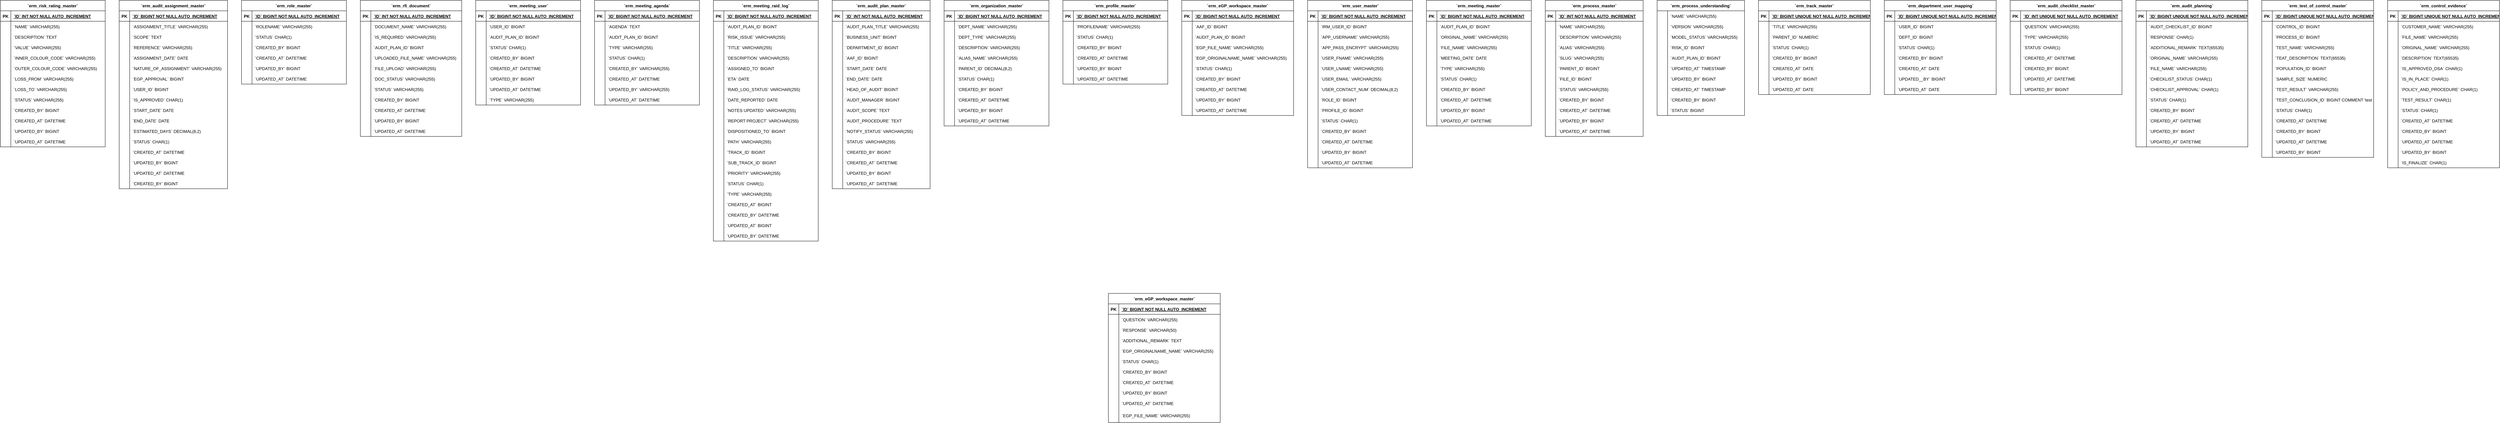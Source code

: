 <mxfile version="24.4.0" type="github">
  <diagram name="Page-1" id="s3IZl-bhe1dWL1lJRay-">
    <mxGraphModel dx="4838" dy="1827" grid="1" gridSize="10" guides="1" tooltips="1" connect="1" arrows="1" fold="1" page="1" pageScale="1" pageWidth="850" pageHeight="1100" math="0" shadow="0">
      <root>
        <mxCell id="0" />
        <mxCell id="1" parent="0" />
        <mxCell id="23pJVvpFyjDBFJwVANJg-3" value="`erm_risk_rating_master`" style="shape=table;startSize=30;container=1;collapsible=1;childLayout=tableLayout;fixedRows=1;rowLines=0;fontStyle=1;align=center;resizeLast=1;" vertex="1" parent="1">
          <mxGeometry x="-3150" y="-20" width="300" height="420" as="geometry" />
        </mxCell>
        <mxCell id="23pJVvpFyjDBFJwVANJg-4" value="" style="shape=tableRow;horizontal=0;startSize=0;swimlaneHead=0;swimlaneBody=0;fillColor=none;collapsible=0;dropTarget=0;points=[[0,0.5],[1,0.5]];portConstraint=eastwest;strokeColor=inherit;top=0;left=0;right=0;bottom=1;" vertex="1" parent="23pJVvpFyjDBFJwVANJg-3">
          <mxGeometry y="30" width="300" height="30" as="geometry" />
        </mxCell>
        <mxCell id="23pJVvpFyjDBFJwVANJg-5" value="PK" style="shape=partialRectangle;overflow=hidden;connectable=0;fillColor=none;strokeColor=inherit;top=0;left=0;bottom=0;right=0;fontStyle=1;" vertex="1" parent="23pJVvpFyjDBFJwVANJg-4">
          <mxGeometry width="30" height="30" as="geometry">
            <mxRectangle width="30" height="30" as="alternateBounds" />
          </mxGeometry>
        </mxCell>
        <mxCell id="23pJVvpFyjDBFJwVANJg-6" value="`ID` INT  NOT NULL AUTO_INCREMENT" style="shape=partialRectangle;overflow=hidden;connectable=0;fillColor=none;align=left;strokeColor=inherit;top=0;left=0;bottom=0;right=0;spacingLeft=6;fontStyle=5;" vertex="1" parent="23pJVvpFyjDBFJwVANJg-4">
          <mxGeometry x="30" width="270" height="30" as="geometry">
            <mxRectangle width="270" height="30" as="alternateBounds" />
          </mxGeometry>
        </mxCell>
        <mxCell id="23pJVvpFyjDBFJwVANJg-7" value="" style="shape=tableRow;horizontal=0;startSize=0;swimlaneHead=0;swimlaneBody=0;fillColor=none;collapsible=0;dropTarget=0;points=[[0,0.5],[1,0.5]];portConstraint=eastwest;strokeColor=inherit;top=0;left=0;right=0;bottom=0;" vertex="1" parent="23pJVvpFyjDBFJwVANJg-3">
          <mxGeometry y="60" width="300" height="30" as="geometry" />
        </mxCell>
        <mxCell id="23pJVvpFyjDBFJwVANJg-8" value="" style="shape=partialRectangle;overflow=hidden;connectable=0;fillColor=none;strokeColor=inherit;top=0;left=0;bottom=0;right=0;" vertex="1" parent="23pJVvpFyjDBFJwVANJg-7">
          <mxGeometry width="30" height="30" as="geometry">
            <mxRectangle width="30" height="30" as="alternateBounds" />
          </mxGeometry>
        </mxCell>
        <mxCell id="23pJVvpFyjDBFJwVANJg-9" value="`NAME` VARCHAR(255)" style="shape=partialRectangle;overflow=hidden;connectable=0;fillColor=none;align=left;strokeColor=inherit;top=0;left=0;bottom=0;right=0;spacingLeft=6;" vertex="1" parent="23pJVvpFyjDBFJwVANJg-7">
          <mxGeometry x="30" width="270" height="30" as="geometry">
            <mxRectangle width="270" height="30" as="alternateBounds" />
          </mxGeometry>
        </mxCell>
        <mxCell id="23pJVvpFyjDBFJwVANJg-10" value="" style="shape=tableRow;horizontal=0;startSize=0;swimlaneHead=0;swimlaneBody=0;fillColor=none;collapsible=0;dropTarget=0;points=[[0,0.5],[1,0.5]];portConstraint=eastwest;strokeColor=inherit;top=0;left=0;right=0;bottom=0;" vertex="1" parent="23pJVvpFyjDBFJwVANJg-3">
          <mxGeometry y="90" width="300" height="30" as="geometry" />
        </mxCell>
        <mxCell id="23pJVvpFyjDBFJwVANJg-11" value="" style="shape=partialRectangle;overflow=hidden;connectable=0;fillColor=none;strokeColor=inherit;top=0;left=0;bottom=0;right=0;" vertex="1" parent="23pJVvpFyjDBFJwVANJg-10">
          <mxGeometry width="30" height="30" as="geometry">
            <mxRectangle width="30" height="30" as="alternateBounds" />
          </mxGeometry>
        </mxCell>
        <mxCell id="23pJVvpFyjDBFJwVANJg-12" value="`DESCRIPTION` TEXT" style="shape=partialRectangle;overflow=hidden;connectable=0;fillColor=none;align=left;strokeColor=inherit;top=0;left=0;bottom=0;right=0;spacingLeft=6;" vertex="1" parent="23pJVvpFyjDBFJwVANJg-10">
          <mxGeometry x="30" width="270" height="30" as="geometry">
            <mxRectangle width="270" height="30" as="alternateBounds" />
          </mxGeometry>
        </mxCell>
        <mxCell id="23pJVvpFyjDBFJwVANJg-13" value="" style="shape=tableRow;horizontal=0;startSize=0;swimlaneHead=0;swimlaneBody=0;fillColor=none;collapsible=0;dropTarget=0;points=[[0,0.5],[1,0.5]];portConstraint=eastwest;strokeColor=inherit;top=0;left=0;right=0;bottom=0;" vertex="1" parent="23pJVvpFyjDBFJwVANJg-3">
          <mxGeometry y="120" width="300" height="30" as="geometry" />
        </mxCell>
        <mxCell id="23pJVvpFyjDBFJwVANJg-14" value="" style="shape=partialRectangle;overflow=hidden;connectable=0;fillColor=none;strokeColor=inherit;top=0;left=0;bottom=0;right=0;" vertex="1" parent="23pJVvpFyjDBFJwVANJg-13">
          <mxGeometry width="30" height="30" as="geometry">
            <mxRectangle width="30" height="30" as="alternateBounds" />
          </mxGeometry>
        </mxCell>
        <mxCell id="23pJVvpFyjDBFJwVANJg-15" value="`VALUE` VARCHAR(255)" style="shape=partialRectangle;overflow=hidden;connectable=0;fillColor=none;align=left;strokeColor=inherit;top=0;left=0;bottom=0;right=0;spacingLeft=6;" vertex="1" parent="23pJVvpFyjDBFJwVANJg-13">
          <mxGeometry x="30" width="270" height="30" as="geometry">
            <mxRectangle width="270" height="30" as="alternateBounds" />
          </mxGeometry>
        </mxCell>
        <mxCell id="23pJVvpFyjDBFJwVANJg-16" value="" style="shape=tableRow;horizontal=0;startSize=0;swimlaneHead=0;swimlaneBody=0;fillColor=none;collapsible=0;dropTarget=0;points=[[0,0.5],[1,0.5]];portConstraint=eastwest;strokeColor=inherit;top=0;left=0;right=0;bottom=0;" vertex="1" parent="23pJVvpFyjDBFJwVANJg-3">
          <mxGeometry y="150" width="300" height="30" as="geometry" />
        </mxCell>
        <mxCell id="23pJVvpFyjDBFJwVANJg-17" value="" style="shape=partialRectangle;overflow=hidden;connectable=0;fillColor=none;strokeColor=inherit;top=0;left=0;bottom=0;right=0;" vertex="1" parent="23pJVvpFyjDBFJwVANJg-16">
          <mxGeometry width="30" height="30" as="geometry">
            <mxRectangle width="30" height="30" as="alternateBounds" />
          </mxGeometry>
        </mxCell>
        <mxCell id="23pJVvpFyjDBFJwVANJg-18" value="`INNER_COLOUR_CODE` VARCHAR(255)" style="shape=partialRectangle;overflow=hidden;connectable=0;fillColor=none;align=left;strokeColor=inherit;top=0;left=0;bottom=0;right=0;spacingLeft=6;" vertex="1" parent="23pJVvpFyjDBFJwVANJg-16">
          <mxGeometry x="30" width="270" height="30" as="geometry">
            <mxRectangle width="270" height="30" as="alternateBounds" />
          </mxGeometry>
        </mxCell>
        <mxCell id="23pJVvpFyjDBFJwVANJg-19" value="" style="shape=tableRow;horizontal=0;startSize=0;swimlaneHead=0;swimlaneBody=0;fillColor=none;collapsible=0;dropTarget=0;points=[[0,0.5],[1,0.5]];portConstraint=eastwest;strokeColor=inherit;top=0;left=0;right=0;bottom=0;" vertex="1" parent="23pJVvpFyjDBFJwVANJg-3">
          <mxGeometry y="180" width="300" height="30" as="geometry" />
        </mxCell>
        <mxCell id="23pJVvpFyjDBFJwVANJg-20" value="" style="shape=partialRectangle;overflow=hidden;connectable=0;fillColor=none;strokeColor=inherit;top=0;left=0;bottom=0;right=0;" vertex="1" parent="23pJVvpFyjDBFJwVANJg-19">
          <mxGeometry width="30" height="30" as="geometry">
            <mxRectangle width="30" height="30" as="alternateBounds" />
          </mxGeometry>
        </mxCell>
        <mxCell id="23pJVvpFyjDBFJwVANJg-21" value="`OUTER_COLOUR_CODE` VARCHAR(255)" style="shape=partialRectangle;overflow=hidden;connectable=0;fillColor=none;align=left;strokeColor=inherit;top=0;left=0;bottom=0;right=0;spacingLeft=6;" vertex="1" parent="23pJVvpFyjDBFJwVANJg-19">
          <mxGeometry x="30" width="270" height="30" as="geometry">
            <mxRectangle width="270" height="30" as="alternateBounds" />
          </mxGeometry>
        </mxCell>
        <mxCell id="23pJVvpFyjDBFJwVANJg-22" value="" style="shape=tableRow;horizontal=0;startSize=0;swimlaneHead=0;swimlaneBody=0;fillColor=none;collapsible=0;dropTarget=0;points=[[0,0.5],[1,0.5]];portConstraint=eastwest;strokeColor=inherit;top=0;left=0;right=0;bottom=0;" vertex="1" parent="23pJVvpFyjDBFJwVANJg-3">
          <mxGeometry y="210" width="300" height="30" as="geometry" />
        </mxCell>
        <mxCell id="23pJVvpFyjDBFJwVANJg-23" value="" style="shape=partialRectangle;overflow=hidden;connectable=0;fillColor=none;strokeColor=inherit;top=0;left=0;bottom=0;right=0;" vertex="1" parent="23pJVvpFyjDBFJwVANJg-22">
          <mxGeometry width="30" height="30" as="geometry">
            <mxRectangle width="30" height="30" as="alternateBounds" />
          </mxGeometry>
        </mxCell>
        <mxCell id="23pJVvpFyjDBFJwVANJg-24" value="`LOSS_FROM` VARCHAR(255)" style="shape=partialRectangle;overflow=hidden;connectable=0;fillColor=none;align=left;strokeColor=inherit;top=0;left=0;bottom=0;right=0;spacingLeft=6;" vertex="1" parent="23pJVvpFyjDBFJwVANJg-22">
          <mxGeometry x="30" width="270" height="30" as="geometry">
            <mxRectangle width="270" height="30" as="alternateBounds" />
          </mxGeometry>
        </mxCell>
        <mxCell id="23pJVvpFyjDBFJwVANJg-25" value="" style="shape=tableRow;horizontal=0;startSize=0;swimlaneHead=0;swimlaneBody=0;fillColor=none;collapsible=0;dropTarget=0;points=[[0,0.5],[1,0.5]];portConstraint=eastwest;strokeColor=inherit;top=0;left=0;right=0;bottom=0;" vertex="1" parent="23pJVvpFyjDBFJwVANJg-3">
          <mxGeometry y="240" width="300" height="30" as="geometry" />
        </mxCell>
        <mxCell id="23pJVvpFyjDBFJwVANJg-26" value="" style="shape=partialRectangle;overflow=hidden;connectable=0;fillColor=none;strokeColor=inherit;top=0;left=0;bottom=0;right=0;" vertex="1" parent="23pJVvpFyjDBFJwVANJg-25">
          <mxGeometry width="30" height="30" as="geometry">
            <mxRectangle width="30" height="30" as="alternateBounds" />
          </mxGeometry>
        </mxCell>
        <mxCell id="23pJVvpFyjDBFJwVANJg-27" value="`LOSS_TO` VARCHAR(255)" style="shape=partialRectangle;overflow=hidden;connectable=0;fillColor=none;align=left;strokeColor=inherit;top=0;left=0;bottom=0;right=0;spacingLeft=6;" vertex="1" parent="23pJVvpFyjDBFJwVANJg-25">
          <mxGeometry x="30" width="270" height="30" as="geometry">
            <mxRectangle width="270" height="30" as="alternateBounds" />
          </mxGeometry>
        </mxCell>
        <mxCell id="23pJVvpFyjDBFJwVANJg-28" value="" style="shape=tableRow;horizontal=0;startSize=0;swimlaneHead=0;swimlaneBody=0;fillColor=none;collapsible=0;dropTarget=0;points=[[0,0.5],[1,0.5]];portConstraint=eastwest;strokeColor=inherit;top=0;left=0;right=0;bottom=0;" vertex="1" parent="23pJVvpFyjDBFJwVANJg-3">
          <mxGeometry y="270" width="300" height="30" as="geometry" />
        </mxCell>
        <mxCell id="23pJVvpFyjDBFJwVANJg-29" value="" style="shape=partialRectangle;overflow=hidden;connectable=0;fillColor=none;strokeColor=inherit;top=0;left=0;bottom=0;right=0;" vertex="1" parent="23pJVvpFyjDBFJwVANJg-28">
          <mxGeometry width="30" height="30" as="geometry">
            <mxRectangle width="30" height="30" as="alternateBounds" />
          </mxGeometry>
        </mxCell>
        <mxCell id="23pJVvpFyjDBFJwVANJg-30" value="`STATUS` VARCHAR(255)" style="shape=partialRectangle;overflow=hidden;connectable=0;fillColor=none;align=left;strokeColor=inherit;top=0;left=0;bottom=0;right=0;spacingLeft=6;" vertex="1" parent="23pJVvpFyjDBFJwVANJg-28">
          <mxGeometry x="30" width="270" height="30" as="geometry">
            <mxRectangle width="270" height="30" as="alternateBounds" />
          </mxGeometry>
        </mxCell>
        <mxCell id="23pJVvpFyjDBFJwVANJg-31" value="" style="shape=tableRow;horizontal=0;startSize=0;swimlaneHead=0;swimlaneBody=0;fillColor=none;collapsible=0;dropTarget=0;points=[[0,0.5],[1,0.5]];portConstraint=eastwest;strokeColor=inherit;top=0;left=0;right=0;bottom=0;" vertex="1" parent="23pJVvpFyjDBFJwVANJg-3">
          <mxGeometry y="300" width="300" height="30" as="geometry" />
        </mxCell>
        <mxCell id="23pJVvpFyjDBFJwVANJg-32" value="" style="shape=partialRectangle;overflow=hidden;connectable=0;fillColor=none;strokeColor=inherit;top=0;left=0;bottom=0;right=0;" vertex="1" parent="23pJVvpFyjDBFJwVANJg-31">
          <mxGeometry width="30" height="30" as="geometry">
            <mxRectangle width="30" height="30" as="alternateBounds" />
          </mxGeometry>
        </mxCell>
        <mxCell id="23pJVvpFyjDBFJwVANJg-33" value="`CREATED_BY` BIGINT" style="shape=partialRectangle;overflow=hidden;connectable=0;fillColor=none;align=left;strokeColor=inherit;top=0;left=0;bottom=0;right=0;spacingLeft=6;" vertex="1" parent="23pJVvpFyjDBFJwVANJg-31">
          <mxGeometry x="30" width="270" height="30" as="geometry">
            <mxRectangle width="270" height="30" as="alternateBounds" />
          </mxGeometry>
        </mxCell>
        <mxCell id="23pJVvpFyjDBFJwVANJg-34" value="" style="shape=tableRow;horizontal=0;startSize=0;swimlaneHead=0;swimlaneBody=0;fillColor=none;collapsible=0;dropTarget=0;points=[[0,0.5],[1,0.5]];portConstraint=eastwest;strokeColor=inherit;top=0;left=0;right=0;bottom=0;" vertex="1" parent="23pJVvpFyjDBFJwVANJg-3">
          <mxGeometry y="330" width="300" height="30" as="geometry" />
        </mxCell>
        <mxCell id="23pJVvpFyjDBFJwVANJg-35" value="" style="shape=partialRectangle;overflow=hidden;connectable=0;fillColor=none;strokeColor=inherit;top=0;left=0;bottom=0;right=0;" vertex="1" parent="23pJVvpFyjDBFJwVANJg-34">
          <mxGeometry width="30" height="30" as="geometry">
            <mxRectangle width="30" height="30" as="alternateBounds" />
          </mxGeometry>
        </mxCell>
        <mxCell id="23pJVvpFyjDBFJwVANJg-36" value="`CREATED_AT` DATETIME" style="shape=partialRectangle;overflow=hidden;connectable=0;fillColor=none;align=left;strokeColor=inherit;top=0;left=0;bottom=0;right=0;spacingLeft=6;" vertex="1" parent="23pJVvpFyjDBFJwVANJg-34">
          <mxGeometry x="30" width="270" height="30" as="geometry">
            <mxRectangle width="270" height="30" as="alternateBounds" />
          </mxGeometry>
        </mxCell>
        <mxCell id="23pJVvpFyjDBFJwVANJg-37" value="" style="shape=tableRow;horizontal=0;startSize=0;swimlaneHead=0;swimlaneBody=0;fillColor=none;collapsible=0;dropTarget=0;points=[[0,0.5],[1,0.5]];portConstraint=eastwest;strokeColor=inherit;top=0;left=0;right=0;bottom=0;" vertex="1" parent="23pJVvpFyjDBFJwVANJg-3">
          <mxGeometry y="360" width="300" height="30" as="geometry" />
        </mxCell>
        <mxCell id="23pJVvpFyjDBFJwVANJg-38" value="" style="shape=partialRectangle;overflow=hidden;connectable=0;fillColor=none;strokeColor=inherit;top=0;left=0;bottom=0;right=0;" vertex="1" parent="23pJVvpFyjDBFJwVANJg-37">
          <mxGeometry width="30" height="30" as="geometry">
            <mxRectangle width="30" height="30" as="alternateBounds" />
          </mxGeometry>
        </mxCell>
        <mxCell id="23pJVvpFyjDBFJwVANJg-39" value="`UPDATED_BY` BIGINT" style="shape=partialRectangle;overflow=hidden;connectable=0;fillColor=none;align=left;strokeColor=inherit;top=0;left=0;bottom=0;right=0;spacingLeft=6;" vertex="1" parent="23pJVvpFyjDBFJwVANJg-37">
          <mxGeometry x="30" width="270" height="30" as="geometry">
            <mxRectangle width="270" height="30" as="alternateBounds" />
          </mxGeometry>
        </mxCell>
        <mxCell id="23pJVvpFyjDBFJwVANJg-40" value="" style="shape=tableRow;horizontal=0;startSize=0;swimlaneHead=0;swimlaneBody=0;fillColor=none;collapsible=0;dropTarget=0;points=[[0,0.5],[1,0.5]];portConstraint=eastwest;strokeColor=inherit;top=0;left=0;right=0;bottom=0;" vertex="1" parent="23pJVvpFyjDBFJwVANJg-3">
          <mxGeometry y="390" width="300" height="30" as="geometry" />
        </mxCell>
        <mxCell id="23pJVvpFyjDBFJwVANJg-41" value="" style="shape=partialRectangle;overflow=hidden;connectable=0;fillColor=none;strokeColor=inherit;top=0;left=0;bottom=0;right=0;" vertex="1" parent="23pJVvpFyjDBFJwVANJg-40">
          <mxGeometry width="30" height="30" as="geometry">
            <mxRectangle width="30" height="30" as="alternateBounds" />
          </mxGeometry>
        </mxCell>
        <mxCell id="23pJVvpFyjDBFJwVANJg-42" value="`UPDATED_AT` DATETIME" style="shape=partialRectangle;overflow=hidden;connectable=0;fillColor=none;align=left;strokeColor=inherit;top=0;left=0;bottom=0;right=0;spacingLeft=6;" vertex="1" parent="23pJVvpFyjDBFJwVANJg-40">
          <mxGeometry x="30" width="270" height="30" as="geometry">
            <mxRectangle width="270" height="30" as="alternateBounds" />
          </mxGeometry>
        </mxCell>
        <mxCell id="23pJVvpFyjDBFJwVANJg-43" value="`erm_audit_assignment_master`" style="shape=table;startSize=30;container=1;collapsible=1;childLayout=tableLayout;fixedRows=1;rowLines=0;fontStyle=1;align=center;resizeLast=1;" vertex="1" parent="1">
          <mxGeometry x="-2810" y="-20" width="310" height="540" as="geometry" />
        </mxCell>
        <mxCell id="23pJVvpFyjDBFJwVANJg-44" value="" style="shape=tableRow;horizontal=0;startSize=0;swimlaneHead=0;swimlaneBody=0;fillColor=none;collapsible=0;dropTarget=0;points=[[0,0.5],[1,0.5]];portConstraint=eastwest;strokeColor=inherit;top=0;left=0;right=0;bottom=1;" vertex="1" parent="23pJVvpFyjDBFJwVANJg-43">
          <mxGeometry y="30" width="310" height="30" as="geometry" />
        </mxCell>
        <mxCell id="23pJVvpFyjDBFJwVANJg-45" value="PK" style="shape=partialRectangle;overflow=hidden;connectable=0;fillColor=none;strokeColor=inherit;top=0;left=0;bottom=0;right=0;fontStyle=1;" vertex="1" parent="23pJVvpFyjDBFJwVANJg-44">
          <mxGeometry width="30" height="30" as="geometry">
            <mxRectangle width="30" height="30" as="alternateBounds" />
          </mxGeometry>
        </mxCell>
        <mxCell id="23pJVvpFyjDBFJwVANJg-46" value="`ID` BIGINT  NOT NULL AUTO_INCREMENT" style="shape=partialRectangle;overflow=hidden;connectable=0;fillColor=none;align=left;strokeColor=inherit;top=0;left=0;bottom=0;right=0;spacingLeft=6;fontStyle=5;" vertex="1" parent="23pJVvpFyjDBFJwVANJg-44">
          <mxGeometry x="30" width="280" height="30" as="geometry">
            <mxRectangle width="280" height="30" as="alternateBounds" />
          </mxGeometry>
        </mxCell>
        <mxCell id="23pJVvpFyjDBFJwVANJg-47" value="" style="shape=tableRow;horizontal=0;startSize=0;swimlaneHead=0;swimlaneBody=0;fillColor=none;collapsible=0;dropTarget=0;points=[[0,0.5],[1,0.5]];portConstraint=eastwest;strokeColor=inherit;top=0;left=0;right=0;bottom=0;" vertex="1" parent="23pJVvpFyjDBFJwVANJg-43">
          <mxGeometry y="60" width="310" height="30" as="geometry" />
        </mxCell>
        <mxCell id="23pJVvpFyjDBFJwVANJg-48" value="" style="shape=partialRectangle;overflow=hidden;connectable=0;fillColor=none;strokeColor=inherit;top=0;left=0;bottom=0;right=0;" vertex="1" parent="23pJVvpFyjDBFJwVANJg-47">
          <mxGeometry width="30" height="30" as="geometry">
            <mxRectangle width="30" height="30" as="alternateBounds" />
          </mxGeometry>
        </mxCell>
        <mxCell id="23pJVvpFyjDBFJwVANJg-49" value="`ASSIGNMENT_TITLE` VARCHAR(255)" style="shape=partialRectangle;overflow=hidden;connectable=0;fillColor=none;align=left;strokeColor=inherit;top=0;left=0;bottom=0;right=0;spacingLeft=6;" vertex="1" parent="23pJVvpFyjDBFJwVANJg-47">
          <mxGeometry x="30" width="280" height="30" as="geometry">
            <mxRectangle width="280" height="30" as="alternateBounds" />
          </mxGeometry>
        </mxCell>
        <mxCell id="23pJVvpFyjDBFJwVANJg-50" value="" style="shape=tableRow;horizontal=0;startSize=0;swimlaneHead=0;swimlaneBody=0;fillColor=none;collapsible=0;dropTarget=0;points=[[0,0.5],[1,0.5]];portConstraint=eastwest;strokeColor=inherit;top=0;left=0;right=0;bottom=0;" vertex="1" parent="23pJVvpFyjDBFJwVANJg-43">
          <mxGeometry y="90" width="310" height="30" as="geometry" />
        </mxCell>
        <mxCell id="23pJVvpFyjDBFJwVANJg-51" value="" style="shape=partialRectangle;overflow=hidden;connectable=0;fillColor=none;strokeColor=inherit;top=0;left=0;bottom=0;right=0;" vertex="1" parent="23pJVvpFyjDBFJwVANJg-50">
          <mxGeometry width="30" height="30" as="geometry">
            <mxRectangle width="30" height="30" as="alternateBounds" />
          </mxGeometry>
        </mxCell>
        <mxCell id="23pJVvpFyjDBFJwVANJg-52" value="`SCOPE` TEXT" style="shape=partialRectangle;overflow=hidden;connectable=0;fillColor=none;align=left;strokeColor=inherit;top=0;left=0;bottom=0;right=0;spacingLeft=6;" vertex="1" parent="23pJVvpFyjDBFJwVANJg-50">
          <mxGeometry x="30" width="280" height="30" as="geometry">
            <mxRectangle width="280" height="30" as="alternateBounds" />
          </mxGeometry>
        </mxCell>
        <mxCell id="23pJVvpFyjDBFJwVANJg-53" value="" style="shape=tableRow;horizontal=0;startSize=0;swimlaneHead=0;swimlaneBody=0;fillColor=none;collapsible=0;dropTarget=0;points=[[0,0.5],[1,0.5]];portConstraint=eastwest;strokeColor=inherit;top=0;left=0;right=0;bottom=0;" vertex="1" parent="23pJVvpFyjDBFJwVANJg-43">
          <mxGeometry y="120" width="310" height="30" as="geometry" />
        </mxCell>
        <mxCell id="23pJVvpFyjDBFJwVANJg-54" value="" style="shape=partialRectangle;overflow=hidden;connectable=0;fillColor=none;strokeColor=inherit;top=0;left=0;bottom=0;right=0;" vertex="1" parent="23pJVvpFyjDBFJwVANJg-53">
          <mxGeometry width="30" height="30" as="geometry">
            <mxRectangle width="30" height="30" as="alternateBounds" />
          </mxGeometry>
        </mxCell>
        <mxCell id="23pJVvpFyjDBFJwVANJg-55" value="`REFERENCE` VARCHAR(255)" style="shape=partialRectangle;overflow=hidden;connectable=0;fillColor=none;align=left;strokeColor=inherit;top=0;left=0;bottom=0;right=0;spacingLeft=6;" vertex="1" parent="23pJVvpFyjDBFJwVANJg-53">
          <mxGeometry x="30" width="280" height="30" as="geometry">
            <mxRectangle width="280" height="30" as="alternateBounds" />
          </mxGeometry>
        </mxCell>
        <mxCell id="23pJVvpFyjDBFJwVANJg-56" value="" style="shape=tableRow;horizontal=0;startSize=0;swimlaneHead=0;swimlaneBody=0;fillColor=none;collapsible=0;dropTarget=0;points=[[0,0.5],[1,0.5]];portConstraint=eastwest;strokeColor=inherit;top=0;left=0;right=0;bottom=0;" vertex="1" parent="23pJVvpFyjDBFJwVANJg-43">
          <mxGeometry y="150" width="310" height="30" as="geometry" />
        </mxCell>
        <mxCell id="23pJVvpFyjDBFJwVANJg-57" value="" style="shape=partialRectangle;overflow=hidden;connectable=0;fillColor=none;strokeColor=inherit;top=0;left=0;bottom=0;right=0;" vertex="1" parent="23pJVvpFyjDBFJwVANJg-56">
          <mxGeometry width="30" height="30" as="geometry">
            <mxRectangle width="30" height="30" as="alternateBounds" />
          </mxGeometry>
        </mxCell>
        <mxCell id="23pJVvpFyjDBFJwVANJg-58" value="`ASSIGNMENT_DATE` DATE" style="shape=partialRectangle;overflow=hidden;connectable=0;fillColor=none;align=left;strokeColor=inherit;top=0;left=0;bottom=0;right=0;spacingLeft=6;" vertex="1" parent="23pJVvpFyjDBFJwVANJg-56">
          <mxGeometry x="30" width="280" height="30" as="geometry">
            <mxRectangle width="280" height="30" as="alternateBounds" />
          </mxGeometry>
        </mxCell>
        <mxCell id="23pJVvpFyjDBFJwVANJg-59" value="" style="shape=tableRow;horizontal=0;startSize=0;swimlaneHead=0;swimlaneBody=0;fillColor=none;collapsible=0;dropTarget=0;points=[[0,0.5],[1,0.5]];portConstraint=eastwest;strokeColor=inherit;top=0;left=0;right=0;bottom=0;" vertex="1" parent="23pJVvpFyjDBFJwVANJg-43">
          <mxGeometry y="180" width="310" height="30" as="geometry" />
        </mxCell>
        <mxCell id="23pJVvpFyjDBFJwVANJg-60" value="" style="shape=partialRectangle;overflow=hidden;connectable=0;fillColor=none;strokeColor=inherit;top=0;left=0;bottom=0;right=0;" vertex="1" parent="23pJVvpFyjDBFJwVANJg-59">
          <mxGeometry width="30" height="30" as="geometry">
            <mxRectangle width="30" height="30" as="alternateBounds" />
          </mxGeometry>
        </mxCell>
        <mxCell id="23pJVvpFyjDBFJwVANJg-61" value="`NATURE_OF_ASSIGNMENT` VARCHAR(255)" style="shape=partialRectangle;overflow=hidden;connectable=0;fillColor=none;align=left;strokeColor=inherit;top=0;left=0;bottom=0;right=0;spacingLeft=6;" vertex="1" parent="23pJVvpFyjDBFJwVANJg-59">
          <mxGeometry x="30" width="280" height="30" as="geometry">
            <mxRectangle width="280" height="30" as="alternateBounds" />
          </mxGeometry>
        </mxCell>
        <mxCell id="23pJVvpFyjDBFJwVANJg-62" value="" style="shape=tableRow;horizontal=0;startSize=0;swimlaneHead=0;swimlaneBody=0;fillColor=none;collapsible=0;dropTarget=0;points=[[0,0.5],[1,0.5]];portConstraint=eastwest;strokeColor=inherit;top=0;left=0;right=0;bottom=0;" vertex="1" parent="23pJVvpFyjDBFJwVANJg-43">
          <mxGeometry y="210" width="310" height="30" as="geometry" />
        </mxCell>
        <mxCell id="23pJVvpFyjDBFJwVANJg-63" value="" style="shape=partialRectangle;overflow=hidden;connectable=0;fillColor=none;strokeColor=inherit;top=0;left=0;bottom=0;right=0;" vertex="1" parent="23pJVvpFyjDBFJwVANJg-62">
          <mxGeometry width="30" height="30" as="geometry">
            <mxRectangle width="30" height="30" as="alternateBounds" />
          </mxGeometry>
        </mxCell>
        <mxCell id="23pJVvpFyjDBFJwVANJg-64" value="`EGP_APPROVAL` BIGINT" style="shape=partialRectangle;overflow=hidden;connectable=0;fillColor=none;align=left;strokeColor=inherit;top=0;left=0;bottom=0;right=0;spacingLeft=6;" vertex="1" parent="23pJVvpFyjDBFJwVANJg-62">
          <mxGeometry x="30" width="280" height="30" as="geometry">
            <mxRectangle width="280" height="30" as="alternateBounds" />
          </mxGeometry>
        </mxCell>
        <mxCell id="23pJVvpFyjDBFJwVANJg-65" value="" style="shape=tableRow;horizontal=0;startSize=0;swimlaneHead=0;swimlaneBody=0;fillColor=none;collapsible=0;dropTarget=0;points=[[0,0.5],[1,0.5]];portConstraint=eastwest;strokeColor=inherit;top=0;left=0;right=0;bottom=0;" vertex="1" parent="23pJVvpFyjDBFJwVANJg-43">
          <mxGeometry y="240" width="310" height="30" as="geometry" />
        </mxCell>
        <mxCell id="23pJVvpFyjDBFJwVANJg-66" value="" style="shape=partialRectangle;overflow=hidden;connectable=0;fillColor=none;strokeColor=inherit;top=0;left=0;bottom=0;right=0;" vertex="1" parent="23pJVvpFyjDBFJwVANJg-65">
          <mxGeometry width="30" height="30" as="geometry">
            <mxRectangle width="30" height="30" as="alternateBounds" />
          </mxGeometry>
        </mxCell>
        <mxCell id="23pJVvpFyjDBFJwVANJg-67" value="`USER_ID` BIGINT" style="shape=partialRectangle;overflow=hidden;connectable=0;fillColor=none;align=left;strokeColor=inherit;top=0;left=0;bottom=0;right=0;spacingLeft=6;" vertex="1" parent="23pJVvpFyjDBFJwVANJg-65">
          <mxGeometry x="30" width="280" height="30" as="geometry">
            <mxRectangle width="280" height="30" as="alternateBounds" />
          </mxGeometry>
        </mxCell>
        <mxCell id="23pJVvpFyjDBFJwVANJg-68" value="" style="shape=tableRow;horizontal=0;startSize=0;swimlaneHead=0;swimlaneBody=0;fillColor=none;collapsible=0;dropTarget=0;points=[[0,0.5],[1,0.5]];portConstraint=eastwest;strokeColor=inherit;top=0;left=0;right=0;bottom=0;" vertex="1" parent="23pJVvpFyjDBFJwVANJg-43">
          <mxGeometry y="270" width="310" height="30" as="geometry" />
        </mxCell>
        <mxCell id="23pJVvpFyjDBFJwVANJg-69" value="" style="shape=partialRectangle;overflow=hidden;connectable=0;fillColor=none;strokeColor=inherit;top=0;left=0;bottom=0;right=0;" vertex="1" parent="23pJVvpFyjDBFJwVANJg-68">
          <mxGeometry width="30" height="30" as="geometry">
            <mxRectangle width="30" height="30" as="alternateBounds" />
          </mxGeometry>
        </mxCell>
        <mxCell id="23pJVvpFyjDBFJwVANJg-70" value="`IS_APPROVED` CHAR(1)" style="shape=partialRectangle;overflow=hidden;connectable=0;fillColor=none;align=left;strokeColor=inherit;top=0;left=0;bottom=0;right=0;spacingLeft=6;" vertex="1" parent="23pJVvpFyjDBFJwVANJg-68">
          <mxGeometry x="30" width="280" height="30" as="geometry">
            <mxRectangle width="280" height="30" as="alternateBounds" />
          </mxGeometry>
        </mxCell>
        <mxCell id="23pJVvpFyjDBFJwVANJg-71" value="" style="shape=tableRow;horizontal=0;startSize=0;swimlaneHead=0;swimlaneBody=0;fillColor=none;collapsible=0;dropTarget=0;points=[[0,0.5],[1,0.5]];portConstraint=eastwest;strokeColor=inherit;top=0;left=0;right=0;bottom=0;" vertex="1" parent="23pJVvpFyjDBFJwVANJg-43">
          <mxGeometry y="300" width="310" height="30" as="geometry" />
        </mxCell>
        <mxCell id="23pJVvpFyjDBFJwVANJg-72" value="" style="shape=partialRectangle;overflow=hidden;connectable=0;fillColor=none;strokeColor=inherit;top=0;left=0;bottom=0;right=0;" vertex="1" parent="23pJVvpFyjDBFJwVANJg-71">
          <mxGeometry width="30" height="30" as="geometry">
            <mxRectangle width="30" height="30" as="alternateBounds" />
          </mxGeometry>
        </mxCell>
        <mxCell id="23pJVvpFyjDBFJwVANJg-73" value="`START_DATE` DATE" style="shape=partialRectangle;overflow=hidden;connectable=0;fillColor=none;align=left;strokeColor=inherit;top=0;left=0;bottom=0;right=0;spacingLeft=6;" vertex="1" parent="23pJVvpFyjDBFJwVANJg-71">
          <mxGeometry x="30" width="280" height="30" as="geometry">
            <mxRectangle width="280" height="30" as="alternateBounds" />
          </mxGeometry>
        </mxCell>
        <mxCell id="23pJVvpFyjDBFJwVANJg-74" value="" style="shape=tableRow;horizontal=0;startSize=0;swimlaneHead=0;swimlaneBody=0;fillColor=none;collapsible=0;dropTarget=0;points=[[0,0.5],[1,0.5]];portConstraint=eastwest;strokeColor=inherit;top=0;left=0;right=0;bottom=0;" vertex="1" parent="23pJVvpFyjDBFJwVANJg-43">
          <mxGeometry y="330" width="310" height="30" as="geometry" />
        </mxCell>
        <mxCell id="23pJVvpFyjDBFJwVANJg-75" value="" style="shape=partialRectangle;overflow=hidden;connectable=0;fillColor=none;strokeColor=inherit;top=0;left=0;bottom=0;right=0;" vertex="1" parent="23pJVvpFyjDBFJwVANJg-74">
          <mxGeometry width="30" height="30" as="geometry">
            <mxRectangle width="30" height="30" as="alternateBounds" />
          </mxGeometry>
        </mxCell>
        <mxCell id="23pJVvpFyjDBFJwVANJg-76" value="`END_DATE` DATE" style="shape=partialRectangle;overflow=hidden;connectable=0;fillColor=none;align=left;strokeColor=inherit;top=0;left=0;bottom=0;right=0;spacingLeft=6;" vertex="1" parent="23pJVvpFyjDBFJwVANJg-74">
          <mxGeometry x="30" width="280" height="30" as="geometry">
            <mxRectangle width="280" height="30" as="alternateBounds" />
          </mxGeometry>
        </mxCell>
        <mxCell id="23pJVvpFyjDBFJwVANJg-77" value="" style="shape=tableRow;horizontal=0;startSize=0;swimlaneHead=0;swimlaneBody=0;fillColor=none;collapsible=0;dropTarget=0;points=[[0,0.5],[1,0.5]];portConstraint=eastwest;strokeColor=inherit;top=0;left=0;right=0;bottom=0;" vertex="1" parent="23pJVvpFyjDBFJwVANJg-43">
          <mxGeometry y="360" width="310" height="30" as="geometry" />
        </mxCell>
        <mxCell id="23pJVvpFyjDBFJwVANJg-78" value="" style="shape=partialRectangle;overflow=hidden;connectable=0;fillColor=none;strokeColor=inherit;top=0;left=0;bottom=0;right=0;" vertex="1" parent="23pJVvpFyjDBFJwVANJg-77">
          <mxGeometry width="30" height="30" as="geometry">
            <mxRectangle width="30" height="30" as="alternateBounds" />
          </mxGeometry>
        </mxCell>
        <mxCell id="23pJVvpFyjDBFJwVANJg-79" value="`ESTIMATED_DAYS` DECIMAL(8,2)" style="shape=partialRectangle;overflow=hidden;connectable=0;fillColor=none;align=left;strokeColor=inherit;top=0;left=0;bottom=0;right=0;spacingLeft=6;" vertex="1" parent="23pJVvpFyjDBFJwVANJg-77">
          <mxGeometry x="30" width="280" height="30" as="geometry">
            <mxRectangle width="280" height="30" as="alternateBounds" />
          </mxGeometry>
        </mxCell>
        <mxCell id="23pJVvpFyjDBFJwVANJg-80" value="" style="shape=tableRow;horizontal=0;startSize=0;swimlaneHead=0;swimlaneBody=0;fillColor=none;collapsible=0;dropTarget=0;points=[[0,0.5],[1,0.5]];portConstraint=eastwest;strokeColor=inherit;top=0;left=0;right=0;bottom=0;" vertex="1" parent="23pJVvpFyjDBFJwVANJg-43">
          <mxGeometry y="390" width="310" height="30" as="geometry" />
        </mxCell>
        <mxCell id="23pJVvpFyjDBFJwVANJg-81" value="" style="shape=partialRectangle;overflow=hidden;connectable=0;fillColor=none;strokeColor=inherit;top=0;left=0;bottom=0;right=0;" vertex="1" parent="23pJVvpFyjDBFJwVANJg-80">
          <mxGeometry width="30" height="30" as="geometry">
            <mxRectangle width="30" height="30" as="alternateBounds" />
          </mxGeometry>
        </mxCell>
        <mxCell id="23pJVvpFyjDBFJwVANJg-82" value="`STATUS` CHAR(1)" style="shape=partialRectangle;overflow=hidden;connectable=0;fillColor=none;align=left;strokeColor=inherit;top=0;left=0;bottom=0;right=0;spacingLeft=6;" vertex="1" parent="23pJVvpFyjDBFJwVANJg-80">
          <mxGeometry x="30" width="280" height="30" as="geometry">
            <mxRectangle width="280" height="30" as="alternateBounds" />
          </mxGeometry>
        </mxCell>
        <mxCell id="23pJVvpFyjDBFJwVANJg-83" value="" style="shape=tableRow;horizontal=0;startSize=0;swimlaneHead=0;swimlaneBody=0;fillColor=none;collapsible=0;dropTarget=0;points=[[0,0.5],[1,0.5]];portConstraint=eastwest;strokeColor=inherit;top=0;left=0;right=0;bottom=0;" vertex="1" parent="23pJVvpFyjDBFJwVANJg-43">
          <mxGeometry y="420" width="310" height="30" as="geometry" />
        </mxCell>
        <mxCell id="23pJVvpFyjDBFJwVANJg-84" value="" style="shape=partialRectangle;overflow=hidden;connectable=0;fillColor=none;strokeColor=inherit;top=0;left=0;bottom=0;right=0;" vertex="1" parent="23pJVvpFyjDBFJwVANJg-83">
          <mxGeometry width="30" height="30" as="geometry">
            <mxRectangle width="30" height="30" as="alternateBounds" />
          </mxGeometry>
        </mxCell>
        <mxCell id="23pJVvpFyjDBFJwVANJg-85" value="`CREATED_AT` DATETIME" style="shape=partialRectangle;overflow=hidden;connectable=0;fillColor=none;align=left;strokeColor=inherit;top=0;left=0;bottom=0;right=0;spacingLeft=6;" vertex="1" parent="23pJVvpFyjDBFJwVANJg-83">
          <mxGeometry x="30" width="280" height="30" as="geometry">
            <mxRectangle width="280" height="30" as="alternateBounds" />
          </mxGeometry>
        </mxCell>
        <mxCell id="23pJVvpFyjDBFJwVANJg-86" value="" style="shape=tableRow;horizontal=0;startSize=0;swimlaneHead=0;swimlaneBody=0;fillColor=none;collapsible=0;dropTarget=0;points=[[0,0.5],[1,0.5]];portConstraint=eastwest;strokeColor=inherit;top=0;left=0;right=0;bottom=0;" vertex="1" parent="23pJVvpFyjDBFJwVANJg-43">
          <mxGeometry y="450" width="310" height="30" as="geometry" />
        </mxCell>
        <mxCell id="23pJVvpFyjDBFJwVANJg-87" value="" style="shape=partialRectangle;overflow=hidden;connectable=0;fillColor=none;strokeColor=inherit;top=0;left=0;bottom=0;right=0;" vertex="1" parent="23pJVvpFyjDBFJwVANJg-86">
          <mxGeometry width="30" height="30" as="geometry">
            <mxRectangle width="30" height="30" as="alternateBounds" />
          </mxGeometry>
        </mxCell>
        <mxCell id="23pJVvpFyjDBFJwVANJg-88" value="`UPDATED_BY` BIGINT" style="shape=partialRectangle;overflow=hidden;connectable=0;fillColor=none;align=left;strokeColor=inherit;top=0;left=0;bottom=0;right=0;spacingLeft=6;" vertex="1" parent="23pJVvpFyjDBFJwVANJg-86">
          <mxGeometry x="30" width="280" height="30" as="geometry">
            <mxRectangle width="280" height="30" as="alternateBounds" />
          </mxGeometry>
        </mxCell>
        <mxCell id="23pJVvpFyjDBFJwVANJg-89" value="" style="shape=tableRow;horizontal=0;startSize=0;swimlaneHead=0;swimlaneBody=0;fillColor=none;collapsible=0;dropTarget=0;points=[[0,0.5],[1,0.5]];portConstraint=eastwest;strokeColor=inherit;top=0;left=0;right=0;bottom=0;" vertex="1" parent="23pJVvpFyjDBFJwVANJg-43">
          <mxGeometry y="480" width="310" height="30" as="geometry" />
        </mxCell>
        <mxCell id="23pJVvpFyjDBFJwVANJg-90" value="" style="shape=partialRectangle;overflow=hidden;connectable=0;fillColor=none;strokeColor=inherit;top=0;left=0;bottom=0;right=0;" vertex="1" parent="23pJVvpFyjDBFJwVANJg-89">
          <mxGeometry width="30" height="30" as="geometry">
            <mxRectangle width="30" height="30" as="alternateBounds" />
          </mxGeometry>
        </mxCell>
        <mxCell id="23pJVvpFyjDBFJwVANJg-91" value="`UPDATED_AT` DATETIME" style="shape=partialRectangle;overflow=hidden;connectable=0;fillColor=none;align=left;strokeColor=inherit;top=0;left=0;bottom=0;right=0;spacingLeft=6;" vertex="1" parent="23pJVvpFyjDBFJwVANJg-89">
          <mxGeometry x="30" width="280" height="30" as="geometry">
            <mxRectangle width="280" height="30" as="alternateBounds" />
          </mxGeometry>
        </mxCell>
        <mxCell id="23pJVvpFyjDBFJwVANJg-92" value="" style="shape=tableRow;horizontal=0;startSize=0;swimlaneHead=0;swimlaneBody=0;fillColor=none;collapsible=0;dropTarget=0;points=[[0,0.5],[1,0.5]];portConstraint=eastwest;strokeColor=inherit;top=0;left=0;right=0;bottom=0;" vertex="1" parent="23pJVvpFyjDBFJwVANJg-43">
          <mxGeometry y="510" width="310" height="30" as="geometry" />
        </mxCell>
        <mxCell id="23pJVvpFyjDBFJwVANJg-93" value="" style="shape=partialRectangle;overflow=hidden;connectable=0;fillColor=none;strokeColor=inherit;top=0;left=0;bottom=0;right=0;" vertex="1" parent="23pJVvpFyjDBFJwVANJg-92">
          <mxGeometry width="30" height="30" as="geometry">
            <mxRectangle width="30" height="30" as="alternateBounds" />
          </mxGeometry>
        </mxCell>
        <mxCell id="23pJVvpFyjDBFJwVANJg-94" value="`CREATED_BY` BIGINT" style="shape=partialRectangle;overflow=hidden;connectable=0;fillColor=none;align=left;strokeColor=inherit;top=0;left=0;bottom=0;right=0;spacingLeft=6;" vertex="1" parent="23pJVvpFyjDBFJwVANJg-92">
          <mxGeometry x="30" width="280" height="30" as="geometry">
            <mxRectangle width="280" height="30" as="alternateBounds" />
          </mxGeometry>
        </mxCell>
        <mxCell id="23pJVvpFyjDBFJwVANJg-95" value="`erm_role_master`" style="shape=table;startSize=30;container=1;collapsible=1;childLayout=tableLayout;fixedRows=1;rowLines=0;fontStyle=1;align=center;resizeLast=1;" vertex="1" parent="1">
          <mxGeometry x="-2460" y="-20" width="300" height="240" as="geometry" />
        </mxCell>
        <mxCell id="23pJVvpFyjDBFJwVANJg-96" value="" style="shape=tableRow;horizontal=0;startSize=0;swimlaneHead=0;swimlaneBody=0;fillColor=none;collapsible=0;dropTarget=0;points=[[0,0.5],[1,0.5]];portConstraint=eastwest;strokeColor=inherit;top=0;left=0;right=0;bottom=1;" vertex="1" parent="23pJVvpFyjDBFJwVANJg-95">
          <mxGeometry y="30" width="300" height="30" as="geometry" />
        </mxCell>
        <mxCell id="23pJVvpFyjDBFJwVANJg-97" value="PK" style="shape=partialRectangle;overflow=hidden;connectable=0;fillColor=none;strokeColor=inherit;top=0;left=0;bottom=0;right=0;fontStyle=1;" vertex="1" parent="23pJVvpFyjDBFJwVANJg-96">
          <mxGeometry width="30" height="30" as="geometry">
            <mxRectangle width="30" height="30" as="alternateBounds" />
          </mxGeometry>
        </mxCell>
        <mxCell id="23pJVvpFyjDBFJwVANJg-98" value="`ID` BIGINT  NOT NULL AUTO_INCREMENT" style="shape=partialRectangle;overflow=hidden;connectable=0;fillColor=none;align=left;strokeColor=inherit;top=0;left=0;bottom=0;right=0;spacingLeft=6;fontStyle=5;" vertex="1" parent="23pJVvpFyjDBFJwVANJg-96">
          <mxGeometry x="30" width="270" height="30" as="geometry">
            <mxRectangle width="270" height="30" as="alternateBounds" />
          </mxGeometry>
        </mxCell>
        <mxCell id="23pJVvpFyjDBFJwVANJg-99" value="" style="shape=tableRow;horizontal=0;startSize=0;swimlaneHead=0;swimlaneBody=0;fillColor=none;collapsible=0;dropTarget=0;points=[[0,0.5],[1,0.5]];portConstraint=eastwest;strokeColor=inherit;top=0;left=0;right=0;bottom=0;" vertex="1" parent="23pJVvpFyjDBFJwVANJg-95">
          <mxGeometry y="60" width="300" height="30" as="geometry" />
        </mxCell>
        <mxCell id="23pJVvpFyjDBFJwVANJg-100" value="" style="shape=partialRectangle;overflow=hidden;connectable=0;fillColor=none;strokeColor=inherit;top=0;left=0;bottom=0;right=0;" vertex="1" parent="23pJVvpFyjDBFJwVANJg-99">
          <mxGeometry width="30" height="30" as="geometry">
            <mxRectangle width="30" height="30" as="alternateBounds" />
          </mxGeometry>
        </mxCell>
        <mxCell id="23pJVvpFyjDBFJwVANJg-101" value="`ROLENAME` VARCHAR(255)" style="shape=partialRectangle;overflow=hidden;connectable=0;fillColor=none;align=left;strokeColor=inherit;top=0;left=0;bottom=0;right=0;spacingLeft=6;" vertex="1" parent="23pJVvpFyjDBFJwVANJg-99">
          <mxGeometry x="30" width="270" height="30" as="geometry">
            <mxRectangle width="270" height="30" as="alternateBounds" />
          </mxGeometry>
        </mxCell>
        <mxCell id="23pJVvpFyjDBFJwVANJg-102" value="" style="shape=tableRow;horizontal=0;startSize=0;swimlaneHead=0;swimlaneBody=0;fillColor=none;collapsible=0;dropTarget=0;points=[[0,0.5],[1,0.5]];portConstraint=eastwest;strokeColor=inherit;top=0;left=0;right=0;bottom=0;" vertex="1" parent="23pJVvpFyjDBFJwVANJg-95">
          <mxGeometry y="90" width="300" height="30" as="geometry" />
        </mxCell>
        <mxCell id="23pJVvpFyjDBFJwVANJg-103" value="" style="shape=partialRectangle;overflow=hidden;connectable=0;fillColor=none;strokeColor=inherit;top=0;left=0;bottom=0;right=0;" vertex="1" parent="23pJVvpFyjDBFJwVANJg-102">
          <mxGeometry width="30" height="30" as="geometry">
            <mxRectangle width="30" height="30" as="alternateBounds" />
          </mxGeometry>
        </mxCell>
        <mxCell id="23pJVvpFyjDBFJwVANJg-104" value="`STATUS` CHAR(1)" style="shape=partialRectangle;overflow=hidden;connectable=0;fillColor=none;align=left;strokeColor=inherit;top=0;left=0;bottom=0;right=0;spacingLeft=6;" vertex="1" parent="23pJVvpFyjDBFJwVANJg-102">
          <mxGeometry x="30" width="270" height="30" as="geometry">
            <mxRectangle width="270" height="30" as="alternateBounds" />
          </mxGeometry>
        </mxCell>
        <mxCell id="23pJVvpFyjDBFJwVANJg-105" value="" style="shape=tableRow;horizontal=0;startSize=0;swimlaneHead=0;swimlaneBody=0;fillColor=none;collapsible=0;dropTarget=0;points=[[0,0.5],[1,0.5]];portConstraint=eastwest;strokeColor=inherit;top=0;left=0;right=0;bottom=0;" vertex="1" parent="23pJVvpFyjDBFJwVANJg-95">
          <mxGeometry y="120" width="300" height="30" as="geometry" />
        </mxCell>
        <mxCell id="23pJVvpFyjDBFJwVANJg-106" value="" style="shape=partialRectangle;overflow=hidden;connectable=0;fillColor=none;strokeColor=inherit;top=0;left=0;bottom=0;right=0;" vertex="1" parent="23pJVvpFyjDBFJwVANJg-105">
          <mxGeometry width="30" height="30" as="geometry">
            <mxRectangle width="30" height="30" as="alternateBounds" />
          </mxGeometry>
        </mxCell>
        <mxCell id="23pJVvpFyjDBFJwVANJg-107" value="`CREATED_BY` BIGINT" style="shape=partialRectangle;overflow=hidden;connectable=0;fillColor=none;align=left;strokeColor=inherit;top=0;left=0;bottom=0;right=0;spacingLeft=6;" vertex="1" parent="23pJVvpFyjDBFJwVANJg-105">
          <mxGeometry x="30" width="270" height="30" as="geometry">
            <mxRectangle width="270" height="30" as="alternateBounds" />
          </mxGeometry>
        </mxCell>
        <mxCell id="23pJVvpFyjDBFJwVANJg-108" value="" style="shape=tableRow;horizontal=0;startSize=0;swimlaneHead=0;swimlaneBody=0;fillColor=none;collapsible=0;dropTarget=0;points=[[0,0.5],[1,0.5]];portConstraint=eastwest;strokeColor=inherit;top=0;left=0;right=0;bottom=0;" vertex="1" parent="23pJVvpFyjDBFJwVANJg-95">
          <mxGeometry y="150" width="300" height="30" as="geometry" />
        </mxCell>
        <mxCell id="23pJVvpFyjDBFJwVANJg-109" value="" style="shape=partialRectangle;overflow=hidden;connectable=0;fillColor=none;strokeColor=inherit;top=0;left=0;bottom=0;right=0;" vertex="1" parent="23pJVvpFyjDBFJwVANJg-108">
          <mxGeometry width="30" height="30" as="geometry">
            <mxRectangle width="30" height="30" as="alternateBounds" />
          </mxGeometry>
        </mxCell>
        <mxCell id="23pJVvpFyjDBFJwVANJg-110" value="`CREATED_AT` DATETIME" style="shape=partialRectangle;overflow=hidden;connectable=0;fillColor=none;align=left;strokeColor=inherit;top=0;left=0;bottom=0;right=0;spacingLeft=6;" vertex="1" parent="23pJVvpFyjDBFJwVANJg-108">
          <mxGeometry x="30" width="270" height="30" as="geometry">
            <mxRectangle width="270" height="30" as="alternateBounds" />
          </mxGeometry>
        </mxCell>
        <mxCell id="23pJVvpFyjDBFJwVANJg-111" value="" style="shape=tableRow;horizontal=0;startSize=0;swimlaneHead=0;swimlaneBody=0;fillColor=none;collapsible=0;dropTarget=0;points=[[0,0.5],[1,0.5]];portConstraint=eastwest;strokeColor=inherit;top=0;left=0;right=0;bottom=0;" vertex="1" parent="23pJVvpFyjDBFJwVANJg-95">
          <mxGeometry y="180" width="300" height="30" as="geometry" />
        </mxCell>
        <mxCell id="23pJVvpFyjDBFJwVANJg-112" value="" style="shape=partialRectangle;overflow=hidden;connectable=0;fillColor=none;strokeColor=inherit;top=0;left=0;bottom=0;right=0;" vertex="1" parent="23pJVvpFyjDBFJwVANJg-111">
          <mxGeometry width="30" height="30" as="geometry">
            <mxRectangle width="30" height="30" as="alternateBounds" />
          </mxGeometry>
        </mxCell>
        <mxCell id="23pJVvpFyjDBFJwVANJg-113" value="`UPDATED_BY` BIGINT" style="shape=partialRectangle;overflow=hidden;connectable=0;fillColor=none;align=left;strokeColor=inherit;top=0;left=0;bottom=0;right=0;spacingLeft=6;" vertex="1" parent="23pJVvpFyjDBFJwVANJg-111">
          <mxGeometry x="30" width="270" height="30" as="geometry">
            <mxRectangle width="270" height="30" as="alternateBounds" />
          </mxGeometry>
        </mxCell>
        <mxCell id="23pJVvpFyjDBFJwVANJg-114" value="" style="shape=tableRow;horizontal=0;startSize=0;swimlaneHead=0;swimlaneBody=0;fillColor=none;collapsible=0;dropTarget=0;points=[[0,0.5],[1,0.5]];portConstraint=eastwest;strokeColor=inherit;top=0;left=0;right=0;bottom=0;" vertex="1" parent="23pJVvpFyjDBFJwVANJg-95">
          <mxGeometry y="210" width="300" height="30" as="geometry" />
        </mxCell>
        <mxCell id="23pJVvpFyjDBFJwVANJg-115" value="" style="shape=partialRectangle;overflow=hidden;connectable=0;fillColor=none;strokeColor=inherit;top=0;left=0;bottom=0;right=0;" vertex="1" parent="23pJVvpFyjDBFJwVANJg-114">
          <mxGeometry width="30" height="30" as="geometry">
            <mxRectangle width="30" height="30" as="alternateBounds" />
          </mxGeometry>
        </mxCell>
        <mxCell id="23pJVvpFyjDBFJwVANJg-116" value="`UPDATED_AT` DATETIME" style="shape=partialRectangle;overflow=hidden;connectable=0;fillColor=none;align=left;strokeColor=inherit;top=0;left=0;bottom=0;right=0;spacingLeft=6;" vertex="1" parent="23pJVvpFyjDBFJwVANJg-114">
          <mxGeometry x="30" width="270" height="30" as="geometry">
            <mxRectangle width="270" height="30" as="alternateBounds" />
          </mxGeometry>
        </mxCell>
        <mxCell id="23pJVvpFyjDBFJwVANJg-117" value="`erm_rfi_document`" style="shape=table;startSize=30;container=1;collapsible=1;childLayout=tableLayout;fixedRows=1;rowLines=0;fontStyle=1;align=center;resizeLast=1;" vertex="1" parent="1">
          <mxGeometry x="-2120" y="-20" width="290" height="390" as="geometry" />
        </mxCell>
        <mxCell id="23pJVvpFyjDBFJwVANJg-118" value="" style="shape=tableRow;horizontal=0;startSize=0;swimlaneHead=0;swimlaneBody=0;fillColor=none;collapsible=0;dropTarget=0;points=[[0,0.5],[1,0.5]];portConstraint=eastwest;strokeColor=inherit;top=0;left=0;right=0;bottom=1;" vertex="1" parent="23pJVvpFyjDBFJwVANJg-117">
          <mxGeometry y="30" width="290" height="30" as="geometry" />
        </mxCell>
        <mxCell id="23pJVvpFyjDBFJwVANJg-119" value="PK" style="shape=partialRectangle;overflow=hidden;connectable=0;fillColor=none;strokeColor=inherit;top=0;left=0;bottom=0;right=0;fontStyle=1;" vertex="1" parent="23pJVvpFyjDBFJwVANJg-118">
          <mxGeometry width="30" height="30" as="geometry">
            <mxRectangle width="30" height="30" as="alternateBounds" />
          </mxGeometry>
        </mxCell>
        <mxCell id="23pJVvpFyjDBFJwVANJg-120" value="`ID` INT  NOT NULL AUTO_INCREMENT" style="shape=partialRectangle;overflow=hidden;connectable=0;fillColor=none;align=left;strokeColor=inherit;top=0;left=0;bottom=0;right=0;spacingLeft=6;fontStyle=5;" vertex="1" parent="23pJVvpFyjDBFJwVANJg-118">
          <mxGeometry x="30" width="260" height="30" as="geometry">
            <mxRectangle width="260" height="30" as="alternateBounds" />
          </mxGeometry>
        </mxCell>
        <mxCell id="23pJVvpFyjDBFJwVANJg-121" value="" style="shape=tableRow;horizontal=0;startSize=0;swimlaneHead=0;swimlaneBody=0;fillColor=none;collapsible=0;dropTarget=0;points=[[0,0.5],[1,0.5]];portConstraint=eastwest;strokeColor=inherit;top=0;left=0;right=0;bottom=0;" vertex="1" parent="23pJVvpFyjDBFJwVANJg-117">
          <mxGeometry y="60" width="290" height="30" as="geometry" />
        </mxCell>
        <mxCell id="23pJVvpFyjDBFJwVANJg-122" value="" style="shape=partialRectangle;overflow=hidden;connectable=0;fillColor=none;strokeColor=inherit;top=0;left=0;bottom=0;right=0;" vertex="1" parent="23pJVvpFyjDBFJwVANJg-121">
          <mxGeometry width="30" height="30" as="geometry">
            <mxRectangle width="30" height="30" as="alternateBounds" />
          </mxGeometry>
        </mxCell>
        <mxCell id="23pJVvpFyjDBFJwVANJg-123" value="`DOCUMENT_NAME` VARCHAR(255)" style="shape=partialRectangle;overflow=hidden;connectable=0;fillColor=none;align=left;strokeColor=inherit;top=0;left=0;bottom=0;right=0;spacingLeft=6;" vertex="1" parent="23pJVvpFyjDBFJwVANJg-121">
          <mxGeometry x="30" width="260" height="30" as="geometry">
            <mxRectangle width="260" height="30" as="alternateBounds" />
          </mxGeometry>
        </mxCell>
        <mxCell id="23pJVvpFyjDBFJwVANJg-124" value="" style="shape=tableRow;horizontal=0;startSize=0;swimlaneHead=0;swimlaneBody=0;fillColor=none;collapsible=0;dropTarget=0;points=[[0,0.5],[1,0.5]];portConstraint=eastwest;strokeColor=inherit;top=0;left=0;right=0;bottom=0;" vertex="1" parent="23pJVvpFyjDBFJwVANJg-117">
          <mxGeometry y="90" width="290" height="30" as="geometry" />
        </mxCell>
        <mxCell id="23pJVvpFyjDBFJwVANJg-125" value="" style="shape=partialRectangle;overflow=hidden;connectable=0;fillColor=none;strokeColor=inherit;top=0;left=0;bottom=0;right=0;" vertex="1" parent="23pJVvpFyjDBFJwVANJg-124">
          <mxGeometry width="30" height="30" as="geometry">
            <mxRectangle width="30" height="30" as="alternateBounds" />
          </mxGeometry>
        </mxCell>
        <mxCell id="23pJVvpFyjDBFJwVANJg-126" value="`IS_REQUIRED` VARCHAR(255)" style="shape=partialRectangle;overflow=hidden;connectable=0;fillColor=none;align=left;strokeColor=inherit;top=0;left=0;bottom=0;right=0;spacingLeft=6;" vertex="1" parent="23pJVvpFyjDBFJwVANJg-124">
          <mxGeometry x="30" width="260" height="30" as="geometry">
            <mxRectangle width="260" height="30" as="alternateBounds" />
          </mxGeometry>
        </mxCell>
        <mxCell id="23pJVvpFyjDBFJwVANJg-127" value="" style="shape=tableRow;horizontal=0;startSize=0;swimlaneHead=0;swimlaneBody=0;fillColor=none;collapsible=0;dropTarget=0;points=[[0,0.5],[1,0.5]];portConstraint=eastwest;strokeColor=inherit;top=0;left=0;right=0;bottom=0;" vertex="1" parent="23pJVvpFyjDBFJwVANJg-117">
          <mxGeometry y="120" width="290" height="30" as="geometry" />
        </mxCell>
        <mxCell id="23pJVvpFyjDBFJwVANJg-128" value="" style="shape=partialRectangle;overflow=hidden;connectable=0;fillColor=none;strokeColor=inherit;top=0;left=0;bottom=0;right=0;" vertex="1" parent="23pJVvpFyjDBFJwVANJg-127">
          <mxGeometry width="30" height="30" as="geometry">
            <mxRectangle width="30" height="30" as="alternateBounds" />
          </mxGeometry>
        </mxCell>
        <mxCell id="23pJVvpFyjDBFJwVANJg-129" value="`AUDIT_PLAN_ID` BIGINT" style="shape=partialRectangle;overflow=hidden;connectable=0;fillColor=none;align=left;strokeColor=inherit;top=0;left=0;bottom=0;right=0;spacingLeft=6;" vertex="1" parent="23pJVvpFyjDBFJwVANJg-127">
          <mxGeometry x="30" width="260" height="30" as="geometry">
            <mxRectangle width="260" height="30" as="alternateBounds" />
          </mxGeometry>
        </mxCell>
        <mxCell id="23pJVvpFyjDBFJwVANJg-130" value="" style="shape=tableRow;horizontal=0;startSize=0;swimlaneHead=0;swimlaneBody=0;fillColor=none;collapsible=0;dropTarget=0;points=[[0,0.5],[1,0.5]];portConstraint=eastwest;strokeColor=inherit;top=0;left=0;right=0;bottom=0;" vertex="1" parent="23pJVvpFyjDBFJwVANJg-117">
          <mxGeometry y="150" width="290" height="30" as="geometry" />
        </mxCell>
        <mxCell id="23pJVvpFyjDBFJwVANJg-131" value="" style="shape=partialRectangle;overflow=hidden;connectable=0;fillColor=none;strokeColor=inherit;top=0;left=0;bottom=0;right=0;" vertex="1" parent="23pJVvpFyjDBFJwVANJg-130">
          <mxGeometry width="30" height="30" as="geometry">
            <mxRectangle width="30" height="30" as="alternateBounds" />
          </mxGeometry>
        </mxCell>
        <mxCell id="23pJVvpFyjDBFJwVANJg-132" value="`UPLOADED_FILE_NAME` VARCHAR(255)" style="shape=partialRectangle;overflow=hidden;connectable=0;fillColor=none;align=left;strokeColor=inherit;top=0;left=0;bottom=0;right=0;spacingLeft=6;" vertex="1" parent="23pJVvpFyjDBFJwVANJg-130">
          <mxGeometry x="30" width="260" height="30" as="geometry">
            <mxRectangle width="260" height="30" as="alternateBounds" />
          </mxGeometry>
        </mxCell>
        <mxCell id="23pJVvpFyjDBFJwVANJg-133" value="" style="shape=tableRow;horizontal=0;startSize=0;swimlaneHead=0;swimlaneBody=0;fillColor=none;collapsible=0;dropTarget=0;points=[[0,0.5],[1,0.5]];portConstraint=eastwest;strokeColor=inherit;top=0;left=0;right=0;bottom=0;" vertex="1" parent="23pJVvpFyjDBFJwVANJg-117">
          <mxGeometry y="180" width="290" height="30" as="geometry" />
        </mxCell>
        <mxCell id="23pJVvpFyjDBFJwVANJg-134" value="" style="shape=partialRectangle;overflow=hidden;connectable=0;fillColor=none;strokeColor=inherit;top=0;left=0;bottom=0;right=0;" vertex="1" parent="23pJVvpFyjDBFJwVANJg-133">
          <mxGeometry width="30" height="30" as="geometry">
            <mxRectangle width="30" height="30" as="alternateBounds" />
          </mxGeometry>
        </mxCell>
        <mxCell id="23pJVvpFyjDBFJwVANJg-135" value="`FILE_UPLOAD` VARCHAR(255)" style="shape=partialRectangle;overflow=hidden;connectable=0;fillColor=none;align=left;strokeColor=inherit;top=0;left=0;bottom=0;right=0;spacingLeft=6;" vertex="1" parent="23pJVvpFyjDBFJwVANJg-133">
          <mxGeometry x="30" width="260" height="30" as="geometry">
            <mxRectangle width="260" height="30" as="alternateBounds" />
          </mxGeometry>
        </mxCell>
        <mxCell id="23pJVvpFyjDBFJwVANJg-136" value="" style="shape=tableRow;horizontal=0;startSize=0;swimlaneHead=0;swimlaneBody=0;fillColor=none;collapsible=0;dropTarget=0;points=[[0,0.5],[1,0.5]];portConstraint=eastwest;strokeColor=inherit;top=0;left=0;right=0;bottom=0;" vertex="1" parent="23pJVvpFyjDBFJwVANJg-117">
          <mxGeometry y="210" width="290" height="30" as="geometry" />
        </mxCell>
        <mxCell id="23pJVvpFyjDBFJwVANJg-137" value="" style="shape=partialRectangle;overflow=hidden;connectable=0;fillColor=none;strokeColor=inherit;top=0;left=0;bottom=0;right=0;" vertex="1" parent="23pJVvpFyjDBFJwVANJg-136">
          <mxGeometry width="30" height="30" as="geometry">
            <mxRectangle width="30" height="30" as="alternateBounds" />
          </mxGeometry>
        </mxCell>
        <mxCell id="23pJVvpFyjDBFJwVANJg-138" value="`DOC_STATUS` VARCHAR(255)" style="shape=partialRectangle;overflow=hidden;connectable=0;fillColor=none;align=left;strokeColor=inherit;top=0;left=0;bottom=0;right=0;spacingLeft=6;" vertex="1" parent="23pJVvpFyjDBFJwVANJg-136">
          <mxGeometry x="30" width="260" height="30" as="geometry">
            <mxRectangle width="260" height="30" as="alternateBounds" />
          </mxGeometry>
        </mxCell>
        <mxCell id="23pJVvpFyjDBFJwVANJg-139" value="" style="shape=tableRow;horizontal=0;startSize=0;swimlaneHead=0;swimlaneBody=0;fillColor=none;collapsible=0;dropTarget=0;points=[[0,0.5],[1,0.5]];portConstraint=eastwest;strokeColor=inherit;top=0;left=0;right=0;bottom=0;" vertex="1" parent="23pJVvpFyjDBFJwVANJg-117">
          <mxGeometry y="240" width="290" height="30" as="geometry" />
        </mxCell>
        <mxCell id="23pJVvpFyjDBFJwVANJg-140" value="" style="shape=partialRectangle;overflow=hidden;connectable=0;fillColor=none;strokeColor=inherit;top=0;left=0;bottom=0;right=0;" vertex="1" parent="23pJVvpFyjDBFJwVANJg-139">
          <mxGeometry width="30" height="30" as="geometry">
            <mxRectangle width="30" height="30" as="alternateBounds" />
          </mxGeometry>
        </mxCell>
        <mxCell id="23pJVvpFyjDBFJwVANJg-141" value="`STATUS` VARCHAR(255)" style="shape=partialRectangle;overflow=hidden;connectable=0;fillColor=none;align=left;strokeColor=inherit;top=0;left=0;bottom=0;right=0;spacingLeft=6;" vertex="1" parent="23pJVvpFyjDBFJwVANJg-139">
          <mxGeometry x="30" width="260" height="30" as="geometry">
            <mxRectangle width="260" height="30" as="alternateBounds" />
          </mxGeometry>
        </mxCell>
        <mxCell id="23pJVvpFyjDBFJwVANJg-142" value="" style="shape=tableRow;horizontal=0;startSize=0;swimlaneHead=0;swimlaneBody=0;fillColor=none;collapsible=0;dropTarget=0;points=[[0,0.5],[1,0.5]];portConstraint=eastwest;strokeColor=inherit;top=0;left=0;right=0;bottom=0;" vertex="1" parent="23pJVvpFyjDBFJwVANJg-117">
          <mxGeometry y="270" width="290" height="30" as="geometry" />
        </mxCell>
        <mxCell id="23pJVvpFyjDBFJwVANJg-143" value="" style="shape=partialRectangle;overflow=hidden;connectable=0;fillColor=none;strokeColor=inherit;top=0;left=0;bottom=0;right=0;" vertex="1" parent="23pJVvpFyjDBFJwVANJg-142">
          <mxGeometry width="30" height="30" as="geometry">
            <mxRectangle width="30" height="30" as="alternateBounds" />
          </mxGeometry>
        </mxCell>
        <mxCell id="23pJVvpFyjDBFJwVANJg-144" value="`CREATED_BY` BIGINT" style="shape=partialRectangle;overflow=hidden;connectable=0;fillColor=none;align=left;strokeColor=inherit;top=0;left=0;bottom=0;right=0;spacingLeft=6;" vertex="1" parent="23pJVvpFyjDBFJwVANJg-142">
          <mxGeometry x="30" width="260" height="30" as="geometry">
            <mxRectangle width="260" height="30" as="alternateBounds" />
          </mxGeometry>
        </mxCell>
        <mxCell id="23pJVvpFyjDBFJwVANJg-145" value="" style="shape=tableRow;horizontal=0;startSize=0;swimlaneHead=0;swimlaneBody=0;fillColor=none;collapsible=0;dropTarget=0;points=[[0,0.5],[1,0.5]];portConstraint=eastwest;strokeColor=inherit;top=0;left=0;right=0;bottom=0;" vertex="1" parent="23pJVvpFyjDBFJwVANJg-117">
          <mxGeometry y="300" width="290" height="30" as="geometry" />
        </mxCell>
        <mxCell id="23pJVvpFyjDBFJwVANJg-146" value="" style="shape=partialRectangle;overflow=hidden;connectable=0;fillColor=none;strokeColor=inherit;top=0;left=0;bottom=0;right=0;" vertex="1" parent="23pJVvpFyjDBFJwVANJg-145">
          <mxGeometry width="30" height="30" as="geometry">
            <mxRectangle width="30" height="30" as="alternateBounds" />
          </mxGeometry>
        </mxCell>
        <mxCell id="23pJVvpFyjDBFJwVANJg-147" value="`CREATED_AT` DATETIME" style="shape=partialRectangle;overflow=hidden;connectable=0;fillColor=none;align=left;strokeColor=inherit;top=0;left=0;bottom=0;right=0;spacingLeft=6;" vertex="1" parent="23pJVvpFyjDBFJwVANJg-145">
          <mxGeometry x="30" width="260" height="30" as="geometry">
            <mxRectangle width="260" height="30" as="alternateBounds" />
          </mxGeometry>
        </mxCell>
        <mxCell id="23pJVvpFyjDBFJwVANJg-148" value="" style="shape=tableRow;horizontal=0;startSize=0;swimlaneHead=0;swimlaneBody=0;fillColor=none;collapsible=0;dropTarget=0;points=[[0,0.5],[1,0.5]];portConstraint=eastwest;strokeColor=inherit;top=0;left=0;right=0;bottom=0;" vertex="1" parent="23pJVvpFyjDBFJwVANJg-117">
          <mxGeometry y="330" width="290" height="30" as="geometry" />
        </mxCell>
        <mxCell id="23pJVvpFyjDBFJwVANJg-149" value="" style="shape=partialRectangle;overflow=hidden;connectable=0;fillColor=none;strokeColor=inherit;top=0;left=0;bottom=0;right=0;" vertex="1" parent="23pJVvpFyjDBFJwVANJg-148">
          <mxGeometry width="30" height="30" as="geometry">
            <mxRectangle width="30" height="30" as="alternateBounds" />
          </mxGeometry>
        </mxCell>
        <mxCell id="23pJVvpFyjDBFJwVANJg-150" value="`UPDATED_BY` BIGINT" style="shape=partialRectangle;overflow=hidden;connectable=0;fillColor=none;align=left;strokeColor=inherit;top=0;left=0;bottom=0;right=0;spacingLeft=6;" vertex="1" parent="23pJVvpFyjDBFJwVANJg-148">
          <mxGeometry x="30" width="260" height="30" as="geometry">
            <mxRectangle width="260" height="30" as="alternateBounds" />
          </mxGeometry>
        </mxCell>
        <mxCell id="23pJVvpFyjDBFJwVANJg-151" value="" style="shape=tableRow;horizontal=0;startSize=0;swimlaneHead=0;swimlaneBody=0;fillColor=none;collapsible=0;dropTarget=0;points=[[0,0.5],[1,0.5]];portConstraint=eastwest;strokeColor=inherit;top=0;left=0;right=0;bottom=0;" vertex="1" parent="23pJVvpFyjDBFJwVANJg-117">
          <mxGeometry y="360" width="290" height="30" as="geometry" />
        </mxCell>
        <mxCell id="23pJVvpFyjDBFJwVANJg-152" value="" style="shape=partialRectangle;overflow=hidden;connectable=0;fillColor=none;strokeColor=inherit;top=0;left=0;bottom=0;right=0;" vertex="1" parent="23pJVvpFyjDBFJwVANJg-151">
          <mxGeometry width="30" height="30" as="geometry">
            <mxRectangle width="30" height="30" as="alternateBounds" />
          </mxGeometry>
        </mxCell>
        <mxCell id="23pJVvpFyjDBFJwVANJg-153" value="`UPDATED_AT` DATETIME" style="shape=partialRectangle;overflow=hidden;connectable=0;fillColor=none;align=left;strokeColor=inherit;top=0;left=0;bottom=0;right=0;spacingLeft=6;" vertex="1" parent="23pJVvpFyjDBFJwVANJg-151">
          <mxGeometry x="30" width="260" height="30" as="geometry">
            <mxRectangle width="260" height="30" as="alternateBounds" />
          </mxGeometry>
        </mxCell>
        <mxCell id="23pJVvpFyjDBFJwVANJg-154" value="`erm_meeting_user`" style="shape=table;startSize=30;container=1;collapsible=1;childLayout=tableLayout;fixedRows=1;rowLines=0;fontStyle=1;align=center;resizeLast=1;" vertex="1" parent="1">
          <mxGeometry x="-1790" y="-20" width="300" height="300" as="geometry" />
        </mxCell>
        <mxCell id="23pJVvpFyjDBFJwVANJg-155" value="" style="shape=tableRow;horizontal=0;startSize=0;swimlaneHead=0;swimlaneBody=0;fillColor=none;collapsible=0;dropTarget=0;points=[[0,0.5],[1,0.5]];portConstraint=eastwest;strokeColor=inherit;top=0;left=0;right=0;bottom=1;" vertex="1" parent="23pJVvpFyjDBFJwVANJg-154">
          <mxGeometry y="30" width="300" height="30" as="geometry" />
        </mxCell>
        <mxCell id="23pJVvpFyjDBFJwVANJg-156" value="PK" style="shape=partialRectangle;overflow=hidden;connectable=0;fillColor=none;strokeColor=inherit;top=0;left=0;bottom=0;right=0;fontStyle=1;" vertex="1" parent="23pJVvpFyjDBFJwVANJg-155">
          <mxGeometry width="30" height="30" as="geometry">
            <mxRectangle width="30" height="30" as="alternateBounds" />
          </mxGeometry>
        </mxCell>
        <mxCell id="23pJVvpFyjDBFJwVANJg-157" value="`ID` BIGINT  NOT NULL AUTO_INCREMENT" style="shape=partialRectangle;overflow=hidden;connectable=0;fillColor=none;align=left;strokeColor=inherit;top=0;left=0;bottom=0;right=0;spacingLeft=6;fontStyle=5;" vertex="1" parent="23pJVvpFyjDBFJwVANJg-155">
          <mxGeometry x="30" width="270" height="30" as="geometry">
            <mxRectangle width="270" height="30" as="alternateBounds" />
          </mxGeometry>
        </mxCell>
        <mxCell id="23pJVvpFyjDBFJwVANJg-158" value="" style="shape=tableRow;horizontal=0;startSize=0;swimlaneHead=0;swimlaneBody=0;fillColor=none;collapsible=0;dropTarget=0;points=[[0,0.5],[1,0.5]];portConstraint=eastwest;strokeColor=inherit;top=0;left=0;right=0;bottom=0;" vertex="1" parent="23pJVvpFyjDBFJwVANJg-154">
          <mxGeometry y="60" width="300" height="30" as="geometry" />
        </mxCell>
        <mxCell id="23pJVvpFyjDBFJwVANJg-159" value="" style="shape=partialRectangle;overflow=hidden;connectable=0;fillColor=none;strokeColor=inherit;top=0;left=0;bottom=0;right=0;" vertex="1" parent="23pJVvpFyjDBFJwVANJg-158">
          <mxGeometry width="30" height="30" as="geometry">
            <mxRectangle width="30" height="30" as="alternateBounds" />
          </mxGeometry>
        </mxCell>
        <mxCell id="23pJVvpFyjDBFJwVANJg-160" value="`USER_ID` BIGINT" style="shape=partialRectangle;overflow=hidden;connectable=0;fillColor=none;align=left;strokeColor=inherit;top=0;left=0;bottom=0;right=0;spacingLeft=6;" vertex="1" parent="23pJVvpFyjDBFJwVANJg-158">
          <mxGeometry x="30" width="270" height="30" as="geometry">
            <mxRectangle width="270" height="30" as="alternateBounds" />
          </mxGeometry>
        </mxCell>
        <mxCell id="23pJVvpFyjDBFJwVANJg-161" value="" style="shape=tableRow;horizontal=0;startSize=0;swimlaneHead=0;swimlaneBody=0;fillColor=none;collapsible=0;dropTarget=0;points=[[0,0.5],[1,0.5]];portConstraint=eastwest;strokeColor=inherit;top=0;left=0;right=0;bottom=0;" vertex="1" parent="23pJVvpFyjDBFJwVANJg-154">
          <mxGeometry y="90" width="300" height="30" as="geometry" />
        </mxCell>
        <mxCell id="23pJVvpFyjDBFJwVANJg-162" value="" style="shape=partialRectangle;overflow=hidden;connectable=0;fillColor=none;strokeColor=inherit;top=0;left=0;bottom=0;right=0;" vertex="1" parent="23pJVvpFyjDBFJwVANJg-161">
          <mxGeometry width="30" height="30" as="geometry">
            <mxRectangle width="30" height="30" as="alternateBounds" />
          </mxGeometry>
        </mxCell>
        <mxCell id="23pJVvpFyjDBFJwVANJg-163" value="`AUDIT_PLAN_ID` BIGINT" style="shape=partialRectangle;overflow=hidden;connectable=0;fillColor=none;align=left;strokeColor=inherit;top=0;left=0;bottom=0;right=0;spacingLeft=6;" vertex="1" parent="23pJVvpFyjDBFJwVANJg-161">
          <mxGeometry x="30" width="270" height="30" as="geometry">
            <mxRectangle width="270" height="30" as="alternateBounds" />
          </mxGeometry>
        </mxCell>
        <mxCell id="23pJVvpFyjDBFJwVANJg-164" value="" style="shape=tableRow;horizontal=0;startSize=0;swimlaneHead=0;swimlaneBody=0;fillColor=none;collapsible=0;dropTarget=0;points=[[0,0.5],[1,0.5]];portConstraint=eastwest;strokeColor=inherit;top=0;left=0;right=0;bottom=0;" vertex="1" parent="23pJVvpFyjDBFJwVANJg-154">
          <mxGeometry y="120" width="300" height="30" as="geometry" />
        </mxCell>
        <mxCell id="23pJVvpFyjDBFJwVANJg-165" value="" style="shape=partialRectangle;overflow=hidden;connectable=0;fillColor=none;strokeColor=inherit;top=0;left=0;bottom=0;right=0;" vertex="1" parent="23pJVvpFyjDBFJwVANJg-164">
          <mxGeometry width="30" height="30" as="geometry">
            <mxRectangle width="30" height="30" as="alternateBounds" />
          </mxGeometry>
        </mxCell>
        <mxCell id="23pJVvpFyjDBFJwVANJg-166" value="`STATUS` CHAR(1)" style="shape=partialRectangle;overflow=hidden;connectable=0;fillColor=none;align=left;strokeColor=inherit;top=0;left=0;bottom=0;right=0;spacingLeft=6;" vertex="1" parent="23pJVvpFyjDBFJwVANJg-164">
          <mxGeometry x="30" width="270" height="30" as="geometry">
            <mxRectangle width="270" height="30" as="alternateBounds" />
          </mxGeometry>
        </mxCell>
        <mxCell id="23pJVvpFyjDBFJwVANJg-167" value="" style="shape=tableRow;horizontal=0;startSize=0;swimlaneHead=0;swimlaneBody=0;fillColor=none;collapsible=0;dropTarget=0;points=[[0,0.5],[1,0.5]];portConstraint=eastwest;strokeColor=inherit;top=0;left=0;right=0;bottom=0;" vertex="1" parent="23pJVvpFyjDBFJwVANJg-154">
          <mxGeometry y="150" width="300" height="30" as="geometry" />
        </mxCell>
        <mxCell id="23pJVvpFyjDBFJwVANJg-168" value="" style="shape=partialRectangle;overflow=hidden;connectable=0;fillColor=none;strokeColor=inherit;top=0;left=0;bottom=0;right=0;" vertex="1" parent="23pJVvpFyjDBFJwVANJg-167">
          <mxGeometry width="30" height="30" as="geometry">
            <mxRectangle width="30" height="30" as="alternateBounds" />
          </mxGeometry>
        </mxCell>
        <mxCell id="23pJVvpFyjDBFJwVANJg-169" value="`CREATED_BY` BIGINT" style="shape=partialRectangle;overflow=hidden;connectable=0;fillColor=none;align=left;strokeColor=inherit;top=0;left=0;bottom=0;right=0;spacingLeft=6;" vertex="1" parent="23pJVvpFyjDBFJwVANJg-167">
          <mxGeometry x="30" width="270" height="30" as="geometry">
            <mxRectangle width="270" height="30" as="alternateBounds" />
          </mxGeometry>
        </mxCell>
        <mxCell id="23pJVvpFyjDBFJwVANJg-170" value="" style="shape=tableRow;horizontal=0;startSize=0;swimlaneHead=0;swimlaneBody=0;fillColor=none;collapsible=0;dropTarget=0;points=[[0,0.5],[1,0.5]];portConstraint=eastwest;strokeColor=inherit;top=0;left=0;right=0;bottom=0;" vertex="1" parent="23pJVvpFyjDBFJwVANJg-154">
          <mxGeometry y="180" width="300" height="30" as="geometry" />
        </mxCell>
        <mxCell id="23pJVvpFyjDBFJwVANJg-171" value="" style="shape=partialRectangle;overflow=hidden;connectable=0;fillColor=none;strokeColor=inherit;top=0;left=0;bottom=0;right=0;" vertex="1" parent="23pJVvpFyjDBFJwVANJg-170">
          <mxGeometry width="30" height="30" as="geometry">
            <mxRectangle width="30" height="30" as="alternateBounds" />
          </mxGeometry>
        </mxCell>
        <mxCell id="23pJVvpFyjDBFJwVANJg-172" value="`CREATED_AT` DATETIME" style="shape=partialRectangle;overflow=hidden;connectable=0;fillColor=none;align=left;strokeColor=inherit;top=0;left=0;bottom=0;right=0;spacingLeft=6;" vertex="1" parent="23pJVvpFyjDBFJwVANJg-170">
          <mxGeometry x="30" width="270" height="30" as="geometry">
            <mxRectangle width="270" height="30" as="alternateBounds" />
          </mxGeometry>
        </mxCell>
        <mxCell id="23pJVvpFyjDBFJwVANJg-173" value="" style="shape=tableRow;horizontal=0;startSize=0;swimlaneHead=0;swimlaneBody=0;fillColor=none;collapsible=0;dropTarget=0;points=[[0,0.5],[1,0.5]];portConstraint=eastwest;strokeColor=inherit;top=0;left=0;right=0;bottom=0;" vertex="1" parent="23pJVvpFyjDBFJwVANJg-154">
          <mxGeometry y="210" width="300" height="30" as="geometry" />
        </mxCell>
        <mxCell id="23pJVvpFyjDBFJwVANJg-174" value="" style="shape=partialRectangle;overflow=hidden;connectable=0;fillColor=none;strokeColor=inherit;top=0;left=0;bottom=0;right=0;" vertex="1" parent="23pJVvpFyjDBFJwVANJg-173">
          <mxGeometry width="30" height="30" as="geometry">
            <mxRectangle width="30" height="30" as="alternateBounds" />
          </mxGeometry>
        </mxCell>
        <mxCell id="23pJVvpFyjDBFJwVANJg-175" value="`UPDATED_BY` BIGINT" style="shape=partialRectangle;overflow=hidden;connectable=0;fillColor=none;align=left;strokeColor=inherit;top=0;left=0;bottom=0;right=0;spacingLeft=6;" vertex="1" parent="23pJVvpFyjDBFJwVANJg-173">
          <mxGeometry x="30" width="270" height="30" as="geometry">
            <mxRectangle width="270" height="30" as="alternateBounds" />
          </mxGeometry>
        </mxCell>
        <mxCell id="23pJVvpFyjDBFJwVANJg-176" value="" style="shape=tableRow;horizontal=0;startSize=0;swimlaneHead=0;swimlaneBody=0;fillColor=none;collapsible=0;dropTarget=0;points=[[0,0.5],[1,0.5]];portConstraint=eastwest;strokeColor=inherit;top=0;left=0;right=0;bottom=0;" vertex="1" parent="23pJVvpFyjDBFJwVANJg-154">
          <mxGeometry y="240" width="300" height="30" as="geometry" />
        </mxCell>
        <mxCell id="23pJVvpFyjDBFJwVANJg-177" value="" style="shape=partialRectangle;overflow=hidden;connectable=0;fillColor=none;strokeColor=inherit;top=0;left=0;bottom=0;right=0;" vertex="1" parent="23pJVvpFyjDBFJwVANJg-176">
          <mxGeometry width="30" height="30" as="geometry">
            <mxRectangle width="30" height="30" as="alternateBounds" />
          </mxGeometry>
        </mxCell>
        <mxCell id="23pJVvpFyjDBFJwVANJg-178" value="`UPDATED_AT` DATETIME" style="shape=partialRectangle;overflow=hidden;connectable=0;fillColor=none;align=left;strokeColor=inherit;top=0;left=0;bottom=0;right=0;spacingLeft=6;" vertex="1" parent="23pJVvpFyjDBFJwVANJg-176">
          <mxGeometry x="30" width="270" height="30" as="geometry">
            <mxRectangle width="270" height="30" as="alternateBounds" />
          </mxGeometry>
        </mxCell>
        <mxCell id="23pJVvpFyjDBFJwVANJg-179" value="" style="shape=tableRow;horizontal=0;startSize=0;swimlaneHead=0;swimlaneBody=0;fillColor=none;collapsible=0;dropTarget=0;points=[[0,0.5],[1,0.5]];portConstraint=eastwest;strokeColor=inherit;top=0;left=0;right=0;bottom=0;" vertex="1" parent="23pJVvpFyjDBFJwVANJg-154">
          <mxGeometry y="270" width="300" height="30" as="geometry" />
        </mxCell>
        <mxCell id="23pJVvpFyjDBFJwVANJg-180" value="" style="shape=partialRectangle;overflow=hidden;connectable=0;fillColor=none;strokeColor=inherit;top=0;left=0;bottom=0;right=0;" vertex="1" parent="23pJVvpFyjDBFJwVANJg-179">
          <mxGeometry width="30" height="30" as="geometry">
            <mxRectangle width="30" height="30" as="alternateBounds" />
          </mxGeometry>
        </mxCell>
        <mxCell id="23pJVvpFyjDBFJwVANJg-181" value="`TYPE` VARCHAR(255)" style="shape=partialRectangle;overflow=hidden;connectable=0;fillColor=none;align=left;strokeColor=inherit;top=0;left=0;bottom=0;right=0;spacingLeft=6;" vertex="1" parent="23pJVvpFyjDBFJwVANJg-179">
          <mxGeometry x="30" width="270" height="30" as="geometry">
            <mxRectangle width="270" height="30" as="alternateBounds" />
          </mxGeometry>
        </mxCell>
        <mxCell id="23pJVvpFyjDBFJwVANJg-182" value="`erm_meeting_agenda`" style="shape=table;startSize=30;container=1;collapsible=1;childLayout=tableLayout;fixedRows=1;rowLines=0;fontStyle=1;align=center;resizeLast=1;" vertex="1" parent="1">
          <mxGeometry x="-1450" y="-20" width="300" height="300" as="geometry" />
        </mxCell>
        <mxCell id="23pJVvpFyjDBFJwVANJg-183" value="" style="shape=tableRow;horizontal=0;startSize=0;swimlaneHead=0;swimlaneBody=0;fillColor=none;collapsible=0;dropTarget=0;points=[[0,0.5],[1,0.5]];portConstraint=eastwest;strokeColor=inherit;top=0;left=0;right=0;bottom=1;" vertex="1" parent="23pJVvpFyjDBFJwVANJg-182">
          <mxGeometry y="30" width="300" height="30" as="geometry" />
        </mxCell>
        <mxCell id="23pJVvpFyjDBFJwVANJg-184" value="PK" style="shape=partialRectangle;overflow=hidden;connectable=0;fillColor=none;strokeColor=inherit;top=0;left=0;bottom=0;right=0;fontStyle=1;" vertex="1" parent="23pJVvpFyjDBFJwVANJg-183">
          <mxGeometry width="30" height="30" as="geometry">
            <mxRectangle width="30" height="30" as="alternateBounds" />
          </mxGeometry>
        </mxCell>
        <mxCell id="23pJVvpFyjDBFJwVANJg-185" value="`ID` BIGINT  NOT NULL AUTO_INCREMENT" style="shape=partialRectangle;overflow=hidden;connectable=0;fillColor=none;align=left;strokeColor=inherit;top=0;left=0;bottom=0;right=0;spacingLeft=6;fontStyle=5;" vertex="1" parent="23pJVvpFyjDBFJwVANJg-183">
          <mxGeometry x="30" width="270" height="30" as="geometry">
            <mxRectangle width="270" height="30" as="alternateBounds" />
          </mxGeometry>
        </mxCell>
        <mxCell id="23pJVvpFyjDBFJwVANJg-186" value="" style="shape=tableRow;horizontal=0;startSize=0;swimlaneHead=0;swimlaneBody=0;fillColor=none;collapsible=0;dropTarget=0;points=[[0,0.5],[1,0.5]];portConstraint=eastwest;strokeColor=inherit;top=0;left=0;right=0;bottom=0;" vertex="1" parent="23pJVvpFyjDBFJwVANJg-182">
          <mxGeometry y="60" width="300" height="30" as="geometry" />
        </mxCell>
        <mxCell id="23pJVvpFyjDBFJwVANJg-187" value="" style="shape=partialRectangle;overflow=hidden;connectable=0;fillColor=none;strokeColor=inherit;top=0;left=0;bottom=0;right=0;" vertex="1" parent="23pJVvpFyjDBFJwVANJg-186">
          <mxGeometry width="30" height="30" as="geometry">
            <mxRectangle width="30" height="30" as="alternateBounds" />
          </mxGeometry>
        </mxCell>
        <mxCell id="23pJVvpFyjDBFJwVANJg-188" value="`AGENDA` TEXT" style="shape=partialRectangle;overflow=hidden;connectable=0;fillColor=none;align=left;strokeColor=inherit;top=0;left=0;bottom=0;right=0;spacingLeft=6;" vertex="1" parent="23pJVvpFyjDBFJwVANJg-186">
          <mxGeometry x="30" width="270" height="30" as="geometry">
            <mxRectangle width="270" height="30" as="alternateBounds" />
          </mxGeometry>
        </mxCell>
        <mxCell id="23pJVvpFyjDBFJwVANJg-189" value="" style="shape=tableRow;horizontal=0;startSize=0;swimlaneHead=0;swimlaneBody=0;fillColor=none;collapsible=0;dropTarget=0;points=[[0,0.5],[1,0.5]];portConstraint=eastwest;strokeColor=inherit;top=0;left=0;right=0;bottom=0;" vertex="1" parent="23pJVvpFyjDBFJwVANJg-182">
          <mxGeometry y="90" width="300" height="30" as="geometry" />
        </mxCell>
        <mxCell id="23pJVvpFyjDBFJwVANJg-190" value="" style="shape=partialRectangle;overflow=hidden;connectable=0;fillColor=none;strokeColor=inherit;top=0;left=0;bottom=0;right=0;" vertex="1" parent="23pJVvpFyjDBFJwVANJg-189">
          <mxGeometry width="30" height="30" as="geometry">
            <mxRectangle width="30" height="30" as="alternateBounds" />
          </mxGeometry>
        </mxCell>
        <mxCell id="23pJVvpFyjDBFJwVANJg-191" value="`AUDIT_PLAN_ID` BIGINT" style="shape=partialRectangle;overflow=hidden;connectable=0;fillColor=none;align=left;strokeColor=inherit;top=0;left=0;bottom=0;right=0;spacingLeft=6;" vertex="1" parent="23pJVvpFyjDBFJwVANJg-189">
          <mxGeometry x="30" width="270" height="30" as="geometry">
            <mxRectangle width="270" height="30" as="alternateBounds" />
          </mxGeometry>
        </mxCell>
        <mxCell id="23pJVvpFyjDBFJwVANJg-192" value="" style="shape=tableRow;horizontal=0;startSize=0;swimlaneHead=0;swimlaneBody=0;fillColor=none;collapsible=0;dropTarget=0;points=[[0,0.5],[1,0.5]];portConstraint=eastwest;strokeColor=inherit;top=0;left=0;right=0;bottom=0;" vertex="1" parent="23pJVvpFyjDBFJwVANJg-182">
          <mxGeometry y="120" width="300" height="30" as="geometry" />
        </mxCell>
        <mxCell id="23pJVvpFyjDBFJwVANJg-193" value="" style="shape=partialRectangle;overflow=hidden;connectable=0;fillColor=none;strokeColor=inherit;top=0;left=0;bottom=0;right=0;" vertex="1" parent="23pJVvpFyjDBFJwVANJg-192">
          <mxGeometry width="30" height="30" as="geometry">
            <mxRectangle width="30" height="30" as="alternateBounds" />
          </mxGeometry>
        </mxCell>
        <mxCell id="23pJVvpFyjDBFJwVANJg-194" value="`TYPE` VARCHAR(255)" style="shape=partialRectangle;overflow=hidden;connectable=0;fillColor=none;align=left;strokeColor=inherit;top=0;left=0;bottom=0;right=0;spacingLeft=6;" vertex="1" parent="23pJVvpFyjDBFJwVANJg-192">
          <mxGeometry x="30" width="270" height="30" as="geometry">
            <mxRectangle width="270" height="30" as="alternateBounds" />
          </mxGeometry>
        </mxCell>
        <mxCell id="23pJVvpFyjDBFJwVANJg-195" value="" style="shape=tableRow;horizontal=0;startSize=0;swimlaneHead=0;swimlaneBody=0;fillColor=none;collapsible=0;dropTarget=0;points=[[0,0.5],[1,0.5]];portConstraint=eastwest;strokeColor=inherit;top=0;left=0;right=0;bottom=0;" vertex="1" parent="23pJVvpFyjDBFJwVANJg-182">
          <mxGeometry y="150" width="300" height="30" as="geometry" />
        </mxCell>
        <mxCell id="23pJVvpFyjDBFJwVANJg-196" value="" style="shape=partialRectangle;overflow=hidden;connectable=0;fillColor=none;strokeColor=inherit;top=0;left=0;bottom=0;right=0;" vertex="1" parent="23pJVvpFyjDBFJwVANJg-195">
          <mxGeometry width="30" height="30" as="geometry">
            <mxRectangle width="30" height="30" as="alternateBounds" />
          </mxGeometry>
        </mxCell>
        <mxCell id="23pJVvpFyjDBFJwVANJg-197" value="`STATUS` CHAR(1)" style="shape=partialRectangle;overflow=hidden;connectable=0;fillColor=none;align=left;strokeColor=inherit;top=0;left=0;bottom=0;right=0;spacingLeft=6;" vertex="1" parent="23pJVvpFyjDBFJwVANJg-195">
          <mxGeometry x="30" width="270" height="30" as="geometry">
            <mxRectangle width="270" height="30" as="alternateBounds" />
          </mxGeometry>
        </mxCell>
        <mxCell id="23pJVvpFyjDBFJwVANJg-198" value="" style="shape=tableRow;horizontal=0;startSize=0;swimlaneHead=0;swimlaneBody=0;fillColor=none;collapsible=0;dropTarget=0;points=[[0,0.5],[1,0.5]];portConstraint=eastwest;strokeColor=inherit;top=0;left=0;right=0;bottom=0;" vertex="1" parent="23pJVvpFyjDBFJwVANJg-182">
          <mxGeometry y="180" width="300" height="30" as="geometry" />
        </mxCell>
        <mxCell id="23pJVvpFyjDBFJwVANJg-199" value="" style="shape=partialRectangle;overflow=hidden;connectable=0;fillColor=none;strokeColor=inherit;top=0;left=0;bottom=0;right=0;" vertex="1" parent="23pJVvpFyjDBFJwVANJg-198">
          <mxGeometry width="30" height="30" as="geometry">
            <mxRectangle width="30" height="30" as="alternateBounds" />
          </mxGeometry>
        </mxCell>
        <mxCell id="23pJVvpFyjDBFJwVANJg-200" value="`CREATED_BY` VARCHAR(255)" style="shape=partialRectangle;overflow=hidden;connectable=0;fillColor=none;align=left;strokeColor=inherit;top=0;left=0;bottom=0;right=0;spacingLeft=6;" vertex="1" parent="23pJVvpFyjDBFJwVANJg-198">
          <mxGeometry x="30" width="270" height="30" as="geometry">
            <mxRectangle width="270" height="30" as="alternateBounds" />
          </mxGeometry>
        </mxCell>
        <mxCell id="23pJVvpFyjDBFJwVANJg-201" value="" style="shape=tableRow;horizontal=0;startSize=0;swimlaneHead=0;swimlaneBody=0;fillColor=none;collapsible=0;dropTarget=0;points=[[0,0.5],[1,0.5]];portConstraint=eastwest;strokeColor=inherit;top=0;left=0;right=0;bottom=0;" vertex="1" parent="23pJVvpFyjDBFJwVANJg-182">
          <mxGeometry y="210" width="300" height="30" as="geometry" />
        </mxCell>
        <mxCell id="23pJVvpFyjDBFJwVANJg-202" value="" style="shape=partialRectangle;overflow=hidden;connectable=0;fillColor=none;strokeColor=inherit;top=0;left=0;bottom=0;right=0;" vertex="1" parent="23pJVvpFyjDBFJwVANJg-201">
          <mxGeometry width="30" height="30" as="geometry">
            <mxRectangle width="30" height="30" as="alternateBounds" />
          </mxGeometry>
        </mxCell>
        <mxCell id="23pJVvpFyjDBFJwVANJg-203" value="`CREATED_AT` DATETIME" style="shape=partialRectangle;overflow=hidden;connectable=0;fillColor=none;align=left;strokeColor=inherit;top=0;left=0;bottom=0;right=0;spacingLeft=6;" vertex="1" parent="23pJVvpFyjDBFJwVANJg-201">
          <mxGeometry x="30" width="270" height="30" as="geometry">
            <mxRectangle width="270" height="30" as="alternateBounds" />
          </mxGeometry>
        </mxCell>
        <mxCell id="23pJVvpFyjDBFJwVANJg-204" value="" style="shape=tableRow;horizontal=0;startSize=0;swimlaneHead=0;swimlaneBody=0;fillColor=none;collapsible=0;dropTarget=0;points=[[0,0.5],[1,0.5]];portConstraint=eastwest;strokeColor=inherit;top=0;left=0;right=0;bottom=0;" vertex="1" parent="23pJVvpFyjDBFJwVANJg-182">
          <mxGeometry y="240" width="300" height="30" as="geometry" />
        </mxCell>
        <mxCell id="23pJVvpFyjDBFJwVANJg-205" value="" style="shape=partialRectangle;overflow=hidden;connectable=0;fillColor=none;strokeColor=inherit;top=0;left=0;bottom=0;right=0;" vertex="1" parent="23pJVvpFyjDBFJwVANJg-204">
          <mxGeometry width="30" height="30" as="geometry">
            <mxRectangle width="30" height="30" as="alternateBounds" />
          </mxGeometry>
        </mxCell>
        <mxCell id="23pJVvpFyjDBFJwVANJg-206" value="`UPDATED_BY` VARCHAR(255)" style="shape=partialRectangle;overflow=hidden;connectable=0;fillColor=none;align=left;strokeColor=inherit;top=0;left=0;bottom=0;right=0;spacingLeft=6;" vertex="1" parent="23pJVvpFyjDBFJwVANJg-204">
          <mxGeometry x="30" width="270" height="30" as="geometry">
            <mxRectangle width="270" height="30" as="alternateBounds" />
          </mxGeometry>
        </mxCell>
        <mxCell id="23pJVvpFyjDBFJwVANJg-207" value="" style="shape=tableRow;horizontal=0;startSize=0;swimlaneHead=0;swimlaneBody=0;fillColor=none;collapsible=0;dropTarget=0;points=[[0,0.5],[1,0.5]];portConstraint=eastwest;strokeColor=inherit;top=0;left=0;right=0;bottom=0;" vertex="1" parent="23pJVvpFyjDBFJwVANJg-182">
          <mxGeometry y="270" width="300" height="30" as="geometry" />
        </mxCell>
        <mxCell id="23pJVvpFyjDBFJwVANJg-208" value="" style="shape=partialRectangle;overflow=hidden;connectable=0;fillColor=none;strokeColor=inherit;top=0;left=0;bottom=0;right=0;" vertex="1" parent="23pJVvpFyjDBFJwVANJg-207">
          <mxGeometry width="30" height="30" as="geometry">
            <mxRectangle width="30" height="30" as="alternateBounds" />
          </mxGeometry>
        </mxCell>
        <mxCell id="23pJVvpFyjDBFJwVANJg-209" value="`UPDATED_AT` DATETIME" style="shape=partialRectangle;overflow=hidden;connectable=0;fillColor=none;align=left;strokeColor=inherit;top=0;left=0;bottom=0;right=0;spacingLeft=6;" vertex="1" parent="23pJVvpFyjDBFJwVANJg-207">
          <mxGeometry x="30" width="270" height="30" as="geometry">
            <mxRectangle width="270" height="30" as="alternateBounds" />
          </mxGeometry>
        </mxCell>
        <mxCell id="23pJVvpFyjDBFJwVANJg-210" value="`erm_meeting_raid_log`" style="shape=table;startSize=30;container=1;collapsible=1;childLayout=tableLayout;fixedRows=1;rowLines=0;fontStyle=1;align=center;resizeLast=1;" vertex="1" parent="1">
          <mxGeometry x="-1110" y="-20" width="300" height="690" as="geometry" />
        </mxCell>
        <mxCell id="23pJVvpFyjDBFJwVANJg-211" value="" style="shape=tableRow;horizontal=0;startSize=0;swimlaneHead=0;swimlaneBody=0;fillColor=none;collapsible=0;dropTarget=0;points=[[0,0.5],[1,0.5]];portConstraint=eastwest;strokeColor=inherit;top=0;left=0;right=0;bottom=1;" vertex="1" parent="23pJVvpFyjDBFJwVANJg-210">
          <mxGeometry y="30" width="300" height="30" as="geometry" />
        </mxCell>
        <mxCell id="23pJVvpFyjDBFJwVANJg-212" value="PK" style="shape=partialRectangle;overflow=hidden;connectable=0;fillColor=none;strokeColor=inherit;top=0;left=0;bottom=0;right=0;fontStyle=1;" vertex="1" parent="23pJVvpFyjDBFJwVANJg-211">
          <mxGeometry width="30" height="30" as="geometry">
            <mxRectangle width="30" height="30" as="alternateBounds" />
          </mxGeometry>
        </mxCell>
        <mxCell id="23pJVvpFyjDBFJwVANJg-213" value="`ID` BIGINT  NOT NULL AUTO_INCREMENT" style="shape=partialRectangle;overflow=hidden;connectable=0;fillColor=none;align=left;strokeColor=inherit;top=0;left=0;bottom=0;right=0;spacingLeft=6;fontStyle=5;" vertex="1" parent="23pJVvpFyjDBFJwVANJg-211">
          <mxGeometry x="30" width="270" height="30" as="geometry">
            <mxRectangle width="270" height="30" as="alternateBounds" />
          </mxGeometry>
        </mxCell>
        <mxCell id="23pJVvpFyjDBFJwVANJg-214" value="" style="shape=tableRow;horizontal=0;startSize=0;swimlaneHead=0;swimlaneBody=0;fillColor=none;collapsible=0;dropTarget=0;points=[[0,0.5],[1,0.5]];portConstraint=eastwest;strokeColor=inherit;top=0;left=0;right=0;bottom=0;" vertex="1" parent="23pJVvpFyjDBFJwVANJg-210">
          <mxGeometry y="60" width="300" height="30" as="geometry" />
        </mxCell>
        <mxCell id="23pJVvpFyjDBFJwVANJg-215" value="" style="shape=partialRectangle;overflow=hidden;connectable=0;fillColor=none;strokeColor=inherit;top=0;left=0;bottom=0;right=0;" vertex="1" parent="23pJVvpFyjDBFJwVANJg-214">
          <mxGeometry width="30" height="30" as="geometry">
            <mxRectangle width="30" height="30" as="alternateBounds" />
          </mxGeometry>
        </mxCell>
        <mxCell id="23pJVvpFyjDBFJwVANJg-216" value="`AUDIT_PLAN_ID` BIGINT" style="shape=partialRectangle;overflow=hidden;connectable=0;fillColor=none;align=left;strokeColor=inherit;top=0;left=0;bottom=0;right=0;spacingLeft=6;" vertex="1" parent="23pJVvpFyjDBFJwVANJg-214">
          <mxGeometry x="30" width="270" height="30" as="geometry">
            <mxRectangle width="270" height="30" as="alternateBounds" />
          </mxGeometry>
        </mxCell>
        <mxCell id="23pJVvpFyjDBFJwVANJg-217" value="" style="shape=tableRow;horizontal=0;startSize=0;swimlaneHead=0;swimlaneBody=0;fillColor=none;collapsible=0;dropTarget=0;points=[[0,0.5],[1,0.5]];portConstraint=eastwest;strokeColor=inherit;top=0;left=0;right=0;bottom=0;" vertex="1" parent="23pJVvpFyjDBFJwVANJg-210">
          <mxGeometry y="90" width="300" height="30" as="geometry" />
        </mxCell>
        <mxCell id="23pJVvpFyjDBFJwVANJg-218" value="" style="shape=partialRectangle;overflow=hidden;connectable=0;fillColor=none;strokeColor=inherit;top=0;left=0;bottom=0;right=0;" vertex="1" parent="23pJVvpFyjDBFJwVANJg-217">
          <mxGeometry width="30" height="30" as="geometry">
            <mxRectangle width="30" height="30" as="alternateBounds" />
          </mxGeometry>
        </mxCell>
        <mxCell id="23pJVvpFyjDBFJwVANJg-219" value="`RISK_ISSUE` VARCHAR(255)" style="shape=partialRectangle;overflow=hidden;connectable=0;fillColor=none;align=left;strokeColor=inherit;top=0;left=0;bottom=0;right=0;spacingLeft=6;" vertex="1" parent="23pJVvpFyjDBFJwVANJg-217">
          <mxGeometry x="30" width="270" height="30" as="geometry">
            <mxRectangle width="270" height="30" as="alternateBounds" />
          </mxGeometry>
        </mxCell>
        <mxCell id="23pJVvpFyjDBFJwVANJg-220" value="" style="shape=tableRow;horizontal=0;startSize=0;swimlaneHead=0;swimlaneBody=0;fillColor=none;collapsible=0;dropTarget=0;points=[[0,0.5],[1,0.5]];portConstraint=eastwest;strokeColor=inherit;top=0;left=0;right=0;bottom=0;" vertex="1" parent="23pJVvpFyjDBFJwVANJg-210">
          <mxGeometry y="120" width="300" height="30" as="geometry" />
        </mxCell>
        <mxCell id="23pJVvpFyjDBFJwVANJg-221" value="" style="shape=partialRectangle;overflow=hidden;connectable=0;fillColor=none;strokeColor=inherit;top=0;left=0;bottom=0;right=0;" vertex="1" parent="23pJVvpFyjDBFJwVANJg-220">
          <mxGeometry width="30" height="30" as="geometry">
            <mxRectangle width="30" height="30" as="alternateBounds" />
          </mxGeometry>
        </mxCell>
        <mxCell id="23pJVvpFyjDBFJwVANJg-222" value="`TITLE` VARCHAR(255)" style="shape=partialRectangle;overflow=hidden;connectable=0;fillColor=none;align=left;strokeColor=inherit;top=0;left=0;bottom=0;right=0;spacingLeft=6;" vertex="1" parent="23pJVvpFyjDBFJwVANJg-220">
          <mxGeometry x="30" width="270" height="30" as="geometry">
            <mxRectangle width="270" height="30" as="alternateBounds" />
          </mxGeometry>
        </mxCell>
        <mxCell id="23pJVvpFyjDBFJwVANJg-223" value="" style="shape=tableRow;horizontal=0;startSize=0;swimlaneHead=0;swimlaneBody=0;fillColor=none;collapsible=0;dropTarget=0;points=[[0,0.5],[1,0.5]];portConstraint=eastwest;strokeColor=inherit;top=0;left=0;right=0;bottom=0;" vertex="1" parent="23pJVvpFyjDBFJwVANJg-210">
          <mxGeometry y="150" width="300" height="30" as="geometry" />
        </mxCell>
        <mxCell id="23pJVvpFyjDBFJwVANJg-224" value="" style="shape=partialRectangle;overflow=hidden;connectable=0;fillColor=none;strokeColor=inherit;top=0;left=0;bottom=0;right=0;" vertex="1" parent="23pJVvpFyjDBFJwVANJg-223">
          <mxGeometry width="30" height="30" as="geometry">
            <mxRectangle width="30" height="30" as="alternateBounds" />
          </mxGeometry>
        </mxCell>
        <mxCell id="23pJVvpFyjDBFJwVANJg-225" value="`DESCRIPTION` VARCHAR(255)" style="shape=partialRectangle;overflow=hidden;connectable=0;fillColor=none;align=left;strokeColor=inherit;top=0;left=0;bottom=0;right=0;spacingLeft=6;" vertex="1" parent="23pJVvpFyjDBFJwVANJg-223">
          <mxGeometry x="30" width="270" height="30" as="geometry">
            <mxRectangle width="270" height="30" as="alternateBounds" />
          </mxGeometry>
        </mxCell>
        <mxCell id="23pJVvpFyjDBFJwVANJg-226" value="" style="shape=tableRow;horizontal=0;startSize=0;swimlaneHead=0;swimlaneBody=0;fillColor=none;collapsible=0;dropTarget=0;points=[[0,0.5],[1,0.5]];portConstraint=eastwest;strokeColor=inherit;top=0;left=0;right=0;bottom=0;" vertex="1" parent="23pJVvpFyjDBFJwVANJg-210">
          <mxGeometry y="180" width="300" height="30" as="geometry" />
        </mxCell>
        <mxCell id="23pJVvpFyjDBFJwVANJg-227" value="" style="shape=partialRectangle;overflow=hidden;connectable=0;fillColor=none;strokeColor=inherit;top=0;left=0;bottom=0;right=0;" vertex="1" parent="23pJVvpFyjDBFJwVANJg-226">
          <mxGeometry width="30" height="30" as="geometry">
            <mxRectangle width="30" height="30" as="alternateBounds" />
          </mxGeometry>
        </mxCell>
        <mxCell id="23pJVvpFyjDBFJwVANJg-228" value="`ASSIGNED_TO` BIGINT" style="shape=partialRectangle;overflow=hidden;connectable=0;fillColor=none;align=left;strokeColor=inherit;top=0;left=0;bottom=0;right=0;spacingLeft=6;" vertex="1" parent="23pJVvpFyjDBFJwVANJg-226">
          <mxGeometry x="30" width="270" height="30" as="geometry">
            <mxRectangle width="270" height="30" as="alternateBounds" />
          </mxGeometry>
        </mxCell>
        <mxCell id="23pJVvpFyjDBFJwVANJg-229" value="" style="shape=tableRow;horizontal=0;startSize=0;swimlaneHead=0;swimlaneBody=0;fillColor=none;collapsible=0;dropTarget=0;points=[[0,0.5],[1,0.5]];portConstraint=eastwest;strokeColor=inherit;top=0;left=0;right=0;bottom=0;" vertex="1" parent="23pJVvpFyjDBFJwVANJg-210">
          <mxGeometry y="210" width="300" height="30" as="geometry" />
        </mxCell>
        <mxCell id="23pJVvpFyjDBFJwVANJg-230" value="" style="shape=partialRectangle;overflow=hidden;connectable=0;fillColor=none;strokeColor=inherit;top=0;left=0;bottom=0;right=0;" vertex="1" parent="23pJVvpFyjDBFJwVANJg-229">
          <mxGeometry width="30" height="30" as="geometry">
            <mxRectangle width="30" height="30" as="alternateBounds" />
          </mxGeometry>
        </mxCell>
        <mxCell id="23pJVvpFyjDBFJwVANJg-231" value="`ETA` DATE" style="shape=partialRectangle;overflow=hidden;connectable=0;fillColor=none;align=left;strokeColor=inherit;top=0;left=0;bottom=0;right=0;spacingLeft=6;" vertex="1" parent="23pJVvpFyjDBFJwVANJg-229">
          <mxGeometry x="30" width="270" height="30" as="geometry">
            <mxRectangle width="270" height="30" as="alternateBounds" />
          </mxGeometry>
        </mxCell>
        <mxCell id="23pJVvpFyjDBFJwVANJg-232" value="" style="shape=tableRow;horizontal=0;startSize=0;swimlaneHead=0;swimlaneBody=0;fillColor=none;collapsible=0;dropTarget=0;points=[[0,0.5],[1,0.5]];portConstraint=eastwest;strokeColor=inherit;top=0;left=0;right=0;bottom=0;" vertex="1" parent="23pJVvpFyjDBFJwVANJg-210">
          <mxGeometry y="240" width="300" height="30" as="geometry" />
        </mxCell>
        <mxCell id="23pJVvpFyjDBFJwVANJg-233" value="" style="shape=partialRectangle;overflow=hidden;connectable=0;fillColor=none;strokeColor=inherit;top=0;left=0;bottom=0;right=0;" vertex="1" parent="23pJVvpFyjDBFJwVANJg-232">
          <mxGeometry width="30" height="30" as="geometry">
            <mxRectangle width="30" height="30" as="alternateBounds" />
          </mxGeometry>
        </mxCell>
        <mxCell id="23pJVvpFyjDBFJwVANJg-234" value="`RAID_LOG_STATUS` VARCHAR(255)" style="shape=partialRectangle;overflow=hidden;connectable=0;fillColor=none;align=left;strokeColor=inherit;top=0;left=0;bottom=0;right=0;spacingLeft=6;" vertex="1" parent="23pJVvpFyjDBFJwVANJg-232">
          <mxGeometry x="30" width="270" height="30" as="geometry">
            <mxRectangle width="270" height="30" as="alternateBounds" />
          </mxGeometry>
        </mxCell>
        <mxCell id="23pJVvpFyjDBFJwVANJg-235" value="" style="shape=tableRow;horizontal=0;startSize=0;swimlaneHead=0;swimlaneBody=0;fillColor=none;collapsible=0;dropTarget=0;points=[[0,0.5],[1,0.5]];portConstraint=eastwest;strokeColor=inherit;top=0;left=0;right=0;bottom=0;" vertex="1" parent="23pJVvpFyjDBFJwVANJg-210">
          <mxGeometry y="270" width="300" height="30" as="geometry" />
        </mxCell>
        <mxCell id="23pJVvpFyjDBFJwVANJg-236" value="" style="shape=partialRectangle;overflow=hidden;connectable=0;fillColor=none;strokeColor=inherit;top=0;left=0;bottom=0;right=0;" vertex="1" parent="23pJVvpFyjDBFJwVANJg-235">
          <mxGeometry width="30" height="30" as="geometry">
            <mxRectangle width="30" height="30" as="alternateBounds" />
          </mxGeometry>
        </mxCell>
        <mxCell id="23pJVvpFyjDBFJwVANJg-237" value="`DATE_REPORTED` DATE" style="shape=partialRectangle;overflow=hidden;connectable=0;fillColor=none;align=left;strokeColor=inherit;top=0;left=0;bottom=0;right=0;spacingLeft=6;" vertex="1" parent="23pJVvpFyjDBFJwVANJg-235">
          <mxGeometry x="30" width="270" height="30" as="geometry">
            <mxRectangle width="270" height="30" as="alternateBounds" />
          </mxGeometry>
        </mxCell>
        <mxCell id="23pJVvpFyjDBFJwVANJg-238" value="" style="shape=tableRow;horizontal=0;startSize=0;swimlaneHead=0;swimlaneBody=0;fillColor=none;collapsible=0;dropTarget=0;points=[[0,0.5],[1,0.5]];portConstraint=eastwest;strokeColor=inherit;top=0;left=0;right=0;bottom=0;" vertex="1" parent="23pJVvpFyjDBFJwVANJg-210">
          <mxGeometry y="300" width="300" height="30" as="geometry" />
        </mxCell>
        <mxCell id="23pJVvpFyjDBFJwVANJg-239" value="" style="shape=partialRectangle;overflow=hidden;connectable=0;fillColor=none;strokeColor=inherit;top=0;left=0;bottom=0;right=0;" vertex="1" parent="23pJVvpFyjDBFJwVANJg-238">
          <mxGeometry width="30" height="30" as="geometry">
            <mxRectangle width="30" height="30" as="alternateBounds" />
          </mxGeometry>
        </mxCell>
        <mxCell id="23pJVvpFyjDBFJwVANJg-240" value="`NOTES UPDATED` VARCHAR(255)" style="shape=partialRectangle;overflow=hidden;connectable=0;fillColor=none;align=left;strokeColor=inherit;top=0;left=0;bottom=0;right=0;spacingLeft=6;" vertex="1" parent="23pJVvpFyjDBFJwVANJg-238">
          <mxGeometry x="30" width="270" height="30" as="geometry">
            <mxRectangle width="270" height="30" as="alternateBounds" />
          </mxGeometry>
        </mxCell>
        <mxCell id="23pJVvpFyjDBFJwVANJg-241" value="" style="shape=tableRow;horizontal=0;startSize=0;swimlaneHead=0;swimlaneBody=0;fillColor=none;collapsible=0;dropTarget=0;points=[[0,0.5],[1,0.5]];portConstraint=eastwest;strokeColor=inherit;top=0;left=0;right=0;bottom=0;" vertex="1" parent="23pJVvpFyjDBFJwVANJg-210">
          <mxGeometry y="330" width="300" height="30" as="geometry" />
        </mxCell>
        <mxCell id="23pJVvpFyjDBFJwVANJg-242" value="" style="shape=partialRectangle;overflow=hidden;connectable=0;fillColor=none;strokeColor=inherit;top=0;left=0;bottom=0;right=0;" vertex="1" parent="23pJVvpFyjDBFJwVANJg-241">
          <mxGeometry width="30" height="30" as="geometry">
            <mxRectangle width="30" height="30" as="alternateBounds" />
          </mxGeometry>
        </mxCell>
        <mxCell id="23pJVvpFyjDBFJwVANJg-243" value="`REPORT PROJECT` VARCHAR(255)" style="shape=partialRectangle;overflow=hidden;connectable=0;fillColor=none;align=left;strokeColor=inherit;top=0;left=0;bottom=0;right=0;spacingLeft=6;" vertex="1" parent="23pJVvpFyjDBFJwVANJg-241">
          <mxGeometry x="30" width="270" height="30" as="geometry">
            <mxRectangle width="270" height="30" as="alternateBounds" />
          </mxGeometry>
        </mxCell>
        <mxCell id="23pJVvpFyjDBFJwVANJg-244" value="" style="shape=tableRow;horizontal=0;startSize=0;swimlaneHead=0;swimlaneBody=0;fillColor=none;collapsible=0;dropTarget=0;points=[[0,0.5],[1,0.5]];portConstraint=eastwest;strokeColor=inherit;top=0;left=0;right=0;bottom=0;" vertex="1" parent="23pJVvpFyjDBFJwVANJg-210">
          <mxGeometry y="360" width="300" height="30" as="geometry" />
        </mxCell>
        <mxCell id="23pJVvpFyjDBFJwVANJg-245" value="" style="shape=partialRectangle;overflow=hidden;connectable=0;fillColor=none;strokeColor=inherit;top=0;left=0;bottom=0;right=0;" vertex="1" parent="23pJVvpFyjDBFJwVANJg-244">
          <mxGeometry width="30" height="30" as="geometry">
            <mxRectangle width="30" height="30" as="alternateBounds" />
          </mxGeometry>
        </mxCell>
        <mxCell id="23pJVvpFyjDBFJwVANJg-246" value="`DISPOSITIONED_TO` BIGINT" style="shape=partialRectangle;overflow=hidden;connectable=0;fillColor=none;align=left;strokeColor=inherit;top=0;left=0;bottom=0;right=0;spacingLeft=6;" vertex="1" parent="23pJVvpFyjDBFJwVANJg-244">
          <mxGeometry x="30" width="270" height="30" as="geometry">
            <mxRectangle width="270" height="30" as="alternateBounds" />
          </mxGeometry>
        </mxCell>
        <mxCell id="23pJVvpFyjDBFJwVANJg-247" value="" style="shape=tableRow;horizontal=0;startSize=0;swimlaneHead=0;swimlaneBody=0;fillColor=none;collapsible=0;dropTarget=0;points=[[0,0.5],[1,0.5]];portConstraint=eastwest;strokeColor=inherit;top=0;left=0;right=0;bottom=0;" vertex="1" parent="23pJVvpFyjDBFJwVANJg-210">
          <mxGeometry y="390" width="300" height="30" as="geometry" />
        </mxCell>
        <mxCell id="23pJVvpFyjDBFJwVANJg-248" value="" style="shape=partialRectangle;overflow=hidden;connectable=0;fillColor=none;strokeColor=inherit;top=0;left=0;bottom=0;right=0;" vertex="1" parent="23pJVvpFyjDBFJwVANJg-247">
          <mxGeometry width="30" height="30" as="geometry">
            <mxRectangle width="30" height="30" as="alternateBounds" />
          </mxGeometry>
        </mxCell>
        <mxCell id="23pJVvpFyjDBFJwVANJg-249" value="`PATH` VARCHAR(255)" style="shape=partialRectangle;overflow=hidden;connectable=0;fillColor=none;align=left;strokeColor=inherit;top=0;left=0;bottom=0;right=0;spacingLeft=6;" vertex="1" parent="23pJVvpFyjDBFJwVANJg-247">
          <mxGeometry x="30" width="270" height="30" as="geometry">
            <mxRectangle width="270" height="30" as="alternateBounds" />
          </mxGeometry>
        </mxCell>
        <mxCell id="23pJVvpFyjDBFJwVANJg-250" value="" style="shape=tableRow;horizontal=0;startSize=0;swimlaneHead=0;swimlaneBody=0;fillColor=none;collapsible=0;dropTarget=0;points=[[0,0.5],[1,0.5]];portConstraint=eastwest;strokeColor=inherit;top=0;left=0;right=0;bottom=0;" vertex="1" parent="23pJVvpFyjDBFJwVANJg-210">
          <mxGeometry y="420" width="300" height="30" as="geometry" />
        </mxCell>
        <mxCell id="23pJVvpFyjDBFJwVANJg-251" value="" style="shape=partialRectangle;overflow=hidden;connectable=0;fillColor=none;strokeColor=inherit;top=0;left=0;bottom=0;right=0;" vertex="1" parent="23pJVvpFyjDBFJwVANJg-250">
          <mxGeometry width="30" height="30" as="geometry">
            <mxRectangle width="30" height="30" as="alternateBounds" />
          </mxGeometry>
        </mxCell>
        <mxCell id="23pJVvpFyjDBFJwVANJg-252" value="`TRACK_ID` BIGINT" style="shape=partialRectangle;overflow=hidden;connectable=0;fillColor=none;align=left;strokeColor=inherit;top=0;left=0;bottom=0;right=0;spacingLeft=6;" vertex="1" parent="23pJVvpFyjDBFJwVANJg-250">
          <mxGeometry x="30" width="270" height="30" as="geometry">
            <mxRectangle width="270" height="30" as="alternateBounds" />
          </mxGeometry>
        </mxCell>
        <mxCell id="23pJVvpFyjDBFJwVANJg-253" value="" style="shape=tableRow;horizontal=0;startSize=0;swimlaneHead=0;swimlaneBody=0;fillColor=none;collapsible=0;dropTarget=0;points=[[0,0.5],[1,0.5]];portConstraint=eastwest;strokeColor=inherit;top=0;left=0;right=0;bottom=0;" vertex="1" parent="23pJVvpFyjDBFJwVANJg-210">
          <mxGeometry y="450" width="300" height="30" as="geometry" />
        </mxCell>
        <mxCell id="23pJVvpFyjDBFJwVANJg-254" value="" style="shape=partialRectangle;overflow=hidden;connectable=0;fillColor=none;strokeColor=inherit;top=0;left=0;bottom=0;right=0;" vertex="1" parent="23pJVvpFyjDBFJwVANJg-253">
          <mxGeometry width="30" height="30" as="geometry">
            <mxRectangle width="30" height="30" as="alternateBounds" />
          </mxGeometry>
        </mxCell>
        <mxCell id="23pJVvpFyjDBFJwVANJg-255" value="`SUB_TRACK_ID` BIGINT" style="shape=partialRectangle;overflow=hidden;connectable=0;fillColor=none;align=left;strokeColor=inherit;top=0;left=0;bottom=0;right=0;spacingLeft=6;" vertex="1" parent="23pJVvpFyjDBFJwVANJg-253">
          <mxGeometry x="30" width="270" height="30" as="geometry">
            <mxRectangle width="270" height="30" as="alternateBounds" />
          </mxGeometry>
        </mxCell>
        <mxCell id="23pJVvpFyjDBFJwVANJg-256" value="" style="shape=tableRow;horizontal=0;startSize=0;swimlaneHead=0;swimlaneBody=0;fillColor=none;collapsible=0;dropTarget=0;points=[[0,0.5],[1,0.5]];portConstraint=eastwest;strokeColor=inherit;top=0;left=0;right=0;bottom=0;" vertex="1" parent="23pJVvpFyjDBFJwVANJg-210">
          <mxGeometry y="480" width="300" height="30" as="geometry" />
        </mxCell>
        <mxCell id="23pJVvpFyjDBFJwVANJg-257" value="" style="shape=partialRectangle;overflow=hidden;connectable=0;fillColor=none;strokeColor=inherit;top=0;left=0;bottom=0;right=0;" vertex="1" parent="23pJVvpFyjDBFJwVANJg-256">
          <mxGeometry width="30" height="30" as="geometry">
            <mxRectangle width="30" height="30" as="alternateBounds" />
          </mxGeometry>
        </mxCell>
        <mxCell id="23pJVvpFyjDBFJwVANJg-258" value="`PRIORITY` VARCHAR(255)" style="shape=partialRectangle;overflow=hidden;connectable=0;fillColor=none;align=left;strokeColor=inherit;top=0;left=0;bottom=0;right=0;spacingLeft=6;" vertex="1" parent="23pJVvpFyjDBFJwVANJg-256">
          <mxGeometry x="30" width="270" height="30" as="geometry">
            <mxRectangle width="270" height="30" as="alternateBounds" />
          </mxGeometry>
        </mxCell>
        <mxCell id="23pJVvpFyjDBFJwVANJg-259" value="" style="shape=tableRow;horizontal=0;startSize=0;swimlaneHead=0;swimlaneBody=0;fillColor=none;collapsible=0;dropTarget=0;points=[[0,0.5],[1,0.5]];portConstraint=eastwest;strokeColor=inherit;top=0;left=0;right=0;bottom=0;" vertex="1" parent="23pJVvpFyjDBFJwVANJg-210">
          <mxGeometry y="510" width="300" height="30" as="geometry" />
        </mxCell>
        <mxCell id="23pJVvpFyjDBFJwVANJg-260" value="" style="shape=partialRectangle;overflow=hidden;connectable=0;fillColor=none;strokeColor=inherit;top=0;left=0;bottom=0;right=0;" vertex="1" parent="23pJVvpFyjDBFJwVANJg-259">
          <mxGeometry width="30" height="30" as="geometry">
            <mxRectangle width="30" height="30" as="alternateBounds" />
          </mxGeometry>
        </mxCell>
        <mxCell id="23pJVvpFyjDBFJwVANJg-261" value="`STATUS` CHAR(1)" style="shape=partialRectangle;overflow=hidden;connectable=0;fillColor=none;align=left;strokeColor=inherit;top=0;left=0;bottom=0;right=0;spacingLeft=6;" vertex="1" parent="23pJVvpFyjDBFJwVANJg-259">
          <mxGeometry x="30" width="270" height="30" as="geometry">
            <mxRectangle width="270" height="30" as="alternateBounds" />
          </mxGeometry>
        </mxCell>
        <mxCell id="23pJVvpFyjDBFJwVANJg-262" value="" style="shape=tableRow;horizontal=0;startSize=0;swimlaneHead=0;swimlaneBody=0;fillColor=none;collapsible=0;dropTarget=0;points=[[0,0.5],[1,0.5]];portConstraint=eastwest;strokeColor=inherit;top=0;left=0;right=0;bottom=0;" vertex="1" parent="23pJVvpFyjDBFJwVANJg-210">
          <mxGeometry y="540" width="300" height="30" as="geometry" />
        </mxCell>
        <mxCell id="23pJVvpFyjDBFJwVANJg-263" value="" style="shape=partialRectangle;overflow=hidden;connectable=0;fillColor=none;strokeColor=inherit;top=0;left=0;bottom=0;right=0;" vertex="1" parent="23pJVvpFyjDBFJwVANJg-262">
          <mxGeometry width="30" height="30" as="geometry">
            <mxRectangle width="30" height="30" as="alternateBounds" />
          </mxGeometry>
        </mxCell>
        <mxCell id="23pJVvpFyjDBFJwVANJg-264" value="`TYPE` VARCHAR(255)" style="shape=partialRectangle;overflow=hidden;connectable=0;fillColor=none;align=left;strokeColor=inherit;top=0;left=0;bottom=0;right=0;spacingLeft=6;" vertex="1" parent="23pJVvpFyjDBFJwVANJg-262">
          <mxGeometry x="30" width="270" height="30" as="geometry">
            <mxRectangle width="270" height="30" as="alternateBounds" />
          </mxGeometry>
        </mxCell>
        <mxCell id="23pJVvpFyjDBFJwVANJg-265" value="" style="shape=tableRow;horizontal=0;startSize=0;swimlaneHead=0;swimlaneBody=0;fillColor=none;collapsible=0;dropTarget=0;points=[[0,0.5],[1,0.5]];portConstraint=eastwest;strokeColor=inherit;top=0;left=0;right=0;bottom=0;" vertex="1" parent="23pJVvpFyjDBFJwVANJg-210">
          <mxGeometry y="570" width="300" height="30" as="geometry" />
        </mxCell>
        <mxCell id="23pJVvpFyjDBFJwVANJg-266" value="" style="shape=partialRectangle;overflow=hidden;connectable=0;fillColor=none;strokeColor=inherit;top=0;left=0;bottom=0;right=0;" vertex="1" parent="23pJVvpFyjDBFJwVANJg-265">
          <mxGeometry width="30" height="30" as="geometry">
            <mxRectangle width="30" height="30" as="alternateBounds" />
          </mxGeometry>
        </mxCell>
        <mxCell id="23pJVvpFyjDBFJwVANJg-267" value="`CREATED_AT` BIGINT" style="shape=partialRectangle;overflow=hidden;connectable=0;fillColor=none;align=left;strokeColor=inherit;top=0;left=0;bottom=0;right=0;spacingLeft=6;" vertex="1" parent="23pJVvpFyjDBFJwVANJg-265">
          <mxGeometry x="30" width="270" height="30" as="geometry">
            <mxRectangle width="270" height="30" as="alternateBounds" />
          </mxGeometry>
        </mxCell>
        <mxCell id="23pJVvpFyjDBFJwVANJg-268" value="" style="shape=tableRow;horizontal=0;startSize=0;swimlaneHead=0;swimlaneBody=0;fillColor=none;collapsible=0;dropTarget=0;points=[[0,0.5],[1,0.5]];portConstraint=eastwest;strokeColor=inherit;top=0;left=0;right=0;bottom=0;" vertex="1" parent="23pJVvpFyjDBFJwVANJg-210">
          <mxGeometry y="600" width="300" height="30" as="geometry" />
        </mxCell>
        <mxCell id="23pJVvpFyjDBFJwVANJg-269" value="" style="shape=partialRectangle;overflow=hidden;connectable=0;fillColor=none;strokeColor=inherit;top=0;left=0;bottom=0;right=0;" vertex="1" parent="23pJVvpFyjDBFJwVANJg-268">
          <mxGeometry width="30" height="30" as="geometry">
            <mxRectangle width="30" height="30" as="alternateBounds" />
          </mxGeometry>
        </mxCell>
        <mxCell id="23pJVvpFyjDBFJwVANJg-270" value="`CREATED_BY` DATETIME" style="shape=partialRectangle;overflow=hidden;connectable=0;fillColor=none;align=left;strokeColor=inherit;top=0;left=0;bottom=0;right=0;spacingLeft=6;" vertex="1" parent="23pJVvpFyjDBFJwVANJg-268">
          <mxGeometry x="30" width="270" height="30" as="geometry">
            <mxRectangle width="270" height="30" as="alternateBounds" />
          </mxGeometry>
        </mxCell>
        <mxCell id="23pJVvpFyjDBFJwVANJg-271" value="" style="shape=tableRow;horizontal=0;startSize=0;swimlaneHead=0;swimlaneBody=0;fillColor=none;collapsible=0;dropTarget=0;points=[[0,0.5],[1,0.5]];portConstraint=eastwest;strokeColor=inherit;top=0;left=0;right=0;bottom=0;" vertex="1" parent="23pJVvpFyjDBFJwVANJg-210">
          <mxGeometry y="630" width="300" height="30" as="geometry" />
        </mxCell>
        <mxCell id="23pJVvpFyjDBFJwVANJg-272" value="" style="shape=partialRectangle;overflow=hidden;connectable=0;fillColor=none;strokeColor=inherit;top=0;left=0;bottom=0;right=0;" vertex="1" parent="23pJVvpFyjDBFJwVANJg-271">
          <mxGeometry width="30" height="30" as="geometry">
            <mxRectangle width="30" height="30" as="alternateBounds" />
          </mxGeometry>
        </mxCell>
        <mxCell id="23pJVvpFyjDBFJwVANJg-273" value="`UPDATED_AT` BIGINT" style="shape=partialRectangle;overflow=hidden;connectable=0;fillColor=none;align=left;strokeColor=inherit;top=0;left=0;bottom=0;right=0;spacingLeft=6;" vertex="1" parent="23pJVvpFyjDBFJwVANJg-271">
          <mxGeometry x="30" width="270" height="30" as="geometry">
            <mxRectangle width="270" height="30" as="alternateBounds" />
          </mxGeometry>
        </mxCell>
        <mxCell id="23pJVvpFyjDBFJwVANJg-274" value="" style="shape=tableRow;horizontal=0;startSize=0;swimlaneHead=0;swimlaneBody=0;fillColor=none;collapsible=0;dropTarget=0;points=[[0,0.5],[1,0.5]];portConstraint=eastwest;strokeColor=inherit;top=0;left=0;right=0;bottom=0;" vertex="1" parent="23pJVvpFyjDBFJwVANJg-210">
          <mxGeometry y="660" width="300" height="30" as="geometry" />
        </mxCell>
        <mxCell id="23pJVvpFyjDBFJwVANJg-275" value="" style="shape=partialRectangle;overflow=hidden;connectable=0;fillColor=none;strokeColor=inherit;top=0;left=0;bottom=0;right=0;" vertex="1" parent="23pJVvpFyjDBFJwVANJg-274">
          <mxGeometry width="30" height="30" as="geometry">
            <mxRectangle width="30" height="30" as="alternateBounds" />
          </mxGeometry>
        </mxCell>
        <mxCell id="23pJVvpFyjDBFJwVANJg-276" value="`UPDATED_BY` DATETIME" style="shape=partialRectangle;overflow=hidden;connectable=0;fillColor=none;align=left;strokeColor=inherit;top=0;left=0;bottom=0;right=0;spacingLeft=6;" vertex="1" parent="23pJVvpFyjDBFJwVANJg-274">
          <mxGeometry x="30" width="270" height="30" as="geometry">
            <mxRectangle width="270" height="30" as="alternateBounds" />
          </mxGeometry>
        </mxCell>
        <mxCell id="23pJVvpFyjDBFJwVANJg-277" value="`erm_audit_plan_master`" style="shape=table;startSize=30;container=1;collapsible=1;childLayout=tableLayout;fixedRows=1;rowLines=0;fontStyle=1;align=center;resizeLast=1;" vertex="1" parent="1">
          <mxGeometry x="-770" y="-20" width="280" height="540" as="geometry" />
        </mxCell>
        <mxCell id="23pJVvpFyjDBFJwVANJg-278" value="" style="shape=tableRow;horizontal=0;startSize=0;swimlaneHead=0;swimlaneBody=0;fillColor=none;collapsible=0;dropTarget=0;points=[[0,0.5],[1,0.5]];portConstraint=eastwest;strokeColor=inherit;top=0;left=0;right=0;bottom=1;" vertex="1" parent="23pJVvpFyjDBFJwVANJg-277">
          <mxGeometry y="30" width="280" height="30" as="geometry" />
        </mxCell>
        <mxCell id="23pJVvpFyjDBFJwVANJg-279" value="PK" style="shape=partialRectangle;overflow=hidden;connectable=0;fillColor=none;strokeColor=inherit;top=0;left=0;bottom=0;right=0;fontStyle=1;" vertex="1" parent="23pJVvpFyjDBFJwVANJg-278">
          <mxGeometry width="30" height="30" as="geometry">
            <mxRectangle width="30" height="30" as="alternateBounds" />
          </mxGeometry>
        </mxCell>
        <mxCell id="23pJVvpFyjDBFJwVANJg-280" value="`ID` INT  NOT NULL AUTO_INCREMENT" style="shape=partialRectangle;overflow=hidden;connectable=0;fillColor=none;align=left;strokeColor=inherit;top=0;left=0;bottom=0;right=0;spacingLeft=6;fontStyle=5;" vertex="1" parent="23pJVvpFyjDBFJwVANJg-278">
          <mxGeometry x="30" width="250" height="30" as="geometry">
            <mxRectangle width="250" height="30" as="alternateBounds" />
          </mxGeometry>
        </mxCell>
        <mxCell id="23pJVvpFyjDBFJwVANJg-281" value="" style="shape=tableRow;horizontal=0;startSize=0;swimlaneHead=0;swimlaneBody=0;fillColor=none;collapsible=0;dropTarget=0;points=[[0,0.5],[1,0.5]];portConstraint=eastwest;strokeColor=inherit;top=0;left=0;right=0;bottom=0;" vertex="1" parent="23pJVvpFyjDBFJwVANJg-277">
          <mxGeometry y="60" width="280" height="30" as="geometry" />
        </mxCell>
        <mxCell id="23pJVvpFyjDBFJwVANJg-282" value="" style="shape=partialRectangle;overflow=hidden;connectable=0;fillColor=none;strokeColor=inherit;top=0;left=0;bottom=0;right=0;" vertex="1" parent="23pJVvpFyjDBFJwVANJg-281">
          <mxGeometry width="30" height="30" as="geometry">
            <mxRectangle width="30" height="30" as="alternateBounds" />
          </mxGeometry>
        </mxCell>
        <mxCell id="23pJVvpFyjDBFJwVANJg-283" value="`AUDIT_PLAN_TITLE` VARCHAR(255)" style="shape=partialRectangle;overflow=hidden;connectable=0;fillColor=none;align=left;strokeColor=inherit;top=0;left=0;bottom=0;right=0;spacingLeft=6;" vertex="1" parent="23pJVvpFyjDBFJwVANJg-281">
          <mxGeometry x="30" width="250" height="30" as="geometry">
            <mxRectangle width="250" height="30" as="alternateBounds" />
          </mxGeometry>
        </mxCell>
        <mxCell id="23pJVvpFyjDBFJwVANJg-284" value="" style="shape=tableRow;horizontal=0;startSize=0;swimlaneHead=0;swimlaneBody=0;fillColor=none;collapsible=0;dropTarget=0;points=[[0,0.5],[1,0.5]];portConstraint=eastwest;strokeColor=inherit;top=0;left=0;right=0;bottom=0;" vertex="1" parent="23pJVvpFyjDBFJwVANJg-277">
          <mxGeometry y="90" width="280" height="30" as="geometry" />
        </mxCell>
        <mxCell id="23pJVvpFyjDBFJwVANJg-285" value="" style="shape=partialRectangle;overflow=hidden;connectable=0;fillColor=none;strokeColor=inherit;top=0;left=0;bottom=0;right=0;" vertex="1" parent="23pJVvpFyjDBFJwVANJg-284">
          <mxGeometry width="30" height="30" as="geometry">
            <mxRectangle width="30" height="30" as="alternateBounds" />
          </mxGeometry>
        </mxCell>
        <mxCell id="23pJVvpFyjDBFJwVANJg-286" value="`BUSINESS_UNIT` BIGINT" style="shape=partialRectangle;overflow=hidden;connectable=0;fillColor=none;align=left;strokeColor=inherit;top=0;left=0;bottom=0;right=0;spacingLeft=6;" vertex="1" parent="23pJVvpFyjDBFJwVANJg-284">
          <mxGeometry x="30" width="250" height="30" as="geometry">
            <mxRectangle width="250" height="30" as="alternateBounds" />
          </mxGeometry>
        </mxCell>
        <mxCell id="23pJVvpFyjDBFJwVANJg-287" value="" style="shape=tableRow;horizontal=0;startSize=0;swimlaneHead=0;swimlaneBody=0;fillColor=none;collapsible=0;dropTarget=0;points=[[0,0.5],[1,0.5]];portConstraint=eastwest;strokeColor=inherit;top=0;left=0;right=0;bottom=0;" vertex="1" parent="23pJVvpFyjDBFJwVANJg-277">
          <mxGeometry y="120" width="280" height="30" as="geometry" />
        </mxCell>
        <mxCell id="23pJVvpFyjDBFJwVANJg-288" value="" style="shape=partialRectangle;overflow=hidden;connectable=0;fillColor=none;strokeColor=inherit;top=0;left=0;bottom=0;right=0;" vertex="1" parent="23pJVvpFyjDBFJwVANJg-287">
          <mxGeometry width="30" height="30" as="geometry">
            <mxRectangle width="30" height="30" as="alternateBounds" />
          </mxGeometry>
        </mxCell>
        <mxCell id="23pJVvpFyjDBFJwVANJg-289" value="`DEPARTMENT_ID` BIGINT" style="shape=partialRectangle;overflow=hidden;connectable=0;fillColor=none;align=left;strokeColor=inherit;top=0;left=0;bottom=0;right=0;spacingLeft=6;" vertex="1" parent="23pJVvpFyjDBFJwVANJg-287">
          <mxGeometry x="30" width="250" height="30" as="geometry">
            <mxRectangle width="250" height="30" as="alternateBounds" />
          </mxGeometry>
        </mxCell>
        <mxCell id="23pJVvpFyjDBFJwVANJg-290" value="" style="shape=tableRow;horizontal=0;startSize=0;swimlaneHead=0;swimlaneBody=0;fillColor=none;collapsible=0;dropTarget=0;points=[[0,0.5],[1,0.5]];portConstraint=eastwest;strokeColor=inherit;top=0;left=0;right=0;bottom=0;" vertex="1" parent="23pJVvpFyjDBFJwVANJg-277">
          <mxGeometry y="150" width="280" height="30" as="geometry" />
        </mxCell>
        <mxCell id="23pJVvpFyjDBFJwVANJg-291" value="" style="shape=partialRectangle;overflow=hidden;connectable=0;fillColor=none;strokeColor=inherit;top=0;left=0;bottom=0;right=0;" vertex="1" parent="23pJVvpFyjDBFJwVANJg-290">
          <mxGeometry width="30" height="30" as="geometry">
            <mxRectangle width="30" height="30" as="alternateBounds" />
          </mxGeometry>
        </mxCell>
        <mxCell id="23pJVvpFyjDBFJwVANJg-292" value="`AAF_ID` BIGINT" style="shape=partialRectangle;overflow=hidden;connectable=0;fillColor=none;align=left;strokeColor=inherit;top=0;left=0;bottom=0;right=0;spacingLeft=6;" vertex="1" parent="23pJVvpFyjDBFJwVANJg-290">
          <mxGeometry x="30" width="250" height="30" as="geometry">
            <mxRectangle width="250" height="30" as="alternateBounds" />
          </mxGeometry>
        </mxCell>
        <mxCell id="23pJVvpFyjDBFJwVANJg-293" value="" style="shape=tableRow;horizontal=0;startSize=0;swimlaneHead=0;swimlaneBody=0;fillColor=none;collapsible=0;dropTarget=0;points=[[0,0.5],[1,0.5]];portConstraint=eastwest;strokeColor=inherit;top=0;left=0;right=0;bottom=0;" vertex="1" parent="23pJVvpFyjDBFJwVANJg-277">
          <mxGeometry y="180" width="280" height="30" as="geometry" />
        </mxCell>
        <mxCell id="23pJVvpFyjDBFJwVANJg-294" value="" style="shape=partialRectangle;overflow=hidden;connectable=0;fillColor=none;strokeColor=inherit;top=0;left=0;bottom=0;right=0;" vertex="1" parent="23pJVvpFyjDBFJwVANJg-293">
          <mxGeometry width="30" height="30" as="geometry">
            <mxRectangle width="30" height="30" as="alternateBounds" />
          </mxGeometry>
        </mxCell>
        <mxCell id="23pJVvpFyjDBFJwVANJg-295" value="`START_DATE` DATE" style="shape=partialRectangle;overflow=hidden;connectable=0;fillColor=none;align=left;strokeColor=inherit;top=0;left=0;bottom=0;right=0;spacingLeft=6;" vertex="1" parent="23pJVvpFyjDBFJwVANJg-293">
          <mxGeometry x="30" width="250" height="30" as="geometry">
            <mxRectangle width="250" height="30" as="alternateBounds" />
          </mxGeometry>
        </mxCell>
        <mxCell id="23pJVvpFyjDBFJwVANJg-296" value="" style="shape=tableRow;horizontal=0;startSize=0;swimlaneHead=0;swimlaneBody=0;fillColor=none;collapsible=0;dropTarget=0;points=[[0,0.5],[1,0.5]];portConstraint=eastwest;strokeColor=inherit;top=0;left=0;right=0;bottom=0;" vertex="1" parent="23pJVvpFyjDBFJwVANJg-277">
          <mxGeometry y="210" width="280" height="30" as="geometry" />
        </mxCell>
        <mxCell id="23pJVvpFyjDBFJwVANJg-297" value="" style="shape=partialRectangle;overflow=hidden;connectable=0;fillColor=none;strokeColor=inherit;top=0;left=0;bottom=0;right=0;" vertex="1" parent="23pJVvpFyjDBFJwVANJg-296">
          <mxGeometry width="30" height="30" as="geometry">
            <mxRectangle width="30" height="30" as="alternateBounds" />
          </mxGeometry>
        </mxCell>
        <mxCell id="23pJVvpFyjDBFJwVANJg-298" value="`END_DATE` DATE" style="shape=partialRectangle;overflow=hidden;connectable=0;fillColor=none;align=left;strokeColor=inherit;top=0;left=0;bottom=0;right=0;spacingLeft=6;" vertex="1" parent="23pJVvpFyjDBFJwVANJg-296">
          <mxGeometry x="30" width="250" height="30" as="geometry">
            <mxRectangle width="250" height="30" as="alternateBounds" />
          </mxGeometry>
        </mxCell>
        <mxCell id="23pJVvpFyjDBFJwVANJg-299" value="" style="shape=tableRow;horizontal=0;startSize=0;swimlaneHead=0;swimlaneBody=0;fillColor=none;collapsible=0;dropTarget=0;points=[[0,0.5],[1,0.5]];portConstraint=eastwest;strokeColor=inherit;top=0;left=0;right=0;bottom=0;" vertex="1" parent="23pJVvpFyjDBFJwVANJg-277">
          <mxGeometry y="240" width="280" height="30" as="geometry" />
        </mxCell>
        <mxCell id="23pJVvpFyjDBFJwVANJg-300" value="" style="shape=partialRectangle;overflow=hidden;connectable=0;fillColor=none;strokeColor=inherit;top=0;left=0;bottom=0;right=0;" vertex="1" parent="23pJVvpFyjDBFJwVANJg-299">
          <mxGeometry width="30" height="30" as="geometry">
            <mxRectangle width="30" height="30" as="alternateBounds" />
          </mxGeometry>
        </mxCell>
        <mxCell id="23pJVvpFyjDBFJwVANJg-301" value="`HEAD_OF_AUDIT` BIGINT" style="shape=partialRectangle;overflow=hidden;connectable=0;fillColor=none;align=left;strokeColor=inherit;top=0;left=0;bottom=0;right=0;spacingLeft=6;" vertex="1" parent="23pJVvpFyjDBFJwVANJg-299">
          <mxGeometry x="30" width="250" height="30" as="geometry">
            <mxRectangle width="250" height="30" as="alternateBounds" />
          </mxGeometry>
        </mxCell>
        <mxCell id="23pJVvpFyjDBFJwVANJg-302" value="" style="shape=tableRow;horizontal=0;startSize=0;swimlaneHead=0;swimlaneBody=0;fillColor=none;collapsible=0;dropTarget=0;points=[[0,0.5],[1,0.5]];portConstraint=eastwest;strokeColor=inherit;top=0;left=0;right=0;bottom=0;" vertex="1" parent="23pJVvpFyjDBFJwVANJg-277">
          <mxGeometry y="270" width="280" height="30" as="geometry" />
        </mxCell>
        <mxCell id="23pJVvpFyjDBFJwVANJg-303" value="" style="shape=partialRectangle;overflow=hidden;connectable=0;fillColor=none;strokeColor=inherit;top=0;left=0;bottom=0;right=0;" vertex="1" parent="23pJVvpFyjDBFJwVANJg-302">
          <mxGeometry width="30" height="30" as="geometry">
            <mxRectangle width="30" height="30" as="alternateBounds" />
          </mxGeometry>
        </mxCell>
        <mxCell id="23pJVvpFyjDBFJwVANJg-304" value="`AUDIT_MANAGER` BIGINT" style="shape=partialRectangle;overflow=hidden;connectable=0;fillColor=none;align=left;strokeColor=inherit;top=0;left=0;bottom=0;right=0;spacingLeft=6;" vertex="1" parent="23pJVvpFyjDBFJwVANJg-302">
          <mxGeometry x="30" width="250" height="30" as="geometry">
            <mxRectangle width="250" height="30" as="alternateBounds" />
          </mxGeometry>
        </mxCell>
        <mxCell id="23pJVvpFyjDBFJwVANJg-305" value="" style="shape=tableRow;horizontal=0;startSize=0;swimlaneHead=0;swimlaneBody=0;fillColor=none;collapsible=0;dropTarget=0;points=[[0,0.5],[1,0.5]];portConstraint=eastwest;strokeColor=inherit;top=0;left=0;right=0;bottom=0;" vertex="1" parent="23pJVvpFyjDBFJwVANJg-277">
          <mxGeometry y="300" width="280" height="30" as="geometry" />
        </mxCell>
        <mxCell id="23pJVvpFyjDBFJwVANJg-306" value="" style="shape=partialRectangle;overflow=hidden;connectable=0;fillColor=none;strokeColor=inherit;top=0;left=0;bottom=0;right=0;" vertex="1" parent="23pJVvpFyjDBFJwVANJg-305">
          <mxGeometry width="30" height="30" as="geometry">
            <mxRectangle width="30" height="30" as="alternateBounds" />
          </mxGeometry>
        </mxCell>
        <mxCell id="23pJVvpFyjDBFJwVANJg-307" value="`AUDIT_SCOPE` TEXT" style="shape=partialRectangle;overflow=hidden;connectable=0;fillColor=none;align=left;strokeColor=inherit;top=0;left=0;bottom=0;right=0;spacingLeft=6;" vertex="1" parent="23pJVvpFyjDBFJwVANJg-305">
          <mxGeometry x="30" width="250" height="30" as="geometry">
            <mxRectangle width="250" height="30" as="alternateBounds" />
          </mxGeometry>
        </mxCell>
        <mxCell id="23pJVvpFyjDBFJwVANJg-308" value="" style="shape=tableRow;horizontal=0;startSize=0;swimlaneHead=0;swimlaneBody=0;fillColor=none;collapsible=0;dropTarget=0;points=[[0,0.5],[1,0.5]];portConstraint=eastwest;strokeColor=inherit;top=0;left=0;right=0;bottom=0;" vertex="1" parent="23pJVvpFyjDBFJwVANJg-277">
          <mxGeometry y="330" width="280" height="30" as="geometry" />
        </mxCell>
        <mxCell id="23pJVvpFyjDBFJwVANJg-309" value="" style="shape=partialRectangle;overflow=hidden;connectable=0;fillColor=none;strokeColor=inherit;top=0;left=0;bottom=0;right=0;" vertex="1" parent="23pJVvpFyjDBFJwVANJg-308">
          <mxGeometry width="30" height="30" as="geometry">
            <mxRectangle width="30" height="30" as="alternateBounds" />
          </mxGeometry>
        </mxCell>
        <mxCell id="23pJVvpFyjDBFJwVANJg-310" value="`AUDIT_PROCEDURE` TEXT" style="shape=partialRectangle;overflow=hidden;connectable=0;fillColor=none;align=left;strokeColor=inherit;top=0;left=0;bottom=0;right=0;spacingLeft=6;" vertex="1" parent="23pJVvpFyjDBFJwVANJg-308">
          <mxGeometry x="30" width="250" height="30" as="geometry">
            <mxRectangle width="250" height="30" as="alternateBounds" />
          </mxGeometry>
        </mxCell>
        <mxCell id="23pJVvpFyjDBFJwVANJg-311" value="" style="shape=tableRow;horizontal=0;startSize=0;swimlaneHead=0;swimlaneBody=0;fillColor=none;collapsible=0;dropTarget=0;points=[[0,0.5],[1,0.5]];portConstraint=eastwest;strokeColor=inherit;top=0;left=0;right=0;bottom=0;" vertex="1" parent="23pJVvpFyjDBFJwVANJg-277">
          <mxGeometry y="360" width="280" height="30" as="geometry" />
        </mxCell>
        <mxCell id="23pJVvpFyjDBFJwVANJg-312" value="" style="shape=partialRectangle;overflow=hidden;connectable=0;fillColor=none;strokeColor=inherit;top=0;left=0;bottom=0;right=0;" vertex="1" parent="23pJVvpFyjDBFJwVANJg-311">
          <mxGeometry width="30" height="30" as="geometry">
            <mxRectangle width="30" height="30" as="alternateBounds" />
          </mxGeometry>
        </mxCell>
        <mxCell id="23pJVvpFyjDBFJwVANJg-313" value="`NOTIFY_STATUS` VARCHAR(255)" style="shape=partialRectangle;overflow=hidden;connectable=0;fillColor=none;align=left;strokeColor=inherit;top=0;left=0;bottom=0;right=0;spacingLeft=6;" vertex="1" parent="23pJVvpFyjDBFJwVANJg-311">
          <mxGeometry x="30" width="250" height="30" as="geometry">
            <mxRectangle width="250" height="30" as="alternateBounds" />
          </mxGeometry>
        </mxCell>
        <mxCell id="23pJVvpFyjDBFJwVANJg-314" value="" style="shape=tableRow;horizontal=0;startSize=0;swimlaneHead=0;swimlaneBody=0;fillColor=none;collapsible=0;dropTarget=0;points=[[0,0.5],[1,0.5]];portConstraint=eastwest;strokeColor=inherit;top=0;left=0;right=0;bottom=0;" vertex="1" parent="23pJVvpFyjDBFJwVANJg-277">
          <mxGeometry y="390" width="280" height="30" as="geometry" />
        </mxCell>
        <mxCell id="23pJVvpFyjDBFJwVANJg-315" value="" style="shape=partialRectangle;overflow=hidden;connectable=0;fillColor=none;strokeColor=inherit;top=0;left=0;bottom=0;right=0;" vertex="1" parent="23pJVvpFyjDBFJwVANJg-314">
          <mxGeometry width="30" height="30" as="geometry">
            <mxRectangle width="30" height="30" as="alternateBounds" />
          </mxGeometry>
        </mxCell>
        <mxCell id="23pJVvpFyjDBFJwVANJg-316" value="`STATUS` VARCHAR(255)" style="shape=partialRectangle;overflow=hidden;connectable=0;fillColor=none;align=left;strokeColor=inherit;top=0;left=0;bottom=0;right=0;spacingLeft=6;" vertex="1" parent="23pJVvpFyjDBFJwVANJg-314">
          <mxGeometry x="30" width="250" height="30" as="geometry">
            <mxRectangle width="250" height="30" as="alternateBounds" />
          </mxGeometry>
        </mxCell>
        <mxCell id="23pJVvpFyjDBFJwVANJg-317" value="" style="shape=tableRow;horizontal=0;startSize=0;swimlaneHead=0;swimlaneBody=0;fillColor=none;collapsible=0;dropTarget=0;points=[[0,0.5],[1,0.5]];portConstraint=eastwest;strokeColor=inherit;top=0;left=0;right=0;bottom=0;" vertex="1" parent="23pJVvpFyjDBFJwVANJg-277">
          <mxGeometry y="420" width="280" height="30" as="geometry" />
        </mxCell>
        <mxCell id="23pJVvpFyjDBFJwVANJg-318" value="" style="shape=partialRectangle;overflow=hidden;connectable=0;fillColor=none;strokeColor=inherit;top=0;left=0;bottom=0;right=0;" vertex="1" parent="23pJVvpFyjDBFJwVANJg-317">
          <mxGeometry width="30" height="30" as="geometry">
            <mxRectangle width="30" height="30" as="alternateBounds" />
          </mxGeometry>
        </mxCell>
        <mxCell id="23pJVvpFyjDBFJwVANJg-319" value="`CREATED_BY` BIGINT" style="shape=partialRectangle;overflow=hidden;connectable=0;fillColor=none;align=left;strokeColor=inherit;top=0;left=0;bottom=0;right=0;spacingLeft=6;" vertex="1" parent="23pJVvpFyjDBFJwVANJg-317">
          <mxGeometry x="30" width="250" height="30" as="geometry">
            <mxRectangle width="250" height="30" as="alternateBounds" />
          </mxGeometry>
        </mxCell>
        <mxCell id="23pJVvpFyjDBFJwVANJg-320" value="" style="shape=tableRow;horizontal=0;startSize=0;swimlaneHead=0;swimlaneBody=0;fillColor=none;collapsible=0;dropTarget=0;points=[[0,0.5],[1,0.5]];portConstraint=eastwest;strokeColor=inherit;top=0;left=0;right=0;bottom=0;" vertex="1" parent="23pJVvpFyjDBFJwVANJg-277">
          <mxGeometry y="450" width="280" height="30" as="geometry" />
        </mxCell>
        <mxCell id="23pJVvpFyjDBFJwVANJg-321" value="" style="shape=partialRectangle;overflow=hidden;connectable=0;fillColor=none;strokeColor=inherit;top=0;left=0;bottom=0;right=0;" vertex="1" parent="23pJVvpFyjDBFJwVANJg-320">
          <mxGeometry width="30" height="30" as="geometry">
            <mxRectangle width="30" height="30" as="alternateBounds" />
          </mxGeometry>
        </mxCell>
        <mxCell id="23pJVvpFyjDBFJwVANJg-322" value="`CREATED_AT` DATETIME" style="shape=partialRectangle;overflow=hidden;connectable=0;fillColor=none;align=left;strokeColor=inherit;top=0;left=0;bottom=0;right=0;spacingLeft=6;" vertex="1" parent="23pJVvpFyjDBFJwVANJg-320">
          <mxGeometry x="30" width="250" height="30" as="geometry">
            <mxRectangle width="250" height="30" as="alternateBounds" />
          </mxGeometry>
        </mxCell>
        <mxCell id="23pJVvpFyjDBFJwVANJg-323" value="" style="shape=tableRow;horizontal=0;startSize=0;swimlaneHead=0;swimlaneBody=0;fillColor=none;collapsible=0;dropTarget=0;points=[[0,0.5],[1,0.5]];portConstraint=eastwest;strokeColor=inherit;top=0;left=0;right=0;bottom=0;" vertex="1" parent="23pJVvpFyjDBFJwVANJg-277">
          <mxGeometry y="480" width="280" height="30" as="geometry" />
        </mxCell>
        <mxCell id="23pJVvpFyjDBFJwVANJg-324" value="" style="shape=partialRectangle;overflow=hidden;connectable=0;fillColor=none;strokeColor=inherit;top=0;left=0;bottom=0;right=0;" vertex="1" parent="23pJVvpFyjDBFJwVANJg-323">
          <mxGeometry width="30" height="30" as="geometry">
            <mxRectangle width="30" height="30" as="alternateBounds" />
          </mxGeometry>
        </mxCell>
        <mxCell id="23pJVvpFyjDBFJwVANJg-325" value="`UPDATED_BY` BIGINT" style="shape=partialRectangle;overflow=hidden;connectable=0;fillColor=none;align=left;strokeColor=inherit;top=0;left=0;bottom=0;right=0;spacingLeft=6;" vertex="1" parent="23pJVvpFyjDBFJwVANJg-323">
          <mxGeometry x="30" width="250" height="30" as="geometry">
            <mxRectangle width="250" height="30" as="alternateBounds" />
          </mxGeometry>
        </mxCell>
        <mxCell id="23pJVvpFyjDBFJwVANJg-326" value="" style="shape=tableRow;horizontal=0;startSize=0;swimlaneHead=0;swimlaneBody=0;fillColor=none;collapsible=0;dropTarget=0;points=[[0,0.5],[1,0.5]];portConstraint=eastwest;strokeColor=inherit;top=0;left=0;right=0;bottom=0;" vertex="1" parent="23pJVvpFyjDBFJwVANJg-277">
          <mxGeometry y="510" width="280" height="30" as="geometry" />
        </mxCell>
        <mxCell id="23pJVvpFyjDBFJwVANJg-327" value="" style="shape=partialRectangle;overflow=hidden;connectable=0;fillColor=none;strokeColor=inherit;top=0;left=0;bottom=0;right=0;" vertex="1" parent="23pJVvpFyjDBFJwVANJg-326">
          <mxGeometry width="30" height="30" as="geometry">
            <mxRectangle width="30" height="30" as="alternateBounds" />
          </mxGeometry>
        </mxCell>
        <mxCell id="23pJVvpFyjDBFJwVANJg-328" value="`UPDATED_AT` DATETIME" style="shape=partialRectangle;overflow=hidden;connectable=0;fillColor=none;align=left;strokeColor=inherit;top=0;left=0;bottom=0;right=0;spacingLeft=6;" vertex="1" parent="23pJVvpFyjDBFJwVANJg-326">
          <mxGeometry x="30" width="250" height="30" as="geometry">
            <mxRectangle width="250" height="30" as="alternateBounds" />
          </mxGeometry>
        </mxCell>
        <mxCell id="23pJVvpFyjDBFJwVANJg-329" value="`erm_organization_master`" style="shape=table;startSize=30;container=1;collapsible=1;childLayout=tableLayout;fixedRows=1;rowLines=0;fontStyle=1;align=center;resizeLast=1;" vertex="1" parent="1">
          <mxGeometry x="-450" y="-20" width="300" height="360" as="geometry" />
        </mxCell>
        <mxCell id="23pJVvpFyjDBFJwVANJg-330" value="" style="shape=tableRow;horizontal=0;startSize=0;swimlaneHead=0;swimlaneBody=0;fillColor=none;collapsible=0;dropTarget=0;points=[[0,0.5],[1,0.5]];portConstraint=eastwest;strokeColor=inherit;top=0;left=0;right=0;bottom=1;" vertex="1" parent="23pJVvpFyjDBFJwVANJg-329">
          <mxGeometry y="30" width="300" height="30" as="geometry" />
        </mxCell>
        <mxCell id="23pJVvpFyjDBFJwVANJg-331" value="PK" style="shape=partialRectangle;overflow=hidden;connectable=0;fillColor=none;strokeColor=inherit;top=0;left=0;bottom=0;right=0;fontStyle=1;" vertex="1" parent="23pJVvpFyjDBFJwVANJg-330">
          <mxGeometry width="30" height="30" as="geometry">
            <mxRectangle width="30" height="30" as="alternateBounds" />
          </mxGeometry>
        </mxCell>
        <mxCell id="23pJVvpFyjDBFJwVANJg-332" value="`ID` BIGINT  NOT NULL AUTO_INCREMENT" style="shape=partialRectangle;overflow=hidden;connectable=0;fillColor=none;align=left;strokeColor=inherit;top=0;left=0;bottom=0;right=0;spacingLeft=6;fontStyle=5;" vertex="1" parent="23pJVvpFyjDBFJwVANJg-330">
          <mxGeometry x="30" width="270" height="30" as="geometry">
            <mxRectangle width="270" height="30" as="alternateBounds" />
          </mxGeometry>
        </mxCell>
        <mxCell id="23pJVvpFyjDBFJwVANJg-333" value="" style="shape=tableRow;horizontal=0;startSize=0;swimlaneHead=0;swimlaneBody=0;fillColor=none;collapsible=0;dropTarget=0;points=[[0,0.5],[1,0.5]];portConstraint=eastwest;strokeColor=inherit;top=0;left=0;right=0;bottom=0;" vertex="1" parent="23pJVvpFyjDBFJwVANJg-329">
          <mxGeometry y="60" width="300" height="30" as="geometry" />
        </mxCell>
        <mxCell id="23pJVvpFyjDBFJwVANJg-334" value="" style="shape=partialRectangle;overflow=hidden;connectable=0;fillColor=none;strokeColor=inherit;top=0;left=0;bottom=0;right=0;" vertex="1" parent="23pJVvpFyjDBFJwVANJg-333">
          <mxGeometry width="30" height="30" as="geometry">
            <mxRectangle width="30" height="30" as="alternateBounds" />
          </mxGeometry>
        </mxCell>
        <mxCell id="23pJVvpFyjDBFJwVANJg-335" value="`DEPT_NAME` VARCHAR(255)" style="shape=partialRectangle;overflow=hidden;connectable=0;fillColor=none;align=left;strokeColor=inherit;top=0;left=0;bottom=0;right=0;spacingLeft=6;" vertex="1" parent="23pJVvpFyjDBFJwVANJg-333">
          <mxGeometry x="30" width="270" height="30" as="geometry">
            <mxRectangle width="270" height="30" as="alternateBounds" />
          </mxGeometry>
        </mxCell>
        <mxCell id="23pJVvpFyjDBFJwVANJg-336" value="" style="shape=tableRow;horizontal=0;startSize=0;swimlaneHead=0;swimlaneBody=0;fillColor=none;collapsible=0;dropTarget=0;points=[[0,0.5],[1,0.5]];portConstraint=eastwest;strokeColor=inherit;top=0;left=0;right=0;bottom=0;" vertex="1" parent="23pJVvpFyjDBFJwVANJg-329">
          <mxGeometry y="90" width="300" height="30" as="geometry" />
        </mxCell>
        <mxCell id="23pJVvpFyjDBFJwVANJg-337" value="" style="shape=partialRectangle;overflow=hidden;connectable=0;fillColor=none;strokeColor=inherit;top=0;left=0;bottom=0;right=0;" vertex="1" parent="23pJVvpFyjDBFJwVANJg-336">
          <mxGeometry width="30" height="30" as="geometry">
            <mxRectangle width="30" height="30" as="alternateBounds" />
          </mxGeometry>
        </mxCell>
        <mxCell id="23pJVvpFyjDBFJwVANJg-338" value="`DEPT_TYPE` VARCHAR(255)" style="shape=partialRectangle;overflow=hidden;connectable=0;fillColor=none;align=left;strokeColor=inherit;top=0;left=0;bottom=0;right=0;spacingLeft=6;" vertex="1" parent="23pJVvpFyjDBFJwVANJg-336">
          <mxGeometry x="30" width="270" height="30" as="geometry">
            <mxRectangle width="270" height="30" as="alternateBounds" />
          </mxGeometry>
        </mxCell>
        <mxCell id="23pJVvpFyjDBFJwVANJg-339" value="" style="shape=tableRow;horizontal=0;startSize=0;swimlaneHead=0;swimlaneBody=0;fillColor=none;collapsible=0;dropTarget=0;points=[[0,0.5],[1,0.5]];portConstraint=eastwest;strokeColor=inherit;top=0;left=0;right=0;bottom=0;" vertex="1" parent="23pJVvpFyjDBFJwVANJg-329">
          <mxGeometry y="120" width="300" height="30" as="geometry" />
        </mxCell>
        <mxCell id="23pJVvpFyjDBFJwVANJg-340" value="" style="shape=partialRectangle;overflow=hidden;connectable=0;fillColor=none;strokeColor=inherit;top=0;left=0;bottom=0;right=0;" vertex="1" parent="23pJVvpFyjDBFJwVANJg-339">
          <mxGeometry width="30" height="30" as="geometry">
            <mxRectangle width="30" height="30" as="alternateBounds" />
          </mxGeometry>
        </mxCell>
        <mxCell id="23pJVvpFyjDBFJwVANJg-341" value="`DESCRIPTION` VARCHAR(255)" style="shape=partialRectangle;overflow=hidden;connectable=0;fillColor=none;align=left;strokeColor=inherit;top=0;left=0;bottom=0;right=0;spacingLeft=6;" vertex="1" parent="23pJVvpFyjDBFJwVANJg-339">
          <mxGeometry x="30" width="270" height="30" as="geometry">
            <mxRectangle width="270" height="30" as="alternateBounds" />
          </mxGeometry>
        </mxCell>
        <mxCell id="23pJVvpFyjDBFJwVANJg-342" value="" style="shape=tableRow;horizontal=0;startSize=0;swimlaneHead=0;swimlaneBody=0;fillColor=none;collapsible=0;dropTarget=0;points=[[0,0.5],[1,0.5]];portConstraint=eastwest;strokeColor=inherit;top=0;left=0;right=0;bottom=0;" vertex="1" parent="23pJVvpFyjDBFJwVANJg-329">
          <mxGeometry y="150" width="300" height="30" as="geometry" />
        </mxCell>
        <mxCell id="23pJVvpFyjDBFJwVANJg-343" value="" style="shape=partialRectangle;overflow=hidden;connectable=0;fillColor=none;strokeColor=inherit;top=0;left=0;bottom=0;right=0;" vertex="1" parent="23pJVvpFyjDBFJwVANJg-342">
          <mxGeometry width="30" height="30" as="geometry">
            <mxRectangle width="30" height="30" as="alternateBounds" />
          </mxGeometry>
        </mxCell>
        <mxCell id="23pJVvpFyjDBFJwVANJg-344" value="`ALIAS_NAME` VARCHAR(255)" style="shape=partialRectangle;overflow=hidden;connectable=0;fillColor=none;align=left;strokeColor=inherit;top=0;left=0;bottom=0;right=0;spacingLeft=6;" vertex="1" parent="23pJVvpFyjDBFJwVANJg-342">
          <mxGeometry x="30" width="270" height="30" as="geometry">
            <mxRectangle width="270" height="30" as="alternateBounds" />
          </mxGeometry>
        </mxCell>
        <mxCell id="23pJVvpFyjDBFJwVANJg-345" value="" style="shape=tableRow;horizontal=0;startSize=0;swimlaneHead=0;swimlaneBody=0;fillColor=none;collapsible=0;dropTarget=0;points=[[0,0.5],[1,0.5]];portConstraint=eastwest;strokeColor=inherit;top=0;left=0;right=0;bottom=0;" vertex="1" parent="23pJVvpFyjDBFJwVANJg-329">
          <mxGeometry y="180" width="300" height="30" as="geometry" />
        </mxCell>
        <mxCell id="23pJVvpFyjDBFJwVANJg-346" value="" style="shape=partialRectangle;overflow=hidden;connectable=0;fillColor=none;strokeColor=inherit;top=0;left=0;bottom=0;right=0;" vertex="1" parent="23pJVvpFyjDBFJwVANJg-345">
          <mxGeometry width="30" height="30" as="geometry">
            <mxRectangle width="30" height="30" as="alternateBounds" />
          </mxGeometry>
        </mxCell>
        <mxCell id="23pJVvpFyjDBFJwVANJg-347" value="`PARENT_ID` DECIMAL(8,2)" style="shape=partialRectangle;overflow=hidden;connectable=0;fillColor=none;align=left;strokeColor=inherit;top=0;left=0;bottom=0;right=0;spacingLeft=6;" vertex="1" parent="23pJVvpFyjDBFJwVANJg-345">
          <mxGeometry x="30" width="270" height="30" as="geometry">
            <mxRectangle width="270" height="30" as="alternateBounds" />
          </mxGeometry>
        </mxCell>
        <mxCell id="23pJVvpFyjDBFJwVANJg-348" value="" style="shape=tableRow;horizontal=0;startSize=0;swimlaneHead=0;swimlaneBody=0;fillColor=none;collapsible=0;dropTarget=0;points=[[0,0.5],[1,0.5]];portConstraint=eastwest;strokeColor=inherit;top=0;left=0;right=0;bottom=0;" vertex="1" parent="23pJVvpFyjDBFJwVANJg-329">
          <mxGeometry y="210" width="300" height="30" as="geometry" />
        </mxCell>
        <mxCell id="23pJVvpFyjDBFJwVANJg-349" value="" style="shape=partialRectangle;overflow=hidden;connectable=0;fillColor=none;strokeColor=inherit;top=0;left=0;bottom=0;right=0;" vertex="1" parent="23pJVvpFyjDBFJwVANJg-348">
          <mxGeometry width="30" height="30" as="geometry">
            <mxRectangle width="30" height="30" as="alternateBounds" />
          </mxGeometry>
        </mxCell>
        <mxCell id="23pJVvpFyjDBFJwVANJg-350" value="`STATUS` CHAR(1)" style="shape=partialRectangle;overflow=hidden;connectable=0;fillColor=none;align=left;strokeColor=inherit;top=0;left=0;bottom=0;right=0;spacingLeft=6;" vertex="1" parent="23pJVvpFyjDBFJwVANJg-348">
          <mxGeometry x="30" width="270" height="30" as="geometry">
            <mxRectangle width="270" height="30" as="alternateBounds" />
          </mxGeometry>
        </mxCell>
        <mxCell id="23pJVvpFyjDBFJwVANJg-351" value="" style="shape=tableRow;horizontal=0;startSize=0;swimlaneHead=0;swimlaneBody=0;fillColor=none;collapsible=0;dropTarget=0;points=[[0,0.5],[1,0.5]];portConstraint=eastwest;strokeColor=inherit;top=0;left=0;right=0;bottom=0;" vertex="1" parent="23pJVvpFyjDBFJwVANJg-329">
          <mxGeometry y="240" width="300" height="30" as="geometry" />
        </mxCell>
        <mxCell id="23pJVvpFyjDBFJwVANJg-352" value="" style="shape=partialRectangle;overflow=hidden;connectable=0;fillColor=none;strokeColor=inherit;top=0;left=0;bottom=0;right=0;" vertex="1" parent="23pJVvpFyjDBFJwVANJg-351">
          <mxGeometry width="30" height="30" as="geometry">
            <mxRectangle width="30" height="30" as="alternateBounds" />
          </mxGeometry>
        </mxCell>
        <mxCell id="23pJVvpFyjDBFJwVANJg-353" value="`CREATED_BY` BIGINT" style="shape=partialRectangle;overflow=hidden;connectable=0;fillColor=none;align=left;strokeColor=inherit;top=0;left=0;bottom=0;right=0;spacingLeft=6;" vertex="1" parent="23pJVvpFyjDBFJwVANJg-351">
          <mxGeometry x="30" width="270" height="30" as="geometry">
            <mxRectangle width="270" height="30" as="alternateBounds" />
          </mxGeometry>
        </mxCell>
        <mxCell id="23pJVvpFyjDBFJwVANJg-354" value="" style="shape=tableRow;horizontal=0;startSize=0;swimlaneHead=0;swimlaneBody=0;fillColor=none;collapsible=0;dropTarget=0;points=[[0,0.5],[1,0.5]];portConstraint=eastwest;strokeColor=inherit;top=0;left=0;right=0;bottom=0;" vertex="1" parent="23pJVvpFyjDBFJwVANJg-329">
          <mxGeometry y="270" width="300" height="30" as="geometry" />
        </mxCell>
        <mxCell id="23pJVvpFyjDBFJwVANJg-355" value="" style="shape=partialRectangle;overflow=hidden;connectable=0;fillColor=none;strokeColor=inherit;top=0;left=0;bottom=0;right=0;" vertex="1" parent="23pJVvpFyjDBFJwVANJg-354">
          <mxGeometry width="30" height="30" as="geometry">
            <mxRectangle width="30" height="30" as="alternateBounds" />
          </mxGeometry>
        </mxCell>
        <mxCell id="23pJVvpFyjDBFJwVANJg-356" value="`CREATED_AT` DATETIME" style="shape=partialRectangle;overflow=hidden;connectable=0;fillColor=none;align=left;strokeColor=inherit;top=0;left=0;bottom=0;right=0;spacingLeft=6;" vertex="1" parent="23pJVvpFyjDBFJwVANJg-354">
          <mxGeometry x="30" width="270" height="30" as="geometry">
            <mxRectangle width="270" height="30" as="alternateBounds" />
          </mxGeometry>
        </mxCell>
        <mxCell id="23pJVvpFyjDBFJwVANJg-357" value="" style="shape=tableRow;horizontal=0;startSize=0;swimlaneHead=0;swimlaneBody=0;fillColor=none;collapsible=0;dropTarget=0;points=[[0,0.5],[1,0.5]];portConstraint=eastwest;strokeColor=inherit;top=0;left=0;right=0;bottom=0;" vertex="1" parent="23pJVvpFyjDBFJwVANJg-329">
          <mxGeometry y="300" width="300" height="30" as="geometry" />
        </mxCell>
        <mxCell id="23pJVvpFyjDBFJwVANJg-358" value="" style="shape=partialRectangle;overflow=hidden;connectable=0;fillColor=none;strokeColor=inherit;top=0;left=0;bottom=0;right=0;" vertex="1" parent="23pJVvpFyjDBFJwVANJg-357">
          <mxGeometry width="30" height="30" as="geometry">
            <mxRectangle width="30" height="30" as="alternateBounds" />
          </mxGeometry>
        </mxCell>
        <mxCell id="23pJVvpFyjDBFJwVANJg-359" value="`UPDATED_BY` BIGINT" style="shape=partialRectangle;overflow=hidden;connectable=0;fillColor=none;align=left;strokeColor=inherit;top=0;left=0;bottom=0;right=0;spacingLeft=6;" vertex="1" parent="23pJVvpFyjDBFJwVANJg-357">
          <mxGeometry x="30" width="270" height="30" as="geometry">
            <mxRectangle width="270" height="30" as="alternateBounds" />
          </mxGeometry>
        </mxCell>
        <mxCell id="23pJVvpFyjDBFJwVANJg-360" value="" style="shape=tableRow;horizontal=0;startSize=0;swimlaneHead=0;swimlaneBody=0;fillColor=none;collapsible=0;dropTarget=0;points=[[0,0.5],[1,0.5]];portConstraint=eastwest;strokeColor=inherit;top=0;left=0;right=0;bottom=0;" vertex="1" parent="23pJVvpFyjDBFJwVANJg-329">
          <mxGeometry y="330" width="300" height="30" as="geometry" />
        </mxCell>
        <mxCell id="23pJVvpFyjDBFJwVANJg-361" value="" style="shape=partialRectangle;overflow=hidden;connectable=0;fillColor=none;strokeColor=inherit;top=0;left=0;bottom=0;right=0;" vertex="1" parent="23pJVvpFyjDBFJwVANJg-360">
          <mxGeometry width="30" height="30" as="geometry">
            <mxRectangle width="30" height="30" as="alternateBounds" />
          </mxGeometry>
        </mxCell>
        <mxCell id="23pJVvpFyjDBFJwVANJg-362" value="`UPDATED_AT` DATETIME" style="shape=partialRectangle;overflow=hidden;connectable=0;fillColor=none;align=left;strokeColor=inherit;top=0;left=0;bottom=0;right=0;spacingLeft=6;" vertex="1" parent="23pJVvpFyjDBFJwVANJg-360">
          <mxGeometry x="30" width="270" height="30" as="geometry">
            <mxRectangle width="270" height="30" as="alternateBounds" />
          </mxGeometry>
        </mxCell>
        <mxCell id="23pJVvpFyjDBFJwVANJg-363" value="`erm_profile_master`" style="shape=table;startSize=30;container=1;collapsible=1;childLayout=tableLayout;fixedRows=1;rowLines=0;fontStyle=1;align=center;resizeLast=1;" vertex="1" parent="1">
          <mxGeometry x="-110" y="-20" width="300" height="240" as="geometry" />
        </mxCell>
        <mxCell id="23pJVvpFyjDBFJwVANJg-364" value="" style="shape=tableRow;horizontal=0;startSize=0;swimlaneHead=0;swimlaneBody=0;fillColor=none;collapsible=0;dropTarget=0;points=[[0,0.5],[1,0.5]];portConstraint=eastwest;strokeColor=inherit;top=0;left=0;right=0;bottom=1;" vertex="1" parent="23pJVvpFyjDBFJwVANJg-363">
          <mxGeometry y="30" width="300" height="30" as="geometry" />
        </mxCell>
        <mxCell id="23pJVvpFyjDBFJwVANJg-365" value="PK" style="shape=partialRectangle;overflow=hidden;connectable=0;fillColor=none;strokeColor=inherit;top=0;left=0;bottom=0;right=0;fontStyle=1;" vertex="1" parent="23pJVvpFyjDBFJwVANJg-364">
          <mxGeometry width="30" height="30" as="geometry">
            <mxRectangle width="30" height="30" as="alternateBounds" />
          </mxGeometry>
        </mxCell>
        <mxCell id="23pJVvpFyjDBFJwVANJg-366" value="`ID` BIGINT  NOT NULL AUTO_INCREMENT" style="shape=partialRectangle;overflow=hidden;connectable=0;fillColor=none;align=left;strokeColor=inherit;top=0;left=0;bottom=0;right=0;spacingLeft=6;fontStyle=5;" vertex="1" parent="23pJVvpFyjDBFJwVANJg-364">
          <mxGeometry x="30" width="270" height="30" as="geometry">
            <mxRectangle width="270" height="30" as="alternateBounds" />
          </mxGeometry>
        </mxCell>
        <mxCell id="23pJVvpFyjDBFJwVANJg-367" value="" style="shape=tableRow;horizontal=0;startSize=0;swimlaneHead=0;swimlaneBody=0;fillColor=none;collapsible=0;dropTarget=0;points=[[0,0.5],[1,0.5]];portConstraint=eastwest;strokeColor=inherit;top=0;left=0;right=0;bottom=0;" vertex="1" parent="23pJVvpFyjDBFJwVANJg-363">
          <mxGeometry y="60" width="300" height="30" as="geometry" />
        </mxCell>
        <mxCell id="23pJVvpFyjDBFJwVANJg-368" value="" style="shape=partialRectangle;overflow=hidden;connectable=0;fillColor=none;strokeColor=inherit;top=0;left=0;bottom=0;right=0;" vertex="1" parent="23pJVvpFyjDBFJwVANJg-367">
          <mxGeometry width="30" height="30" as="geometry">
            <mxRectangle width="30" height="30" as="alternateBounds" />
          </mxGeometry>
        </mxCell>
        <mxCell id="23pJVvpFyjDBFJwVANJg-369" value="`PROFILENAME` VARCHAR(255)" style="shape=partialRectangle;overflow=hidden;connectable=0;fillColor=none;align=left;strokeColor=inherit;top=0;left=0;bottom=0;right=0;spacingLeft=6;" vertex="1" parent="23pJVvpFyjDBFJwVANJg-367">
          <mxGeometry x="30" width="270" height="30" as="geometry">
            <mxRectangle width="270" height="30" as="alternateBounds" />
          </mxGeometry>
        </mxCell>
        <mxCell id="23pJVvpFyjDBFJwVANJg-370" value="" style="shape=tableRow;horizontal=0;startSize=0;swimlaneHead=0;swimlaneBody=0;fillColor=none;collapsible=0;dropTarget=0;points=[[0,0.5],[1,0.5]];portConstraint=eastwest;strokeColor=inherit;top=0;left=0;right=0;bottom=0;" vertex="1" parent="23pJVvpFyjDBFJwVANJg-363">
          <mxGeometry y="90" width="300" height="30" as="geometry" />
        </mxCell>
        <mxCell id="23pJVvpFyjDBFJwVANJg-371" value="" style="shape=partialRectangle;overflow=hidden;connectable=0;fillColor=none;strokeColor=inherit;top=0;left=0;bottom=0;right=0;" vertex="1" parent="23pJVvpFyjDBFJwVANJg-370">
          <mxGeometry width="30" height="30" as="geometry">
            <mxRectangle width="30" height="30" as="alternateBounds" />
          </mxGeometry>
        </mxCell>
        <mxCell id="23pJVvpFyjDBFJwVANJg-372" value="`STATUS` CHAR(1)" style="shape=partialRectangle;overflow=hidden;connectable=0;fillColor=none;align=left;strokeColor=inherit;top=0;left=0;bottom=0;right=0;spacingLeft=6;" vertex="1" parent="23pJVvpFyjDBFJwVANJg-370">
          <mxGeometry x="30" width="270" height="30" as="geometry">
            <mxRectangle width="270" height="30" as="alternateBounds" />
          </mxGeometry>
        </mxCell>
        <mxCell id="23pJVvpFyjDBFJwVANJg-373" value="" style="shape=tableRow;horizontal=0;startSize=0;swimlaneHead=0;swimlaneBody=0;fillColor=none;collapsible=0;dropTarget=0;points=[[0,0.5],[1,0.5]];portConstraint=eastwest;strokeColor=inherit;top=0;left=0;right=0;bottom=0;" vertex="1" parent="23pJVvpFyjDBFJwVANJg-363">
          <mxGeometry y="120" width="300" height="30" as="geometry" />
        </mxCell>
        <mxCell id="23pJVvpFyjDBFJwVANJg-374" value="" style="shape=partialRectangle;overflow=hidden;connectable=0;fillColor=none;strokeColor=inherit;top=0;left=0;bottom=0;right=0;" vertex="1" parent="23pJVvpFyjDBFJwVANJg-373">
          <mxGeometry width="30" height="30" as="geometry">
            <mxRectangle width="30" height="30" as="alternateBounds" />
          </mxGeometry>
        </mxCell>
        <mxCell id="23pJVvpFyjDBFJwVANJg-375" value="`CREATED_BY` BIGINT" style="shape=partialRectangle;overflow=hidden;connectable=0;fillColor=none;align=left;strokeColor=inherit;top=0;left=0;bottom=0;right=0;spacingLeft=6;" vertex="1" parent="23pJVvpFyjDBFJwVANJg-373">
          <mxGeometry x="30" width="270" height="30" as="geometry">
            <mxRectangle width="270" height="30" as="alternateBounds" />
          </mxGeometry>
        </mxCell>
        <mxCell id="23pJVvpFyjDBFJwVANJg-376" value="" style="shape=tableRow;horizontal=0;startSize=0;swimlaneHead=0;swimlaneBody=0;fillColor=none;collapsible=0;dropTarget=0;points=[[0,0.5],[1,0.5]];portConstraint=eastwest;strokeColor=inherit;top=0;left=0;right=0;bottom=0;" vertex="1" parent="23pJVvpFyjDBFJwVANJg-363">
          <mxGeometry y="150" width="300" height="30" as="geometry" />
        </mxCell>
        <mxCell id="23pJVvpFyjDBFJwVANJg-377" value="" style="shape=partialRectangle;overflow=hidden;connectable=0;fillColor=none;strokeColor=inherit;top=0;left=0;bottom=0;right=0;" vertex="1" parent="23pJVvpFyjDBFJwVANJg-376">
          <mxGeometry width="30" height="30" as="geometry">
            <mxRectangle width="30" height="30" as="alternateBounds" />
          </mxGeometry>
        </mxCell>
        <mxCell id="23pJVvpFyjDBFJwVANJg-378" value="`CREATED_AT` DATETIME" style="shape=partialRectangle;overflow=hidden;connectable=0;fillColor=none;align=left;strokeColor=inherit;top=0;left=0;bottom=0;right=0;spacingLeft=6;" vertex="1" parent="23pJVvpFyjDBFJwVANJg-376">
          <mxGeometry x="30" width="270" height="30" as="geometry">
            <mxRectangle width="270" height="30" as="alternateBounds" />
          </mxGeometry>
        </mxCell>
        <mxCell id="23pJVvpFyjDBFJwVANJg-379" value="" style="shape=tableRow;horizontal=0;startSize=0;swimlaneHead=0;swimlaneBody=0;fillColor=none;collapsible=0;dropTarget=0;points=[[0,0.5],[1,0.5]];portConstraint=eastwest;strokeColor=inherit;top=0;left=0;right=0;bottom=0;" vertex="1" parent="23pJVvpFyjDBFJwVANJg-363">
          <mxGeometry y="180" width="300" height="30" as="geometry" />
        </mxCell>
        <mxCell id="23pJVvpFyjDBFJwVANJg-380" value="" style="shape=partialRectangle;overflow=hidden;connectable=0;fillColor=none;strokeColor=inherit;top=0;left=0;bottom=0;right=0;" vertex="1" parent="23pJVvpFyjDBFJwVANJg-379">
          <mxGeometry width="30" height="30" as="geometry">
            <mxRectangle width="30" height="30" as="alternateBounds" />
          </mxGeometry>
        </mxCell>
        <mxCell id="23pJVvpFyjDBFJwVANJg-381" value="`UPDATED_BY` BIGINT" style="shape=partialRectangle;overflow=hidden;connectable=0;fillColor=none;align=left;strokeColor=inherit;top=0;left=0;bottom=0;right=0;spacingLeft=6;" vertex="1" parent="23pJVvpFyjDBFJwVANJg-379">
          <mxGeometry x="30" width="270" height="30" as="geometry">
            <mxRectangle width="270" height="30" as="alternateBounds" />
          </mxGeometry>
        </mxCell>
        <mxCell id="23pJVvpFyjDBFJwVANJg-382" value="" style="shape=tableRow;horizontal=0;startSize=0;swimlaneHead=0;swimlaneBody=0;fillColor=none;collapsible=0;dropTarget=0;points=[[0,0.5],[1,0.5]];portConstraint=eastwest;strokeColor=inherit;top=0;left=0;right=0;bottom=0;" vertex="1" parent="23pJVvpFyjDBFJwVANJg-363">
          <mxGeometry y="210" width="300" height="30" as="geometry" />
        </mxCell>
        <mxCell id="23pJVvpFyjDBFJwVANJg-383" value="" style="shape=partialRectangle;overflow=hidden;connectable=0;fillColor=none;strokeColor=inherit;top=0;left=0;bottom=0;right=0;" vertex="1" parent="23pJVvpFyjDBFJwVANJg-382">
          <mxGeometry width="30" height="30" as="geometry">
            <mxRectangle width="30" height="30" as="alternateBounds" />
          </mxGeometry>
        </mxCell>
        <mxCell id="23pJVvpFyjDBFJwVANJg-384" value="`UPDATED_AT` DATETIME" style="shape=partialRectangle;overflow=hidden;connectable=0;fillColor=none;align=left;strokeColor=inherit;top=0;left=0;bottom=0;right=0;spacingLeft=6;" vertex="1" parent="23pJVvpFyjDBFJwVANJg-382">
          <mxGeometry x="30" width="270" height="30" as="geometry">
            <mxRectangle width="270" height="30" as="alternateBounds" />
          </mxGeometry>
        </mxCell>
        <mxCell id="23pJVvpFyjDBFJwVANJg-385" value="`erm_eGP_workspace_master`" style="shape=table;startSize=30;container=1;collapsible=1;childLayout=tableLayout;fixedRows=1;rowLines=0;fontStyle=1;align=center;resizeLast=1;" vertex="1" parent="1">
          <mxGeometry x="230" y="-20" width="320" height="330" as="geometry" />
        </mxCell>
        <mxCell id="23pJVvpFyjDBFJwVANJg-386" value="" style="shape=tableRow;horizontal=0;startSize=0;swimlaneHead=0;swimlaneBody=0;fillColor=none;collapsible=0;dropTarget=0;points=[[0,0.5],[1,0.5]];portConstraint=eastwest;strokeColor=inherit;top=0;left=0;right=0;bottom=1;" vertex="1" parent="23pJVvpFyjDBFJwVANJg-385">
          <mxGeometry y="30" width="320" height="30" as="geometry" />
        </mxCell>
        <mxCell id="23pJVvpFyjDBFJwVANJg-387" value="PK" style="shape=partialRectangle;overflow=hidden;connectable=0;fillColor=none;strokeColor=inherit;top=0;left=0;bottom=0;right=0;fontStyle=1;" vertex="1" parent="23pJVvpFyjDBFJwVANJg-386">
          <mxGeometry width="30" height="30" as="geometry">
            <mxRectangle width="30" height="30" as="alternateBounds" />
          </mxGeometry>
        </mxCell>
        <mxCell id="23pJVvpFyjDBFJwVANJg-388" value="`ID` BIGINT  NOT NULL AUTO_INCREMENT" style="shape=partialRectangle;overflow=hidden;connectable=0;fillColor=none;align=left;strokeColor=inherit;top=0;left=0;bottom=0;right=0;spacingLeft=6;fontStyle=5;" vertex="1" parent="23pJVvpFyjDBFJwVANJg-386">
          <mxGeometry x="30" width="290" height="30" as="geometry">
            <mxRectangle width="290" height="30" as="alternateBounds" />
          </mxGeometry>
        </mxCell>
        <mxCell id="23pJVvpFyjDBFJwVANJg-389" value="" style="shape=tableRow;horizontal=0;startSize=0;swimlaneHead=0;swimlaneBody=0;fillColor=none;collapsible=0;dropTarget=0;points=[[0,0.5],[1,0.5]];portConstraint=eastwest;strokeColor=inherit;top=0;left=0;right=0;bottom=0;" vertex="1" parent="23pJVvpFyjDBFJwVANJg-385">
          <mxGeometry y="60" width="320" height="30" as="geometry" />
        </mxCell>
        <mxCell id="23pJVvpFyjDBFJwVANJg-390" value="" style="shape=partialRectangle;overflow=hidden;connectable=0;fillColor=none;strokeColor=inherit;top=0;left=0;bottom=0;right=0;" vertex="1" parent="23pJVvpFyjDBFJwVANJg-389">
          <mxGeometry width="30" height="30" as="geometry">
            <mxRectangle width="30" height="30" as="alternateBounds" />
          </mxGeometry>
        </mxCell>
        <mxCell id="23pJVvpFyjDBFJwVANJg-391" value="`AAF_ID` BIGINT" style="shape=partialRectangle;overflow=hidden;connectable=0;fillColor=none;align=left;strokeColor=inherit;top=0;left=0;bottom=0;right=0;spacingLeft=6;" vertex="1" parent="23pJVvpFyjDBFJwVANJg-389">
          <mxGeometry x="30" width="290" height="30" as="geometry">
            <mxRectangle width="290" height="30" as="alternateBounds" />
          </mxGeometry>
        </mxCell>
        <mxCell id="23pJVvpFyjDBFJwVANJg-392" value="" style="shape=tableRow;horizontal=0;startSize=0;swimlaneHead=0;swimlaneBody=0;fillColor=none;collapsible=0;dropTarget=0;points=[[0,0.5],[1,0.5]];portConstraint=eastwest;strokeColor=inherit;top=0;left=0;right=0;bottom=0;" vertex="1" parent="23pJVvpFyjDBFJwVANJg-385">
          <mxGeometry y="90" width="320" height="30" as="geometry" />
        </mxCell>
        <mxCell id="23pJVvpFyjDBFJwVANJg-393" value="" style="shape=partialRectangle;overflow=hidden;connectable=0;fillColor=none;strokeColor=inherit;top=0;left=0;bottom=0;right=0;" vertex="1" parent="23pJVvpFyjDBFJwVANJg-392">
          <mxGeometry width="30" height="30" as="geometry">
            <mxRectangle width="30" height="30" as="alternateBounds" />
          </mxGeometry>
        </mxCell>
        <mxCell id="23pJVvpFyjDBFJwVANJg-394" value="`AUDIT_PLAN_ID` BIGINT" style="shape=partialRectangle;overflow=hidden;connectable=0;fillColor=none;align=left;strokeColor=inherit;top=0;left=0;bottom=0;right=0;spacingLeft=6;" vertex="1" parent="23pJVvpFyjDBFJwVANJg-392">
          <mxGeometry x="30" width="290" height="30" as="geometry">
            <mxRectangle width="290" height="30" as="alternateBounds" />
          </mxGeometry>
        </mxCell>
        <mxCell id="23pJVvpFyjDBFJwVANJg-395" value="" style="shape=tableRow;horizontal=0;startSize=0;swimlaneHead=0;swimlaneBody=0;fillColor=none;collapsible=0;dropTarget=0;points=[[0,0.5],[1,0.5]];portConstraint=eastwest;strokeColor=inherit;top=0;left=0;right=0;bottom=0;" vertex="1" parent="23pJVvpFyjDBFJwVANJg-385">
          <mxGeometry y="120" width="320" height="30" as="geometry" />
        </mxCell>
        <mxCell id="23pJVvpFyjDBFJwVANJg-396" value="" style="shape=partialRectangle;overflow=hidden;connectable=0;fillColor=none;strokeColor=inherit;top=0;left=0;bottom=0;right=0;" vertex="1" parent="23pJVvpFyjDBFJwVANJg-395">
          <mxGeometry width="30" height="30" as="geometry">
            <mxRectangle width="30" height="30" as="alternateBounds" />
          </mxGeometry>
        </mxCell>
        <mxCell id="23pJVvpFyjDBFJwVANJg-397" value="`EGP_FILE_NAME` VARCHAR(255)" style="shape=partialRectangle;overflow=hidden;connectable=0;fillColor=none;align=left;strokeColor=inherit;top=0;left=0;bottom=0;right=0;spacingLeft=6;" vertex="1" parent="23pJVvpFyjDBFJwVANJg-395">
          <mxGeometry x="30" width="290" height="30" as="geometry">
            <mxRectangle width="290" height="30" as="alternateBounds" />
          </mxGeometry>
        </mxCell>
        <mxCell id="23pJVvpFyjDBFJwVANJg-398" value="" style="shape=tableRow;horizontal=0;startSize=0;swimlaneHead=0;swimlaneBody=0;fillColor=none;collapsible=0;dropTarget=0;points=[[0,0.5],[1,0.5]];portConstraint=eastwest;strokeColor=inherit;top=0;left=0;right=0;bottom=0;" vertex="1" parent="23pJVvpFyjDBFJwVANJg-385">
          <mxGeometry y="150" width="320" height="30" as="geometry" />
        </mxCell>
        <mxCell id="23pJVvpFyjDBFJwVANJg-399" value="" style="shape=partialRectangle;overflow=hidden;connectable=0;fillColor=none;strokeColor=inherit;top=0;left=0;bottom=0;right=0;" vertex="1" parent="23pJVvpFyjDBFJwVANJg-398">
          <mxGeometry width="30" height="30" as="geometry">
            <mxRectangle width="30" height="30" as="alternateBounds" />
          </mxGeometry>
        </mxCell>
        <mxCell id="23pJVvpFyjDBFJwVANJg-400" value="`EGP_ORIGINALNAME_NAME` VARCHAR(255)" style="shape=partialRectangle;overflow=hidden;connectable=0;fillColor=none;align=left;strokeColor=inherit;top=0;left=0;bottom=0;right=0;spacingLeft=6;" vertex="1" parent="23pJVvpFyjDBFJwVANJg-398">
          <mxGeometry x="30" width="290" height="30" as="geometry">
            <mxRectangle width="290" height="30" as="alternateBounds" />
          </mxGeometry>
        </mxCell>
        <mxCell id="23pJVvpFyjDBFJwVANJg-401" value="" style="shape=tableRow;horizontal=0;startSize=0;swimlaneHead=0;swimlaneBody=0;fillColor=none;collapsible=0;dropTarget=0;points=[[0,0.5],[1,0.5]];portConstraint=eastwest;strokeColor=inherit;top=0;left=0;right=0;bottom=0;" vertex="1" parent="23pJVvpFyjDBFJwVANJg-385">
          <mxGeometry y="180" width="320" height="30" as="geometry" />
        </mxCell>
        <mxCell id="23pJVvpFyjDBFJwVANJg-402" value="" style="shape=partialRectangle;overflow=hidden;connectable=0;fillColor=none;strokeColor=inherit;top=0;left=0;bottom=0;right=0;" vertex="1" parent="23pJVvpFyjDBFJwVANJg-401">
          <mxGeometry width="30" height="30" as="geometry">
            <mxRectangle width="30" height="30" as="alternateBounds" />
          </mxGeometry>
        </mxCell>
        <mxCell id="23pJVvpFyjDBFJwVANJg-403" value="`STATUS` CHAR(1)" style="shape=partialRectangle;overflow=hidden;connectable=0;fillColor=none;align=left;strokeColor=inherit;top=0;left=0;bottom=0;right=0;spacingLeft=6;" vertex="1" parent="23pJVvpFyjDBFJwVANJg-401">
          <mxGeometry x="30" width="290" height="30" as="geometry">
            <mxRectangle width="290" height="30" as="alternateBounds" />
          </mxGeometry>
        </mxCell>
        <mxCell id="23pJVvpFyjDBFJwVANJg-404" value="" style="shape=tableRow;horizontal=0;startSize=0;swimlaneHead=0;swimlaneBody=0;fillColor=none;collapsible=0;dropTarget=0;points=[[0,0.5],[1,0.5]];portConstraint=eastwest;strokeColor=inherit;top=0;left=0;right=0;bottom=0;" vertex="1" parent="23pJVvpFyjDBFJwVANJg-385">
          <mxGeometry y="210" width="320" height="30" as="geometry" />
        </mxCell>
        <mxCell id="23pJVvpFyjDBFJwVANJg-405" value="" style="shape=partialRectangle;overflow=hidden;connectable=0;fillColor=none;strokeColor=inherit;top=0;left=0;bottom=0;right=0;" vertex="1" parent="23pJVvpFyjDBFJwVANJg-404">
          <mxGeometry width="30" height="30" as="geometry">
            <mxRectangle width="30" height="30" as="alternateBounds" />
          </mxGeometry>
        </mxCell>
        <mxCell id="23pJVvpFyjDBFJwVANJg-406" value="`CREATED_BY` BIGINT" style="shape=partialRectangle;overflow=hidden;connectable=0;fillColor=none;align=left;strokeColor=inherit;top=0;left=0;bottom=0;right=0;spacingLeft=6;" vertex="1" parent="23pJVvpFyjDBFJwVANJg-404">
          <mxGeometry x="30" width="290" height="30" as="geometry">
            <mxRectangle width="290" height="30" as="alternateBounds" />
          </mxGeometry>
        </mxCell>
        <mxCell id="23pJVvpFyjDBFJwVANJg-407" value="" style="shape=tableRow;horizontal=0;startSize=0;swimlaneHead=0;swimlaneBody=0;fillColor=none;collapsible=0;dropTarget=0;points=[[0,0.5],[1,0.5]];portConstraint=eastwest;strokeColor=inherit;top=0;left=0;right=0;bottom=0;" vertex="1" parent="23pJVvpFyjDBFJwVANJg-385">
          <mxGeometry y="240" width="320" height="30" as="geometry" />
        </mxCell>
        <mxCell id="23pJVvpFyjDBFJwVANJg-408" value="" style="shape=partialRectangle;overflow=hidden;connectable=0;fillColor=none;strokeColor=inherit;top=0;left=0;bottom=0;right=0;" vertex="1" parent="23pJVvpFyjDBFJwVANJg-407">
          <mxGeometry width="30" height="30" as="geometry">
            <mxRectangle width="30" height="30" as="alternateBounds" />
          </mxGeometry>
        </mxCell>
        <mxCell id="23pJVvpFyjDBFJwVANJg-409" value="`CREATED_AT` DATETIME" style="shape=partialRectangle;overflow=hidden;connectable=0;fillColor=none;align=left;strokeColor=inherit;top=0;left=0;bottom=0;right=0;spacingLeft=6;" vertex="1" parent="23pJVvpFyjDBFJwVANJg-407">
          <mxGeometry x="30" width="290" height="30" as="geometry">
            <mxRectangle width="290" height="30" as="alternateBounds" />
          </mxGeometry>
        </mxCell>
        <mxCell id="23pJVvpFyjDBFJwVANJg-410" value="" style="shape=tableRow;horizontal=0;startSize=0;swimlaneHead=0;swimlaneBody=0;fillColor=none;collapsible=0;dropTarget=0;points=[[0,0.5],[1,0.5]];portConstraint=eastwest;strokeColor=inherit;top=0;left=0;right=0;bottom=0;" vertex="1" parent="23pJVvpFyjDBFJwVANJg-385">
          <mxGeometry y="270" width="320" height="30" as="geometry" />
        </mxCell>
        <mxCell id="23pJVvpFyjDBFJwVANJg-411" value="" style="shape=partialRectangle;overflow=hidden;connectable=0;fillColor=none;strokeColor=inherit;top=0;left=0;bottom=0;right=0;" vertex="1" parent="23pJVvpFyjDBFJwVANJg-410">
          <mxGeometry width="30" height="30" as="geometry">
            <mxRectangle width="30" height="30" as="alternateBounds" />
          </mxGeometry>
        </mxCell>
        <mxCell id="23pJVvpFyjDBFJwVANJg-412" value="`UPDATED_BY` BIGINT" style="shape=partialRectangle;overflow=hidden;connectable=0;fillColor=none;align=left;strokeColor=inherit;top=0;left=0;bottom=0;right=0;spacingLeft=6;" vertex="1" parent="23pJVvpFyjDBFJwVANJg-410">
          <mxGeometry x="30" width="290" height="30" as="geometry">
            <mxRectangle width="290" height="30" as="alternateBounds" />
          </mxGeometry>
        </mxCell>
        <mxCell id="23pJVvpFyjDBFJwVANJg-413" value="" style="shape=tableRow;horizontal=0;startSize=0;swimlaneHead=0;swimlaneBody=0;fillColor=none;collapsible=0;dropTarget=0;points=[[0,0.5],[1,0.5]];portConstraint=eastwest;strokeColor=inherit;top=0;left=0;right=0;bottom=0;" vertex="1" parent="23pJVvpFyjDBFJwVANJg-385">
          <mxGeometry y="300" width="320" height="30" as="geometry" />
        </mxCell>
        <mxCell id="23pJVvpFyjDBFJwVANJg-414" value="" style="shape=partialRectangle;overflow=hidden;connectable=0;fillColor=none;strokeColor=inherit;top=0;left=0;bottom=0;right=0;" vertex="1" parent="23pJVvpFyjDBFJwVANJg-413">
          <mxGeometry width="30" height="30" as="geometry">
            <mxRectangle width="30" height="30" as="alternateBounds" />
          </mxGeometry>
        </mxCell>
        <mxCell id="23pJVvpFyjDBFJwVANJg-415" value="`UPDATED_AT` DATETIME" style="shape=partialRectangle;overflow=hidden;connectable=0;fillColor=none;align=left;strokeColor=inherit;top=0;left=0;bottom=0;right=0;spacingLeft=6;" vertex="1" parent="23pJVvpFyjDBFJwVANJg-413">
          <mxGeometry x="30" width="290" height="30" as="geometry">
            <mxRectangle width="290" height="30" as="alternateBounds" />
          </mxGeometry>
        </mxCell>
        <mxCell id="23pJVvpFyjDBFJwVANJg-416" value="`erm_user_master`" style="shape=table;startSize=30;container=1;collapsible=1;childLayout=tableLayout;fixedRows=1;rowLines=0;fontStyle=1;align=center;resizeLast=1;" vertex="1" parent="1">
          <mxGeometry x="590" y="-20" width="300" height="480" as="geometry" />
        </mxCell>
        <mxCell id="23pJVvpFyjDBFJwVANJg-417" value="" style="shape=tableRow;horizontal=0;startSize=0;swimlaneHead=0;swimlaneBody=0;fillColor=none;collapsible=0;dropTarget=0;points=[[0,0.5],[1,0.5]];portConstraint=eastwest;strokeColor=inherit;top=0;left=0;right=0;bottom=1;" vertex="1" parent="23pJVvpFyjDBFJwVANJg-416">
          <mxGeometry y="30" width="300" height="30" as="geometry" />
        </mxCell>
        <mxCell id="23pJVvpFyjDBFJwVANJg-418" value="PK" style="shape=partialRectangle;overflow=hidden;connectable=0;fillColor=none;strokeColor=inherit;top=0;left=0;bottom=0;right=0;fontStyle=1;" vertex="1" parent="23pJVvpFyjDBFJwVANJg-417">
          <mxGeometry width="30" height="30" as="geometry">
            <mxRectangle width="30" height="30" as="alternateBounds" />
          </mxGeometry>
        </mxCell>
        <mxCell id="23pJVvpFyjDBFJwVANJg-419" value="`ID` BIGINT  NOT NULL AUTO_INCREMENT" style="shape=partialRectangle;overflow=hidden;connectable=0;fillColor=none;align=left;strokeColor=inherit;top=0;left=0;bottom=0;right=0;spacingLeft=6;fontStyle=5;" vertex="1" parent="23pJVvpFyjDBFJwVANJg-417">
          <mxGeometry x="30" width="270" height="30" as="geometry">
            <mxRectangle width="270" height="30" as="alternateBounds" />
          </mxGeometry>
        </mxCell>
        <mxCell id="23pJVvpFyjDBFJwVANJg-420" value="" style="shape=tableRow;horizontal=0;startSize=0;swimlaneHead=0;swimlaneBody=0;fillColor=none;collapsible=0;dropTarget=0;points=[[0,0.5],[1,0.5]];portConstraint=eastwest;strokeColor=inherit;top=0;left=0;right=0;bottom=0;" vertex="1" parent="23pJVvpFyjDBFJwVANJg-416">
          <mxGeometry y="60" width="300" height="30" as="geometry" />
        </mxCell>
        <mxCell id="23pJVvpFyjDBFJwVANJg-421" value="" style="shape=partialRectangle;overflow=hidden;connectable=0;fillColor=none;strokeColor=inherit;top=0;left=0;bottom=0;right=0;" vertex="1" parent="23pJVvpFyjDBFJwVANJg-420">
          <mxGeometry width="30" height="30" as="geometry">
            <mxRectangle width="30" height="30" as="alternateBounds" />
          </mxGeometry>
        </mxCell>
        <mxCell id="23pJVvpFyjDBFJwVANJg-422" value="`IRM_USER_ID` BIGINT" style="shape=partialRectangle;overflow=hidden;connectable=0;fillColor=none;align=left;strokeColor=inherit;top=0;left=0;bottom=0;right=0;spacingLeft=6;" vertex="1" parent="23pJVvpFyjDBFJwVANJg-420">
          <mxGeometry x="30" width="270" height="30" as="geometry">
            <mxRectangle width="270" height="30" as="alternateBounds" />
          </mxGeometry>
        </mxCell>
        <mxCell id="23pJVvpFyjDBFJwVANJg-423" value="" style="shape=tableRow;horizontal=0;startSize=0;swimlaneHead=0;swimlaneBody=0;fillColor=none;collapsible=0;dropTarget=0;points=[[0,0.5],[1,0.5]];portConstraint=eastwest;strokeColor=inherit;top=0;left=0;right=0;bottom=0;" vertex="1" parent="23pJVvpFyjDBFJwVANJg-416">
          <mxGeometry y="90" width="300" height="30" as="geometry" />
        </mxCell>
        <mxCell id="23pJVvpFyjDBFJwVANJg-424" value="" style="shape=partialRectangle;overflow=hidden;connectable=0;fillColor=none;strokeColor=inherit;top=0;left=0;bottom=0;right=0;" vertex="1" parent="23pJVvpFyjDBFJwVANJg-423">
          <mxGeometry width="30" height="30" as="geometry">
            <mxRectangle width="30" height="30" as="alternateBounds" />
          </mxGeometry>
        </mxCell>
        <mxCell id="23pJVvpFyjDBFJwVANJg-425" value="`APP_USERNAME` VARCHAR(255)" style="shape=partialRectangle;overflow=hidden;connectable=0;fillColor=none;align=left;strokeColor=inherit;top=0;left=0;bottom=0;right=0;spacingLeft=6;" vertex="1" parent="23pJVvpFyjDBFJwVANJg-423">
          <mxGeometry x="30" width="270" height="30" as="geometry">
            <mxRectangle width="270" height="30" as="alternateBounds" />
          </mxGeometry>
        </mxCell>
        <mxCell id="23pJVvpFyjDBFJwVANJg-426" value="" style="shape=tableRow;horizontal=0;startSize=0;swimlaneHead=0;swimlaneBody=0;fillColor=none;collapsible=0;dropTarget=0;points=[[0,0.5],[1,0.5]];portConstraint=eastwest;strokeColor=inherit;top=0;left=0;right=0;bottom=0;" vertex="1" parent="23pJVvpFyjDBFJwVANJg-416">
          <mxGeometry y="120" width="300" height="30" as="geometry" />
        </mxCell>
        <mxCell id="23pJVvpFyjDBFJwVANJg-427" value="" style="shape=partialRectangle;overflow=hidden;connectable=0;fillColor=none;strokeColor=inherit;top=0;left=0;bottom=0;right=0;" vertex="1" parent="23pJVvpFyjDBFJwVANJg-426">
          <mxGeometry width="30" height="30" as="geometry">
            <mxRectangle width="30" height="30" as="alternateBounds" />
          </mxGeometry>
        </mxCell>
        <mxCell id="23pJVvpFyjDBFJwVANJg-428" value="`APP_PASS_ENCRYPT` VARCHAR(255)" style="shape=partialRectangle;overflow=hidden;connectable=0;fillColor=none;align=left;strokeColor=inherit;top=0;left=0;bottom=0;right=0;spacingLeft=6;" vertex="1" parent="23pJVvpFyjDBFJwVANJg-426">
          <mxGeometry x="30" width="270" height="30" as="geometry">
            <mxRectangle width="270" height="30" as="alternateBounds" />
          </mxGeometry>
        </mxCell>
        <mxCell id="23pJVvpFyjDBFJwVANJg-429" value="" style="shape=tableRow;horizontal=0;startSize=0;swimlaneHead=0;swimlaneBody=0;fillColor=none;collapsible=0;dropTarget=0;points=[[0,0.5],[1,0.5]];portConstraint=eastwest;strokeColor=inherit;top=0;left=0;right=0;bottom=0;" vertex="1" parent="23pJVvpFyjDBFJwVANJg-416">
          <mxGeometry y="150" width="300" height="30" as="geometry" />
        </mxCell>
        <mxCell id="23pJVvpFyjDBFJwVANJg-430" value="" style="shape=partialRectangle;overflow=hidden;connectable=0;fillColor=none;strokeColor=inherit;top=0;left=0;bottom=0;right=0;" vertex="1" parent="23pJVvpFyjDBFJwVANJg-429">
          <mxGeometry width="30" height="30" as="geometry">
            <mxRectangle width="30" height="30" as="alternateBounds" />
          </mxGeometry>
        </mxCell>
        <mxCell id="23pJVvpFyjDBFJwVANJg-431" value="`USER_FNAME` VARCHAR(255)" style="shape=partialRectangle;overflow=hidden;connectable=0;fillColor=none;align=left;strokeColor=inherit;top=0;left=0;bottom=0;right=0;spacingLeft=6;" vertex="1" parent="23pJVvpFyjDBFJwVANJg-429">
          <mxGeometry x="30" width="270" height="30" as="geometry">
            <mxRectangle width="270" height="30" as="alternateBounds" />
          </mxGeometry>
        </mxCell>
        <mxCell id="23pJVvpFyjDBFJwVANJg-432" value="" style="shape=tableRow;horizontal=0;startSize=0;swimlaneHead=0;swimlaneBody=0;fillColor=none;collapsible=0;dropTarget=0;points=[[0,0.5],[1,0.5]];portConstraint=eastwest;strokeColor=inherit;top=0;left=0;right=0;bottom=0;" vertex="1" parent="23pJVvpFyjDBFJwVANJg-416">
          <mxGeometry y="180" width="300" height="30" as="geometry" />
        </mxCell>
        <mxCell id="23pJVvpFyjDBFJwVANJg-433" value="" style="shape=partialRectangle;overflow=hidden;connectable=0;fillColor=none;strokeColor=inherit;top=0;left=0;bottom=0;right=0;" vertex="1" parent="23pJVvpFyjDBFJwVANJg-432">
          <mxGeometry width="30" height="30" as="geometry">
            <mxRectangle width="30" height="30" as="alternateBounds" />
          </mxGeometry>
        </mxCell>
        <mxCell id="23pJVvpFyjDBFJwVANJg-434" value="`USER_LNAME` VARCHAR(255)" style="shape=partialRectangle;overflow=hidden;connectable=0;fillColor=none;align=left;strokeColor=inherit;top=0;left=0;bottom=0;right=0;spacingLeft=6;" vertex="1" parent="23pJVvpFyjDBFJwVANJg-432">
          <mxGeometry x="30" width="270" height="30" as="geometry">
            <mxRectangle width="270" height="30" as="alternateBounds" />
          </mxGeometry>
        </mxCell>
        <mxCell id="23pJVvpFyjDBFJwVANJg-435" value="" style="shape=tableRow;horizontal=0;startSize=0;swimlaneHead=0;swimlaneBody=0;fillColor=none;collapsible=0;dropTarget=0;points=[[0,0.5],[1,0.5]];portConstraint=eastwest;strokeColor=inherit;top=0;left=0;right=0;bottom=0;" vertex="1" parent="23pJVvpFyjDBFJwVANJg-416">
          <mxGeometry y="210" width="300" height="30" as="geometry" />
        </mxCell>
        <mxCell id="23pJVvpFyjDBFJwVANJg-436" value="" style="shape=partialRectangle;overflow=hidden;connectable=0;fillColor=none;strokeColor=inherit;top=0;left=0;bottom=0;right=0;" vertex="1" parent="23pJVvpFyjDBFJwVANJg-435">
          <mxGeometry width="30" height="30" as="geometry">
            <mxRectangle width="30" height="30" as="alternateBounds" />
          </mxGeometry>
        </mxCell>
        <mxCell id="23pJVvpFyjDBFJwVANJg-437" value="`USER_EMAIL` VARCHAR(255)" style="shape=partialRectangle;overflow=hidden;connectable=0;fillColor=none;align=left;strokeColor=inherit;top=0;left=0;bottom=0;right=0;spacingLeft=6;" vertex="1" parent="23pJVvpFyjDBFJwVANJg-435">
          <mxGeometry x="30" width="270" height="30" as="geometry">
            <mxRectangle width="270" height="30" as="alternateBounds" />
          </mxGeometry>
        </mxCell>
        <mxCell id="23pJVvpFyjDBFJwVANJg-438" value="" style="shape=tableRow;horizontal=0;startSize=0;swimlaneHead=0;swimlaneBody=0;fillColor=none;collapsible=0;dropTarget=0;points=[[0,0.5],[1,0.5]];portConstraint=eastwest;strokeColor=inherit;top=0;left=0;right=0;bottom=0;" vertex="1" parent="23pJVvpFyjDBFJwVANJg-416">
          <mxGeometry y="240" width="300" height="30" as="geometry" />
        </mxCell>
        <mxCell id="23pJVvpFyjDBFJwVANJg-439" value="" style="shape=partialRectangle;overflow=hidden;connectable=0;fillColor=none;strokeColor=inherit;top=0;left=0;bottom=0;right=0;" vertex="1" parent="23pJVvpFyjDBFJwVANJg-438">
          <mxGeometry width="30" height="30" as="geometry">
            <mxRectangle width="30" height="30" as="alternateBounds" />
          </mxGeometry>
        </mxCell>
        <mxCell id="23pJVvpFyjDBFJwVANJg-440" value="`USER_CONTACT_NUM` DECIMAL(8,2)" style="shape=partialRectangle;overflow=hidden;connectable=0;fillColor=none;align=left;strokeColor=inherit;top=0;left=0;bottom=0;right=0;spacingLeft=6;" vertex="1" parent="23pJVvpFyjDBFJwVANJg-438">
          <mxGeometry x="30" width="270" height="30" as="geometry">
            <mxRectangle width="270" height="30" as="alternateBounds" />
          </mxGeometry>
        </mxCell>
        <mxCell id="23pJVvpFyjDBFJwVANJg-441" value="" style="shape=tableRow;horizontal=0;startSize=0;swimlaneHead=0;swimlaneBody=0;fillColor=none;collapsible=0;dropTarget=0;points=[[0,0.5],[1,0.5]];portConstraint=eastwest;strokeColor=inherit;top=0;left=0;right=0;bottom=0;" vertex="1" parent="23pJVvpFyjDBFJwVANJg-416">
          <mxGeometry y="270" width="300" height="30" as="geometry" />
        </mxCell>
        <mxCell id="23pJVvpFyjDBFJwVANJg-442" value="" style="shape=partialRectangle;overflow=hidden;connectable=0;fillColor=none;strokeColor=inherit;top=0;left=0;bottom=0;right=0;" vertex="1" parent="23pJVvpFyjDBFJwVANJg-441">
          <mxGeometry width="30" height="30" as="geometry">
            <mxRectangle width="30" height="30" as="alternateBounds" />
          </mxGeometry>
        </mxCell>
        <mxCell id="23pJVvpFyjDBFJwVANJg-443" value="`ROLE_ID` BIGINT" style="shape=partialRectangle;overflow=hidden;connectable=0;fillColor=none;align=left;strokeColor=inherit;top=0;left=0;bottom=0;right=0;spacingLeft=6;" vertex="1" parent="23pJVvpFyjDBFJwVANJg-441">
          <mxGeometry x="30" width="270" height="30" as="geometry">
            <mxRectangle width="270" height="30" as="alternateBounds" />
          </mxGeometry>
        </mxCell>
        <mxCell id="23pJVvpFyjDBFJwVANJg-444" value="" style="shape=tableRow;horizontal=0;startSize=0;swimlaneHead=0;swimlaneBody=0;fillColor=none;collapsible=0;dropTarget=0;points=[[0,0.5],[1,0.5]];portConstraint=eastwest;strokeColor=inherit;top=0;left=0;right=0;bottom=0;" vertex="1" parent="23pJVvpFyjDBFJwVANJg-416">
          <mxGeometry y="300" width="300" height="30" as="geometry" />
        </mxCell>
        <mxCell id="23pJVvpFyjDBFJwVANJg-445" value="" style="shape=partialRectangle;overflow=hidden;connectable=0;fillColor=none;strokeColor=inherit;top=0;left=0;bottom=0;right=0;" vertex="1" parent="23pJVvpFyjDBFJwVANJg-444">
          <mxGeometry width="30" height="30" as="geometry">
            <mxRectangle width="30" height="30" as="alternateBounds" />
          </mxGeometry>
        </mxCell>
        <mxCell id="23pJVvpFyjDBFJwVANJg-446" value="`PROFILE_ID` BIGINT" style="shape=partialRectangle;overflow=hidden;connectable=0;fillColor=none;align=left;strokeColor=inherit;top=0;left=0;bottom=0;right=0;spacingLeft=6;" vertex="1" parent="23pJVvpFyjDBFJwVANJg-444">
          <mxGeometry x="30" width="270" height="30" as="geometry">
            <mxRectangle width="270" height="30" as="alternateBounds" />
          </mxGeometry>
        </mxCell>
        <mxCell id="23pJVvpFyjDBFJwVANJg-447" value="" style="shape=tableRow;horizontal=0;startSize=0;swimlaneHead=0;swimlaneBody=0;fillColor=none;collapsible=0;dropTarget=0;points=[[0,0.5],[1,0.5]];portConstraint=eastwest;strokeColor=inherit;top=0;left=0;right=0;bottom=0;" vertex="1" parent="23pJVvpFyjDBFJwVANJg-416">
          <mxGeometry y="330" width="300" height="30" as="geometry" />
        </mxCell>
        <mxCell id="23pJVvpFyjDBFJwVANJg-448" value="" style="shape=partialRectangle;overflow=hidden;connectable=0;fillColor=none;strokeColor=inherit;top=0;left=0;bottom=0;right=0;" vertex="1" parent="23pJVvpFyjDBFJwVANJg-447">
          <mxGeometry width="30" height="30" as="geometry">
            <mxRectangle width="30" height="30" as="alternateBounds" />
          </mxGeometry>
        </mxCell>
        <mxCell id="23pJVvpFyjDBFJwVANJg-449" value="`STATUS` CHAR(1)" style="shape=partialRectangle;overflow=hidden;connectable=0;fillColor=none;align=left;strokeColor=inherit;top=0;left=0;bottom=0;right=0;spacingLeft=6;" vertex="1" parent="23pJVvpFyjDBFJwVANJg-447">
          <mxGeometry x="30" width="270" height="30" as="geometry">
            <mxRectangle width="270" height="30" as="alternateBounds" />
          </mxGeometry>
        </mxCell>
        <mxCell id="23pJVvpFyjDBFJwVANJg-450" value="" style="shape=tableRow;horizontal=0;startSize=0;swimlaneHead=0;swimlaneBody=0;fillColor=none;collapsible=0;dropTarget=0;points=[[0,0.5],[1,0.5]];portConstraint=eastwest;strokeColor=inherit;top=0;left=0;right=0;bottom=0;" vertex="1" parent="23pJVvpFyjDBFJwVANJg-416">
          <mxGeometry y="360" width="300" height="30" as="geometry" />
        </mxCell>
        <mxCell id="23pJVvpFyjDBFJwVANJg-451" value="" style="shape=partialRectangle;overflow=hidden;connectable=0;fillColor=none;strokeColor=inherit;top=0;left=0;bottom=0;right=0;" vertex="1" parent="23pJVvpFyjDBFJwVANJg-450">
          <mxGeometry width="30" height="30" as="geometry">
            <mxRectangle width="30" height="30" as="alternateBounds" />
          </mxGeometry>
        </mxCell>
        <mxCell id="23pJVvpFyjDBFJwVANJg-452" value="`CREATED_BY` BIGINT" style="shape=partialRectangle;overflow=hidden;connectable=0;fillColor=none;align=left;strokeColor=inherit;top=0;left=0;bottom=0;right=0;spacingLeft=6;" vertex="1" parent="23pJVvpFyjDBFJwVANJg-450">
          <mxGeometry x="30" width="270" height="30" as="geometry">
            <mxRectangle width="270" height="30" as="alternateBounds" />
          </mxGeometry>
        </mxCell>
        <mxCell id="23pJVvpFyjDBFJwVANJg-453" value="" style="shape=tableRow;horizontal=0;startSize=0;swimlaneHead=0;swimlaneBody=0;fillColor=none;collapsible=0;dropTarget=0;points=[[0,0.5],[1,0.5]];portConstraint=eastwest;strokeColor=inherit;top=0;left=0;right=0;bottom=0;" vertex="1" parent="23pJVvpFyjDBFJwVANJg-416">
          <mxGeometry y="390" width="300" height="30" as="geometry" />
        </mxCell>
        <mxCell id="23pJVvpFyjDBFJwVANJg-454" value="" style="shape=partialRectangle;overflow=hidden;connectable=0;fillColor=none;strokeColor=inherit;top=0;left=0;bottom=0;right=0;" vertex="1" parent="23pJVvpFyjDBFJwVANJg-453">
          <mxGeometry width="30" height="30" as="geometry">
            <mxRectangle width="30" height="30" as="alternateBounds" />
          </mxGeometry>
        </mxCell>
        <mxCell id="23pJVvpFyjDBFJwVANJg-455" value="`CREATED_AT` DATETIME" style="shape=partialRectangle;overflow=hidden;connectable=0;fillColor=none;align=left;strokeColor=inherit;top=0;left=0;bottom=0;right=0;spacingLeft=6;" vertex="1" parent="23pJVvpFyjDBFJwVANJg-453">
          <mxGeometry x="30" width="270" height="30" as="geometry">
            <mxRectangle width="270" height="30" as="alternateBounds" />
          </mxGeometry>
        </mxCell>
        <mxCell id="23pJVvpFyjDBFJwVANJg-456" value="" style="shape=tableRow;horizontal=0;startSize=0;swimlaneHead=0;swimlaneBody=0;fillColor=none;collapsible=0;dropTarget=0;points=[[0,0.5],[1,0.5]];portConstraint=eastwest;strokeColor=inherit;top=0;left=0;right=0;bottom=0;" vertex="1" parent="23pJVvpFyjDBFJwVANJg-416">
          <mxGeometry y="420" width="300" height="30" as="geometry" />
        </mxCell>
        <mxCell id="23pJVvpFyjDBFJwVANJg-457" value="" style="shape=partialRectangle;overflow=hidden;connectable=0;fillColor=none;strokeColor=inherit;top=0;left=0;bottom=0;right=0;" vertex="1" parent="23pJVvpFyjDBFJwVANJg-456">
          <mxGeometry width="30" height="30" as="geometry">
            <mxRectangle width="30" height="30" as="alternateBounds" />
          </mxGeometry>
        </mxCell>
        <mxCell id="23pJVvpFyjDBFJwVANJg-458" value="`UPDATED_BY` BIGINT" style="shape=partialRectangle;overflow=hidden;connectable=0;fillColor=none;align=left;strokeColor=inherit;top=0;left=0;bottom=0;right=0;spacingLeft=6;" vertex="1" parent="23pJVvpFyjDBFJwVANJg-456">
          <mxGeometry x="30" width="270" height="30" as="geometry">
            <mxRectangle width="270" height="30" as="alternateBounds" />
          </mxGeometry>
        </mxCell>
        <mxCell id="23pJVvpFyjDBFJwVANJg-459" value="" style="shape=tableRow;horizontal=0;startSize=0;swimlaneHead=0;swimlaneBody=0;fillColor=none;collapsible=0;dropTarget=0;points=[[0,0.5],[1,0.5]];portConstraint=eastwest;strokeColor=inherit;top=0;left=0;right=0;bottom=0;" vertex="1" parent="23pJVvpFyjDBFJwVANJg-416">
          <mxGeometry y="450" width="300" height="30" as="geometry" />
        </mxCell>
        <mxCell id="23pJVvpFyjDBFJwVANJg-460" value="" style="shape=partialRectangle;overflow=hidden;connectable=0;fillColor=none;strokeColor=inherit;top=0;left=0;bottom=0;right=0;" vertex="1" parent="23pJVvpFyjDBFJwVANJg-459">
          <mxGeometry width="30" height="30" as="geometry">
            <mxRectangle width="30" height="30" as="alternateBounds" />
          </mxGeometry>
        </mxCell>
        <mxCell id="23pJVvpFyjDBFJwVANJg-461" value="`UPDATED_AT` DATETIME" style="shape=partialRectangle;overflow=hidden;connectable=0;fillColor=none;align=left;strokeColor=inherit;top=0;left=0;bottom=0;right=0;spacingLeft=6;" vertex="1" parent="23pJVvpFyjDBFJwVANJg-459">
          <mxGeometry x="30" width="270" height="30" as="geometry">
            <mxRectangle width="270" height="30" as="alternateBounds" />
          </mxGeometry>
        </mxCell>
        <mxCell id="23pJVvpFyjDBFJwVANJg-462" value="`erm_meeting_master`" style="shape=table;startSize=30;container=1;collapsible=1;childLayout=tableLayout;fixedRows=1;rowLines=0;fontStyle=1;align=center;resizeLast=1;" vertex="1" parent="1">
          <mxGeometry x="930" y="-20" width="300" height="360" as="geometry" />
        </mxCell>
        <mxCell id="23pJVvpFyjDBFJwVANJg-463" value="" style="shape=tableRow;horizontal=0;startSize=0;swimlaneHead=0;swimlaneBody=0;fillColor=none;collapsible=0;dropTarget=0;points=[[0,0.5],[1,0.5]];portConstraint=eastwest;strokeColor=inherit;top=0;left=0;right=0;bottom=1;" vertex="1" parent="23pJVvpFyjDBFJwVANJg-462">
          <mxGeometry y="30" width="300" height="30" as="geometry" />
        </mxCell>
        <mxCell id="23pJVvpFyjDBFJwVANJg-464" value="PK" style="shape=partialRectangle;overflow=hidden;connectable=0;fillColor=none;strokeColor=inherit;top=0;left=0;bottom=0;right=0;fontStyle=1;" vertex="1" parent="23pJVvpFyjDBFJwVANJg-463">
          <mxGeometry width="30" height="30" as="geometry">
            <mxRectangle width="30" height="30" as="alternateBounds" />
          </mxGeometry>
        </mxCell>
        <mxCell id="23pJVvpFyjDBFJwVANJg-465" value="`ID` BIGINT  NOT NULL AUTO_INCREMENT" style="shape=partialRectangle;overflow=hidden;connectable=0;fillColor=none;align=left;strokeColor=inherit;top=0;left=0;bottom=0;right=0;spacingLeft=6;fontStyle=5;" vertex="1" parent="23pJVvpFyjDBFJwVANJg-463">
          <mxGeometry x="30" width="270" height="30" as="geometry">
            <mxRectangle width="270" height="30" as="alternateBounds" />
          </mxGeometry>
        </mxCell>
        <mxCell id="23pJVvpFyjDBFJwVANJg-466" value="" style="shape=tableRow;horizontal=0;startSize=0;swimlaneHead=0;swimlaneBody=0;fillColor=none;collapsible=0;dropTarget=0;points=[[0,0.5],[1,0.5]];portConstraint=eastwest;strokeColor=inherit;top=0;left=0;right=0;bottom=0;" vertex="1" parent="23pJVvpFyjDBFJwVANJg-462">
          <mxGeometry y="60" width="300" height="30" as="geometry" />
        </mxCell>
        <mxCell id="23pJVvpFyjDBFJwVANJg-467" value="" style="shape=partialRectangle;overflow=hidden;connectable=0;fillColor=none;strokeColor=inherit;top=0;left=0;bottom=0;right=0;" vertex="1" parent="23pJVvpFyjDBFJwVANJg-466">
          <mxGeometry width="30" height="30" as="geometry">
            <mxRectangle width="30" height="30" as="alternateBounds" />
          </mxGeometry>
        </mxCell>
        <mxCell id="23pJVvpFyjDBFJwVANJg-468" value="`AUDIT_PLAN_ID` BIGINT" style="shape=partialRectangle;overflow=hidden;connectable=0;fillColor=none;align=left;strokeColor=inherit;top=0;left=0;bottom=0;right=0;spacingLeft=6;" vertex="1" parent="23pJVvpFyjDBFJwVANJg-466">
          <mxGeometry x="30" width="270" height="30" as="geometry">
            <mxRectangle width="270" height="30" as="alternateBounds" />
          </mxGeometry>
        </mxCell>
        <mxCell id="23pJVvpFyjDBFJwVANJg-469" value="" style="shape=tableRow;horizontal=0;startSize=0;swimlaneHead=0;swimlaneBody=0;fillColor=none;collapsible=0;dropTarget=0;points=[[0,0.5],[1,0.5]];portConstraint=eastwest;strokeColor=inherit;top=0;left=0;right=0;bottom=0;" vertex="1" parent="23pJVvpFyjDBFJwVANJg-462">
          <mxGeometry y="90" width="300" height="30" as="geometry" />
        </mxCell>
        <mxCell id="23pJVvpFyjDBFJwVANJg-470" value="" style="shape=partialRectangle;overflow=hidden;connectable=0;fillColor=none;strokeColor=inherit;top=0;left=0;bottom=0;right=0;" vertex="1" parent="23pJVvpFyjDBFJwVANJg-469">
          <mxGeometry width="30" height="30" as="geometry">
            <mxRectangle width="30" height="30" as="alternateBounds" />
          </mxGeometry>
        </mxCell>
        <mxCell id="23pJVvpFyjDBFJwVANJg-471" value="`ORIGINAL_NAME` VARCHAR(255)" style="shape=partialRectangle;overflow=hidden;connectable=0;fillColor=none;align=left;strokeColor=inherit;top=0;left=0;bottom=0;right=0;spacingLeft=6;" vertex="1" parent="23pJVvpFyjDBFJwVANJg-469">
          <mxGeometry x="30" width="270" height="30" as="geometry">
            <mxRectangle width="270" height="30" as="alternateBounds" />
          </mxGeometry>
        </mxCell>
        <mxCell id="23pJVvpFyjDBFJwVANJg-472" value="" style="shape=tableRow;horizontal=0;startSize=0;swimlaneHead=0;swimlaneBody=0;fillColor=none;collapsible=0;dropTarget=0;points=[[0,0.5],[1,0.5]];portConstraint=eastwest;strokeColor=inherit;top=0;left=0;right=0;bottom=0;" vertex="1" parent="23pJVvpFyjDBFJwVANJg-462">
          <mxGeometry y="120" width="300" height="30" as="geometry" />
        </mxCell>
        <mxCell id="23pJVvpFyjDBFJwVANJg-473" value="" style="shape=partialRectangle;overflow=hidden;connectable=0;fillColor=none;strokeColor=inherit;top=0;left=0;bottom=0;right=0;" vertex="1" parent="23pJVvpFyjDBFJwVANJg-472">
          <mxGeometry width="30" height="30" as="geometry">
            <mxRectangle width="30" height="30" as="alternateBounds" />
          </mxGeometry>
        </mxCell>
        <mxCell id="23pJVvpFyjDBFJwVANJg-474" value="`FILE_NAME` VARCHAR(255)" style="shape=partialRectangle;overflow=hidden;connectable=0;fillColor=none;align=left;strokeColor=inherit;top=0;left=0;bottom=0;right=0;spacingLeft=6;" vertex="1" parent="23pJVvpFyjDBFJwVANJg-472">
          <mxGeometry x="30" width="270" height="30" as="geometry">
            <mxRectangle width="270" height="30" as="alternateBounds" />
          </mxGeometry>
        </mxCell>
        <mxCell id="23pJVvpFyjDBFJwVANJg-475" value="" style="shape=tableRow;horizontal=0;startSize=0;swimlaneHead=0;swimlaneBody=0;fillColor=none;collapsible=0;dropTarget=0;points=[[0,0.5],[1,0.5]];portConstraint=eastwest;strokeColor=inherit;top=0;left=0;right=0;bottom=0;" vertex="1" parent="23pJVvpFyjDBFJwVANJg-462">
          <mxGeometry y="150" width="300" height="30" as="geometry" />
        </mxCell>
        <mxCell id="23pJVvpFyjDBFJwVANJg-476" value="" style="shape=partialRectangle;overflow=hidden;connectable=0;fillColor=none;strokeColor=inherit;top=0;left=0;bottom=0;right=0;" vertex="1" parent="23pJVvpFyjDBFJwVANJg-475">
          <mxGeometry width="30" height="30" as="geometry">
            <mxRectangle width="30" height="30" as="alternateBounds" />
          </mxGeometry>
        </mxCell>
        <mxCell id="23pJVvpFyjDBFJwVANJg-477" value="`MEETING_DATE` DATE" style="shape=partialRectangle;overflow=hidden;connectable=0;fillColor=none;align=left;strokeColor=inherit;top=0;left=0;bottom=0;right=0;spacingLeft=6;" vertex="1" parent="23pJVvpFyjDBFJwVANJg-475">
          <mxGeometry x="30" width="270" height="30" as="geometry">
            <mxRectangle width="270" height="30" as="alternateBounds" />
          </mxGeometry>
        </mxCell>
        <mxCell id="23pJVvpFyjDBFJwVANJg-478" value="" style="shape=tableRow;horizontal=0;startSize=0;swimlaneHead=0;swimlaneBody=0;fillColor=none;collapsible=0;dropTarget=0;points=[[0,0.5],[1,0.5]];portConstraint=eastwest;strokeColor=inherit;top=0;left=0;right=0;bottom=0;" vertex="1" parent="23pJVvpFyjDBFJwVANJg-462">
          <mxGeometry y="180" width="300" height="30" as="geometry" />
        </mxCell>
        <mxCell id="23pJVvpFyjDBFJwVANJg-479" value="" style="shape=partialRectangle;overflow=hidden;connectable=0;fillColor=none;strokeColor=inherit;top=0;left=0;bottom=0;right=0;" vertex="1" parent="23pJVvpFyjDBFJwVANJg-478">
          <mxGeometry width="30" height="30" as="geometry">
            <mxRectangle width="30" height="30" as="alternateBounds" />
          </mxGeometry>
        </mxCell>
        <mxCell id="23pJVvpFyjDBFJwVANJg-480" value="`TYPE` VARCHAR(255)" style="shape=partialRectangle;overflow=hidden;connectable=0;fillColor=none;align=left;strokeColor=inherit;top=0;left=0;bottom=0;right=0;spacingLeft=6;" vertex="1" parent="23pJVvpFyjDBFJwVANJg-478">
          <mxGeometry x="30" width="270" height="30" as="geometry">
            <mxRectangle width="270" height="30" as="alternateBounds" />
          </mxGeometry>
        </mxCell>
        <mxCell id="23pJVvpFyjDBFJwVANJg-481" value="" style="shape=tableRow;horizontal=0;startSize=0;swimlaneHead=0;swimlaneBody=0;fillColor=none;collapsible=0;dropTarget=0;points=[[0,0.5],[1,0.5]];portConstraint=eastwest;strokeColor=inherit;top=0;left=0;right=0;bottom=0;" vertex="1" parent="23pJVvpFyjDBFJwVANJg-462">
          <mxGeometry y="210" width="300" height="30" as="geometry" />
        </mxCell>
        <mxCell id="23pJVvpFyjDBFJwVANJg-482" value="" style="shape=partialRectangle;overflow=hidden;connectable=0;fillColor=none;strokeColor=inherit;top=0;left=0;bottom=0;right=0;" vertex="1" parent="23pJVvpFyjDBFJwVANJg-481">
          <mxGeometry width="30" height="30" as="geometry">
            <mxRectangle width="30" height="30" as="alternateBounds" />
          </mxGeometry>
        </mxCell>
        <mxCell id="23pJVvpFyjDBFJwVANJg-483" value="`STATUS` CHAR(1)" style="shape=partialRectangle;overflow=hidden;connectable=0;fillColor=none;align=left;strokeColor=inherit;top=0;left=0;bottom=0;right=0;spacingLeft=6;" vertex="1" parent="23pJVvpFyjDBFJwVANJg-481">
          <mxGeometry x="30" width="270" height="30" as="geometry">
            <mxRectangle width="270" height="30" as="alternateBounds" />
          </mxGeometry>
        </mxCell>
        <mxCell id="23pJVvpFyjDBFJwVANJg-484" value="" style="shape=tableRow;horizontal=0;startSize=0;swimlaneHead=0;swimlaneBody=0;fillColor=none;collapsible=0;dropTarget=0;points=[[0,0.5],[1,0.5]];portConstraint=eastwest;strokeColor=inherit;top=0;left=0;right=0;bottom=0;" vertex="1" parent="23pJVvpFyjDBFJwVANJg-462">
          <mxGeometry y="240" width="300" height="30" as="geometry" />
        </mxCell>
        <mxCell id="23pJVvpFyjDBFJwVANJg-485" value="" style="shape=partialRectangle;overflow=hidden;connectable=0;fillColor=none;strokeColor=inherit;top=0;left=0;bottom=0;right=0;" vertex="1" parent="23pJVvpFyjDBFJwVANJg-484">
          <mxGeometry width="30" height="30" as="geometry">
            <mxRectangle width="30" height="30" as="alternateBounds" />
          </mxGeometry>
        </mxCell>
        <mxCell id="23pJVvpFyjDBFJwVANJg-486" value="`CREATED_BY` BIGINT" style="shape=partialRectangle;overflow=hidden;connectable=0;fillColor=none;align=left;strokeColor=inherit;top=0;left=0;bottom=0;right=0;spacingLeft=6;" vertex="1" parent="23pJVvpFyjDBFJwVANJg-484">
          <mxGeometry x="30" width="270" height="30" as="geometry">
            <mxRectangle width="270" height="30" as="alternateBounds" />
          </mxGeometry>
        </mxCell>
        <mxCell id="23pJVvpFyjDBFJwVANJg-487" value="" style="shape=tableRow;horizontal=0;startSize=0;swimlaneHead=0;swimlaneBody=0;fillColor=none;collapsible=0;dropTarget=0;points=[[0,0.5],[1,0.5]];portConstraint=eastwest;strokeColor=inherit;top=0;left=0;right=0;bottom=0;" vertex="1" parent="23pJVvpFyjDBFJwVANJg-462">
          <mxGeometry y="270" width="300" height="30" as="geometry" />
        </mxCell>
        <mxCell id="23pJVvpFyjDBFJwVANJg-488" value="" style="shape=partialRectangle;overflow=hidden;connectable=0;fillColor=none;strokeColor=inherit;top=0;left=0;bottom=0;right=0;" vertex="1" parent="23pJVvpFyjDBFJwVANJg-487">
          <mxGeometry width="30" height="30" as="geometry">
            <mxRectangle width="30" height="30" as="alternateBounds" />
          </mxGeometry>
        </mxCell>
        <mxCell id="23pJVvpFyjDBFJwVANJg-489" value="`CREATED_AT` DATETIME" style="shape=partialRectangle;overflow=hidden;connectable=0;fillColor=none;align=left;strokeColor=inherit;top=0;left=0;bottom=0;right=0;spacingLeft=6;" vertex="1" parent="23pJVvpFyjDBFJwVANJg-487">
          <mxGeometry x="30" width="270" height="30" as="geometry">
            <mxRectangle width="270" height="30" as="alternateBounds" />
          </mxGeometry>
        </mxCell>
        <mxCell id="23pJVvpFyjDBFJwVANJg-490" value="" style="shape=tableRow;horizontal=0;startSize=0;swimlaneHead=0;swimlaneBody=0;fillColor=none;collapsible=0;dropTarget=0;points=[[0,0.5],[1,0.5]];portConstraint=eastwest;strokeColor=inherit;top=0;left=0;right=0;bottom=0;" vertex="1" parent="23pJVvpFyjDBFJwVANJg-462">
          <mxGeometry y="300" width="300" height="30" as="geometry" />
        </mxCell>
        <mxCell id="23pJVvpFyjDBFJwVANJg-491" value="" style="shape=partialRectangle;overflow=hidden;connectable=0;fillColor=none;strokeColor=inherit;top=0;left=0;bottom=0;right=0;" vertex="1" parent="23pJVvpFyjDBFJwVANJg-490">
          <mxGeometry width="30" height="30" as="geometry">
            <mxRectangle width="30" height="30" as="alternateBounds" />
          </mxGeometry>
        </mxCell>
        <mxCell id="23pJVvpFyjDBFJwVANJg-492" value="`UPDATED_BY` BIGINT" style="shape=partialRectangle;overflow=hidden;connectable=0;fillColor=none;align=left;strokeColor=inherit;top=0;left=0;bottom=0;right=0;spacingLeft=6;" vertex="1" parent="23pJVvpFyjDBFJwVANJg-490">
          <mxGeometry x="30" width="270" height="30" as="geometry">
            <mxRectangle width="270" height="30" as="alternateBounds" />
          </mxGeometry>
        </mxCell>
        <mxCell id="23pJVvpFyjDBFJwVANJg-493" value="" style="shape=tableRow;horizontal=0;startSize=0;swimlaneHead=0;swimlaneBody=0;fillColor=none;collapsible=0;dropTarget=0;points=[[0,0.5],[1,0.5]];portConstraint=eastwest;strokeColor=inherit;top=0;left=0;right=0;bottom=0;" vertex="1" parent="23pJVvpFyjDBFJwVANJg-462">
          <mxGeometry y="330" width="300" height="30" as="geometry" />
        </mxCell>
        <mxCell id="23pJVvpFyjDBFJwVANJg-494" value="" style="shape=partialRectangle;overflow=hidden;connectable=0;fillColor=none;strokeColor=inherit;top=0;left=0;bottom=0;right=0;" vertex="1" parent="23pJVvpFyjDBFJwVANJg-493">
          <mxGeometry width="30" height="30" as="geometry">
            <mxRectangle width="30" height="30" as="alternateBounds" />
          </mxGeometry>
        </mxCell>
        <mxCell id="23pJVvpFyjDBFJwVANJg-495" value="`UPDATED_AT` DATETIME" style="shape=partialRectangle;overflow=hidden;connectable=0;fillColor=none;align=left;strokeColor=inherit;top=0;left=0;bottom=0;right=0;spacingLeft=6;" vertex="1" parent="23pJVvpFyjDBFJwVANJg-493">
          <mxGeometry x="30" width="270" height="30" as="geometry">
            <mxRectangle width="270" height="30" as="alternateBounds" />
          </mxGeometry>
        </mxCell>
        <mxCell id="23pJVvpFyjDBFJwVANJg-496" value="`erm_process_master`" style="shape=table;startSize=30;container=1;collapsible=1;childLayout=tableLayout;fixedRows=1;rowLines=0;fontStyle=1;align=center;resizeLast=1;" vertex="1" parent="1">
          <mxGeometry x="1270" y="-20" width="280" height="390" as="geometry" />
        </mxCell>
        <mxCell id="23pJVvpFyjDBFJwVANJg-497" value="" style="shape=tableRow;horizontal=0;startSize=0;swimlaneHead=0;swimlaneBody=0;fillColor=none;collapsible=0;dropTarget=0;points=[[0,0.5],[1,0.5]];portConstraint=eastwest;strokeColor=inherit;top=0;left=0;right=0;bottom=1;" vertex="1" parent="23pJVvpFyjDBFJwVANJg-496">
          <mxGeometry y="30" width="280" height="30" as="geometry" />
        </mxCell>
        <mxCell id="23pJVvpFyjDBFJwVANJg-498" value="PK" style="shape=partialRectangle;overflow=hidden;connectable=0;fillColor=none;strokeColor=inherit;top=0;left=0;bottom=0;right=0;fontStyle=1;" vertex="1" parent="23pJVvpFyjDBFJwVANJg-497">
          <mxGeometry width="30" height="30" as="geometry">
            <mxRectangle width="30" height="30" as="alternateBounds" />
          </mxGeometry>
        </mxCell>
        <mxCell id="23pJVvpFyjDBFJwVANJg-499" value="`ID` INT  NOT NULL AUTO_INCREMENT" style="shape=partialRectangle;overflow=hidden;connectable=0;fillColor=none;align=left;strokeColor=inherit;top=0;left=0;bottom=0;right=0;spacingLeft=6;fontStyle=5;" vertex="1" parent="23pJVvpFyjDBFJwVANJg-497">
          <mxGeometry x="30" width="250" height="30" as="geometry">
            <mxRectangle width="250" height="30" as="alternateBounds" />
          </mxGeometry>
        </mxCell>
        <mxCell id="23pJVvpFyjDBFJwVANJg-500" value="" style="shape=tableRow;horizontal=0;startSize=0;swimlaneHead=0;swimlaneBody=0;fillColor=none;collapsible=0;dropTarget=0;points=[[0,0.5],[1,0.5]];portConstraint=eastwest;strokeColor=inherit;top=0;left=0;right=0;bottom=0;" vertex="1" parent="23pJVvpFyjDBFJwVANJg-496">
          <mxGeometry y="60" width="280" height="30" as="geometry" />
        </mxCell>
        <mxCell id="23pJVvpFyjDBFJwVANJg-501" value="" style="shape=partialRectangle;overflow=hidden;connectable=0;fillColor=none;strokeColor=inherit;top=0;left=0;bottom=0;right=0;" vertex="1" parent="23pJVvpFyjDBFJwVANJg-500">
          <mxGeometry width="30" height="30" as="geometry">
            <mxRectangle width="30" height="30" as="alternateBounds" />
          </mxGeometry>
        </mxCell>
        <mxCell id="23pJVvpFyjDBFJwVANJg-502" value="`NAME` VARCHAR(255)" style="shape=partialRectangle;overflow=hidden;connectable=0;fillColor=none;align=left;strokeColor=inherit;top=0;left=0;bottom=0;right=0;spacingLeft=6;" vertex="1" parent="23pJVvpFyjDBFJwVANJg-500">
          <mxGeometry x="30" width="250" height="30" as="geometry">
            <mxRectangle width="250" height="30" as="alternateBounds" />
          </mxGeometry>
        </mxCell>
        <mxCell id="23pJVvpFyjDBFJwVANJg-503" value="" style="shape=tableRow;horizontal=0;startSize=0;swimlaneHead=0;swimlaneBody=0;fillColor=none;collapsible=0;dropTarget=0;points=[[0,0.5],[1,0.5]];portConstraint=eastwest;strokeColor=inherit;top=0;left=0;right=0;bottom=0;" vertex="1" parent="23pJVvpFyjDBFJwVANJg-496">
          <mxGeometry y="90" width="280" height="30" as="geometry" />
        </mxCell>
        <mxCell id="23pJVvpFyjDBFJwVANJg-504" value="" style="shape=partialRectangle;overflow=hidden;connectable=0;fillColor=none;strokeColor=inherit;top=0;left=0;bottom=0;right=0;" vertex="1" parent="23pJVvpFyjDBFJwVANJg-503">
          <mxGeometry width="30" height="30" as="geometry">
            <mxRectangle width="30" height="30" as="alternateBounds" />
          </mxGeometry>
        </mxCell>
        <mxCell id="23pJVvpFyjDBFJwVANJg-505" value="`DESCRIPTION` VARCHAR(255)" style="shape=partialRectangle;overflow=hidden;connectable=0;fillColor=none;align=left;strokeColor=inherit;top=0;left=0;bottom=0;right=0;spacingLeft=6;" vertex="1" parent="23pJVvpFyjDBFJwVANJg-503">
          <mxGeometry x="30" width="250" height="30" as="geometry">
            <mxRectangle width="250" height="30" as="alternateBounds" />
          </mxGeometry>
        </mxCell>
        <mxCell id="23pJVvpFyjDBFJwVANJg-506" value="" style="shape=tableRow;horizontal=0;startSize=0;swimlaneHead=0;swimlaneBody=0;fillColor=none;collapsible=0;dropTarget=0;points=[[0,0.5],[1,0.5]];portConstraint=eastwest;strokeColor=inherit;top=0;left=0;right=0;bottom=0;" vertex="1" parent="23pJVvpFyjDBFJwVANJg-496">
          <mxGeometry y="120" width="280" height="30" as="geometry" />
        </mxCell>
        <mxCell id="23pJVvpFyjDBFJwVANJg-507" value="" style="shape=partialRectangle;overflow=hidden;connectable=0;fillColor=none;strokeColor=inherit;top=0;left=0;bottom=0;right=0;" vertex="1" parent="23pJVvpFyjDBFJwVANJg-506">
          <mxGeometry width="30" height="30" as="geometry">
            <mxRectangle width="30" height="30" as="alternateBounds" />
          </mxGeometry>
        </mxCell>
        <mxCell id="23pJVvpFyjDBFJwVANJg-508" value="`ALIAS` VARCHAR(255)" style="shape=partialRectangle;overflow=hidden;connectable=0;fillColor=none;align=left;strokeColor=inherit;top=0;left=0;bottom=0;right=0;spacingLeft=6;" vertex="1" parent="23pJVvpFyjDBFJwVANJg-506">
          <mxGeometry x="30" width="250" height="30" as="geometry">
            <mxRectangle width="250" height="30" as="alternateBounds" />
          </mxGeometry>
        </mxCell>
        <mxCell id="23pJVvpFyjDBFJwVANJg-509" value="" style="shape=tableRow;horizontal=0;startSize=0;swimlaneHead=0;swimlaneBody=0;fillColor=none;collapsible=0;dropTarget=0;points=[[0,0.5],[1,0.5]];portConstraint=eastwest;strokeColor=inherit;top=0;left=0;right=0;bottom=0;" vertex="1" parent="23pJVvpFyjDBFJwVANJg-496">
          <mxGeometry y="150" width="280" height="30" as="geometry" />
        </mxCell>
        <mxCell id="23pJVvpFyjDBFJwVANJg-510" value="" style="shape=partialRectangle;overflow=hidden;connectable=0;fillColor=none;strokeColor=inherit;top=0;left=0;bottom=0;right=0;" vertex="1" parent="23pJVvpFyjDBFJwVANJg-509">
          <mxGeometry width="30" height="30" as="geometry">
            <mxRectangle width="30" height="30" as="alternateBounds" />
          </mxGeometry>
        </mxCell>
        <mxCell id="23pJVvpFyjDBFJwVANJg-511" value="`SLUG` VARCHAR(255)" style="shape=partialRectangle;overflow=hidden;connectable=0;fillColor=none;align=left;strokeColor=inherit;top=0;left=0;bottom=0;right=0;spacingLeft=6;" vertex="1" parent="23pJVvpFyjDBFJwVANJg-509">
          <mxGeometry x="30" width="250" height="30" as="geometry">
            <mxRectangle width="250" height="30" as="alternateBounds" />
          </mxGeometry>
        </mxCell>
        <mxCell id="23pJVvpFyjDBFJwVANJg-512" value="" style="shape=tableRow;horizontal=0;startSize=0;swimlaneHead=0;swimlaneBody=0;fillColor=none;collapsible=0;dropTarget=0;points=[[0,0.5],[1,0.5]];portConstraint=eastwest;strokeColor=inherit;top=0;left=0;right=0;bottom=0;" vertex="1" parent="23pJVvpFyjDBFJwVANJg-496">
          <mxGeometry y="180" width="280" height="30" as="geometry" />
        </mxCell>
        <mxCell id="23pJVvpFyjDBFJwVANJg-513" value="" style="shape=partialRectangle;overflow=hidden;connectable=0;fillColor=none;strokeColor=inherit;top=0;left=0;bottom=0;right=0;" vertex="1" parent="23pJVvpFyjDBFJwVANJg-512">
          <mxGeometry width="30" height="30" as="geometry">
            <mxRectangle width="30" height="30" as="alternateBounds" />
          </mxGeometry>
        </mxCell>
        <mxCell id="23pJVvpFyjDBFJwVANJg-514" value="`PARENT_ID` BIGINT" style="shape=partialRectangle;overflow=hidden;connectable=0;fillColor=none;align=left;strokeColor=inherit;top=0;left=0;bottom=0;right=0;spacingLeft=6;" vertex="1" parent="23pJVvpFyjDBFJwVANJg-512">
          <mxGeometry x="30" width="250" height="30" as="geometry">
            <mxRectangle width="250" height="30" as="alternateBounds" />
          </mxGeometry>
        </mxCell>
        <mxCell id="23pJVvpFyjDBFJwVANJg-515" value="" style="shape=tableRow;horizontal=0;startSize=0;swimlaneHead=0;swimlaneBody=0;fillColor=none;collapsible=0;dropTarget=0;points=[[0,0.5],[1,0.5]];portConstraint=eastwest;strokeColor=inherit;top=0;left=0;right=0;bottom=0;" vertex="1" parent="23pJVvpFyjDBFJwVANJg-496">
          <mxGeometry y="210" width="280" height="30" as="geometry" />
        </mxCell>
        <mxCell id="23pJVvpFyjDBFJwVANJg-516" value="" style="shape=partialRectangle;overflow=hidden;connectable=0;fillColor=none;strokeColor=inherit;top=0;left=0;bottom=0;right=0;" vertex="1" parent="23pJVvpFyjDBFJwVANJg-515">
          <mxGeometry width="30" height="30" as="geometry">
            <mxRectangle width="30" height="30" as="alternateBounds" />
          </mxGeometry>
        </mxCell>
        <mxCell id="23pJVvpFyjDBFJwVANJg-517" value="`FILE_ID` BIGINT" style="shape=partialRectangle;overflow=hidden;connectable=0;fillColor=none;align=left;strokeColor=inherit;top=0;left=0;bottom=0;right=0;spacingLeft=6;" vertex="1" parent="23pJVvpFyjDBFJwVANJg-515">
          <mxGeometry x="30" width="250" height="30" as="geometry">
            <mxRectangle width="250" height="30" as="alternateBounds" />
          </mxGeometry>
        </mxCell>
        <mxCell id="23pJVvpFyjDBFJwVANJg-518" value="" style="shape=tableRow;horizontal=0;startSize=0;swimlaneHead=0;swimlaneBody=0;fillColor=none;collapsible=0;dropTarget=0;points=[[0,0.5],[1,0.5]];portConstraint=eastwest;strokeColor=inherit;top=0;left=0;right=0;bottom=0;" vertex="1" parent="23pJVvpFyjDBFJwVANJg-496">
          <mxGeometry y="240" width="280" height="30" as="geometry" />
        </mxCell>
        <mxCell id="23pJVvpFyjDBFJwVANJg-519" value="" style="shape=partialRectangle;overflow=hidden;connectable=0;fillColor=none;strokeColor=inherit;top=0;left=0;bottom=0;right=0;" vertex="1" parent="23pJVvpFyjDBFJwVANJg-518">
          <mxGeometry width="30" height="30" as="geometry">
            <mxRectangle width="30" height="30" as="alternateBounds" />
          </mxGeometry>
        </mxCell>
        <mxCell id="23pJVvpFyjDBFJwVANJg-520" value="`STATUS` VARCHAR(255)" style="shape=partialRectangle;overflow=hidden;connectable=0;fillColor=none;align=left;strokeColor=inherit;top=0;left=0;bottom=0;right=0;spacingLeft=6;" vertex="1" parent="23pJVvpFyjDBFJwVANJg-518">
          <mxGeometry x="30" width="250" height="30" as="geometry">
            <mxRectangle width="250" height="30" as="alternateBounds" />
          </mxGeometry>
        </mxCell>
        <mxCell id="23pJVvpFyjDBFJwVANJg-521" value="" style="shape=tableRow;horizontal=0;startSize=0;swimlaneHead=0;swimlaneBody=0;fillColor=none;collapsible=0;dropTarget=0;points=[[0,0.5],[1,0.5]];portConstraint=eastwest;strokeColor=inherit;top=0;left=0;right=0;bottom=0;" vertex="1" parent="23pJVvpFyjDBFJwVANJg-496">
          <mxGeometry y="270" width="280" height="30" as="geometry" />
        </mxCell>
        <mxCell id="23pJVvpFyjDBFJwVANJg-522" value="" style="shape=partialRectangle;overflow=hidden;connectable=0;fillColor=none;strokeColor=inherit;top=0;left=0;bottom=0;right=0;" vertex="1" parent="23pJVvpFyjDBFJwVANJg-521">
          <mxGeometry width="30" height="30" as="geometry">
            <mxRectangle width="30" height="30" as="alternateBounds" />
          </mxGeometry>
        </mxCell>
        <mxCell id="23pJVvpFyjDBFJwVANJg-523" value="`CREATED_BY` BIGINT" style="shape=partialRectangle;overflow=hidden;connectable=0;fillColor=none;align=left;strokeColor=inherit;top=0;left=0;bottom=0;right=0;spacingLeft=6;" vertex="1" parent="23pJVvpFyjDBFJwVANJg-521">
          <mxGeometry x="30" width="250" height="30" as="geometry">
            <mxRectangle width="250" height="30" as="alternateBounds" />
          </mxGeometry>
        </mxCell>
        <mxCell id="23pJVvpFyjDBFJwVANJg-524" value="" style="shape=tableRow;horizontal=0;startSize=0;swimlaneHead=0;swimlaneBody=0;fillColor=none;collapsible=0;dropTarget=0;points=[[0,0.5],[1,0.5]];portConstraint=eastwest;strokeColor=inherit;top=0;left=0;right=0;bottom=0;" vertex="1" parent="23pJVvpFyjDBFJwVANJg-496">
          <mxGeometry y="300" width="280" height="30" as="geometry" />
        </mxCell>
        <mxCell id="23pJVvpFyjDBFJwVANJg-525" value="" style="shape=partialRectangle;overflow=hidden;connectable=0;fillColor=none;strokeColor=inherit;top=0;left=0;bottom=0;right=0;" vertex="1" parent="23pJVvpFyjDBFJwVANJg-524">
          <mxGeometry width="30" height="30" as="geometry">
            <mxRectangle width="30" height="30" as="alternateBounds" />
          </mxGeometry>
        </mxCell>
        <mxCell id="23pJVvpFyjDBFJwVANJg-526" value="`CREATED_AT` DATETIME" style="shape=partialRectangle;overflow=hidden;connectable=0;fillColor=none;align=left;strokeColor=inherit;top=0;left=0;bottom=0;right=0;spacingLeft=6;" vertex="1" parent="23pJVvpFyjDBFJwVANJg-524">
          <mxGeometry x="30" width="250" height="30" as="geometry">
            <mxRectangle width="250" height="30" as="alternateBounds" />
          </mxGeometry>
        </mxCell>
        <mxCell id="23pJVvpFyjDBFJwVANJg-527" value="" style="shape=tableRow;horizontal=0;startSize=0;swimlaneHead=0;swimlaneBody=0;fillColor=none;collapsible=0;dropTarget=0;points=[[0,0.5],[1,0.5]];portConstraint=eastwest;strokeColor=inherit;top=0;left=0;right=0;bottom=0;" vertex="1" parent="23pJVvpFyjDBFJwVANJg-496">
          <mxGeometry y="330" width="280" height="30" as="geometry" />
        </mxCell>
        <mxCell id="23pJVvpFyjDBFJwVANJg-528" value="" style="shape=partialRectangle;overflow=hidden;connectable=0;fillColor=none;strokeColor=inherit;top=0;left=0;bottom=0;right=0;" vertex="1" parent="23pJVvpFyjDBFJwVANJg-527">
          <mxGeometry width="30" height="30" as="geometry">
            <mxRectangle width="30" height="30" as="alternateBounds" />
          </mxGeometry>
        </mxCell>
        <mxCell id="23pJVvpFyjDBFJwVANJg-529" value="`UPDATED_BY` BIGINT" style="shape=partialRectangle;overflow=hidden;connectable=0;fillColor=none;align=left;strokeColor=inherit;top=0;left=0;bottom=0;right=0;spacingLeft=6;" vertex="1" parent="23pJVvpFyjDBFJwVANJg-527">
          <mxGeometry x="30" width="250" height="30" as="geometry">
            <mxRectangle width="250" height="30" as="alternateBounds" />
          </mxGeometry>
        </mxCell>
        <mxCell id="23pJVvpFyjDBFJwVANJg-530" value="" style="shape=tableRow;horizontal=0;startSize=0;swimlaneHead=0;swimlaneBody=0;fillColor=none;collapsible=0;dropTarget=0;points=[[0,0.5],[1,0.5]];portConstraint=eastwest;strokeColor=inherit;top=0;left=0;right=0;bottom=0;" vertex="1" parent="23pJVvpFyjDBFJwVANJg-496">
          <mxGeometry y="360" width="280" height="30" as="geometry" />
        </mxCell>
        <mxCell id="23pJVvpFyjDBFJwVANJg-531" value="" style="shape=partialRectangle;overflow=hidden;connectable=0;fillColor=none;strokeColor=inherit;top=0;left=0;bottom=0;right=0;" vertex="1" parent="23pJVvpFyjDBFJwVANJg-530">
          <mxGeometry width="30" height="30" as="geometry">
            <mxRectangle width="30" height="30" as="alternateBounds" />
          </mxGeometry>
        </mxCell>
        <mxCell id="23pJVvpFyjDBFJwVANJg-532" value="`UPDATED_AT` DATETIME" style="shape=partialRectangle;overflow=hidden;connectable=0;fillColor=none;align=left;strokeColor=inherit;top=0;left=0;bottom=0;right=0;spacingLeft=6;" vertex="1" parent="23pJVvpFyjDBFJwVANJg-530">
          <mxGeometry x="30" width="250" height="30" as="geometry">
            <mxRectangle width="250" height="30" as="alternateBounds" />
          </mxGeometry>
        </mxCell>
        <mxCell id="23pJVvpFyjDBFJwVANJg-533" value="`erm_process_understanding`" style="shape=table;startSize=30;container=1;collapsible=1;childLayout=tableLayout;fixedRows=1;rowLines=0;fontStyle=1;align=center;resizeLast=1;" vertex="1" parent="1">
          <mxGeometry x="1590" y="-20" width="250" height="330" as="geometry" />
        </mxCell>
        <mxCell id="23pJVvpFyjDBFJwVANJg-534" value="" style="shape=tableRow;horizontal=0;startSize=0;swimlaneHead=0;swimlaneBody=0;fillColor=none;collapsible=0;dropTarget=0;points=[[0,0.5],[1,0.5]];portConstraint=eastwest;strokeColor=inherit;top=0;left=0;right=0;bottom=0;" vertex="1" parent="23pJVvpFyjDBFJwVANJg-533">
          <mxGeometry y="30" width="250" height="30" as="geometry" />
        </mxCell>
        <mxCell id="23pJVvpFyjDBFJwVANJg-535" value="" style="shape=partialRectangle;overflow=hidden;connectable=0;fillColor=none;strokeColor=inherit;top=0;left=0;bottom=0;right=0;" vertex="1" parent="23pJVvpFyjDBFJwVANJg-534">
          <mxGeometry width="30" height="30" as="geometry">
            <mxRectangle width="30" height="30" as="alternateBounds" />
          </mxGeometry>
        </mxCell>
        <mxCell id="23pJVvpFyjDBFJwVANJg-536" value="`NAME` VARCHAR(255)" style="shape=partialRectangle;overflow=hidden;connectable=0;fillColor=none;align=left;strokeColor=inherit;top=0;left=0;bottom=0;right=0;spacingLeft=6;" vertex="1" parent="23pJVvpFyjDBFJwVANJg-534">
          <mxGeometry x="30" width="220" height="30" as="geometry">
            <mxRectangle width="220" height="30" as="alternateBounds" />
          </mxGeometry>
        </mxCell>
        <mxCell id="23pJVvpFyjDBFJwVANJg-537" value="" style="shape=tableRow;horizontal=0;startSize=0;swimlaneHead=0;swimlaneBody=0;fillColor=none;collapsible=0;dropTarget=0;points=[[0,0.5],[1,0.5]];portConstraint=eastwest;strokeColor=inherit;top=0;left=0;right=0;bottom=0;" vertex="1" parent="23pJVvpFyjDBFJwVANJg-533">
          <mxGeometry y="60" width="250" height="30" as="geometry" />
        </mxCell>
        <mxCell id="23pJVvpFyjDBFJwVANJg-538" value="" style="shape=partialRectangle;overflow=hidden;connectable=0;fillColor=none;strokeColor=inherit;top=0;left=0;bottom=0;right=0;" vertex="1" parent="23pJVvpFyjDBFJwVANJg-537">
          <mxGeometry width="30" height="30" as="geometry">
            <mxRectangle width="30" height="30" as="alternateBounds" />
          </mxGeometry>
        </mxCell>
        <mxCell id="23pJVvpFyjDBFJwVANJg-539" value="`VERSION` VARCHAR(255)" style="shape=partialRectangle;overflow=hidden;connectable=0;fillColor=none;align=left;strokeColor=inherit;top=0;left=0;bottom=0;right=0;spacingLeft=6;" vertex="1" parent="23pJVvpFyjDBFJwVANJg-537">
          <mxGeometry x="30" width="220" height="30" as="geometry">
            <mxRectangle width="220" height="30" as="alternateBounds" />
          </mxGeometry>
        </mxCell>
        <mxCell id="23pJVvpFyjDBFJwVANJg-540" value="" style="shape=tableRow;horizontal=0;startSize=0;swimlaneHead=0;swimlaneBody=0;fillColor=none;collapsible=0;dropTarget=0;points=[[0,0.5],[1,0.5]];portConstraint=eastwest;strokeColor=inherit;top=0;left=0;right=0;bottom=0;" vertex="1" parent="23pJVvpFyjDBFJwVANJg-533">
          <mxGeometry y="90" width="250" height="30" as="geometry" />
        </mxCell>
        <mxCell id="23pJVvpFyjDBFJwVANJg-541" value="" style="shape=partialRectangle;overflow=hidden;connectable=0;fillColor=none;strokeColor=inherit;top=0;left=0;bottom=0;right=0;" vertex="1" parent="23pJVvpFyjDBFJwVANJg-540">
          <mxGeometry width="30" height="30" as="geometry">
            <mxRectangle width="30" height="30" as="alternateBounds" />
          </mxGeometry>
        </mxCell>
        <mxCell id="23pJVvpFyjDBFJwVANJg-542" value="`MODEL_STATUS` VARCHAR(255)" style="shape=partialRectangle;overflow=hidden;connectable=0;fillColor=none;align=left;strokeColor=inherit;top=0;left=0;bottom=0;right=0;spacingLeft=6;" vertex="1" parent="23pJVvpFyjDBFJwVANJg-540">
          <mxGeometry x="30" width="220" height="30" as="geometry">
            <mxRectangle width="220" height="30" as="alternateBounds" />
          </mxGeometry>
        </mxCell>
        <mxCell id="23pJVvpFyjDBFJwVANJg-543" value="" style="shape=tableRow;horizontal=0;startSize=0;swimlaneHead=0;swimlaneBody=0;fillColor=none;collapsible=0;dropTarget=0;points=[[0,0.5],[1,0.5]];portConstraint=eastwest;strokeColor=inherit;top=0;left=0;right=0;bottom=0;" vertex="1" parent="23pJVvpFyjDBFJwVANJg-533">
          <mxGeometry y="120" width="250" height="30" as="geometry" />
        </mxCell>
        <mxCell id="23pJVvpFyjDBFJwVANJg-544" value="" style="shape=partialRectangle;overflow=hidden;connectable=0;fillColor=none;strokeColor=inherit;top=0;left=0;bottom=0;right=0;" vertex="1" parent="23pJVvpFyjDBFJwVANJg-543">
          <mxGeometry width="30" height="30" as="geometry">
            <mxRectangle width="30" height="30" as="alternateBounds" />
          </mxGeometry>
        </mxCell>
        <mxCell id="23pJVvpFyjDBFJwVANJg-545" value="`RISK_ID` BIGINT" style="shape=partialRectangle;overflow=hidden;connectable=0;fillColor=none;align=left;strokeColor=inherit;top=0;left=0;bottom=0;right=0;spacingLeft=6;" vertex="1" parent="23pJVvpFyjDBFJwVANJg-543">
          <mxGeometry x="30" width="220" height="30" as="geometry">
            <mxRectangle width="220" height="30" as="alternateBounds" />
          </mxGeometry>
        </mxCell>
        <mxCell id="23pJVvpFyjDBFJwVANJg-546" value="" style="shape=tableRow;horizontal=0;startSize=0;swimlaneHead=0;swimlaneBody=0;fillColor=none;collapsible=0;dropTarget=0;points=[[0,0.5],[1,0.5]];portConstraint=eastwest;strokeColor=inherit;top=0;left=0;right=0;bottom=0;" vertex="1" parent="23pJVvpFyjDBFJwVANJg-533">
          <mxGeometry y="150" width="250" height="30" as="geometry" />
        </mxCell>
        <mxCell id="23pJVvpFyjDBFJwVANJg-547" value="" style="shape=partialRectangle;overflow=hidden;connectable=0;fillColor=none;strokeColor=inherit;top=0;left=0;bottom=0;right=0;" vertex="1" parent="23pJVvpFyjDBFJwVANJg-546">
          <mxGeometry width="30" height="30" as="geometry">
            <mxRectangle width="30" height="30" as="alternateBounds" />
          </mxGeometry>
        </mxCell>
        <mxCell id="23pJVvpFyjDBFJwVANJg-548" value="`AUDIT_PLAN_ID` BIGINT" style="shape=partialRectangle;overflow=hidden;connectable=0;fillColor=none;align=left;strokeColor=inherit;top=0;left=0;bottom=0;right=0;spacingLeft=6;" vertex="1" parent="23pJVvpFyjDBFJwVANJg-546">
          <mxGeometry x="30" width="220" height="30" as="geometry">
            <mxRectangle width="220" height="30" as="alternateBounds" />
          </mxGeometry>
        </mxCell>
        <mxCell id="23pJVvpFyjDBFJwVANJg-549" value="" style="shape=tableRow;horizontal=0;startSize=0;swimlaneHead=0;swimlaneBody=0;fillColor=none;collapsible=0;dropTarget=0;points=[[0,0.5],[1,0.5]];portConstraint=eastwest;strokeColor=inherit;top=0;left=0;right=0;bottom=0;" vertex="1" parent="23pJVvpFyjDBFJwVANJg-533">
          <mxGeometry y="180" width="250" height="30" as="geometry" />
        </mxCell>
        <mxCell id="23pJVvpFyjDBFJwVANJg-550" value="" style="shape=partialRectangle;overflow=hidden;connectable=0;fillColor=none;strokeColor=inherit;top=0;left=0;bottom=0;right=0;" vertex="1" parent="23pJVvpFyjDBFJwVANJg-549">
          <mxGeometry width="30" height="30" as="geometry">
            <mxRectangle width="30" height="30" as="alternateBounds" />
          </mxGeometry>
        </mxCell>
        <mxCell id="23pJVvpFyjDBFJwVANJg-551" value="`UPDATED_AT` TIMESTAMP" style="shape=partialRectangle;overflow=hidden;connectable=0;fillColor=none;align=left;strokeColor=inherit;top=0;left=0;bottom=0;right=0;spacingLeft=6;" vertex="1" parent="23pJVvpFyjDBFJwVANJg-549">
          <mxGeometry x="30" width="220" height="30" as="geometry">
            <mxRectangle width="220" height="30" as="alternateBounds" />
          </mxGeometry>
        </mxCell>
        <mxCell id="23pJVvpFyjDBFJwVANJg-552" value="" style="shape=tableRow;horizontal=0;startSize=0;swimlaneHead=0;swimlaneBody=0;fillColor=none;collapsible=0;dropTarget=0;points=[[0,0.5],[1,0.5]];portConstraint=eastwest;strokeColor=inherit;top=0;left=0;right=0;bottom=0;" vertex="1" parent="23pJVvpFyjDBFJwVANJg-533">
          <mxGeometry y="210" width="250" height="30" as="geometry" />
        </mxCell>
        <mxCell id="23pJVvpFyjDBFJwVANJg-553" value="" style="shape=partialRectangle;overflow=hidden;connectable=0;fillColor=none;strokeColor=inherit;top=0;left=0;bottom=0;right=0;" vertex="1" parent="23pJVvpFyjDBFJwVANJg-552">
          <mxGeometry width="30" height="30" as="geometry">
            <mxRectangle width="30" height="30" as="alternateBounds" />
          </mxGeometry>
        </mxCell>
        <mxCell id="23pJVvpFyjDBFJwVANJg-554" value="`UPDATED_BY` BIGINT" style="shape=partialRectangle;overflow=hidden;connectable=0;fillColor=none;align=left;strokeColor=inherit;top=0;left=0;bottom=0;right=0;spacingLeft=6;" vertex="1" parent="23pJVvpFyjDBFJwVANJg-552">
          <mxGeometry x="30" width="220" height="30" as="geometry">
            <mxRectangle width="220" height="30" as="alternateBounds" />
          </mxGeometry>
        </mxCell>
        <mxCell id="23pJVvpFyjDBFJwVANJg-555" value="" style="shape=tableRow;horizontal=0;startSize=0;swimlaneHead=0;swimlaneBody=0;fillColor=none;collapsible=0;dropTarget=0;points=[[0,0.5],[1,0.5]];portConstraint=eastwest;strokeColor=inherit;top=0;left=0;right=0;bottom=0;" vertex="1" parent="23pJVvpFyjDBFJwVANJg-533">
          <mxGeometry y="240" width="250" height="30" as="geometry" />
        </mxCell>
        <mxCell id="23pJVvpFyjDBFJwVANJg-556" value="" style="shape=partialRectangle;overflow=hidden;connectable=0;fillColor=none;strokeColor=inherit;top=0;left=0;bottom=0;right=0;" vertex="1" parent="23pJVvpFyjDBFJwVANJg-555">
          <mxGeometry width="30" height="30" as="geometry">
            <mxRectangle width="30" height="30" as="alternateBounds" />
          </mxGeometry>
        </mxCell>
        <mxCell id="23pJVvpFyjDBFJwVANJg-557" value="`CREATED_AT` TIMESTAMP" style="shape=partialRectangle;overflow=hidden;connectable=0;fillColor=none;align=left;strokeColor=inherit;top=0;left=0;bottom=0;right=0;spacingLeft=6;" vertex="1" parent="23pJVvpFyjDBFJwVANJg-555">
          <mxGeometry x="30" width="220" height="30" as="geometry">
            <mxRectangle width="220" height="30" as="alternateBounds" />
          </mxGeometry>
        </mxCell>
        <mxCell id="23pJVvpFyjDBFJwVANJg-558" value="" style="shape=tableRow;horizontal=0;startSize=0;swimlaneHead=0;swimlaneBody=0;fillColor=none;collapsible=0;dropTarget=0;points=[[0,0.5],[1,0.5]];portConstraint=eastwest;strokeColor=inherit;top=0;left=0;right=0;bottom=0;" vertex="1" parent="23pJVvpFyjDBFJwVANJg-533">
          <mxGeometry y="270" width="250" height="30" as="geometry" />
        </mxCell>
        <mxCell id="23pJVvpFyjDBFJwVANJg-559" value="" style="shape=partialRectangle;overflow=hidden;connectable=0;fillColor=none;strokeColor=inherit;top=0;left=0;bottom=0;right=0;" vertex="1" parent="23pJVvpFyjDBFJwVANJg-558">
          <mxGeometry width="30" height="30" as="geometry">
            <mxRectangle width="30" height="30" as="alternateBounds" />
          </mxGeometry>
        </mxCell>
        <mxCell id="23pJVvpFyjDBFJwVANJg-560" value="`CREATED_BY` BIGINT" style="shape=partialRectangle;overflow=hidden;connectable=0;fillColor=none;align=left;strokeColor=inherit;top=0;left=0;bottom=0;right=0;spacingLeft=6;" vertex="1" parent="23pJVvpFyjDBFJwVANJg-558">
          <mxGeometry x="30" width="220" height="30" as="geometry">
            <mxRectangle width="220" height="30" as="alternateBounds" />
          </mxGeometry>
        </mxCell>
        <mxCell id="23pJVvpFyjDBFJwVANJg-561" value="" style="shape=tableRow;horizontal=0;startSize=0;swimlaneHead=0;swimlaneBody=0;fillColor=none;collapsible=0;dropTarget=0;points=[[0,0.5],[1,0.5]];portConstraint=eastwest;strokeColor=inherit;top=0;left=0;right=0;bottom=0;" vertex="1" parent="23pJVvpFyjDBFJwVANJg-533">
          <mxGeometry y="300" width="250" height="30" as="geometry" />
        </mxCell>
        <mxCell id="23pJVvpFyjDBFJwVANJg-562" value="" style="shape=partialRectangle;overflow=hidden;connectable=0;fillColor=none;strokeColor=inherit;top=0;left=0;bottom=0;right=0;" vertex="1" parent="23pJVvpFyjDBFJwVANJg-561">
          <mxGeometry width="30" height="30" as="geometry">
            <mxRectangle width="30" height="30" as="alternateBounds" />
          </mxGeometry>
        </mxCell>
        <mxCell id="23pJVvpFyjDBFJwVANJg-563" value="`STATUS` BIGINT" style="shape=partialRectangle;overflow=hidden;connectable=0;fillColor=none;align=left;strokeColor=inherit;top=0;left=0;bottom=0;right=0;spacingLeft=6;" vertex="1" parent="23pJVvpFyjDBFJwVANJg-561">
          <mxGeometry x="30" width="220" height="30" as="geometry">
            <mxRectangle width="220" height="30" as="alternateBounds" />
          </mxGeometry>
        </mxCell>
        <mxCell id="23pJVvpFyjDBFJwVANJg-564" value="`erm_track_master`" style="shape=table;startSize=30;container=1;collapsible=1;childLayout=tableLayout;fixedRows=1;rowLines=0;fontStyle=1;align=center;resizeLast=1;" vertex="1" parent="1">
          <mxGeometry x="1880" y="-20" width="320" height="270" as="geometry" />
        </mxCell>
        <mxCell id="23pJVvpFyjDBFJwVANJg-565" value="" style="shape=tableRow;horizontal=0;startSize=0;swimlaneHead=0;swimlaneBody=0;fillColor=none;collapsible=0;dropTarget=0;points=[[0,0.5],[1,0.5]];portConstraint=eastwest;strokeColor=inherit;top=0;left=0;right=0;bottom=1;" vertex="1" parent="23pJVvpFyjDBFJwVANJg-564">
          <mxGeometry y="30" width="320" height="30" as="geometry" />
        </mxCell>
        <mxCell id="23pJVvpFyjDBFJwVANJg-566" value="PK" style="shape=partialRectangle;overflow=hidden;connectable=0;fillColor=none;strokeColor=inherit;top=0;left=0;bottom=0;right=0;fontStyle=1;" vertex="1" parent="23pJVvpFyjDBFJwVANJg-565">
          <mxGeometry width="30" height="30" as="geometry">
            <mxRectangle width="30" height="30" as="alternateBounds" />
          </mxGeometry>
        </mxCell>
        <mxCell id="23pJVvpFyjDBFJwVANJg-567" value="`ID` BIGINT UNIQUE  NOT NULL AUTO_INCREMENT" style="shape=partialRectangle;overflow=hidden;connectable=0;fillColor=none;align=left;strokeColor=inherit;top=0;left=0;bottom=0;right=0;spacingLeft=6;fontStyle=5;" vertex="1" parent="23pJVvpFyjDBFJwVANJg-565">
          <mxGeometry x="30" width="290" height="30" as="geometry">
            <mxRectangle width="290" height="30" as="alternateBounds" />
          </mxGeometry>
        </mxCell>
        <mxCell id="23pJVvpFyjDBFJwVANJg-568" value="" style="shape=tableRow;horizontal=0;startSize=0;swimlaneHead=0;swimlaneBody=0;fillColor=none;collapsible=0;dropTarget=0;points=[[0,0.5],[1,0.5]];portConstraint=eastwest;strokeColor=inherit;top=0;left=0;right=0;bottom=0;" vertex="1" parent="23pJVvpFyjDBFJwVANJg-564">
          <mxGeometry y="60" width="320" height="30" as="geometry" />
        </mxCell>
        <mxCell id="23pJVvpFyjDBFJwVANJg-569" value="" style="shape=partialRectangle;overflow=hidden;connectable=0;fillColor=none;strokeColor=inherit;top=0;left=0;bottom=0;right=0;" vertex="1" parent="23pJVvpFyjDBFJwVANJg-568">
          <mxGeometry width="30" height="30" as="geometry">
            <mxRectangle width="30" height="30" as="alternateBounds" />
          </mxGeometry>
        </mxCell>
        <mxCell id="23pJVvpFyjDBFJwVANJg-570" value="`TITLE` VARCHAR(255)" style="shape=partialRectangle;overflow=hidden;connectable=0;fillColor=none;align=left;strokeColor=inherit;top=0;left=0;bottom=0;right=0;spacingLeft=6;" vertex="1" parent="23pJVvpFyjDBFJwVANJg-568">
          <mxGeometry x="30" width="290" height="30" as="geometry">
            <mxRectangle width="290" height="30" as="alternateBounds" />
          </mxGeometry>
        </mxCell>
        <mxCell id="23pJVvpFyjDBFJwVANJg-571" value="" style="shape=tableRow;horizontal=0;startSize=0;swimlaneHead=0;swimlaneBody=0;fillColor=none;collapsible=0;dropTarget=0;points=[[0,0.5],[1,0.5]];portConstraint=eastwest;strokeColor=inherit;top=0;left=0;right=0;bottom=0;" vertex="1" parent="23pJVvpFyjDBFJwVANJg-564">
          <mxGeometry y="90" width="320" height="30" as="geometry" />
        </mxCell>
        <mxCell id="23pJVvpFyjDBFJwVANJg-572" value="" style="shape=partialRectangle;overflow=hidden;connectable=0;fillColor=none;strokeColor=inherit;top=0;left=0;bottom=0;right=0;" vertex="1" parent="23pJVvpFyjDBFJwVANJg-571">
          <mxGeometry width="30" height="30" as="geometry">
            <mxRectangle width="30" height="30" as="alternateBounds" />
          </mxGeometry>
        </mxCell>
        <mxCell id="23pJVvpFyjDBFJwVANJg-573" value="`PARENT_ID` NUMERIC" style="shape=partialRectangle;overflow=hidden;connectable=0;fillColor=none;align=left;strokeColor=inherit;top=0;left=0;bottom=0;right=0;spacingLeft=6;" vertex="1" parent="23pJVvpFyjDBFJwVANJg-571">
          <mxGeometry x="30" width="290" height="30" as="geometry">
            <mxRectangle width="290" height="30" as="alternateBounds" />
          </mxGeometry>
        </mxCell>
        <mxCell id="23pJVvpFyjDBFJwVANJg-574" value="" style="shape=tableRow;horizontal=0;startSize=0;swimlaneHead=0;swimlaneBody=0;fillColor=none;collapsible=0;dropTarget=0;points=[[0,0.5],[1,0.5]];portConstraint=eastwest;strokeColor=inherit;top=0;left=0;right=0;bottom=0;" vertex="1" parent="23pJVvpFyjDBFJwVANJg-564">
          <mxGeometry y="120" width="320" height="30" as="geometry" />
        </mxCell>
        <mxCell id="23pJVvpFyjDBFJwVANJg-575" value="" style="shape=partialRectangle;overflow=hidden;connectable=0;fillColor=none;strokeColor=inherit;top=0;left=0;bottom=0;right=0;" vertex="1" parent="23pJVvpFyjDBFJwVANJg-574">
          <mxGeometry width="30" height="30" as="geometry">
            <mxRectangle width="30" height="30" as="alternateBounds" />
          </mxGeometry>
        </mxCell>
        <mxCell id="23pJVvpFyjDBFJwVANJg-576" value="`STATUS` CHAR(1)" style="shape=partialRectangle;overflow=hidden;connectable=0;fillColor=none;align=left;strokeColor=inherit;top=0;left=0;bottom=0;right=0;spacingLeft=6;" vertex="1" parent="23pJVvpFyjDBFJwVANJg-574">
          <mxGeometry x="30" width="290" height="30" as="geometry">
            <mxRectangle width="290" height="30" as="alternateBounds" />
          </mxGeometry>
        </mxCell>
        <mxCell id="23pJVvpFyjDBFJwVANJg-577" value="" style="shape=tableRow;horizontal=0;startSize=0;swimlaneHead=0;swimlaneBody=0;fillColor=none;collapsible=0;dropTarget=0;points=[[0,0.5],[1,0.5]];portConstraint=eastwest;strokeColor=inherit;top=0;left=0;right=0;bottom=0;" vertex="1" parent="23pJVvpFyjDBFJwVANJg-564">
          <mxGeometry y="150" width="320" height="30" as="geometry" />
        </mxCell>
        <mxCell id="23pJVvpFyjDBFJwVANJg-578" value="" style="shape=partialRectangle;overflow=hidden;connectable=0;fillColor=none;strokeColor=inherit;top=0;left=0;bottom=0;right=0;" vertex="1" parent="23pJVvpFyjDBFJwVANJg-577">
          <mxGeometry width="30" height="30" as="geometry">
            <mxRectangle width="30" height="30" as="alternateBounds" />
          </mxGeometry>
        </mxCell>
        <mxCell id="23pJVvpFyjDBFJwVANJg-579" value="`CREATED_BY` BIGINT" style="shape=partialRectangle;overflow=hidden;connectable=0;fillColor=none;align=left;strokeColor=inherit;top=0;left=0;bottom=0;right=0;spacingLeft=6;" vertex="1" parent="23pJVvpFyjDBFJwVANJg-577">
          <mxGeometry x="30" width="290" height="30" as="geometry">
            <mxRectangle width="290" height="30" as="alternateBounds" />
          </mxGeometry>
        </mxCell>
        <mxCell id="23pJVvpFyjDBFJwVANJg-580" value="" style="shape=tableRow;horizontal=0;startSize=0;swimlaneHead=0;swimlaneBody=0;fillColor=none;collapsible=0;dropTarget=0;points=[[0,0.5],[1,0.5]];portConstraint=eastwest;strokeColor=inherit;top=0;left=0;right=0;bottom=0;" vertex="1" parent="23pJVvpFyjDBFJwVANJg-564">
          <mxGeometry y="180" width="320" height="30" as="geometry" />
        </mxCell>
        <mxCell id="23pJVvpFyjDBFJwVANJg-581" value="" style="shape=partialRectangle;overflow=hidden;connectable=0;fillColor=none;strokeColor=inherit;top=0;left=0;bottom=0;right=0;" vertex="1" parent="23pJVvpFyjDBFJwVANJg-580">
          <mxGeometry width="30" height="30" as="geometry">
            <mxRectangle width="30" height="30" as="alternateBounds" />
          </mxGeometry>
        </mxCell>
        <mxCell id="23pJVvpFyjDBFJwVANJg-582" value="`CREATED_AT` DATE" style="shape=partialRectangle;overflow=hidden;connectable=0;fillColor=none;align=left;strokeColor=inherit;top=0;left=0;bottom=0;right=0;spacingLeft=6;" vertex="1" parent="23pJVvpFyjDBFJwVANJg-580">
          <mxGeometry x="30" width="290" height="30" as="geometry">
            <mxRectangle width="290" height="30" as="alternateBounds" />
          </mxGeometry>
        </mxCell>
        <mxCell id="23pJVvpFyjDBFJwVANJg-583" value="" style="shape=tableRow;horizontal=0;startSize=0;swimlaneHead=0;swimlaneBody=0;fillColor=none;collapsible=0;dropTarget=0;points=[[0,0.5],[1,0.5]];portConstraint=eastwest;strokeColor=inherit;top=0;left=0;right=0;bottom=0;" vertex="1" parent="23pJVvpFyjDBFJwVANJg-564">
          <mxGeometry y="210" width="320" height="30" as="geometry" />
        </mxCell>
        <mxCell id="23pJVvpFyjDBFJwVANJg-584" value="" style="shape=partialRectangle;overflow=hidden;connectable=0;fillColor=none;strokeColor=inherit;top=0;left=0;bottom=0;right=0;" vertex="1" parent="23pJVvpFyjDBFJwVANJg-583">
          <mxGeometry width="30" height="30" as="geometry">
            <mxRectangle width="30" height="30" as="alternateBounds" />
          </mxGeometry>
        </mxCell>
        <mxCell id="23pJVvpFyjDBFJwVANJg-585" value="`UPDATED_BY` BIGINT" style="shape=partialRectangle;overflow=hidden;connectable=0;fillColor=none;align=left;strokeColor=inherit;top=0;left=0;bottom=0;right=0;spacingLeft=6;" vertex="1" parent="23pJVvpFyjDBFJwVANJg-583">
          <mxGeometry x="30" width="290" height="30" as="geometry">
            <mxRectangle width="290" height="30" as="alternateBounds" />
          </mxGeometry>
        </mxCell>
        <mxCell id="23pJVvpFyjDBFJwVANJg-586" value="" style="shape=tableRow;horizontal=0;startSize=0;swimlaneHead=0;swimlaneBody=0;fillColor=none;collapsible=0;dropTarget=0;points=[[0,0.5],[1,0.5]];portConstraint=eastwest;strokeColor=inherit;top=0;left=0;right=0;bottom=0;" vertex="1" parent="23pJVvpFyjDBFJwVANJg-564">
          <mxGeometry y="240" width="320" height="30" as="geometry" />
        </mxCell>
        <mxCell id="23pJVvpFyjDBFJwVANJg-587" value="" style="shape=partialRectangle;overflow=hidden;connectable=0;fillColor=none;strokeColor=inherit;top=0;left=0;bottom=0;right=0;" vertex="1" parent="23pJVvpFyjDBFJwVANJg-586">
          <mxGeometry width="30" height="30" as="geometry">
            <mxRectangle width="30" height="30" as="alternateBounds" />
          </mxGeometry>
        </mxCell>
        <mxCell id="23pJVvpFyjDBFJwVANJg-588" value="`UPDATED_AT` DATE" style="shape=partialRectangle;overflow=hidden;connectable=0;fillColor=none;align=left;strokeColor=inherit;top=0;left=0;bottom=0;right=0;spacingLeft=6;" vertex="1" parent="23pJVvpFyjDBFJwVANJg-586">
          <mxGeometry x="30" width="290" height="30" as="geometry">
            <mxRectangle width="290" height="30" as="alternateBounds" />
          </mxGeometry>
        </mxCell>
        <mxCell id="23pJVvpFyjDBFJwVANJg-589" value="`erm_department_user_mapping`" style="shape=table;startSize=30;container=1;collapsible=1;childLayout=tableLayout;fixedRows=1;rowLines=0;fontStyle=1;align=center;resizeLast=1;" vertex="1" parent="1">
          <mxGeometry x="2240" y="-20" width="320" height="270" as="geometry" />
        </mxCell>
        <mxCell id="23pJVvpFyjDBFJwVANJg-590" value="" style="shape=tableRow;horizontal=0;startSize=0;swimlaneHead=0;swimlaneBody=0;fillColor=none;collapsible=0;dropTarget=0;points=[[0,0.5],[1,0.5]];portConstraint=eastwest;strokeColor=inherit;top=0;left=0;right=0;bottom=1;" vertex="1" parent="23pJVvpFyjDBFJwVANJg-589">
          <mxGeometry y="30" width="320" height="30" as="geometry" />
        </mxCell>
        <mxCell id="23pJVvpFyjDBFJwVANJg-591" value="PK" style="shape=partialRectangle;overflow=hidden;connectable=0;fillColor=none;strokeColor=inherit;top=0;left=0;bottom=0;right=0;fontStyle=1;" vertex="1" parent="23pJVvpFyjDBFJwVANJg-590">
          <mxGeometry width="30" height="30" as="geometry">
            <mxRectangle width="30" height="30" as="alternateBounds" />
          </mxGeometry>
        </mxCell>
        <mxCell id="23pJVvpFyjDBFJwVANJg-592" value="`ID` BIGINT UNIQUE  NOT NULL AUTO_INCREMENT" style="shape=partialRectangle;overflow=hidden;connectable=0;fillColor=none;align=left;strokeColor=inherit;top=0;left=0;bottom=0;right=0;spacingLeft=6;fontStyle=5;" vertex="1" parent="23pJVvpFyjDBFJwVANJg-590">
          <mxGeometry x="30" width="290" height="30" as="geometry">
            <mxRectangle width="290" height="30" as="alternateBounds" />
          </mxGeometry>
        </mxCell>
        <mxCell id="23pJVvpFyjDBFJwVANJg-593" value="" style="shape=tableRow;horizontal=0;startSize=0;swimlaneHead=0;swimlaneBody=0;fillColor=none;collapsible=0;dropTarget=0;points=[[0,0.5],[1,0.5]];portConstraint=eastwest;strokeColor=inherit;top=0;left=0;right=0;bottom=0;" vertex="1" parent="23pJVvpFyjDBFJwVANJg-589">
          <mxGeometry y="60" width="320" height="30" as="geometry" />
        </mxCell>
        <mxCell id="23pJVvpFyjDBFJwVANJg-594" value="" style="shape=partialRectangle;overflow=hidden;connectable=0;fillColor=none;strokeColor=inherit;top=0;left=0;bottom=0;right=0;" vertex="1" parent="23pJVvpFyjDBFJwVANJg-593">
          <mxGeometry width="30" height="30" as="geometry">
            <mxRectangle width="30" height="30" as="alternateBounds" />
          </mxGeometry>
        </mxCell>
        <mxCell id="23pJVvpFyjDBFJwVANJg-595" value="`USER_ID` BIGINT" style="shape=partialRectangle;overflow=hidden;connectable=0;fillColor=none;align=left;strokeColor=inherit;top=0;left=0;bottom=0;right=0;spacingLeft=6;" vertex="1" parent="23pJVvpFyjDBFJwVANJg-593">
          <mxGeometry x="30" width="290" height="30" as="geometry">
            <mxRectangle width="290" height="30" as="alternateBounds" />
          </mxGeometry>
        </mxCell>
        <mxCell id="23pJVvpFyjDBFJwVANJg-596" value="" style="shape=tableRow;horizontal=0;startSize=0;swimlaneHead=0;swimlaneBody=0;fillColor=none;collapsible=0;dropTarget=0;points=[[0,0.5],[1,0.5]];portConstraint=eastwest;strokeColor=inherit;top=0;left=0;right=0;bottom=0;" vertex="1" parent="23pJVvpFyjDBFJwVANJg-589">
          <mxGeometry y="90" width="320" height="30" as="geometry" />
        </mxCell>
        <mxCell id="23pJVvpFyjDBFJwVANJg-597" value="" style="shape=partialRectangle;overflow=hidden;connectable=0;fillColor=none;strokeColor=inherit;top=0;left=0;bottom=0;right=0;" vertex="1" parent="23pJVvpFyjDBFJwVANJg-596">
          <mxGeometry width="30" height="30" as="geometry">
            <mxRectangle width="30" height="30" as="alternateBounds" />
          </mxGeometry>
        </mxCell>
        <mxCell id="23pJVvpFyjDBFJwVANJg-598" value="`DEPT_ID` BIGINT" style="shape=partialRectangle;overflow=hidden;connectable=0;fillColor=none;align=left;strokeColor=inherit;top=0;left=0;bottom=0;right=0;spacingLeft=6;" vertex="1" parent="23pJVvpFyjDBFJwVANJg-596">
          <mxGeometry x="30" width="290" height="30" as="geometry">
            <mxRectangle width="290" height="30" as="alternateBounds" />
          </mxGeometry>
        </mxCell>
        <mxCell id="23pJVvpFyjDBFJwVANJg-599" value="" style="shape=tableRow;horizontal=0;startSize=0;swimlaneHead=0;swimlaneBody=0;fillColor=none;collapsible=0;dropTarget=0;points=[[0,0.5],[1,0.5]];portConstraint=eastwest;strokeColor=inherit;top=0;left=0;right=0;bottom=0;" vertex="1" parent="23pJVvpFyjDBFJwVANJg-589">
          <mxGeometry y="120" width="320" height="30" as="geometry" />
        </mxCell>
        <mxCell id="23pJVvpFyjDBFJwVANJg-600" value="" style="shape=partialRectangle;overflow=hidden;connectable=0;fillColor=none;strokeColor=inherit;top=0;left=0;bottom=0;right=0;" vertex="1" parent="23pJVvpFyjDBFJwVANJg-599">
          <mxGeometry width="30" height="30" as="geometry">
            <mxRectangle width="30" height="30" as="alternateBounds" />
          </mxGeometry>
        </mxCell>
        <mxCell id="23pJVvpFyjDBFJwVANJg-601" value="`STATUS` CHAR(1)" style="shape=partialRectangle;overflow=hidden;connectable=0;fillColor=none;align=left;strokeColor=inherit;top=0;left=0;bottom=0;right=0;spacingLeft=6;" vertex="1" parent="23pJVvpFyjDBFJwVANJg-599">
          <mxGeometry x="30" width="290" height="30" as="geometry">
            <mxRectangle width="290" height="30" as="alternateBounds" />
          </mxGeometry>
        </mxCell>
        <mxCell id="23pJVvpFyjDBFJwVANJg-602" value="" style="shape=tableRow;horizontal=0;startSize=0;swimlaneHead=0;swimlaneBody=0;fillColor=none;collapsible=0;dropTarget=0;points=[[0,0.5],[1,0.5]];portConstraint=eastwest;strokeColor=inherit;top=0;left=0;right=0;bottom=0;" vertex="1" parent="23pJVvpFyjDBFJwVANJg-589">
          <mxGeometry y="150" width="320" height="30" as="geometry" />
        </mxCell>
        <mxCell id="23pJVvpFyjDBFJwVANJg-603" value="" style="shape=partialRectangle;overflow=hidden;connectable=0;fillColor=none;strokeColor=inherit;top=0;left=0;bottom=0;right=0;" vertex="1" parent="23pJVvpFyjDBFJwVANJg-602">
          <mxGeometry width="30" height="30" as="geometry">
            <mxRectangle width="30" height="30" as="alternateBounds" />
          </mxGeometry>
        </mxCell>
        <mxCell id="23pJVvpFyjDBFJwVANJg-604" value="`CREATED_BY` BIGINT" style="shape=partialRectangle;overflow=hidden;connectable=0;fillColor=none;align=left;strokeColor=inherit;top=0;left=0;bottom=0;right=0;spacingLeft=6;" vertex="1" parent="23pJVvpFyjDBFJwVANJg-602">
          <mxGeometry x="30" width="290" height="30" as="geometry">
            <mxRectangle width="290" height="30" as="alternateBounds" />
          </mxGeometry>
        </mxCell>
        <mxCell id="23pJVvpFyjDBFJwVANJg-605" value="" style="shape=tableRow;horizontal=0;startSize=0;swimlaneHead=0;swimlaneBody=0;fillColor=none;collapsible=0;dropTarget=0;points=[[0,0.5],[1,0.5]];portConstraint=eastwest;strokeColor=inherit;top=0;left=0;right=0;bottom=0;" vertex="1" parent="23pJVvpFyjDBFJwVANJg-589">
          <mxGeometry y="180" width="320" height="30" as="geometry" />
        </mxCell>
        <mxCell id="23pJVvpFyjDBFJwVANJg-606" value="" style="shape=partialRectangle;overflow=hidden;connectable=0;fillColor=none;strokeColor=inherit;top=0;left=0;bottom=0;right=0;" vertex="1" parent="23pJVvpFyjDBFJwVANJg-605">
          <mxGeometry width="30" height="30" as="geometry">
            <mxRectangle width="30" height="30" as="alternateBounds" />
          </mxGeometry>
        </mxCell>
        <mxCell id="23pJVvpFyjDBFJwVANJg-607" value="`CREATED_AT` DATE" style="shape=partialRectangle;overflow=hidden;connectable=0;fillColor=none;align=left;strokeColor=inherit;top=0;left=0;bottom=0;right=0;spacingLeft=6;" vertex="1" parent="23pJVvpFyjDBFJwVANJg-605">
          <mxGeometry x="30" width="290" height="30" as="geometry">
            <mxRectangle width="290" height="30" as="alternateBounds" />
          </mxGeometry>
        </mxCell>
        <mxCell id="23pJVvpFyjDBFJwVANJg-608" value="" style="shape=tableRow;horizontal=0;startSize=0;swimlaneHead=0;swimlaneBody=0;fillColor=none;collapsible=0;dropTarget=0;points=[[0,0.5],[1,0.5]];portConstraint=eastwest;strokeColor=inherit;top=0;left=0;right=0;bottom=0;" vertex="1" parent="23pJVvpFyjDBFJwVANJg-589">
          <mxGeometry y="210" width="320" height="30" as="geometry" />
        </mxCell>
        <mxCell id="23pJVvpFyjDBFJwVANJg-609" value="" style="shape=partialRectangle;overflow=hidden;connectable=0;fillColor=none;strokeColor=inherit;top=0;left=0;bottom=0;right=0;" vertex="1" parent="23pJVvpFyjDBFJwVANJg-608">
          <mxGeometry width="30" height="30" as="geometry">
            <mxRectangle width="30" height="30" as="alternateBounds" />
          </mxGeometry>
        </mxCell>
        <mxCell id="23pJVvpFyjDBFJwVANJg-610" value="`UPDATED__BY` BIGINT" style="shape=partialRectangle;overflow=hidden;connectable=0;fillColor=none;align=left;strokeColor=inherit;top=0;left=0;bottom=0;right=0;spacingLeft=6;" vertex="1" parent="23pJVvpFyjDBFJwVANJg-608">
          <mxGeometry x="30" width="290" height="30" as="geometry">
            <mxRectangle width="290" height="30" as="alternateBounds" />
          </mxGeometry>
        </mxCell>
        <mxCell id="23pJVvpFyjDBFJwVANJg-611" value="" style="shape=tableRow;horizontal=0;startSize=0;swimlaneHead=0;swimlaneBody=0;fillColor=none;collapsible=0;dropTarget=0;points=[[0,0.5],[1,0.5]];portConstraint=eastwest;strokeColor=inherit;top=0;left=0;right=0;bottom=0;" vertex="1" parent="23pJVvpFyjDBFJwVANJg-589">
          <mxGeometry y="240" width="320" height="30" as="geometry" />
        </mxCell>
        <mxCell id="23pJVvpFyjDBFJwVANJg-612" value="" style="shape=partialRectangle;overflow=hidden;connectable=0;fillColor=none;strokeColor=inherit;top=0;left=0;bottom=0;right=0;" vertex="1" parent="23pJVvpFyjDBFJwVANJg-611">
          <mxGeometry width="30" height="30" as="geometry">
            <mxRectangle width="30" height="30" as="alternateBounds" />
          </mxGeometry>
        </mxCell>
        <mxCell id="23pJVvpFyjDBFJwVANJg-613" value="`UPDATED_AT` DATE" style="shape=partialRectangle;overflow=hidden;connectable=0;fillColor=none;align=left;strokeColor=inherit;top=0;left=0;bottom=0;right=0;spacingLeft=6;" vertex="1" parent="23pJVvpFyjDBFJwVANJg-611">
          <mxGeometry x="30" width="290" height="30" as="geometry">
            <mxRectangle width="290" height="30" as="alternateBounds" />
          </mxGeometry>
        </mxCell>
        <mxCell id="23pJVvpFyjDBFJwVANJg-614" value="`erm_audit_checklist_master`" style="shape=table;startSize=30;container=1;collapsible=1;childLayout=tableLayout;fixedRows=1;rowLines=0;fontStyle=1;align=center;resizeLast=1;" vertex="1" parent="1">
          <mxGeometry x="2600" y="-20" width="320" height="270" as="geometry" />
        </mxCell>
        <mxCell id="23pJVvpFyjDBFJwVANJg-615" value="" style="shape=tableRow;horizontal=0;startSize=0;swimlaneHead=0;swimlaneBody=0;fillColor=none;collapsible=0;dropTarget=0;points=[[0,0.5],[1,0.5]];portConstraint=eastwest;strokeColor=inherit;top=0;left=0;right=0;bottom=1;" vertex="1" parent="23pJVvpFyjDBFJwVANJg-614">
          <mxGeometry y="30" width="320" height="30" as="geometry" />
        </mxCell>
        <mxCell id="23pJVvpFyjDBFJwVANJg-616" value="PK" style="shape=partialRectangle;overflow=hidden;connectable=0;fillColor=none;strokeColor=inherit;top=0;left=0;bottom=0;right=0;fontStyle=1;" vertex="1" parent="23pJVvpFyjDBFJwVANJg-615">
          <mxGeometry width="30" height="30" as="geometry">
            <mxRectangle width="30" height="30" as="alternateBounds" />
          </mxGeometry>
        </mxCell>
        <mxCell id="23pJVvpFyjDBFJwVANJg-617" value="`ID` INT UNIQUE  NOT NULL AUTO_INCREMENT" style="shape=partialRectangle;overflow=hidden;connectable=0;fillColor=none;align=left;strokeColor=inherit;top=0;left=0;bottom=0;right=0;spacingLeft=6;fontStyle=5;" vertex="1" parent="23pJVvpFyjDBFJwVANJg-615">
          <mxGeometry x="30" width="290" height="30" as="geometry">
            <mxRectangle width="290" height="30" as="alternateBounds" />
          </mxGeometry>
        </mxCell>
        <mxCell id="23pJVvpFyjDBFJwVANJg-618" value="" style="shape=tableRow;horizontal=0;startSize=0;swimlaneHead=0;swimlaneBody=0;fillColor=none;collapsible=0;dropTarget=0;points=[[0,0.5],[1,0.5]];portConstraint=eastwest;strokeColor=inherit;top=0;left=0;right=0;bottom=0;" vertex="1" parent="23pJVvpFyjDBFJwVANJg-614">
          <mxGeometry y="60" width="320" height="30" as="geometry" />
        </mxCell>
        <mxCell id="23pJVvpFyjDBFJwVANJg-619" value="" style="shape=partialRectangle;overflow=hidden;connectable=0;fillColor=none;strokeColor=inherit;top=0;left=0;bottom=0;right=0;" vertex="1" parent="23pJVvpFyjDBFJwVANJg-618">
          <mxGeometry width="30" height="30" as="geometry">
            <mxRectangle width="30" height="30" as="alternateBounds" />
          </mxGeometry>
        </mxCell>
        <mxCell id="23pJVvpFyjDBFJwVANJg-620" value="`QUESTION` VARCHAR(255)" style="shape=partialRectangle;overflow=hidden;connectable=0;fillColor=none;align=left;strokeColor=inherit;top=0;left=0;bottom=0;right=0;spacingLeft=6;" vertex="1" parent="23pJVvpFyjDBFJwVANJg-618">
          <mxGeometry x="30" width="290" height="30" as="geometry">
            <mxRectangle width="290" height="30" as="alternateBounds" />
          </mxGeometry>
        </mxCell>
        <mxCell id="23pJVvpFyjDBFJwVANJg-621" value="" style="shape=tableRow;horizontal=0;startSize=0;swimlaneHead=0;swimlaneBody=0;fillColor=none;collapsible=0;dropTarget=0;points=[[0,0.5],[1,0.5]];portConstraint=eastwest;strokeColor=inherit;top=0;left=0;right=0;bottom=0;" vertex="1" parent="23pJVvpFyjDBFJwVANJg-614">
          <mxGeometry y="90" width="320" height="30" as="geometry" />
        </mxCell>
        <mxCell id="23pJVvpFyjDBFJwVANJg-622" value="" style="shape=partialRectangle;overflow=hidden;connectable=0;fillColor=none;strokeColor=inherit;top=0;left=0;bottom=0;right=0;" vertex="1" parent="23pJVvpFyjDBFJwVANJg-621">
          <mxGeometry width="30" height="30" as="geometry">
            <mxRectangle width="30" height="30" as="alternateBounds" />
          </mxGeometry>
        </mxCell>
        <mxCell id="23pJVvpFyjDBFJwVANJg-623" value="`TYPE` VARCHAR(255)" style="shape=partialRectangle;overflow=hidden;connectable=0;fillColor=none;align=left;strokeColor=inherit;top=0;left=0;bottom=0;right=0;spacingLeft=6;" vertex="1" parent="23pJVvpFyjDBFJwVANJg-621">
          <mxGeometry x="30" width="290" height="30" as="geometry">
            <mxRectangle width="290" height="30" as="alternateBounds" />
          </mxGeometry>
        </mxCell>
        <mxCell id="23pJVvpFyjDBFJwVANJg-624" value="" style="shape=tableRow;horizontal=0;startSize=0;swimlaneHead=0;swimlaneBody=0;fillColor=none;collapsible=0;dropTarget=0;points=[[0,0.5],[1,0.5]];portConstraint=eastwest;strokeColor=inherit;top=0;left=0;right=0;bottom=0;" vertex="1" parent="23pJVvpFyjDBFJwVANJg-614">
          <mxGeometry y="120" width="320" height="30" as="geometry" />
        </mxCell>
        <mxCell id="23pJVvpFyjDBFJwVANJg-625" value="" style="shape=partialRectangle;overflow=hidden;connectable=0;fillColor=none;strokeColor=inherit;top=0;left=0;bottom=0;right=0;" vertex="1" parent="23pJVvpFyjDBFJwVANJg-624">
          <mxGeometry width="30" height="30" as="geometry">
            <mxRectangle width="30" height="30" as="alternateBounds" />
          </mxGeometry>
        </mxCell>
        <mxCell id="23pJVvpFyjDBFJwVANJg-626" value="`STATUS` CHAR(1)" style="shape=partialRectangle;overflow=hidden;connectable=0;fillColor=none;align=left;strokeColor=inherit;top=0;left=0;bottom=0;right=0;spacingLeft=6;" vertex="1" parent="23pJVvpFyjDBFJwVANJg-624">
          <mxGeometry x="30" width="290" height="30" as="geometry">
            <mxRectangle width="290" height="30" as="alternateBounds" />
          </mxGeometry>
        </mxCell>
        <mxCell id="23pJVvpFyjDBFJwVANJg-627" value="" style="shape=tableRow;horizontal=0;startSize=0;swimlaneHead=0;swimlaneBody=0;fillColor=none;collapsible=0;dropTarget=0;points=[[0,0.5],[1,0.5]];portConstraint=eastwest;strokeColor=inherit;top=0;left=0;right=0;bottom=0;" vertex="1" parent="23pJVvpFyjDBFJwVANJg-614">
          <mxGeometry y="150" width="320" height="30" as="geometry" />
        </mxCell>
        <mxCell id="23pJVvpFyjDBFJwVANJg-628" value="" style="shape=partialRectangle;overflow=hidden;connectable=0;fillColor=none;strokeColor=inherit;top=0;left=0;bottom=0;right=0;" vertex="1" parent="23pJVvpFyjDBFJwVANJg-627">
          <mxGeometry width="30" height="30" as="geometry">
            <mxRectangle width="30" height="30" as="alternateBounds" />
          </mxGeometry>
        </mxCell>
        <mxCell id="23pJVvpFyjDBFJwVANJg-629" value="`CREATED_AT` DATETIME" style="shape=partialRectangle;overflow=hidden;connectable=0;fillColor=none;align=left;strokeColor=inherit;top=0;left=0;bottom=0;right=0;spacingLeft=6;" vertex="1" parent="23pJVvpFyjDBFJwVANJg-627">
          <mxGeometry x="30" width="290" height="30" as="geometry">
            <mxRectangle width="290" height="30" as="alternateBounds" />
          </mxGeometry>
        </mxCell>
        <mxCell id="23pJVvpFyjDBFJwVANJg-630" value="" style="shape=tableRow;horizontal=0;startSize=0;swimlaneHead=0;swimlaneBody=0;fillColor=none;collapsible=0;dropTarget=0;points=[[0,0.5],[1,0.5]];portConstraint=eastwest;strokeColor=inherit;top=0;left=0;right=0;bottom=0;" vertex="1" parent="23pJVvpFyjDBFJwVANJg-614">
          <mxGeometry y="180" width="320" height="30" as="geometry" />
        </mxCell>
        <mxCell id="23pJVvpFyjDBFJwVANJg-631" value="" style="shape=partialRectangle;overflow=hidden;connectable=0;fillColor=none;strokeColor=inherit;top=0;left=0;bottom=0;right=0;" vertex="1" parent="23pJVvpFyjDBFJwVANJg-630">
          <mxGeometry width="30" height="30" as="geometry">
            <mxRectangle width="30" height="30" as="alternateBounds" />
          </mxGeometry>
        </mxCell>
        <mxCell id="23pJVvpFyjDBFJwVANJg-632" value="`CREATED_BY` BIGINT" style="shape=partialRectangle;overflow=hidden;connectable=0;fillColor=none;align=left;strokeColor=inherit;top=0;left=0;bottom=0;right=0;spacingLeft=6;" vertex="1" parent="23pJVvpFyjDBFJwVANJg-630">
          <mxGeometry x="30" width="290" height="30" as="geometry">
            <mxRectangle width="290" height="30" as="alternateBounds" />
          </mxGeometry>
        </mxCell>
        <mxCell id="23pJVvpFyjDBFJwVANJg-633" value="" style="shape=tableRow;horizontal=0;startSize=0;swimlaneHead=0;swimlaneBody=0;fillColor=none;collapsible=0;dropTarget=0;points=[[0,0.5],[1,0.5]];portConstraint=eastwest;strokeColor=inherit;top=0;left=0;right=0;bottom=0;" vertex="1" parent="23pJVvpFyjDBFJwVANJg-614">
          <mxGeometry y="210" width="320" height="30" as="geometry" />
        </mxCell>
        <mxCell id="23pJVvpFyjDBFJwVANJg-634" value="" style="shape=partialRectangle;overflow=hidden;connectable=0;fillColor=none;strokeColor=inherit;top=0;left=0;bottom=0;right=0;" vertex="1" parent="23pJVvpFyjDBFJwVANJg-633">
          <mxGeometry width="30" height="30" as="geometry">
            <mxRectangle width="30" height="30" as="alternateBounds" />
          </mxGeometry>
        </mxCell>
        <mxCell id="23pJVvpFyjDBFJwVANJg-635" value="`UPDATED_AT` DATETIME" style="shape=partialRectangle;overflow=hidden;connectable=0;fillColor=none;align=left;strokeColor=inherit;top=0;left=0;bottom=0;right=0;spacingLeft=6;" vertex="1" parent="23pJVvpFyjDBFJwVANJg-633">
          <mxGeometry x="30" width="290" height="30" as="geometry">
            <mxRectangle width="290" height="30" as="alternateBounds" />
          </mxGeometry>
        </mxCell>
        <mxCell id="23pJVvpFyjDBFJwVANJg-636" value="" style="shape=tableRow;horizontal=0;startSize=0;swimlaneHead=0;swimlaneBody=0;fillColor=none;collapsible=0;dropTarget=0;points=[[0,0.5],[1,0.5]];portConstraint=eastwest;strokeColor=inherit;top=0;left=0;right=0;bottom=0;" vertex="1" parent="23pJVvpFyjDBFJwVANJg-614">
          <mxGeometry y="240" width="320" height="30" as="geometry" />
        </mxCell>
        <mxCell id="23pJVvpFyjDBFJwVANJg-637" value="" style="shape=partialRectangle;overflow=hidden;connectable=0;fillColor=none;strokeColor=inherit;top=0;left=0;bottom=0;right=0;" vertex="1" parent="23pJVvpFyjDBFJwVANJg-636">
          <mxGeometry width="30" height="30" as="geometry">
            <mxRectangle width="30" height="30" as="alternateBounds" />
          </mxGeometry>
        </mxCell>
        <mxCell id="23pJVvpFyjDBFJwVANJg-638" value="`UPDATED_BY` BIGINT" style="shape=partialRectangle;overflow=hidden;connectable=0;fillColor=none;align=left;strokeColor=inherit;top=0;left=0;bottom=0;right=0;spacingLeft=6;" vertex="1" parent="23pJVvpFyjDBFJwVANJg-636">
          <mxGeometry x="30" width="290" height="30" as="geometry">
            <mxRectangle width="290" height="30" as="alternateBounds" />
          </mxGeometry>
        </mxCell>
        <mxCell id="23pJVvpFyjDBFJwVANJg-639" value="`erm_audit_planning`" style="shape=table;startSize=30;container=1;collapsible=1;childLayout=tableLayout;fixedRows=1;rowLines=0;fontStyle=1;align=center;resizeLast=1;" vertex="1" parent="1">
          <mxGeometry x="2960" y="-20" width="320" height="420" as="geometry" />
        </mxCell>
        <mxCell id="23pJVvpFyjDBFJwVANJg-640" value="" style="shape=tableRow;horizontal=0;startSize=0;swimlaneHead=0;swimlaneBody=0;fillColor=none;collapsible=0;dropTarget=0;points=[[0,0.5],[1,0.5]];portConstraint=eastwest;strokeColor=inherit;top=0;left=0;right=0;bottom=1;" vertex="1" parent="23pJVvpFyjDBFJwVANJg-639">
          <mxGeometry y="30" width="320" height="30" as="geometry" />
        </mxCell>
        <mxCell id="23pJVvpFyjDBFJwVANJg-641" value="PK" style="shape=partialRectangle;overflow=hidden;connectable=0;fillColor=none;strokeColor=inherit;top=0;left=0;bottom=0;right=0;fontStyle=1;" vertex="1" parent="23pJVvpFyjDBFJwVANJg-640">
          <mxGeometry width="30" height="30" as="geometry">
            <mxRectangle width="30" height="30" as="alternateBounds" />
          </mxGeometry>
        </mxCell>
        <mxCell id="23pJVvpFyjDBFJwVANJg-642" value="`ID` BIGINT UNIQUE  NOT NULL AUTO_INCREMENT" style="shape=partialRectangle;overflow=hidden;connectable=0;fillColor=none;align=left;strokeColor=inherit;top=0;left=0;bottom=0;right=0;spacingLeft=6;fontStyle=5;" vertex="1" parent="23pJVvpFyjDBFJwVANJg-640">
          <mxGeometry x="30" width="290" height="30" as="geometry">
            <mxRectangle width="290" height="30" as="alternateBounds" />
          </mxGeometry>
        </mxCell>
        <mxCell id="23pJVvpFyjDBFJwVANJg-643" value="" style="shape=tableRow;horizontal=0;startSize=0;swimlaneHead=0;swimlaneBody=0;fillColor=none;collapsible=0;dropTarget=0;points=[[0,0.5],[1,0.5]];portConstraint=eastwest;strokeColor=inherit;top=0;left=0;right=0;bottom=0;" vertex="1" parent="23pJVvpFyjDBFJwVANJg-639">
          <mxGeometry y="60" width="320" height="30" as="geometry" />
        </mxCell>
        <mxCell id="23pJVvpFyjDBFJwVANJg-644" value="" style="shape=partialRectangle;overflow=hidden;connectable=0;fillColor=none;strokeColor=inherit;top=0;left=0;bottom=0;right=0;" vertex="1" parent="23pJVvpFyjDBFJwVANJg-643">
          <mxGeometry width="30" height="30" as="geometry">
            <mxRectangle width="30" height="30" as="alternateBounds" />
          </mxGeometry>
        </mxCell>
        <mxCell id="23pJVvpFyjDBFJwVANJg-645" value="`AUDIT_CHECKLIST_ID` BIGINT" style="shape=partialRectangle;overflow=hidden;connectable=0;fillColor=none;align=left;strokeColor=inherit;top=0;left=0;bottom=0;right=0;spacingLeft=6;" vertex="1" parent="23pJVvpFyjDBFJwVANJg-643">
          <mxGeometry x="30" width="290" height="30" as="geometry">
            <mxRectangle width="290" height="30" as="alternateBounds" />
          </mxGeometry>
        </mxCell>
        <mxCell id="23pJVvpFyjDBFJwVANJg-646" value="" style="shape=tableRow;horizontal=0;startSize=0;swimlaneHead=0;swimlaneBody=0;fillColor=none;collapsible=0;dropTarget=0;points=[[0,0.5],[1,0.5]];portConstraint=eastwest;strokeColor=inherit;top=0;left=0;right=0;bottom=0;" vertex="1" parent="23pJVvpFyjDBFJwVANJg-639">
          <mxGeometry y="90" width="320" height="30" as="geometry" />
        </mxCell>
        <mxCell id="23pJVvpFyjDBFJwVANJg-647" value="" style="shape=partialRectangle;overflow=hidden;connectable=0;fillColor=none;strokeColor=inherit;top=0;left=0;bottom=0;right=0;" vertex="1" parent="23pJVvpFyjDBFJwVANJg-646">
          <mxGeometry width="30" height="30" as="geometry">
            <mxRectangle width="30" height="30" as="alternateBounds" />
          </mxGeometry>
        </mxCell>
        <mxCell id="23pJVvpFyjDBFJwVANJg-648" value="`RESPONSE` CHAR(1)" style="shape=partialRectangle;overflow=hidden;connectable=0;fillColor=none;align=left;strokeColor=inherit;top=0;left=0;bottom=0;right=0;spacingLeft=6;" vertex="1" parent="23pJVvpFyjDBFJwVANJg-646">
          <mxGeometry x="30" width="290" height="30" as="geometry">
            <mxRectangle width="290" height="30" as="alternateBounds" />
          </mxGeometry>
        </mxCell>
        <mxCell id="23pJVvpFyjDBFJwVANJg-649" value="" style="shape=tableRow;horizontal=0;startSize=0;swimlaneHead=0;swimlaneBody=0;fillColor=none;collapsible=0;dropTarget=0;points=[[0,0.5],[1,0.5]];portConstraint=eastwest;strokeColor=inherit;top=0;left=0;right=0;bottom=0;" vertex="1" parent="23pJVvpFyjDBFJwVANJg-639">
          <mxGeometry y="120" width="320" height="30" as="geometry" />
        </mxCell>
        <mxCell id="23pJVvpFyjDBFJwVANJg-650" value="" style="shape=partialRectangle;overflow=hidden;connectable=0;fillColor=none;strokeColor=inherit;top=0;left=0;bottom=0;right=0;" vertex="1" parent="23pJVvpFyjDBFJwVANJg-649">
          <mxGeometry width="30" height="30" as="geometry">
            <mxRectangle width="30" height="30" as="alternateBounds" />
          </mxGeometry>
        </mxCell>
        <mxCell id="23pJVvpFyjDBFJwVANJg-651" value="`ADDITIONAL_REMARK` TEXT(65535)" style="shape=partialRectangle;overflow=hidden;connectable=0;fillColor=none;align=left;strokeColor=inherit;top=0;left=0;bottom=0;right=0;spacingLeft=6;" vertex="1" parent="23pJVvpFyjDBFJwVANJg-649">
          <mxGeometry x="30" width="290" height="30" as="geometry">
            <mxRectangle width="290" height="30" as="alternateBounds" />
          </mxGeometry>
        </mxCell>
        <mxCell id="23pJVvpFyjDBFJwVANJg-652" value="" style="shape=tableRow;horizontal=0;startSize=0;swimlaneHead=0;swimlaneBody=0;fillColor=none;collapsible=0;dropTarget=0;points=[[0,0.5],[1,0.5]];portConstraint=eastwest;strokeColor=inherit;top=0;left=0;right=0;bottom=0;" vertex="1" parent="23pJVvpFyjDBFJwVANJg-639">
          <mxGeometry y="150" width="320" height="30" as="geometry" />
        </mxCell>
        <mxCell id="23pJVvpFyjDBFJwVANJg-653" value="" style="shape=partialRectangle;overflow=hidden;connectable=0;fillColor=none;strokeColor=inherit;top=0;left=0;bottom=0;right=0;" vertex="1" parent="23pJVvpFyjDBFJwVANJg-652">
          <mxGeometry width="30" height="30" as="geometry">
            <mxRectangle width="30" height="30" as="alternateBounds" />
          </mxGeometry>
        </mxCell>
        <mxCell id="23pJVvpFyjDBFJwVANJg-654" value="`ORIGINAL_NAME` VARCHAR(255)" style="shape=partialRectangle;overflow=hidden;connectable=0;fillColor=none;align=left;strokeColor=inherit;top=0;left=0;bottom=0;right=0;spacingLeft=6;" vertex="1" parent="23pJVvpFyjDBFJwVANJg-652">
          <mxGeometry x="30" width="290" height="30" as="geometry">
            <mxRectangle width="290" height="30" as="alternateBounds" />
          </mxGeometry>
        </mxCell>
        <mxCell id="23pJVvpFyjDBFJwVANJg-655" value="" style="shape=tableRow;horizontal=0;startSize=0;swimlaneHead=0;swimlaneBody=0;fillColor=none;collapsible=0;dropTarget=0;points=[[0,0.5],[1,0.5]];portConstraint=eastwest;strokeColor=inherit;top=0;left=0;right=0;bottom=0;" vertex="1" parent="23pJVvpFyjDBFJwVANJg-639">
          <mxGeometry y="180" width="320" height="30" as="geometry" />
        </mxCell>
        <mxCell id="23pJVvpFyjDBFJwVANJg-656" value="" style="shape=partialRectangle;overflow=hidden;connectable=0;fillColor=none;strokeColor=inherit;top=0;left=0;bottom=0;right=0;" vertex="1" parent="23pJVvpFyjDBFJwVANJg-655">
          <mxGeometry width="30" height="30" as="geometry">
            <mxRectangle width="30" height="30" as="alternateBounds" />
          </mxGeometry>
        </mxCell>
        <mxCell id="23pJVvpFyjDBFJwVANJg-657" value="`FILE_NAME` VARCHAR(255)" style="shape=partialRectangle;overflow=hidden;connectable=0;fillColor=none;align=left;strokeColor=inherit;top=0;left=0;bottom=0;right=0;spacingLeft=6;" vertex="1" parent="23pJVvpFyjDBFJwVANJg-655">
          <mxGeometry x="30" width="290" height="30" as="geometry">
            <mxRectangle width="290" height="30" as="alternateBounds" />
          </mxGeometry>
        </mxCell>
        <mxCell id="23pJVvpFyjDBFJwVANJg-658" value="" style="shape=tableRow;horizontal=0;startSize=0;swimlaneHead=0;swimlaneBody=0;fillColor=none;collapsible=0;dropTarget=0;points=[[0,0.5],[1,0.5]];portConstraint=eastwest;strokeColor=inherit;top=0;left=0;right=0;bottom=0;" vertex="1" parent="23pJVvpFyjDBFJwVANJg-639">
          <mxGeometry y="210" width="320" height="30" as="geometry" />
        </mxCell>
        <mxCell id="23pJVvpFyjDBFJwVANJg-659" value="" style="shape=partialRectangle;overflow=hidden;connectable=0;fillColor=none;strokeColor=inherit;top=0;left=0;bottom=0;right=0;" vertex="1" parent="23pJVvpFyjDBFJwVANJg-658">
          <mxGeometry width="30" height="30" as="geometry">
            <mxRectangle width="30" height="30" as="alternateBounds" />
          </mxGeometry>
        </mxCell>
        <mxCell id="23pJVvpFyjDBFJwVANJg-660" value="`CHECKLIST_STATUS` CHAR(1)" style="shape=partialRectangle;overflow=hidden;connectable=0;fillColor=none;align=left;strokeColor=inherit;top=0;left=0;bottom=0;right=0;spacingLeft=6;" vertex="1" parent="23pJVvpFyjDBFJwVANJg-658">
          <mxGeometry x="30" width="290" height="30" as="geometry">
            <mxRectangle width="290" height="30" as="alternateBounds" />
          </mxGeometry>
        </mxCell>
        <mxCell id="23pJVvpFyjDBFJwVANJg-661" value="" style="shape=tableRow;horizontal=0;startSize=0;swimlaneHead=0;swimlaneBody=0;fillColor=none;collapsible=0;dropTarget=0;points=[[0,0.5],[1,0.5]];portConstraint=eastwest;strokeColor=inherit;top=0;left=0;right=0;bottom=0;" vertex="1" parent="23pJVvpFyjDBFJwVANJg-639">
          <mxGeometry y="240" width="320" height="30" as="geometry" />
        </mxCell>
        <mxCell id="23pJVvpFyjDBFJwVANJg-662" value="" style="shape=partialRectangle;overflow=hidden;connectable=0;fillColor=none;strokeColor=inherit;top=0;left=0;bottom=0;right=0;" vertex="1" parent="23pJVvpFyjDBFJwVANJg-661">
          <mxGeometry width="30" height="30" as="geometry">
            <mxRectangle width="30" height="30" as="alternateBounds" />
          </mxGeometry>
        </mxCell>
        <mxCell id="23pJVvpFyjDBFJwVANJg-663" value="`CHECKLIST_APPROVAL` CHAR(1)" style="shape=partialRectangle;overflow=hidden;connectable=0;fillColor=none;align=left;strokeColor=inherit;top=0;left=0;bottom=0;right=0;spacingLeft=6;" vertex="1" parent="23pJVvpFyjDBFJwVANJg-661">
          <mxGeometry x="30" width="290" height="30" as="geometry">
            <mxRectangle width="290" height="30" as="alternateBounds" />
          </mxGeometry>
        </mxCell>
        <mxCell id="23pJVvpFyjDBFJwVANJg-664" value="" style="shape=tableRow;horizontal=0;startSize=0;swimlaneHead=0;swimlaneBody=0;fillColor=none;collapsible=0;dropTarget=0;points=[[0,0.5],[1,0.5]];portConstraint=eastwest;strokeColor=inherit;top=0;left=0;right=0;bottom=0;" vertex="1" parent="23pJVvpFyjDBFJwVANJg-639">
          <mxGeometry y="270" width="320" height="30" as="geometry" />
        </mxCell>
        <mxCell id="23pJVvpFyjDBFJwVANJg-665" value="" style="shape=partialRectangle;overflow=hidden;connectable=0;fillColor=none;strokeColor=inherit;top=0;left=0;bottom=0;right=0;" vertex="1" parent="23pJVvpFyjDBFJwVANJg-664">
          <mxGeometry width="30" height="30" as="geometry">
            <mxRectangle width="30" height="30" as="alternateBounds" />
          </mxGeometry>
        </mxCell>
        <mxCell id="23pJVvpFyjDBFJwVANJg-666" value="`STATUS` CHAR(1)" style="shape=partialRectangle;overflow=hidden;connectable=0;fillColor=none;align=left;strokeColor=inherit;top=0;left=0;bottom=0;right=0;spacingLeft=6;" vertex="1" parent="23pJVvpFyjDBFJwVANJg-664">
          <mxGeometry x="30" width="290" height="30" as="geometry">
            <mxRectangle width="290" height="30" as="alternateBounds" />
          </mxGeometry>
        </mxCell>
        <mxCell id="23pJVvpFyjDBFJwVANJg-667" value="" style="shape=tableRow;horizontal=0;startSize=0;swimlaneHead=0;swimlaneBody=0;fillColor=none;collapsible=0;dropTarget=0;points=[[0,0.5],[1,0.5]];portConstraint=eastwest;strokeColor=inherit;top=0;left=0;right=0;bottom=0;" vertex="1" parent="23pJVvpFyjDBFJwVANJg-639">
          <mxGeometry y="300" width="320" height="30" as="geometry" />
        </mxCell>
        <mxCell id="23pJVvpFyjDBFJwVANJg-668" value="" style="shape=partialRectangle;overflow=hidden;connectable=0;fillColor=none;strokeColor=inherit;top=0;left=0;bottom=0;right=0;" vertex="1" parent="23pJVvpFyjDBFJwVANJg-667">
          <mxGeometry width="30" height="30" as="geometry">
            <mxRectangle width="30" height="30" as="alternateBounds" />
          </mxGeometry>
        </mxCell>
        <mxCell id="23pJVvpFyjDBFJwVANJg-669" value="`CREATED_BY` BIGINT" style="shape=partialRectangle;overflow=hidden;connectable=0;fillColor=none;align=left;strokeColor=inherit;top=0;left=0;bottom=0;right=0;spacingLeft=6;" vertex="1" parent="23pJVvpFyjDBFJwVANJg-667">
          <mxGeometry x="30" width="290" height="30" as="geometry">
            <mxRectangle width="290" height="30" as="alternateBounds" />
          </mxGeometry>
        </mxCell>
        <mxCell id="23pJVvpFyjDBFJwVANJg-670" value="" style="shape=tableRow;horizontal=0;startSize=0;swimlaneHead=0;swimlaneBody=0;fillColor=none;collapsible=0;dropTarget=0;points=[[0,0.5],[1,0.5]];portConstraint=eastwest;strokeColor=inherit;top=0;left=0;right=0;bottom=0;" vertex="1" parent="23pJVvpFyjDBFJwVANJg-639">
          <mxGeometry y="330" width="320" height="30" as="geometry" />
        </mxCell>
        <mxCell id="23pJVvpFyjDBFJwVANJg-671" value="" style="shape=partialRectangle;overflow=hidden;connectable=0;fillColor=none;strokeColor=inherit;top=0;left=0;bottom=0;right=0;" vertex="1" parent="23pJVvpFyjDBFJwVANJg-670">
          <mxGeometry width="30" height="30" as="geometry">
            <mxRectangle width="30" height="30" as="alternateBounds" />
          </mxGeometry>
        </mxCell>
        <mxCell id="23pJVvpFyjDBFJwVANJg-672" value="`CREATED_AT` DATETIME" style="shape=partialRectangle;overflow=hidden;connectable=0;fillColor=none;align=left;strokeColor=inherit;top=0;left=0;bottom=0;right=0;spacingLeft=6;" vertex="1" parent="23pJVvpFyjDBFJwVANJg-670">
          <mxGeometry x="30" width="290" height="30" as="geometry">
            <mxRectangle width="290" height="30" as="alternateBounds" />
          </mxGeometry>
        </mxCell>
        <mxCell id="23pJVvpFyjDBFJwVANJg-673" value="" style="shape=tableRow;horizontal=0;startSize=0;swimlaneHead=0;swimlaneBody=0;fillColor=none;collapsible=0;dropTarget=0;points=[[0,0.5],[1,0.5]];portConstraint=eastwest;strokeColor=inherit;top=0;left=0;right=0;bottom=0;" vertex="1" parent="23pJVvpFyjDBFJwVANJg-639">
          <mxGeometry y="360" width="320" height="30" as="geometry" />
        </mxCell>
        <mxCell id="23pJVvpFyjDBFJwVANJg-674" value="" style="shape=partialRectangle;overflow=hidden;connectable=0;fillColor=none;strokeColor=inherit;top=0;left=0;bottom=0;right=0;" vertex="1" parent="23pJVvpFyjDBFJwVANJg-673">
          <mxGeometry width="30" height="30" as="geometry">
            <mxRectangle width="30" height="30" as="alternateBounds" />
          </mxGeometry>
        </mxCell>
        <mxCell id="23pJVvpFyjDBFJwVANJg-675" value="`UPDATED_BY` BIGINT" style="shape=partialRectangle;overflow=hidden;connectable=0;fillColor=none;align=left;strokeColor=inherit;top=0;left=0;bottom=0;right=0;spacingLeft=6;" vertex="1" parent="23pJVvpFyjDBFJwVANJg-673">
          <mxGeometry x="30" width="290" height="30" as="geometry">
            <mxRectangle width="290" height="30" as="alternateBounds" />
          </mxGeometry>
        </mxCell>
        <mxCell id="23pJVvpFyjDBFJwVANJg-676" value="" style="shape=tableRow;horizontal=0;startSize=0;swimlaneHead=0;swimlaneBody=0;fillColor=none;collapsible=0;dropTarget=0;points=[[0,0.5],[1,0.5]];portConstraint=eastwest;strokeColor=inherit;top=0;left=0;right=0;bottom=0;" vertex="1" parent="23pJVvpFyjDBFJwVANJg-639">
          <mxGeometry y="390" width="320" height="30" as="geometry" />
        </mxCell>
        <mxCell id="23pJVvpFyjDBFJwVANJg-677" value="" style="shape=partialRectangle;overflow=hidden;connectable=0;fillColor=none;strokeColor=inherit;top=0;left=0;bottom=0;right=0;" vertex="1" parent="23pJVvpFyjDBFJwVANJg-676">
          <mxGeometry width="30" height="30" as="geometry">
            <mxRectangle width="30" height="30" as="alternateBounds" />
          </mxGeometry>
        </mxCell>
        <mxCell id="23pJVvpFyjDBFJwVANJg-678" value="`UPDATED_AT` DATETIME" style="shape=partialRectangle;overflow=hidden;connectable=0;fillColor=none;align=left;strokeColor=inherit;top=0;left=0;bottom=0;right=0;spacingLeft=6;" vertex="1" parent="23pJVvpFyjDBFJwVANJg-676">
          <mxGeometry x="30" width="290" height="30" as="geometry">
            <mxRectangle width="290" height="30" as="alternateBounds" />
          </mxGeometry>
        </mxCell>
        <mxCell id="23pJVvpFyjDBFJwVANJg-679" value="`erm_test_of_control_master`" style="shape=table;startSize=30;container=1;collapsible=1;childLayout=tableLayout;fixedRows=1;rowLines=0;fontStyle=1;align=center;resizeLast=1;" vertex="1" parent="1">
          <mxGeometry x="3320" y="-20" width="320" height="450" as="geometry" />
        </mxCell>
        <mxCell id="23pJVvpFyjDBFJwVANJg-680" value="" style="shape=tableRow;horizontal=0;startSize=0;swimlaneHead=0;swimlaneBody=0;fillColor=none;collapsible=0;dropTarget=0;points=[[0,0.5],[1,0.5]];portConstraint=eastwest;strokeColor=inherit;top=0;left=0;right=0;bottom=1;" vertex="1" parent="23pJVvpFyjDBFJwVANJg-679">
          <mxGeometry y="30" width="320" height="30" as="geometry" />
        </mxCell>
        <mxCell id="23pJVvpFyjDBFJwVANJg-681" value="PK" style="shape=partialRectangle;overflow=hidden;connectable=0;fillColor=none;strokeColor=inherit;top=0;left=0;bottom=0;right=0;fontStyle=1;" vertex="1" parent="23pJVvpFyjDBFJwVANJg-680">
          <mxGeometry width="30" height="30" as="geometry">
            <mxRectangle width="30" height="30" as="alternateBounds" />
          </mxGeometry>
        </mxCell>
        <mxCell id="23pJVvpFyjDBFJwVANJg-682" value="`ID` BIGINT UNIQUE  NOT NULL AUTO_INCREMENT" style="shape=partialRectangle;overflow=hidden;connectable=0;fillColor=none;align=left;strokeColor=inherit;top=0;left=0;bottom=0;right=0;spacingLeft=6;fontStyle=5;" vertex="1" parent="23pJVvpFyjDBFJwVANJg-680">
          <mxGeometry x="30" width="290" height="30" as="geometry">
            <mxRectangle width="290" height="30" as="alternateBounds" />
          </mxGeometry>
        </mxCell>
        <mxCell id="23pJVvpFyjDBFJwVANJg-683" value="" style="shape=tableRow;horizontal=0;startSize=0;swimlaneHead=0;swimlaneBody=0;fillColor=none;collapsible=0;dropTarget=0;points=[[0,0.5],[1,0.5]];portConstraint=eastwest;strokeColor=inherit;top=0;left=0;right=0;bottom=0;" vertex="1" parent="23pJVvpFyjDBFJwVANJg-679">
          <mxGeometry y="60" width="320" height="30" as="geometry" />
        </mxCell>
        <mxCell id="23pJVvpFyjDBFJwVANJg-684" value="" style="shape=partialRectangle;overflow=hidden;connectable=0;fillColor=none;strokeColor=inherit;top=0;left=0;bottom=0;right=0;" vertex="1" parent="23pJVvpFyjDBFJwVANJg-683">
          <mxGeometry width="30" height="30" as="geometry">
            <mxRectangle width="30" height="30" as="alternateBounds" />
          </mxGeometry>
        </mxCell>
        <mxCell id="23pJVvpFyjDBFJwVANJg-685" value="`CONTROL_ID` BIGINT" style="shape=partialRectangle;overflow=hidden;connectable=0;fillColor=none;align=left;strokeColor=inherit;top=0;left=0;bottom=0;right=0;spacingLeft=6;" vertex="1" parent="23pJVvpFyjDBFJwVANJg-683">
          <mxGeometry x="30" width="290" height="30" as="geometry">
            <mxRectangle width="290" height="30" as="alternateBounds" />
          </mxGeometry>
        </mxCell>
        <mxCell id="23pJVvpFyjDBFJwVANJg-686" value="" style="shape=tableRow;horizontal=0;startSize=0;swimlaneHead=0;swimlaneBody=0;fillColor=none;collapsible=0;dropTarget=0;points=[[0,0.5],[1,0.5]];portConstraint=eastwest;strokeColor=inherit;top=0;left=0;right=0;bottom=0;" vertex="1" parent="23pJVvpFyjDBFJwVANJg-679">
          <mxGeometry y="90" width="320" height="30" as="geometry" />
        </mxCell>
        <mxCell id="23pJVvpFyjDBFJwVANJg-687" value="" style="shape=partialRectangle;overflow=hidden;connectable=0;fillColor=none;strokeColor=inherit;top=0;left=0;bottom=0;right=0;" vertex="1" parent="23pJVvpFyjDBFJwVANJg-686">
          <mxGeometry width="30" height="30" as="geometry">
            <mxRectangle width="30" height="30" as="alternateBounds" />
          </mxGeometry>
        </mxCell>
        <mxCell id="23pJVvpFyjDBFJwVANJg-688" value="`PROCESS_ID` BIGINT" style="shape=partialRectangle;overflow=hidden;connectable=0;fillColor=none;align=left;strokeColor=inherit;top=0;left=0;bottom=0;right=0;spacingLeft=6;" vertex="1" parent="23pJVvpFyjDBFJwVANJg-686">
          <mxGeometry x="30" width="290" height="30" as="geometry">
            <mxRectangle width="290" height="30" as="alternateBounds" />
          </mxGeometry>
        </mxCell>
        <mxCell id="23pJVvpFyjDBFJwVANJg-689" value="" style="shape=tableRow;horizontal=0;startSize=0;swimlaneHead=0;swimlaneBody=0;fillColor=none;collapsible=0;dropTarget=0;points=[[0,0.5],[1,0.5]];portConstraint=eastwest;strokeColor=inherit;top=0;left=0;right=0;bottom=0;" vertex="1" parent="23pJVvpFyjDBFJwVANJg-679">
          <mxGeometry y="120" width="320" height="30" as="geometry" />
        </mxCell>
        <mxCell id="23pJVvpFyjDBFJwVANJg-690" value="" style="shape=partialRectangle;overflow=hidden;connectable=0;fillColor=none;strokeColor=inherit;top=0;left=0;bottom=0;right=0;" vertex="1" parent="23pJVvpFyjDBFJwVANJg-689">
          <mxGeometry width="30" height="30" as="geometry">
            <mxRectangle width="30" height="30" as="alternateBounds" />
          </mxGeometry>
        </mxCell>
        <mxCell id="23pJVvpFyjDBFJwVANJg-691" value="`TEST_NAME` VARCHAR(255)" style="shape=partialRectangle;overflow=hidden;connectable=0;fillColor=none;align=left;strokeColor=inherit;top=0;left=0;bottom=0;right=0;spacingLeft=6;" vertex="1" parent="23pJVvpFyjDBFJwVANJg-689">
          <mxGeometry x="30" width="290" height="30" as="geometry">
            <mxRectangle width="290" height="30" as="alternateBounds" />
          </mxGeometry>
        </mxCell>
        <mxCell id="23pJVvpFyjDBFJwVANJg-692" value="" style="shape=tableRow;horizontal=0;startSize=0;swimlaneHead=0;swimlaneBody=0;fillColor=none;collapsible=0;dropTarget=0;points=[[0,0.5],[1,0.5]];portConstraint=eastwest;strokeColor=inherit;top=0;left=0;right=0;bottom=0;" vertex="1" parent="23pJVvpFyjDBFJwVANJg-679">
          <mxGeometry y="150" width="320" height="30" as="geometry" />
        </mxCell>
        <mxCell id="23pJVvpFyjDBFJwVANJg-693" value="" style="shape=partialRectangle;overflow=hidden;connectable=0;fillColor=none;strokeColor=inherit;top=0;left=0;bottom=0;right=0;" vertex="1" parent="23pJVvpFyjDBFJwVANJg-692">
          <mxGeometry width="30" height="30" as="geometry">
            <mxRectangle width="30" height="30" as="alternateBounds" />
          </mxGeometry>
        </mxCell>
        <mxCell id="23pJVvpFyjDBFJwVANJg-694" value="`TEAT_DESCRIPTION` TEXT(65535)" style="shape=partialRectangle;overflow=hidden;connectable=0;fillColor=none;align=left;strokeColor=inherit;top=0;left=0;bottom=0;right=0;spacingLeft=6;" vertex="1" parent="23pJVvpFyjDBFJwVANJg-692">
          <mxGeometry x="30" width="290" height="30" as="geometry">
            <mxRectangle width="290" height="30" as="alternateBounds" />
          </mxGeometry>
        </mxCell>
        <mxCell id="23pJVvpFyjDBFJwVANJg-695" value="" style="shape=tableRow;horizontal=0;startSize=0;swimlaneHead=0;swimlaneBody=0;fillColor=none;collapsible=0;dropTarget=0;points=[[0,0.5],[1,0.5]];portConstraint=eastwest;strokeColor=inherit;top=0;left=0;right=0;bottom=0;" vertex="1" parent="23pJVvpFyjDBFJwVANJg-679">
          <mxGeometry y="180" width="320" height="30" as="geometry" />
        </mxCell>
        <mxCell id="23pJVvpFyjDBFJwVANJg-696" value="" style="shape=partialRectangle;overflow=hidden;connectable=0;fillColor=none;strokeColor=inherit;top=0;left=0;bottom=0;right=0;" vertex="1" parent="23pJVvpFyjDBFJwVANJg-695">
          <mxGeometry width="30" height="30" as="geometry">
            <mxRectangle width="30" height="30" as="alternateBounds" />
          </mxGeometry>
        </mxCell>
        <mxCell id="23pJVvpFyjDBFJwVANJg-697" value="`POPULATION_ID` BIGINT" style="shape=partialRectangle;overflow=hidden;connectable=0;fillColor=none;align=left;strokeColor=inherit;top=0;left=0;bottom=0;right=0;spacingLeft=6;" vertex="1" parent="23pJVvpFyjDBFJwVANJg-695">
          <mxGeometry x="30" width="290" height="30" as="geometry">
            <mxRectangle width="290" height="30" as="alternateBounds" />
          </mxGeometry>
        </mxCell>
        <mxCell id="23pJVvpFyjDBFJwVANJg-698" value="" style="shape=tableRow;horizontal=0;startSize=0;swimlaneHead=0;swimlaneBody=0;fillColor=none;collapsible=0;dropTarget=0;points=[[0,0.5],[1,0.5]];portConstraint=eastwest;strokeColor=inherit;top=0;left=0;right=0;bottom=0;" vertex="1" parent="23pJVvpFyjDBFJwVANJg-679">
          <mxGeometry y="210" width="320" height="30" as="geometry" />
        </mxCell>
        <mxCell id="23pJVvpFyjDBFJwVANJg-699" value="" style="shape=partialRectangle;overflow=hidden;connectable=0;fillColor=none;strokeColor=inherit;top=0;left=0;bottom=0;right=0;" vertex="1" parent="23pJVvpFyjDBFJwVANJg-698">
          <mxGeometry width="30" height="30" as="geometry">
            <mxRectangle width="30" height="30" as="alternateBounds" />
          </mxGeometry>
        </mxCell>
        <mxCell id="23pJVvpFyjDBFJwVANJg-700" value="`SAMPLE_SIZE` NUMERIC" style="shape=partialRectangle;overflow=hidden;connectable=0;fillColor=none;align=left;strokeColor=inherit;top=0;left=0;bottom=0;right=0;spacingLeft=6;" vertex="1" parent="23pJVvpFyjDBFJwVANJg-698">
          <mxGeometry x="30" width="290" height="30" as="geometry">
            <mxRectangle width="290" height="30" as="alternateBounds" />
          </mxGeometry>
        </mxCell>
        <mxCell id="23pJVvpFyjDBFJwVANJg-701" value="" style="shape=tableRow;horizontal=0;startSize=0;swimlaneHead=0;swimlaneBody=0;fillColor=none;collapsible=0;dropTarget=0;points=[[0,0.5],[1,0.5]];portConstraint=eastwest;strokeColor=inherit;top=0;left=0;right=0;bottom=0;" vertex="1" parent="23pJVvpFyjDBFJwVANJg-679">
          <mxGeometry y="240" width="320" height="30" as="geometry" />
        </mxCell>
        <mxCell id="23pJVvpFyjDBFJwVANJg-702" value="" style="shape=partialRectangle;overflow=hidden;connectable=0;fillColor=none;strokeColor=inherit;top=0;left=0;bottom=0;right=0;" vertex="1" parent="23pJVvpFyjDBFJwVANJg-701">
          <mxGeometry width="30" height="30" as="geometry">
            <mxRectangle width="30" height="30" as="alternateBounds" />
          </mxGeometry>
        </mxCell>
        <mxCell id="23pJVvpFyjDBFJwVANJg-703" value="`TEST_RESULT` VARCHAR(255)" style="shape=partialRectangle;overflow=hidden;connectable=0;fillColor=none;align=left;strokeColor=inherit;top=0;left=0;bottom=0;right=0;spacingLeft=6;" vertex="1" parent="23pJVvpFyjDBFJwVANJg-701">
          <mxGeometry x="30" width="290" height="30" as="geometry">
            <mxRectangle width="290" height="30" as="alternateBounds" />
          </mxGeometry>
        </mxCell>
        <mxCell id="23pJVvpFyjDBFJwVANJg-704" value="" style="shape=tableRow;horizontal=0;startSize=0;swimlaneHead=0;swimlaneBody=0;fillColor=none;collapsible=0;dropTarget=0;points=[[0,0.5],[1,0.5]];portConstraint=eastwest;strokeColor=inherit;top=0;left=0;right=0;bottom=0;" vertex="1" parent="23pJVvpFyjDBFJwVANJg-679">
          <mxGeometry y="270" width="320" height="30" as="geometry" />
        </mxCell>
        <mxCell id="23pJVvpFyjDBFJwVANJg-705" value="" style="shape=partialRectangle;overflow=hidden;connectable=0;fillColor=none;strokeColor=inherit;top=0;left=0;bottom=0;right=0;" vertex="1" parent="23pJVvpFyjDBFJwVANJg-704">
          <mxGeometry width="30" height="30" as="geometry">
            <mxRectangle width="30" height="30" as="alternateBounds" />
          </mxGeometry>
        </mxCell>
        <mxCell id="23pJVvpFyjDBFJwVANJg-706" value="`TEST_CONCLUSION_ID` BIGINT COMMENT &#39;test result from control_evidence table&#39;" style="shape=partialRectangle;overflow=hidden;connectable=0;fillColor=none;align=left;strokeColor=inherit;top=0;left=0;bottom=0;right=0;spacingLeft=6;" vertex="1" parent="23pJVvpFyjDBFJwVANJg-704">
          <mxGeometry x="30" width="290" height="30" as="geometry">
            <mxRectangle width="290" height="30" as="alternateBounds" />
          </mxGeometry>
        </mxCell>
        <mxCell id="23pJVvpFyjDBFJwVANJg-707" value="" style="shape=tableRow;horizontal=0;startSize=0;swimlaneHead=0;swimlaneBody=0;fillColor=none;collapsible=0;dropTarget=0;points=[[0,0.5],[1,0.5]];portConstraint=eastwest;strokeColor=inherit;top=0;left=0;right=0;bottom=0;" vertex="1" parent="23pJVvpFyjDBFJwVANJg-679">
          <mxGeometry y="300" width="320" height="30" as="geometry" />
        </mxCell>
        <mxCell id="23pJVvpFyjDBFJwVANJg-708" value="" style="shape=partialRectangle;overflow=hidden;connectable=0;fillColor=none;strokeColor=inherit;top=0;left=0;bottom=0;right=0;" vertex="1" parent="23pJVvpFyjDBFJwVANJg-707">
          <mxGeometry width="30" height="30" as="geometry">
            <mxRectangle width="30" height="30" as="alternateBounds" />
          </mxGeometry>
        </mxCell>
        <mxCell id="23pJVvpFyjDBFJwVANJg-709" value="`STATUS` CHAR(1)" style="shape=partialRectangle;overflow=hidden;connectable=0;fillColor=none;align=left;strokeColor=inherit;top=0;left=0;bottom=0;right=0;spacingLeft=6;" vertex="1" parent="23pJVvpFyjDBFJwVANJg-707">
          <mxGeometry x="30" width="290" height="30" as="geometry">
            <mxRectangle width="290" height="30" as="alternateBounds" />
          </mxGeometry>
        </mxCell>
        <mxCell id="23pJVvpFyjDBFJwVANJg-710" value="" style="shape=tableRow;horizontal=0;startSize=0;swimlaneHead=0;swimlaneBody=0;fillColor=none;collapsible=0;dropTarget=0;points=[[0,0.5],[1,0.5]];portConstraint=eastwest;strokeColor=inherit;top=0;left=0;right=0;bottom=0;" vertex="1" parent="23pJVvpFyjDBFJwVANJg-679">
          <mxGeometry y="330" width="320" height="30" as="geometry" />
        </mxCell>
        <mxCell id="23pJVvpFyjDBFJwVANJg-711" value="" style="shape=partialRectangle;overflow=hidden;connectable=0;fillColor=none;strokeColor=inherit;top=0;left=0;bottom=0;right=0;" vertex="1" parent="23pJVvpFyjDBFJwVANJg-710">
          <mxGeometry width="30" height="30" as="geometry">
            <mxRectangle width="30" height="30" as="alternateBounds" />
          </mxGeometry>
        </mxCell>
        <mxCell id="23pJVvpFyjDBFJwVANJg-712" value="`CREATED_AT` DATETIME" style="shape=partialRectangle;overflow=hidden;connectable=0;fillColor=none;align=left;strokeColor=inherit;top=0;left=0;bottom=0;right=0;spacingLeft=6;" vertex="1" parent="23pJVvpFyjDBFJwVANJg-710">
          <mxGeometry x="30" width="290" height="30" as="geometry">
            <mxRectangle width="290" height="30" as="alternateBounds" />
          </mxGeometry>
        </mxCell>
        <mxCell id="23pJVvpFyjDBFJwVANJg-713" value="" style="shape=tableRow;horizontal=0;startSize=0;swimlaneHead=0;swimlaneBody=0;fillColor=none;collapsible=0;dropTarget=0;points=[[0,0.5],[1,0.5]];portConstraint=eastwest;strokeColor=inherit;top=0;left=0;right=0;bottom=0;" vertex="1" parent="23pJVvpFyjDBFJwVANJg-679">
          <mxGeometry y="360" width="320" height="30" as="geometry" />
        </mxCell>
        <mxCell id="23pJVvpFyjDBFJwVANJg-714" value="" style="shape=partialRectangle;overflow=hidden;connectable=0;fillColor=none;strokeColor=inherit;top=0;left=0;bottom=0;right=0;" vertex="1" parent="23pJVvpFyjDBFJwVANJg-713">
          <mxGeometry width="30" height="30" as="geometry">
            <mxRectangle width="30" height="30" as="alternateBounds" />
          </mxGeometry>
        </mxCell>
        <mxCell id="23pJVvpFyjDBFJwVANJg-715" value="`CREATED_BY` BIGINT" style="shape=partialRectangle;overflow=hidden;connectable=0;fillColor=none;align=left;strokeColor=inherit;top=0;left=0;bottom=0;right=0;spacingLeft=6;" vertex="1" parent="23pJVvpFyjDBFJwVANJg-713">
          <mxGeometry x="30" width="290" height="30" as="geometry">
            <mxRectangle width="290" height="30" as="alternateBounds" />
          </mxGeometry>
        </mxCell>
        <mxCell id="23pJVvpFyjDBFJwVANJg-716" value="" style="shape=tableRow;horizontal=0;startSize=0;swimlaneHead=0;swimlaneBody=0;fillColor=none;collapsible=0;dropTarget=0;points=[[0,0.5],[1,0.5]];portConstraint=eastwest;strokeColor=inherit;top=0;left=0;right=0;bottom=0;" vertex="1" parent="23pJVvpFyjDBFJwVANJg-679">
          <mxGeometry y="390" width="320" height="30" as="geometry" />
        </mxCell>
        <mxCell id="23pJVvpFyjDBFJwVANJg-717" value="" style="shape=partialRectangle;overflow=hidden;connectable=0;fillColor=none;strokeColor=inherit;top=0;left=0;bottom=0;right=0;" vertex="1" parent="23pJVvpFyjDBFJwVANJg-716">
          <mxGeometry width="30" height="30" as="geometry">
            <mxRectangle width="30" height="30" as="alternateBounds" />
          </mxGeometry>
        </mxCell>
        <mxCell id="23pJVvpFyjDBFJwVANJg-718" value="`UPDATED_AT` DATETIME" style="shape=partialRectangle;overflow=hidden;connectable=0;fillColor=none;align=left;strokeColor=inherit;top=0;left=0;bottom=0;right=0;spacingLeft=6;" vertex="1" parent="23pJVvpFyjDBFJwVANJg-716">
          <mxGeometry x="30" width="290" height="30" as="geometry">
            <mxRectangle width="290" height="30" as="alternateBounds" />
          </mxGeometry>
        </mxCell>
        <mxCell id="23pJVvpFyjDBFJwVANJg-719" value="" style="shape=tableRow;horizontal=0;startSize=0;swimlaneHead=0;swimlaneBody=0;fillColor=none;collapsible=0;dropTarget=0;points=[[0,0.5],[1,0.5]];portConstraint=eastwest;strokeColor=inherit;top=0;left=0;right=0;bottom=0;" vertex="1" parent="23pJVvpFyjDBFJwVANJg-679">
          <mxGeometry y="420" width="320" height="30" as="geometry" />
        </mxCell>
        <mxCell id="23pJVvpFyjDBFJwVANJg-720" value="" style="shape=partialRectangle;overflow=hidden;connectable=0;fillColor=none;strokeColor=inherit;top=0;left=0;bottom=0;right=0;" vertex="1" parent="23pJVvpFyjDBFJwVANJg-719">
          <mxGeometry width="30" height="30" as="geometry">
            <mxRectangle width="30" height="30" as="alternateBounds" />
          </mxGeometry>
        </mxCell>
        <mxCell id="23pJVvpFyjDBFJwVANJg-721" value="`UPDATED_BY` BIGINT" style="shape=partialRectangle;overflow=hidden;connectable=0;fillColor=none;align=left;strokeColor=inherit;top=0;left=0;bottom=0;right=0;spacingLeft=6;" vertex="1" parent="23pJVvpFyjDBFJwVANJg-719">
          <mxGeometry x="30" width="290" height="30" as="geometry">
            <mxRectangle width="290" height="30" as="alternateBounds" />
          </mxGeometry>
        </mxCell>
        <mxCell id="23pJVvpFyjDBFJwVANJg-722" value="`erm_control_evidence`" style="shape=table;startSize=30;container=1;collapsible=1;childLayout=tableLayout;fixedRows=1;rowLines=0;fontStyle=1;align=center;resizeLast=1;" vertex="1" parent="1">
          <mxGeometry x="3680" y="-20" width="320" height="480" as="geometry" />
        </mxCell>
        <mxCell id="23pJVvpFyjDBFJwVANJg-723" value="" style="shape=tableRow;horizontal=0;startSize=0;swimlaneHead=0;swimlaneBody=0;fillColor=none;collapsible=0;dropTarget=0;points=[[0,0.5],[1,0.5]];portConstraint=eastwest;strokeColor=inherit;top=0;left=0;right=0;bottom=1;" vertex="1" parent="23pJVvpFyjDBFJwVANJg-722">
          <mxGeometry y="30" width="320" height="30" as="geometry" />
        </mxCell>
        <mxCell id="23pJVvpFyjDBFJwVANJg-724" value="PK" style="shape=partialRectangle;overflow=hidden;connectable=0;fillColor=none;strokeColor=inherit;top=0;left=0;bottom=0;right=0;fontStyle=1;" vertex="1" parent="23pJVvpFyjDBFJwVANJg-723">
          <mxGeometry width="30" height="30" as="geometry">
            <mxRectangle width="30" height="30" as="alternateBounds" />
          </mxGeometry>
        </mxCell>
        <mxCell id="23pJVvpFyjDBFJwVANJg-725" value="`ID` BIGINT UNIQUE  NOT NULL AUTO_INCREMENT" style="shape=partialRectangle;overflow=hidden;connectable=0;fillColor=none;align=left;strokeColor=inherit;top=0;left=0;bottom=0;right=0;spacingLeft=6;fontStyle=5;" vertex="1" parent="23pJVvpFyjDBFJwVANJg-723">
          <mxGeometry x="30" width="290" height="30" as="geometry">
            <mxRectangle width="290" height="30" as="alternateBounds" />
          </mxGeometry>
        </mxCell>
        <mxCell id="23pJVvpFyjDBFJwVANJg-726" value="" style="shape=tableRow;horizontal=0;startSize=0;swimlaneHead=0;swimlaneBody=0;fillColor=none;collapsible=0;dropTarget=0;points=[[0,0.5],[1,0.5]];portConstraint=eastwest;strokeColor=inherit;top=0;left=0;right=0;bottom=0;" vertex="1" parent="23pJVvpFyjDBFJwVANJg-722">
          <mxGeometry y="60" width="320" height="30" as="geometry" />
        </mxCell>
        <mxCell id="23pJVvpFyjDBFJwVANJg-727" value="" style="shape=partialRectangle;overflow=hidden;connectable=0;fillColor=none;strokeColor=inherit;top=0;left=0;bottom=0;right=0;" vertex="1" parent="23pJVvpFyjDBFJwVANJg-726">
          <mxGeometry width="30" height="30" as="geometry">
            <mxRectangle width="30" height="30" as="alternateBounds" />
          </mxGeometry>
        </mxCell>
        <mxCell id="23pJVvpFyjDBFJwVANJg-728" value="`CUSTOMER_NAME` VARCHAR(255)" style="shape=partialRectangle;overflow=hidden;connectable=0;fillColor=none;align=left;strokeColor=inherit;top=0;left=0;bottom=0;right=0;spacingLeft=6;" vertex="1" parent="23pJVvpFyjDBFJwVANJg-726">
          <mxGeometry x="30" width="290" height="30" as="geometry">
            <mxRectangle width="290" height="30" as="alternateBounds" />
          </mxGeometry>
        </mxCell>
        <mxCell id="23pJVvpFyjDBFJwVANJg-729" value="" style="shape=tableRow;horizontal=0;startSize=0;swimlaneHead=0;swimlaneBody=0;fillColor=none;collapsible=0;dropTarget=0;points=[[0,0.5],[1,0.5]];portConstraint=eastwest;strokeColor=inherit;top=0;left=0;right=0;bottom=0;" vertex="1" parent="23pJVvpFyjDBFJwVANJg-722">
          <mxGeometry y="90" width="320" height="30" as="geometry" />
        </mxCell>
        <mxCell id="23pJVvpFyjDBFJwVANJg-730" value="" style="shape=partialRectangle;overflow=hidden;connectable=0;fillColor=none;strokeColor=inherit;top=0;left=0;bottom=0;right=0;" vertex="1" parent="23pJVvpFyjDBFJwVANJg-729">
          <mxGeometry width="30" height="30" as="geometry">
            <mxRectangle width="30" height="30" as="alternateBounds" />
          </mxGeometry>
        </mxCell>
        <mxCell id="23pJVvpFyjDBFJwVANJg-731" value="`FILE_NAME` VARCHAR(255)" style="shape=partialRectangle;overflow=hidden;connectable=0;fillColor=none;align=left;strokeColor=inherit;top=0;left=0;bottom=0;right=0;spacingLeft=6;" vertex="1" parent="23pJVvpFyjDBFJwVANJg-729">
          <mxGeometry x="30" width="290" height="30" as="geometry">
            <mxRectangle width="290" height="30" as="alternateBounds" />
          </mxGeometry>
        </mxCell>
        <mxCell id="23pJVvpFyjDBFJwVANJg-732" value="" style="shape=tableRow;horizontal=0;startSize=0;swimlaneHead=0;swimlaneBody=0;fillColor=none;collapsible=0;dropTarget=0;points=[[0,0.5],[1,0.5]];portConstraint=eastwest;strokeColor=inherit;top=0;left=0;right=0;bottom=0;" vertex="1" parent="23pJVvpFyjDBFJwVANJg-722">
          <mxGeometry y="120" width="320" height="30" as="geometry" />
        </mxCell>
        <mxCell id="23pJVvpFyjDBFJwVANJg-733" value="" style="shape=partialRectangle;overflow=hidden;connectable=0;fillColor=none;strokeColor=inherit;top=0;left=0;bottom=0;right=0;" vertex="1" parent="23pJVvpFyjDBFJwVANJg-732">
          <mxGeometry width="30" height="30" as="geometry">
            <mxRectangle width="30" height="30" as="alternateBounds" />
          </mxGeometry>
        </mxCell>
        <mxCell id="23pJVvpFyjDBFJwVANJg-734" value="`ORIGINAL_NAME` VARCHAR(255)" style="shape=partialRectangle;overflow=hidden;connectable=0;fillColor=none;align=left;strokeColor=inherit;top=0;left=0;bottom=0;right=0;spacingLeft=6;" vertex="1" parent="23pJVvpFyjDBFJwVANJg-732">
          <mxGeometry x="30" width="290" height="30" as="geometry">
            <mxRectangle width="290" height="30" as="alternateBounds" />
          </mxGeometry>
        </mxCell>
        <mxCell id="23pJVvpFyjDBFJwVANJg-735" value="" style="shape=tableRow;horizontal=0;startSize=0;swimlaneHead=0;swimlaneBody=0;fillColor=none;collapsible=0;dropTarget=0;points=[[0,0.5],[1,0.5]];portConstraint=eastwest;strokeColor=inherit;top=0;left=0;right=0;bottom=0;" vertex="1" parent="23pJVvpFyjDBFJwVANJg-722">
          <mxGeometry y="150" width="320" height="30" as="geometry" />
        </mxCell>
        <mxCell id="23pJVvpFyjDBFJwVANJg-736" value="" style="shape=partialRectangle;overflow=hidden;connectable=0;fillColor=none;strokeColor=inherit;top=0;left=0;bottom=0;right=0;" vertex="1" parent="23pJVvpFyjDBFJwVANJg-735">
          <mxGeometry width="30" height="30" as="geometry">
            <mxRectangle width="30" height="30" as="alternateBounds" />
          </mxGeometry>
        </mxCell>
        <mxCell id="23pJVvpFyjDBFJwVANJg-737" value="`DESCRIPTION` TEXT(65535)" style="shape=partialRectangle;overflow=hidden;connectable=0;fillColor=none;align=left;strokeColor=inherit;top=0;left=0;bottom=0;right=0;spacingLeft=6;" vertex="1" parent="23pJVvpFyjDBFJwVANJg-735">
          <mxGeometry x="30" width="290" height="30" as="geometry">
            <mxRectangle width="290" height="30" as="alternateBounds" />
          </mxGeometry>
        </mxCell>
        <mxCell id="23pJVvpFyjDBFJwVANJg-738" value="" style="shape=tableRow;horizontal=0;startSize=0;swimlaneHead=0;swimlaneBody=0;fillColor=none;collapsible=0;dropTarget=0;points=[[0,0.5],[1,0.5]];portConstraint=eastwest;strokeColor=inherit;top=0;left=0;right=0;bottom=0;" vertex="1" parent="23pJVvpFyjDBFJwVANJg-722">
          <mxGeometry y="180" width="320" height="30" as="geometry" />
        </mxCell>
        <mxCell id="23pJVvpFyjDBFJwVANJg-739" value="" style="shape=partialRectangle;overflow=hidden;connectable=0;fillColor=none;strokeColor=inherit;top=0;left=0;bottom=0;right=0;" vertex="1" parent="23pJVvpFyjDBFJwVANJg-738">
          <mxGeometry width="30" height="30" as="geometry">
            <mxRectangle width="30" height="30" as="alternateBounds" />
          </mxGeometry>
        </mxCell>
        <mxCell id="23pJVvpFyjDBFJwVANJg-740" value="`IS_APPROVED_DSA` CHAR(1)" style="shape=partialRectangle;overflow=hidden;connectable=0;fillColor=none;align=left;strokeColor=inherit;top=0;left=0;bottom=0;right=0;spacingLeft=6;" vertex="1" parent="23pJVvpFyjDBFJwVANJg-738">
          <mxGeometry x="30" width="290" height="30" as="geometry">
            <mxRectangle width="290" height="30" as="alternateBounds" />
          </mxGeometry>
        </mxCell>
        <mxCell id="23pJVvpFyjDBFJwVANJg-741" value="" style="shape=tableRow;horizontal=0;startSize=0;swimlaneHead=0;swimlaneBody=0;fillColor=none;collapsible=0;dropTarget=0;points=[[0,0.5],[1,0.5]];portConstraint=eastwest;strokeColor=inherit;top=0;left=0;right=0;bottom=0;" vertex="1" parent="23pJVvpFyjDBFJwVANJg-722">
          <mxGeometry y="210" width="320" height="30" as="geometry" />
        </mxCell>
        <mxCell id="23pJVvpFyjDBFJwVANJg-742" value="" style="shape=partialRectangle;overflow=hidden;connectable=0;fillColor=none;strokeColor=inherit;top=0;left=0;bottom=0;right=0;" vertex="1" parent="23pJVvpFyjDBFJwVANJg-741">
          <mxGeometry width="30" height="30" as="geometry">
            <mxRectangle width="30" height="30" as="alternateBounds" />
          </mxGeometry>
        </mxCell>
        <mxCell id="23pJVvpFyjDBFJwVANJg-743" value="`IS_IN_PLACE` CHAR(1)" style="shape=partialRectangle;overflow=hidden;connectable=0;fillColor=none;align=left;strokeColor=inherit;top=0;left=0;bottom=0;right=0;spacingLeft=6;" vertex="1" parent="23pJVvpFyjDBFJwVANJg-741">
          <mxGeometry x="30" width="290" height="30" as="geometry">
            <mxRectangle width="290" height="30" as="alternateBounds" />
          </mxGeometry>
        </mxCell>
        <mxCell id="23pJVvpFyjDBFJwVANJg-744" value="" style="shape=tableRow;horizontal=0;startSize=0;swimlaneHead=0;swimlaneBody=0;fillColor=none;collapsible=0;dropTarget=0;points=[[0,0.5],[1,0.5]];portConstraint=eastwest;strokeColor=inherit;top=0;left=0;right=0;bottom=0;" vertex="1" parent="23pJVvpFyjDBFJwVANJg-722">
          <mxGeometry y="240" width="320" height="30" as="geometry" />
        </mxCell>
        <mxCell id="23pJVvpFyjDBFJwVANJg-745" value="" style="shape=partialRectangle;overflow=hidden;connectable=0;fillColor=none;strokeColor=inherit;top=0;left=0;bottom=0;right=0;" vertex="1" parent="23pJVvpFyjDBFJwVANJg-744">
          <mxGeometry width="30" height="30" as="geometry">
            <mxRectangle width="30" height="30" as="alternateBounds" />
          </mxGeometry>
        </mxCell>
        <mxCell id="23pJVvpFyjDBFJwVANJg-746" value="`POLICY_AND_PROCEDURE` CHAR(1)" style="shape=partialRectangle;overflow=hidden;connectable=0;fillColor=none;align=left;strokeColor=inherit;top=0;left=0;bottom=0;right=0;spacingLeft=6;" vertex="1" parent="23pJVvpFyjDBFJwVANJg-744">
          <mxGeometry x="30" width="290" height="30" as="geometry">
            <mxRectangle width="290" height="30" as="alternateBounds" />
          </mxGeometry>
        </mxCell>
        <mxCell id="23pJVvpFyjDBFJwVANJg-747" value="" style="shape=tableRow;horizontal=0;startSize=0;swimlaneHead=0;swimlaneBody=0;fillColor=none;collapsible=0;dropTarget=0;points=[[0,0.5],[1,0.5]];portConstraint=eastwest;strokeColor=inherit;top=0;left=0;right=0;bottom=0;" vertex="1" parent="23pJVvpFyjDBFJwVANJg-722">
          <mxGeometry y="270" width="320" height="30" as="geometry" />
        </mxCell>
        <mxCell id="23pJVvpFyjDBFJwVANJg-748" value="" style="shape=partialRectangle;overflow=hidden;connectable=0;fillColor=none;strokeColor=inherit;top=0;left=0;bottom=0;right=0;" vertex="1" parent="23pJVvpFyjDBFJwVANJg-747">
          <mxGeometry width="30" height="30" as="geometry">
            <mxRectangle width="30" height="30" as="alternateBounds" />
          </mxGeometry>
        </mxCell>
        <mxCell id="23pJVvpFyjDBFJwVANJg-749" value="`TEST_RESULT` CHAR(1)" style="shape=partialRectangle;overflow=hidden;connectable=0;fillColor=none;align=left;strokeColor=inherit;top=0;left=0;bottom=0;right=0;spacingLeft=6;" vertex="1" parent="23pJVvpFyjDBFJwVANJg-747">
          <mxGeometry x="30" width="290" height="30" as="geometry">
            <mxRectangle width="290" height="30" as="alternateBounds" />
          </mxGeometry>
        </mxCell>
        <mxCell id="23pJVvpFyjDBFJwVANJg-750" value="" style="shape=tableRow;horizontal=0;startSize=0;swimlaneHead=0;swimlaneBody=0;fillColor=none;collapsible=0;dropTarget=0;points=[[0,0.5],[1,0.5]];portConstraint=eastwest;strokeColor=inherit;top=0;left=0;right=0;bottom=0;" vertex="1" parent="23pJVvpFyjDBFJwVANJg-722">
          <mxGeometry y="300" width="320" height="30" as="geometry" />
        </mxCell>
        <mxCell id="23pJVvpFyjDBFJwVANJg-751" value="" style="shape=partialRectangle;overflow=hidden;connectable=0;fillColor=none;strokeColor=inherit;top=0;left=0;bottom=0;right=0;" vertex="1" parent="23pJVvpFyjDBFJwVANJg-750">
          <mxGeometry width="30" height="30" as="geometry">
            <mxRectangle width="30" height="30" as="alternateBounds" />
          </mxGeometry>
        </mxCell>
        <mxCell id="23pJVvpFyjDBFJwVANJg-752" value="`STATUS` CHAR(1)" style="shape=partialRectangle;overflow=hidden;connectable=0;fillColor=none;align=left;strokeColor=inherit;top=0;left=0;bottom=0;right=0;spacingLeft=6;" vertex="1" parent="23pJVvpFyjDBFJwVANJg-750">
          <mxGeometry x="30" width="290" height="30" as="geometry">
            <mxRectangle width="290" height="30" as="alternateBounds" />
          </mxGeometry>
        </mxCell>
        <mxCell id="23pJVvpFyjDBFJwVANJg-753" value="" style="shape=tableRow;horizontal=0;startSize=0;swimlaneHead=0;swimlaneBody=0;fillColor=none;collapsible=0;dropTarget=0;points=[[0,0.5],[1,0.5]];portConstraint=eastwest;strokeColor=inherit;top=0;left=0;right=0;bottom=0;" vertex="1" parent="23pJVvpFyjDBFJwVANJg-722">
          <mxGeometry y="330" width="320" height="30" as="geometry" />
        </mxCell>
        <mxCell id="23pJVvpFyjDBFJwVANJg-754" value="" style="shape=partialRectangle;overflow=hidden;connectable=0;fillColor=none;strokeColor=inherit;top=0;left=0;bottom=0;right=0;" vertex="1" parent="23pJVvpFyjDBFJwVANJg-753">
          <mxGeometry width="30" height="30" as="geometry">
            <mxRectangle width="30" height="30" as="alternateBounds" />
          </mxGeometry>
        </mxCell>
        <mxCell id="23pJVvpFyjDBFJwVANJg-755" value="`CREATED_AT` DATETIME" style="shape=partialRectangle;overflow=hidden;connectable=0;fillColor=none;align=left;strokeColor=inherit;top=0;left=0;bottom=0;right=0;spacingLeft=6;" vertex="1" parent="23pJVvpFyjDBFJwVANJg-753">
          <mxGeometry x="30" width="290" height="30" as="geometry">
            <mxRectangle width="290" height="30" as="alternateBounds" />
          </mxGeometry>
        </mxCell>
        <mxCell id="23pJVvpFyjDBFJwVANJg-756" value="" style="shape=tableRow;horizontal=0;startSize=0;swimlaneHead=0;swimlaneBody=0;fillColor=none;collapsible=0;dropTarget=0;points=[[0,0.5],[1,0.5]];portConstraint=eastwest;strokeColor=inherit;top=0;left=0;right=0;bottom=0;" vertex="1" parent="23pJVvpFyjDBFJwVANJg-722">
          <mxGeometry y="360" width="320" height="30" as="geometry" />
        </mxCell>
        <mxCell id="23pJVvpFyjDBFJwVANJg-757" value="" style="shape=partialRectangle;overflow=hidden;connectable=0;fillColor=none;strokeColor=inherit;top=0;left=0;bottom=0;right=0;" vertex="1" parent="23pJVvpFyjDBFJwVANJg-756">
          <mxGeometry width="30" height="30" as="geometry">
            <mxRectangle width="30" height="30" as="alternateBounds" />
          </mxGeometry>
        </mxCell>
        <mxCell id="23pJVvpFyjDBFJwVANJg-758" value="`CREATED_BY` BIGINT" style="shape=partialRectangle;overflow=hidden;connectable=0;fillColor=none;align=left;strokeColor=inherit;top=0;left=0;bottom=0;right=0;spacingLeft=6;" vertex="1" parent="23pJVvpFyjDBFJwVANJg-756">
          <mxGeometry x="30" width="290" height="30" as="geometry">
            <mxRectangle width="290" height="30" as="alternateBounds" />
          </mxGeometry>
        </mxCell>
        <mxCell id="23pJVvpFyjDBFJwVANJg-759" value="" style="shape=tableRow;horizontal=0;startSize=0;swimlaneHead=0;swimlaneBody=0;fillColor=none;collapsible=0;dropTarget=0;points=[[0,0.5],[1,0.5]];portConstraint=eastwest;strokeColor=inherit;top=0;left=0;right=0;bottom=0;" vertex="1" parent="23pJVvpFyjDBFJwVANJg-722">
          <mxGeometry y="390" width="320" height="30" as="geometry" />
        </mxCell>
        <mxCell id="23pJVvpFyjDBFJwVANJg-760" value="" style="shape=partialRectangle;overflow=hidden;connectable=0;fillColor=none;strokeColor=inherit;top=0;left=0;bottom=0;right=0;" vertex="1" parent="23pJVvpFyjDBFJwVANJg-759">
          <mxGeometry width="30" height="30" as="geometry">
            <mxRectangle width="30" height="30" as="alternateBounds" />
          </mxGeometry>
        </mxCell>
        <mxCell id="23pJVvpFyjDBFJwVANJg-761" value="`UPDATED_AT` DATETIME" style="shape=partialRectangle;overflow=hidden;connectable=0;fillColor=none;align=left;strokeColor=inherit;top=0;left=0;bottom=0;right=0;spacingLeft=6;" vertex="1" parent="23pJVvpFyjDBFJwVANJg-759">
          <mxGeometry x="30" width="290" height="30" as="geometry">
            <mxRectangle width="290" height="30" as="alternateBounds" />
          </mxGeometry>
        </mxCell>
        <mxCell id="23pJVvpFyjDBFJwVANJg-762" value="" style="shape=tableRow;horizontal=0;startSize=0;swimlaneHead=0;swimlaneBody=0;fillColor=none;collapsible=0;dropTarget=0;points=[[0,0.5],[1,0.5]];portConstraint=eastwest;strokeColor=inherit;top=0;left=0;right=0;bottom=0;" vertex="1" parent="23pJVvpFyjDBFJwVANJg-722">
          <mxGeometry y="420" width="320" height="30" as="geometry" />
        </mxCell>
        <mxCell id="23pJVvpFyjDBFJwVANJg-763" value="" style="shape=partialRectangle;overflow=hidden;connectable=0;fillColor=none;strokeColor=inherit;top=0;left=0;bottom=0;right=0;" vertex="1" parent="23pJVvpFyjDBFJwVANJg-762">
          <mxGeometry width="30" height="30" as="geometry">
            <mxRectangle width="30" height="30" as="alternateBounds" />
          </mxGeometry>
        </mxCell>
        <mxCell id="23pJVvpFyjDBFJwVANJg-764" value="`UPDATED_BY` BIGINT" style="shape=partialRectangle;overflow=hidden;connectable=0;fillColor=none;align=left;strokeColor=inherit;top=0;left=0;bottom=0;right=0;spacingLeft=6;" vertex="1" parent="23pJVvpFyjDBFJwVANJg-762">
          <mxGeometry x="30" width="290" height="30" as="geometry">
            <mxRectangle width="290" height="30" as="alternateBounds" />
          </mxGeometry>
        </mxCell>
        <mxCell id="23pJVvpFyjDBFJwVANJg-765" value="" style="shape=tableRow;horizontal=0;startSize=0;swimlaneHead=0;swimlaneBody=0;fillColor=none;collapsible=0;dropTarget=0;points=[[0,0.5],[1,0.5]];portConstraint=eastwest;strokeColor=inherit;top=0;left=0;right=0;bottom=0;" vertex="1" parent="23pJVvpFyjDBFJwVANJg-722">
          <mxGeometry y="450" width="320" height="30" as="geometry" />
        </mxCell>
        <mxCell id="23pJVvpFyjDBFJwVANJg-766" value="" style="shape=partialRectangle;overflow=hidden;connectable=0;fillColor=none;strokeColor=inherit;top=0;left=0;bottom=0;right=0;" vertex="1" parent="23pJVvpFyjDBFJwVANJg-765">
          <mxGeometry width="30" height="30" as="geometry">
            <mxRectangle width="30" height="30" as="alternateBounds" />
          </mxGeometry>
        </mxCell>
        <mxCell id="23pJVvpFyjDBFJwVANJg-767" value="`IS_FINALIZE` CHAR(1)" style="shape=partialRectangle;overflow=hidden;connectable=0;fillColor=none;align=left;strokeColor=inherit;top=0;left=0;bottom=0;right=0;spacingLeft=6;" vertex="1" parent="23pJVvpFyjDBFJwVANJg-765">
          <mxGeometry x="30" width="290" height="30" as="geometry">
            <mxRectangle width="290" height="30" as="alternateBounds" />
          </mxGeometry>
        </mxCell>
        <mxCell id="23pJVvpFyjDBFJwVANJg-800" value="" style="shape=tableRow;horizontal=0;startSize=0;swimlaneHead=0;swimlaneBody=0;fillColor=none;collapsible=0;dropTarget=0;points=[[0,0.5],[1,0.5]];portConstraint=eastwest;strokeColor=inherit;top=0;left=0;right=0;bottom=0;" vertex="1" parent="1">
          <mxGeometry x="210" y="1060" width="320" height="30" as="geometry" />
        </mxCell>
        <mxCell id="23pJVvpFyjDBFJwVANJg-801" value="" style="shape=partialRectangle;overflow=hidden;connectable=0;fillColor=none;strokeColor=inherit;top=0;left=0;bottom=0;right=0;" vertex="1" parent="23pJVvpFyjDBFJwVANJg-800">
          <mxGeometry width="30" height="30" as="geometry">
            <mxRectangle width="30" height="30" as="alternateBounds" />
          </mxGeometry>
        </mxCell>
        <mxCell id="23pJVvpFyjDBFJwVANJg-769" value="`erm_eGP_workspace_master`" style="shape=table;startSize=30;container=1;collapsible=1;childLayout=tableLayout;fixedRows=1;rowLines=0;fontStyle=1;align=center;resizeLast=1;" vertex="1" parent="1">
          <mxGeometry x="20" y="820" width="320" height="370" as="geometry" />
        </mxCell>
        <mxCell id="23pJVvpFyjDBFJwVANJg-770" value="" style="shape=tableRow;horizontal=0;startSize=0;swimlaneHead=0;swimlaneBody=0;fillColor=none;collapsible=0;dropTarget=0;points=[[0,0.5],[1,0.5]];portConstraint=eastwest;strokeColor=inherit;top=0;left=0;right=0;bottom=1;" vertex="1" parent="23pJVvpFyjDBFJwVANJg-769">
          <mxGeometry y="30" width="320" height="30" as="geometry" />
        </mxCell>
        <mxCell id="23pJVvpFyjDBFJwVANJg-771" value="PK" style="shape=partialRectangle;overflow=hidden;connectable=0;fillColor=none;strokeColor=inherit;top=0;left=0;bottom=0;right=0;fontStyle=1;" vertex="1" parent="23pJVvpFyjDBFJwVANJg-770">
          <mxGeometry width="30" height="30" as="geometry">
            <mxRectangle width="30" height="30" as="alternateBounds" />
          </mxGeometry>
        </mxCell>
        <mxCell id="23pJVvpFyjDBFJwVANJg-772" value="`ID` BIGINT  NOT NULL AUTO_INCREMENT" style="shape=partialRectangle;overflow=hidden;connectable=0;fillColor=none;align=left;strokeColor=inherit;top=0;left=0;bottom=0;right=0;spacingLeft=6;fontStyle=5;" vertex="1" parent="23pJVvpFyjDBFJwVANJg-770">
          <mxGeometry x="30" width="290" height="30" as="geometry">
            <mxRectangle width="290" height="30" as="alternateBounds" />
          </mxGeometry>
        </mxCell>
        <mxCell id="23pJVvpFyjDBFJwVANJg-773" value="" style="shape=tableRow;horizontal=0;startSize=0;swimlaneHead=0;swimlaneBody=0;fillColor=none;collapsible=0;dropTarget=0;points=[[0,0.5],[1,0.5]];portConstraint=eastwest;strokeColor=inherit;top=0;left=0;right=0;bottom=0;" vertex="1" parent="23pJVvpFyjDBFJwVANJg-769">
          <mxGeometry y="60" width="320" height="30" as="geometry" />
        </mxCell>
        <mxCell id="23pJVvpFyjDBFJwVANJg-774" value="" style="shape=partialRectangle;overflow=hidden;connectable=0;fillColor=none;strokeColor=inherit;top=0;left=0;bottom=0;right=0;" vertex="1" parent="23pJVvpFyjDBFJwVANJg-773">
          <mxGeometry width="30" height="30" as="geometry">
            <mxRectangle width="30" height="30" as="alternateBounds" />
          </mxGeometry>
        </mxCell>
        <mxCell id="23pJVvpFyjDBFJwVANJg-775" value="`QUESTION` VARCHAR(255)" style="shape=partialRectangle;overflow=hidden;connectable=0;fillColor=none;align=left;strokeColor=inherit;top=0;left=0;bottom=0;right=0;spacingLeft=6;" vertex="1" parent="23pJVvpFyjDBFJwVANJg-773">
          <mxGeometry x="30" width="290" height="30" as="geometry">
            <mxRectangle width="290" height="30" as="alternateBounds" />
          </mxGeometry>
        </mxCell>
        <mxCell id="23pJVvpFyjDBFJwVANJg-776" value="" style="shape=tableRow;horizontal=0;startSize=0;swimlaneHead=0;swimlaneBody=0;fillColor=none;collapsible=0;dropTarget=0;points=[[0,0.5],[1,0.5]];portConstraint=eastwest;strokeColor=inherit;top=0;left=0;right=0;bottom=0;" vertex="1" parent="23pJVvpFyjDBFJwVANJg-769">
          <mxGeometry y="90" width="320" height="30" as="geometry" />
        </mxCell>
        <mxCell id="23pJVvpFyjDBFJwVANJg-777" value="" style="shape=partialRectangle;overflow=hidden;connectable=0;fillColor=none;strokeColor=inherit;top=0;left=0;bottom=0;right=0;" vertex="1" parent="23pJVvpFyjDBFJwVANJg-776">
          <mxGeometry width="30" height="30" as="geometry">
            <mxRectangle width="30" height="30" as="alternateBounds" />
          </mxGeometry>
        </mxCell>
        <mxCell id="23pJVvpFyjDBFJwVANJg-778" value="`RESPONSE` VARCHAR(50)" style="shape=partialRectangle;overflow=hidden;connectable=0;fillColor=none;align=left;strokeColor=inherit;top=0;left=0;bottom=0;right=0;spacingLeft=6;" vertex="1" parent="23pJVvpFyjDBFJwVANJg-776">
          <mxGeometry x="30" width="290" height="30" as="geometry">
            <mxRectangle width="290" height="30" as="alternateBounds" />
          </mxGeometry>
        </mxCell>
        <mxCell id="23pJVvpFyjDBFJwVANJg-779" value="" style="shape=tableRow;horizontal=0;startSize=0;swimlaneHead=0;swimlaneBody=0;fillColor=none;collapsible=0;dropTarget=0;points=[[0,0.5],[1,0.5]];portConstraint=eastwest;strokeColor=inherit;top=0;left=0;right=0;bottom=0;" vertex="1" parent="23pJVvpFyjDBFJwVANJg-769">
          <mxGeometry y="120" width="320" height="30" as="geometry" />
        </mxCell>
        <mxCell id="23pJVvpFyjDBFJwVANJg-780" value="" style="shape=partialRectangle;overflow=hidden;connectable=0;fillColor=none;strokeColor=inherit;top=0;left=0;bottom=0;right=0;" vertex="1" parent="23pJVvpFyjDBFJwVANJg-779">
          <mxGeometry width="30" height="30" as="geometry">
            <mxRectangle width="30" height="30" as="alternateBounds" />
          </mxGeometry>
        </mxCell>
        <mxCell id="23pJVvpFyjDBFJwVANJg-781" value="`ADDITIONAL_REMARK` TEXT" style="shape=partialRectangle;overflow=hidden;connectable=0;fillColor=none;align=left;strokeColor=inherit;top=0;left=0;bottom=0;right=0;spacingLeft=6;" vertex="1" parent="23pJVvpFyjDBFJwVANJg-779">
          <mxGeometry x="30" width="290" height="30" as="geometry">
            <mxRectangle width="290" height="30" as="alternateBounds" />
          </mxGeometry>
        </mxCell>
        <mxCell id="23pJVvpFyjDBFJwVANJg-782" value="" style="shape=tableRow;horizontal=0;startSize=0;swimlaneHead=0;swimlaneBody=0;fillColor=none;collapsible=0;dropTarget=0;points=[[0,0.5],[1,0.5]];portConstraint=eastwest;strokeColor=inherit;top=0;left=0;right=0;bottom=0;" vertex="1" parent="23pJVvpFyjDBFJwVANJg-769">
          <mxGeometry y="150" width="320" height="30" as="geometry" />
        </mxCell>
        <mxCell id="23pJVvpFyjDBFJwVANJg-783" value="" style="shape=partialRectangle;overflow=hidden;connectable=0;fillColor=none;strokeColor=inherit;top=0;left=0;bottom=0;right=0;" vertex="1" parent="23pJVvpFyjDBFJwVANJg-782">
          <mxGeometry width="30" height="30" as="geometry">
            <mxRectangle width="30" height="30" as="alternateBounds" />
          </mxGeometry>
        </mxCell>
        <mxCell id="23pJVvpFyjDBFJwVANJg-784" value="`EGP_ORIGINALNAME_NAME` VARCHAR(255)" style="shape=partialRectangle;overflow=hidden;connectable=0;fillColor=none;align=left;strokeColor=inherit;top=0;left=0;bottom=0;right=0;spacingLeft=6;" vertex="1" parent="23pJVvpFyjDBFJwVANJg-782">
          <mxGeometry x="30" width="290" height="30" as="geometry">
            <mxRectangle width="290" height="30" as="alternateBounds" />
          </mxGeometry>
        </mxCell>
        <mxCell id="23pJVvpFyjDBFJwVANJg-785" value="" style="shape=tableRow;horizontal=0;startSize=0;swimlaneHead=0;swimlaneBody=0;fillColor=none;collapsible=0;dropTarget=0;points=[[0,0.5],[1,0.5]];portConstraint=eastwest;strokeColor=inherit;top=0;left=0;right=0;bottom=0;" vertex="1" parent="23pJVvpFyjDBFJwVANJg-769">
          <mxGeometry y="180" width="320" height="30" as="geometry" />
        </mxCell>
        <mxCell id="23pJVvpFyjDBFJwVANJg-786" value="" style="shape=partialRectangle;overflow=hidden;connectable=0;fillColor=none;strokeColor=inherit;top=0;left=0;bottom=0;right=0;" vertex="1" parent="23pJVvpFyjDBFJwVANJg-785">
          <mxGeometry width="30" height="30" as="geometry">
            <mxRectangle width="30" height="30" as="alternateBounds" />
          </mxGeometry>
        </mxCell>
        <mxCell id="23pJVvpFyjDBFJwVANJg-787" value="`STATUS` CHAR(1)" style="shape=partialRectangle;overflow=hidden;connectable=0;fillColor=none;align=left;strokeColor=inherit;top=0;left=0;bottom=0;right=0;spacingLeft=6;" vertex="1" parent="23pJVvpFyjDBFJwVANJg-785">
          <mxGeometry x="30" width="290" height="30" as="geometry">
            <mxRectangle width="290" height="30" as="alternateBounds" />
          </mxGeometry>
        </mxCell>
        <mxCell id="23pJVvpFyjDBFJwVANJg-788" value="" style="shape=tableRow;horizontal=0;startSize=0;swimlaneHead=0;swimlaneBody=0;fillColor=none;collapsible=0;dropTarget=0;points=[[0,0.5],[1,0.5]];portConstraint=eastwest;strokeColor=inherit;top=0;left=0;right=0;bottom=0;" vertex="1" parent="23pJVvpFyjDBFJwVANJg-769">
          <mxGeometry y="210" width="320" height="30" as="geometry" />
        </mxCell>
        <mxCell id="23pJVvpFyjDBFJwVANJg-789" value="" style="shape=partialRectangle;overflow=hidden;connectable=0;fillColor=none;strokeColor=inherit;top=0;left=0;bottom=0;right=0;" vertex="1" parent="23pJVvpFyjDBFJwVANJg-788">
          <mxGeometry width="30" height="30" as="geometry">
            <mxRectangle width="30" height="30" as="alternateBounds" />
          </mxGeometry>
        </mxCell>
        <mxCell id="23pJVvpFyjDBFJwVANJg-790" value="`CREATED_BY` BIGINT" style="shape=partialRectangle;overflow=hidden;connectable=0;fillColor=none;align=left;strokeColor=inherit;top=0;left=0;bottom=0;right=0;spacingLeft=6;" vertex="1" parent="23pJVvpFyjDBFJwVANJg-788">
          <mxGeometry x="30" width="290" height="30" as="geometry">
            <mxRectangle width="290" height="30" as="alternateBounds" />
          </mxGeometry>
        </mxCell>
        <mxCell id="23pJVvpFyjDBFJwVANJg-791" value="" style="shape=tableRow;horizontal=0;startSize=0;swimlaneHead=0;swimlaneBody=0;fillColor=none;collapsible=0;dropTarget=0;points=[[0,0.5],[1,0.5]];portConstraint=eastwest;strokeColor=inherit;top=0;left=0;right=0;bottom=0;" vertex="1" parent="23pJVvpFyjDBFJwVANJg-769">
          <mxGeometry y="240" width="320" height="30" as="geometry" />
        </mxCell>
        <mxCell id="23pJVvpFyjDBFJwVANJg-792" value="" style="shape=partialRectangle;overflow=hidden;connectable=0;fillColor=none;strokeColor=inherit;top=0;left=0;bottom=0;right=0;" vertex="1" parent="23pJVvpFyjDBFJwVANJg-791">
          <mxGeometry width="30" height="30" as="geometry">
            <mxRectangle width="30" height="30" as="alternateBounds" />
          </mxGeometry>
        </mxCell>
        <mxCell id="23pJVvpFyjDBFJwVANJg-793" value="`CREATED_AT` DATETIME" style="shape=partialRectangle;overflow=hidden;connectable=0;fillColor=none;align=left;strokeColor=inherit;top=0;left=0;bottom=0;right=0;spacingLeft=6;" vertex="1" parent="23pJVvpFyjDBFJwVANJg-791">
          <mxGeometry x="30" width="290" height="30" as="geometry">
            <mxRectangle width="290" height="30" as="alternateBounds" />
          </mxGeometry>
        </mxCell>
        <mxCell id="23pJVvpFyjDBFJwVANJg-794" value="" style="shape=tableRow;horizontal=0;startSize=0;swimlaneHead=0;swimlaneBody=0;fillColor=none;collapsible=0;dropTarget=0;points=[[0,0.5],[1,0.5]];portConstraint=eastwest;strokeColor=inherit;top=0;left=0;right=0;bottom=0;" vertex="1" parent="23pJVvpFyjDBFJwVANJg-769">
          <mxGeometry y="270" width="320" height="30" as="geometry" />
        </mxCell>
        <mxCell id="23pJVvpFyjDBFJwVANJg-795" value="" style="shape=partialRectangle;overflow=hidden;connectable=0;fillColor=none;strokeColor=inherit;top=0;left=0;bottom=0;right=0;" vertex="1" parent="23pJVvpFyjDBFJwVANJg-794">
          <mxGeometry width="30" height="30" as="geometry">
            <mxRectangle width="30" height="30" as="alternateBounds" />
          </mxGeometry>
        </mxCell>
        <mxCell id="23pJVvpFyjDBFJwVANJg-796" value="`UPDATED_BY` BIGINT" style="shape=partialRectangle;overflow=hidden;connectable=0;fillColor=none;align=left;strokeColor=inherit;top=0;left=0;bottom=0;right=0;spacingLeft=6;" vertex="1" parent="23pJVvpFyjDBFJwVANJg-794">
          <mxGeometry x="30" width="290" height="30" as="geometry">
            <mxRectangle width="290" height="30" as="alternateBounds" />
          </mxGeometry>
        </mxCell>
        <mxCell id="23pJVvpFyjDBFJwVANJg-797" value="" style="shape=tableRow;horizontal=0;startSize=0;swimlaneHead=0;swimlaneBody=0;fillColor=none;collapsible=0;dropTarget=0;points=[[0,0.5],[1,0.5]];portConstraint=eastwest;strokeColor=inherit;top=0;left=0;right=0;bottom=0;" vertex="1" parent="23pJVvpFyjDBFJwVANJg-769">
          <mxGeometry y="300" width="320" height="30" as="geometry" />
        </mxCell>
        <mxCell id="23pJVvpFyjDBFJwVANJg-798" value="" style="shape=partialRectangle;overflow=hidden;connectable=0;fillColor=none;strokeColor=inherit;top=0;left=0;bottom=0;right=0;" vertex="1" parent="23pJVvpFyjDBFJwVANJg-797">
          <mxGeometry width="30" height="30" as="geometry">
            <mxRectangle width="30" height="30" as="alternateBounds" />
          </mxGeometry>
        </mxCell>
        <mxCell id="23pJVvpFyjDBFJwVANJg-799" value="`UPDATED_AT` DATETIME" style="shape=partialRectangle;overflow=hidden;connectable=0;fillColor=none;align=left;strokeColor=inherit;top=0;left=0;bottom=0;right=0;spacingLeft=6;" vertex="1" parent="23pJVvpFyjDBFJwVANJg-797">
          <mxGeometry x="30" width="290" height="30" as="geometry">
            <mxRectangle width="290" height="30" as="alternateBounds" />
          </mxGeometry>
        </mxCell>
        <mxCell id="23pJVvpFyjDBFJwVANJg-834" value="" style="shape=tableRow;horizontal=0;startSize=0;swimlaneHead=0;swimlaneBody=0;fillColor=none;collapsible=0;dropTarget=0;points=[[0,0.5],[1,0.5]];portConstraint=eastwest;strokeColor=inherit;top=0;left=0;right=0;bottom=0;" vertex="1" parent="23pJVvpFyjDBFJwVANJg-769">
          <mxGeometry y="330" width="320" height="40" as="geometry" />
        </mxCell>
        <mxCell id="23pJVvpFyjDBFJwVANJg-835" value="" style="shape=partialRectangle;overflow=hidden;connectable=0;fillColor=none;strokeColor=inherit;top=0;left=0;bottom=0;right=0;" vertex="1" parent="23pJVvpFyjDBFJwVANJg-834">
          <mxGeometry width="30" height="40" as="geometry">
            <mxRectangle width="30" height="40" as="alternateBounds" />
          </mxGeometry>
        </mxCell>
        <mxCell id="23pJVvpFyjDBFJwVANJg-836" value="`EGP_FILE_NAME` VARCHAR(255)" style="shape=partialRectangle;overflow=hidden;connectable=0;fillColor=none;align=left;strokeColor=inherit;top=0;left=0;bottom=0;right=0;spacingLeft=6;" vertex="1" parent="23pJVvpFyjDBFJwVANJg-834">
          <mxGeometry x="30" width="290" height="40" as="geometry">
            <mxRectangle width="290" height="40" as="alternateBounds" />
          </mxGeometry>
        </mxCell>
      </root>
    </mxGraphModel>
  </diagram>
</mxfile>
